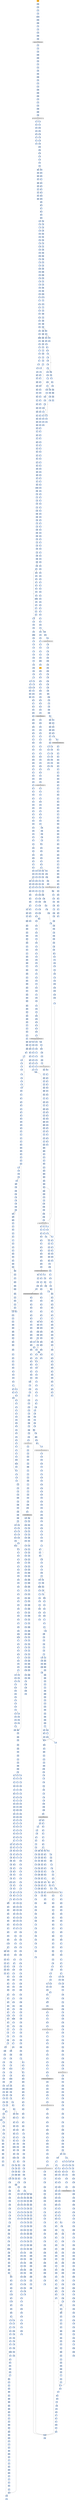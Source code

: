strict digraph G {
	graph [bgcolor=transparent,
		name=G
	];
	node [color=lightsteelblue,
		fillcolor=lightsteelblue,
		shape=rectangle,
		style=filled
	];
	a0x0041010bmovl_0x410000UINT32_eax	[color=lightgrey,
		fillcolor=orange,
		label=movl];
	a0x00410110pushl_0x0UINT8	[label=pushl];
	a0x0041010bmovl_0x410000UINT32_eax -> a0x00410110pushl_0x0UINT8	[color="#000000"];
	a0x00410112pushl_0x409adfUINT32	[label=pushl];
	a0x00410110pushl_0x0UINT8 -> a0x00410112pushl_0x409adfUINT32	[color="#000000"];
	a0x00410117pushl_fs_0	[label=pushl];
	a0x00410112pushl_0x409adfUINT32 -> a0x00410117pushl_fs_0	[color="#000000"];
	a0x0041011emovl_esp_fs_0	[label=movl];
	a0x00410117pushl_fs_0 -> a0x0041011emovl_esp_fs_0	[color="#000000"];
	a0x00410125pushfw_	[label=pushfw];
	a0x0041011emovl_esp_fs_0 -> a0x00410125pushfw_	[color="#000000"];
	a0x00410127pusha_	[label=pusha];
	a0x00410125pushfw_ -> a0x00410127pusha_	[color="#000000"];
	a0x00410128pushl_eax	[label=pushl];
	a0x00410127pusha_ -> a0x00410128pushl_eax	[color="#000000"];
	a0x00410129movl_eax_ebx	[label=movl];
	a0x00410128pushl_eax -> a0x00410129movl_eax_ebx	[color="#000000"];
	a0x0041012baddl_eax__eax	[label=addl];
	a0x00410129movl_eax_ebx -> a0x0041012baddl_eax__eax	[color="#000000"];
	a0x0041012dpushl_0xbc70UINT32	[label=pushl];
	a0x0041012baddl_eax__eax -> a0x0041012dpushl_0xbc70UINT32	[color="#000000"];
	a0x00410132pushl_0x0UINT8	[label=pushl];
	a0x0041012dpushl_0xbc70UINT32 -> a0x00410132pushl_0x0UINT8	[color="#000000"];
	a0x00410134call_0x1ceax_	[label=call];
	a0x00410132pushl_0x0UINT8 -> a0x00410134call_0x1ceax_	[color="#000000"];
	GLOBALALLOC_KERNEL32_DLL	[color=lightgrey,
		fillcolor=lightgrey,
		label="GLOBALALLOC-KERNEL32-DLL"];
	a0x00410134call_0x1ceax_ -> GLOBALALLOC_KERNEL32_DLL	[color="#000000"];
	a0x00410137movl_esp_ecx	[label=movl];
	GLOBALALLOC_KERNEL32_DLL -> a0x00410137movl_esp_ecx	[color="#000000"];
	a0x00410139leal_0xbc70eax__esp	[label=leal];
	a0x00410137movl_esp_ecx -> a0x00410139leal_0xbc70eax__esp	[color="#000000"];
	a0x0041013fmovl_esp_0x2eecx_	[label=movl];
	a0x00410139leal_0xbc70eax__esp -> a0x0041013fmovl_esp_0x2eecx_	[color="#000000"];
	a0x00410142pushl_0x400000UINT32	[label=pushl];
	a0x0041013fmovl_esp_0x2eecx_ -> a0x00410142pushl_0x400000UINT32	[color="#000000"];
	a0x00410147pushl_ecx	[label=pushl];
	a0x00410142pushl_0x400000UINT32 -> a0x00410147pushl_ecx	[color="#000000"];
	a0x00410148movl_0x4esp__edi	[label=movl];
	a0x00410147pushl_ecx -> a0x00410148movl_0x4esp__edi	[color="#000000"];
	a0x0041014cmovl_ebx__esi	[label=movl];
	a0x00410148movl_0x4esp__edi -> a0x0041014cmovl_ebx__esi	[color="#000000"];
	a0x0041014eaddw_0x780UINT16_di	[label=addw];
	a0x0041014cmovl_ebx__esi -> a0x0041014eaddw_0x780UINT16_di	[color="#000000"];
	a0x00410153leal_0x8esiebx__esi	[label=leal];
	a0x0041014eaddw_0x780UINT16_di -> a0x00410153leal_0x8esiebx__esi	[color="#000000"];
	a0x00410157movl_edi_ebx_	[label=movl];
	a0x00410153leal_0x8esiebx__esi -> a0x00410157movl_edi_ebx_	[color="#000000"];
	a0x00410159pushl_ebx	[label=pushl];
	a0x00410157movl_edi_ebx_ -> a0x00410159pushl_ebx	[color="#000000"];
	a0x0041015amovl_0x10esi__ebx	[label=movl];
	a0x00410159pushl_ebx -> a0x0041015amovl_0x10esi__ebx	[color="#000000"];
	a0x0041015dpushl_esi	[label=pushl];
	a0x0041015amovl_0x10esi__ebx -> a0x0041015dpushl_esi	[color="#000000"];
	a0x0041015epushl_0x2UINT8	[label=pushl];
	a0x0041015dpushl_esi -> a0x0041015epushl_0x2UINT8	[color="#000000"];
	a0x00410160pushl_0x880UINT32	[label=pushl];
	a0x0041015epushl_0x2UINT8 -> a0x00410160pushl_0x880UINT32	[color="#000000"];
	a0x00410165pushl_edi	[label=pushl];
	a0x00410160pushl_0x880UINT32 -> a0x00410165pushl_edi	[color="#000000"];
	a0x00410166pushl_0x6UINT8	[label=pushl];
	a0x00410165pushl_edi -> a0x00410166pushl_0x6UINT8	[color="#000000"];
	a0x00410168pushl_0x6UINT8	[label=pushl];
	a0x00410166pushl_0x6UINT8 -> a0x00410168pushl_0x6UINT8	[color="#000000"];
	a0x0041016apushl_esi	[label=pushl];
	a0x00410168pushl_0x6UINT8 -> a0x0041016apushl_esi	[color="#000000"];
	a0x0041016bpushl_0x4UINT8	[label=pushl];
	a0x0041016apushl_esi -> a0x0041016bpushl_0x4UINT8	[color="#000000"];
	a0x0041016dpushl_0x880UINT32	[label=pushl];
	a0x0041016bpushl_0x4UINT8 -> a0x0041016dpushl_0x880UINT32	[color="#000000"];
	a0x00410172pushl_edi	[label=pushl];
	a0x0041016dpushl_0x880UINT32 -> a0x00410172pushl_edi	[color="#000000"];
	a0x00410173call_ebx	[label=call];
	a0x00410172pushl_edi -> a0x00410173call_ebx	[color="#000000"];
	VIRTUALPROTECT_KERNEL32_DLL	[color=lightgrey,
		fillcolor=lightgrey,
		label="VIRTUALPROTECT-KERNEL32-DLL"];
	a0x00410173call_ebx -> VIRTUALPROTECT_KERNEL32_DLL	[color="#000000"];
	a0x00410175subl_0x8UINT8_esi	[label=subl];
	VIRTUALPROTECT_KERNEL32_DLL -> a0x00410175subl_0x8UINT8_esi	[color="#000000"];
	a0x0041018apopl_eax	[label=popl];
	VIRTUALPROTECT_KERNEL32_DLL -> a0x0041018apopl_eax	[color="#000000"];
	a0x00410178popl_ecx	[label=popl];
	a0x00410175subl_0x8UINT8_esi -> a0x00410178popl_ecx	[color="#000000"];
	a0x00410179repz_movsl_ds_esi__es_edi_	[label=repz];
	a0x00410178popl_ecx -> a0x00410179repz_movsl_ds_esi__es_edi_	[color="#000000"];
	a0x0041017bpopl_ecx	[label=popl];
	a0x00410179repz_movsl_ds_esi__es_edi_ -> a0x0041017bpopl_ecx	[color="#000000"];
	a0x0041017caddw_0x68UINT8_di	[label=addw];
	a0x0041017bpopl_ecx -> a0x0041017caddw_0x68UINT8_di	[color="#000000"];
	a0x00410180addl_0x76UINT32_esi	[label=addl];
	a0x0041017caddw_0x68UINT8_di -> a0x00410180addl_0x76UINT32_esi	[color="#000000"];
	a0x00410186repz_movsl_ds_esi__es_edi_	[label=repz];
	a0x00410180addl_0x76UINT32_esi -> a0x00410186repz_movsl_ds_esi__es_edi_	[color="#000000"];
	a0x00410188call_ebx	[label=call];
	a0x00410186repz_movsl_ds_esi__es_edi_ -> a0x00410188call_ebx	[color="#000000"];
	a0x0041018bleal_0x163ceax__ebx	[label=leal];
	a0x0041018apopl_eax -> a0x0041018bleal_0x163ceax__ebx	[color="#000000"];
	a0x00410191pushl_eax	[label=pushl];
	a0x0041018bleal_0x163ceax__ebx -> a0x00410191pushl_eax	[color="#000000"];
	a0x00410192addb_0x8UINT8_esp_	[label=addb];
	a0x00410191pushl_eax -> a0x00410192addb_0x8UINT8_esp_	[color="#000000"];
	a0x00410196pushl_eax	[label=pushl];
	a0x00410192addb_0x8UINT8_esp_ -> a0x00410196pushl_eax	[color="#000000"];
	a0x00410197addb_0x42UINT8_esp_	[label=addb];
	a0x00410196pushl_eax -> a0x00410197addb_0x42UINT8_esp_	[color="#000000"];
	a0x0041019bpushl_eax	[label=pushl];
	a0x00410197addb_0x42UINT8_esp_ -> a0x0041019bpushl_eax	[color="#000000"];
	a0x0041019caddb_0x61UINT8_esp_	[label=addb];
	a0x0041019bpushl_eax -> a0x0041019caddb_0x61UINT8_esp_	[color="#000000"];
	a0x004101a0pushl_eax	[label=pushl];
	a0x0041019caddb_0x61UINT8_esp_ -> a0x004101a0pushl_eax	[color="#000000"];
	a0x004101a1addb_0xffffff9dUINT8_esp_	[label=addb];
	a0x004101a0pushl_eax -> a0x004101a1addb_0xffffff9dUINT8_esp_	[color="#000000"];
	a0x004101a5pushl_eax	[label=pushl];
	a0x004101a1addb_0xffffff9dUINT8_esp_ -> a0x004101a5pushl_eax	[color="#000000"];
	a0x004101a6addb_0xffffffbbUINT8_esp_	[label=addb];
	a0x004101a5pushl_eax -> a0x004101a6addb_0xffffffbbUINT8_esp_	[color="#000000"];
	a0x004101aamovl_ebx__ecx	[label=movl];
	a0x004101a6addb_0xffffffbbUINT8_esp_ -> a0x004101aamovl_ebx__ecx	[color="#000000"];
	a0x004101acbtrl_0x1fUINT8_ecx	[label=btrl];
	a0x004101aamovl_ebx__ecx -> a0x004101acbtrl_0x1fUINT8_ecx	[color="#000000"];
	a0x004101b0jae_0x004101c9	[label=jae];
	a0x004101acbtrl_0x1fUINT8_ecx -> a0x004101b0jae_0x004101c9	[color="#000000"];
	a0x004101b2movl_0x18esp__eax	[label=movl];
	a0x004101b0jae_0x004101c9 -> a0x004101b2movl_0x18esp__eax	[color="#000000",
		label=F];
	a0x004101c9addl_0x10UINT8_ebx	[label=addl];
	a0x004101b0jae_0x004101c9 -> a0x004101c9addl_0x10UINT8_ebx	[color="#000000",
		label=T];
	a0x004101b6std_	[label=std];
	a0x004101b2movl_0x18esp__eax -> a0x004101b6std_	[color="#000000"];
	a0x004101b7movl_eax_esi	[label=movl];
	a0x004101b6std_ -> a0x004101b7movl_eax_esi	[color="#000000"];
	a0x004101b9movl_eax_edi	[label=movl];
	a0x004101b7movl_eax_esi -> a0x004101b9movl_eax_edi	[color="#000000"];
	a0x004101bbaddl_0x4ebx__esi	[label=addl];
	a0x004101b9movl_eax_edi -> a0x004101bbaddl_0x4ebx__esi	[color="#000000"];
	a0x004101beaddl_0x8ebx__edi	[label=addl];
	a0x004101bbaddl_0x4ebx__esi -> a0x004101beaddl_0x8ebx__edi	[color="#000000"];
	a0x004101c1repz_movsl_ds_esi__es_edi_	[label=repz];
	a0x004101beaddl_0x8ebx__edi -> a0x004101c1repz_movsl_ds_esi__es_edi_	[color="#000000"];
	a0x004101c3addl_0xcUINT8_ebx	[label=addl];
	a0x004101c1repz_movsl_ds_esi__es_edi_ -> a0x004101c3addl_0xcUINT8_ebx	[color="#000000"];
	a0x004101c6cld_	[label=cld];
	a0x004101c3addl_0xcUINT8_ebx -> a0x004101c6cld_	[color="#000000"];
	a0x004101c7jmp_0x004101aa	[label=jmp];
	a0x004101c6cld_ -> a0x004101c7jmp_0x004101aa	[color="#000000"];
	a0x004101ccmovl__12ebx__edx	[label=movl];
	a0x004101c9addl_0x10UINT8_ebx -> a0x004101ccmovl__12ebx__edx	[color="#000000"];
	a0x004101cftestl_edx_edx	[label=testl];
	a0x004101ccmovl__12ebx__edx -> a0x004101cftestl_edx_edx	[color="#000000"];
	a0x004101d1je_0x004101aa	[label=je];
	a0x004101cftestl_edx_edx -> a0x004101d1je_0x004101aa	[color="#000000"];
	a0x004101d3movl_0x18esp__eax	[label=movl];
	a0x004101d1je_0x004101aa -> a0x004101d3movl_0x18esp__eax	[color="#000000",
		label=F];
	a0x004101d7movl__8ebx__edi	[label=movl];
	a0x004101d3movl_0x18esp__eax -> a0x004101d7movl__8ebx__edi	[color="#000000"];
	a0x004101daaddl_eax_edi	[label=addl];
	a0x004101d7movl__8ebx__edi -> a0x004101daaddl_eax_edi	[color="#000000"];
	a0x004101dcpushl_ebx	[label=pushl];
	a0x004101daaddl_eax_edi -> a0x004101dcpushl_ebx	[color="#000000"];
	a0x004101ddpushl_edx	[label=pushl];
	a0x004101dcpushl_ebx -> a0x004101ddpushl_edx	[color="#000000"];
	a0x004101depushl_edi	[label=pushl];
	a0x004101ddpushl_edx -> a0x004101depushl_edi	[color="#000000"];
	a0x004101dfaddl_ecx_eax	[label=addl];
	a0x004101depushl_edi -> a0x004101dfaddl_ecx_eax	[color="#000000"];
	a0x004101e1pushl_eax	[label=pushl];
	a0x004101dfaddl_ecx_eax -> a0x004101e1pushl_eax	[color="#000000"];
	a0x004101e2call_0x00410214	[label=call];
	a0x004101e1pushl_eax -> a0x004101e2call_0x00410214	[color="#000000"];
	a0x00410214pushl_ebp	[label=pushl];
	a0x004101e2call_0x00410214 -> a0x00410214pushl_ebp	[color="#000000"];
	a0x00410215movl_esp_ebp	[label=movl];
	a0x00410214pushl_ebp -> a0x00410215movl_esp_ebp	[color="#000000"];
	a0x00410217movb_al_edi_	[label=movb];
	a0x00410215movl_esp_ebp -> a0x00410217movb_al_edi_	[color="#000000"];
	a0x00410219subl_0xbad8UINT32_esp	[label=subl];
	a0x00410217movb_al_edi_ -> a0x00410219subl_0xbad8UINT32_esp	[color="#000000"];
	a0x00409adfcall_0x409b33	[label=call];
	a0x00410217movb_al_edi_ -> a0x00409adfcall_0x409b33	[color="#000000"];
	a0x0041021fleal__32888ebp__ecx	[label=leal];
	a0x00410219subl_0xbad8UINT32_esp -> a0x0041021fleal__32888ebp__ecx	[color="#000000"];
	a0x00410225orl_0xffffffffUINT8__20ebp_	[label=orl];
	a0x0041021fleal__32888ebp__ecx -> a0x00410225orl_0xffffffffUINT8__20ebp_	[color="#000000"];
	a0x00410229movl_ecx__112ebp_	[label=movl];
	a0x00410225orl_0xffffffffUINT8__20ebp_ -> a0x00410229movl_ecx__112ebp_	[color="#000000"];
	a0x0041022cleal__32888ebp__ecx	[label=leal];
	a0x00410229movl_ecx__112ebp_ -> a0x0041022cleal__32888ebp__ecx	[color="#000000"];
	a0x00410232movl_ecx__116ebp_	[label=movl];
	a0x0041022cleal__32888ebp__ecx -> a0x00410232movl_ecx__116ebp_	[color="#000000"];
	a0x00410235movl_0x8ebp__ecx	[label=movl];
	a0x00410232movl_ecx__116ebp_ -> a0x00410235movl_0x8ebp__ecx	[color="#000000"];
	a0x00410238leal__120ebp__eax	[label=leal];
	a0x00410235movl_0x8ebp__ecx -> a0x00410238leal__120ebp__eax	[color="#000000"];
	a0x0041023bpushl_ebx	[label=pushl];
	a0x00410238leal__120ebp__eax -> a0x0041023bpushl_ebx	[color="#000000"];
	a0x0041023cmovl_eax__120ebp_	[label=movl];
	a0x0041023bpushl_ebx -> a0x0041023cmovl_eax__120ebp_	[color="#000000"];
	a0x0041023fmovl_ecx_0x8ebp_	[label=movl];
	a0x0041023cmovl_eax__120ebp_ -> a0x0041023fmovl_ecx_0x8ebp_	[color="#000000"];
	a0x00410242pushl_esi	[label=pushl];
	a0x0041023fmovl_ecx_0x8ebp_ -> a0x00410242pushl_esi	[color="#000000"];
	a0x00410243xorl_eax_eax	[label=xorl];
	a0x00410242pushl_esi -> a0x00410243xorl_eax_eax	[color="#000000"];
	a0x00410245xorl_ebx_ebx	[label=xorl];
	a0x00410243xorl_eax_eax -> a0x00410245xorl_ebx_ebx	[color="#000000"];
	a0x00410247leal__32888ebp__ecx	[label=leal];
	a0x00410245xorl_ebx_ebx -> a0x00410247leal__32888ebp__ecx	[color="#000000"];
	a0x0041024dpushl_edi	[label=pushl];
	a0x00410247leal__32888ebp__ecx -> a0x0041024dpushl_edi	[color="#000000"];
	a0x0041024emovl_eax__46680ebp_	[label=movl];
	a0x0041024dpushl_edi -> a0x0041024emovl_eax__46680ebp_	[color="#000000"];
	a0x00410254movl_eax__41536ebp_	[label=movl];
	a0x0041024emovl_eax__46680ebp_ -> a0x00410254movl_eax__41536ebp_	[color="#000000"];
	a0x0041025amovl_eax__41532ebp_	[label=movl];
	a0x00410254movl_eax__41536ebp_ -> a0x0041025amovl_eax__41532ebp_	[color="#000000"];
	a0x00410260movl_eax__8ebp_	[label=movl];
	a0x0041025amovl_eax__41532ebp_ -> a0x00410260movl_eax__8ebp_	[color="#000000"];
	a0x00410263movl_ebx__16ebp_	[label=movl];
	a0x00410260movl_eax__8ebp_ -> a0x00410263movl_ebx__16ebp_	[color="#000000"];
	a0x00410266xorl_edi_edi	[label=xorl];
	a0x00410263movl_ebx__16ebp_ -> a0x00410266xorl_edi_edi	[color="#000000"];
	a0x00410268movl_ecx__12ebp_	[label=movl];
	a0x00410266xorl_edi_edi -> a0x00410268movl_ecx__12ebp_	[color="#000000"];
	a0x0041026bmovl_0x8000UINT32__4ebp_	[label=movl];
	a0x00410268movl_ecx__12ebp_ -> a0x0041026bmovl_0x8000UINT32__4ebp_	[color="#000000"];
	a0x00410272testl_eax_eax	[label=testl];
	a0x0041026bmovl_0x8000UINT32__4ebp_ -> a0x00410272testl_eax_eax	[color="#000000"];
	a0x00410274jne_0x004102e7	[label=jne];
	a0x00410272testl_eax_eax -> a0x00410274jne_0x004102e7	[color="#000000"];
	a0x00410276pushl_0x3UINT8	[label=pushl];
	a0x00410274jne_0x004102e7 -> a0x00410276pushl_0x3UINT8	[color="#000000",
		label=F];
	a0x00410278popl_esi	[label=popl];
	a0x00410276pushl_0x3UINT8 -> a0x00410278popl_esi	[color="#000000"];
	a0x00410279cmpl_esi_edi	[label=cmpl];
	a0x00410278popl_esi -> a0x00410279cmpl_esi_edi	[color="#000000"];
	a0x0041027bjae_0x004102a1	[label=jae];
	a0x00410279cmpl_esi_edi -> a0x0041027bjae_0x004102a1	[color="#000000"];
	a0x0041027dpushl_0xaUINT8	[label=pushl];
	a0x0041027bjae_0x004102a1 -> a0x0041027dpushl_0xaUINT8	[color="#000000",
		label=F];
	a0x0041027fpopl_ecx	[label=popl];
	a0x0041027dpushl_0xaUINT8 -> a0x0041027fpopl_ecx	[color="#000000"];
	a0x00410280subl_edi_ecx	[label=subl];
	a0x0041027fpopl_ecx -> a0x00410280subl_edi_ecx	[color="#000000"];
	a0x00410282shrl_0x3UINT8_ecx	[label=shrl];
	a0x00410280subl_edi_ecx -> a0x00410282shrl_0x3UINT8_ecx	[color="#000000"];
	a0x00410285addl_ecx__8ebp_	[label=addl];
	a0x00410282shrl_0x3UINT8_ecx -> a0x00410285addl_ecx__8ebp_	[color="#000000"];
	a0x00410288movl_0x8ebp__ecx	[label=movl];
	a0x00410285addl_ecx__8ebp_ -> a0x00410288movl_0x8ebp__ecx	[color="#000000"];
	a0x0041028bmovzbl_ecx__edx	[label=movzbl];
	a0x00410288movl_0x8ebp__ecx -> a0x0041028bmovzbl_ecx__edx	[color="#000000"];
	a0x0041028emovl_edi_ecx	[label=movl];
	a0x0041028bmovzbl_ecx__edx -> a0x0041028emovl_edi_ecx	[color="#000000"];
	a0x00410290addl_0x8UINT8_edi	[label=addl];
	a0x0041028emovl_edi_ecx -> a0x00410290addl_0x8UINT8_edi	[color="#000000"];
	a0x00410293shll_cl_edx	[label=shll];
	a0x00410290addl_0x8UINT8_edi -> a0x00410293shll_cl_edx	[color="#000000"];
	a0x00410295orl_edx_ebx	[label=orl];
	a0x00410293shll_cl_edx -> a0x00410295orl_edx_ebx	[color="#000000"];
	a0x00410297incl_0x8ebp_	[label=incl];
	a0x00410295orl_edx_ebx -> a0x00410297incl_0x8ebp_	[color="#000000"];
	a0x0041029acmpl_esi_edi	[label=cmpl];
	a0x00410297incl_0x8ebp_ -> a0x0041029acmpl_esi_edi	[color="#000000"];
	a0x0041029cjb_0x00410288	[label=jb];
	a0x0041029acmpl_esi_edi -> a0x0041029cjb_0x00410288	[color="#000000"];
	a0x0041029emovl_ebx__16ebp_	[label=movl];
	a0x0041029cjb_0x00410288 -> a0x0041029emovl_ebx__16ebp_	[color="#000000",
		label=F];
	a0x004102a1movl_ebx_ecx	[label=movl];
	a0x0041029emovl_ebx__16ebp_ -> a0x004102a1movl_ebx_ecx	[color="#000000"];
	a0x004102a3andl_0x7UINT8_ecx	[label=andl];
	a0x004102a1movl_ebx_ecx -> a0x004102a3andl_0x7UINT8_ecx	[color="#000000"];
	a0x004102a6movl_ecx_edx	[label=movl];
	a0x004102a3andl_0x7UINT8_ecx -> a0x004102a6movl_ecx_edx	[color="#000000"];
	a0x004102a8shrl_ecx	[label=shrl];
	a0x004102a6movl_ecx_edx -> a0x004102a8shrl_ecx	[color="#000000"];
	a0x004102aaandl_0x1UINT8_edx	[label=andl];
	a0x004102a8shrl_ecx -> a0x004102aaandl_0x1UINT8_edx	[color="#000000"];
	a0x004102adsubl_0x0UINT8_ecx	[label=subl];
	a0x004102aaandl_0x1UINT8_edx -> a0x004102adsubl_0x0UINT8_ecx	[color="#000000"];
	a0x004102b0movl_edx__41540ebp_	[label=movl];
	a0x004102adsubl_0x0UINT8_ecx -> a0x004102b0movl_edx__41540ebp_	[color="#000000"];
	a0x004102b6je_0x004102cb	[label=je];
	a0x004102b0movl_edx__41540ebp_ -> a0x004102b6je_0x004102cb	[color="#000000"];
	a0x004102b8decl_ecx	[label=decl];
	a0x004102b6je_0x004102cb -> a0x004102b8decl_ecx	[color="#000000",
		label=F];
	a0x004102b9jne_0x004111c7	[label=jne];
	a0x004102b8decl_ecx -> a0x004102b9jne_0x004111c7	[color="#000000"];
	a0x004102bfshrl_0x3UINT8_ebx	[label=shrl];
	a0x004102b9jne_0x004111c7 -> a0x004102bfshrl_0x3UINT8_ebx	[color="#000000",
		label=F];
	a0x004102c2movl_ebx__16ebp_	[label=movl];
	a0x004102bfshrl_0x3UINT8_ebx -> a0x004102c2movl_ebx__16ebp_	[color="#000000"];
	a0x004102c5subl_esi_edi	[label=subl];
	a0x004102c2movl_ebx__16ebp_ -> a0x004102c5subl_esi_edi	[color="#000000"];
	a0x004102c7movl_esi_eax	[label=movl];
	a0x004102c5subl_esi_edi -> a0x004102c7movl_esi_eax	[color="#000000"];
	a0x004102c9jmp_0x004102df	[label=jmp];
	a0x004102c7movl_esi_eax -> a0x004102c9jmp_0x004102df	[color="#000000"];
	a0x004102dfmovl_eax__46680ebp_	[label=movl];
	a0x004102c9jmp_0x004102df -> a0x004102dfmovl_eax__46680ebp_	[color="#000000"];
	a0x004102e5jmp_0x004102ed	[label=jmp];
	a0x004102dfmovl_eax__46680ebp_ -> a0x004102e5jmp_0x004102ed	[color="#000000"];
	a0x004102edcmpl_0x1UINT8_eax	[label=cmpl];
	a0x004102e5jmp_0x004102ed -> a0x004102edcmpl_0x1UINT8_eax	[color="#000000"];
	a0x004102f0jne_0x00410352	[label=jne];
	a0x004102edcmpl_0x1UINT8_eax -> a0x004102f0jne_0x00410352	[color="#000000"];
	a0x00410352cmpl_0x2UINT8_eax	[label=cmpl];
	a0x004102f0jne_0x00410352 -> a0x00410352cmpl_0x2UINT8_eax	[color="#000000",
		label=T];
	a0x00410355jne_0x00410478	[label=jne];
	a0x00410352cmpl_0x2UINT8_eax -> a0x00410355jne_0x00410478	[color="#000000"];
	a0x00410478pushl_0x3UINT8	[label=pushl];
	a0x00410355jne_0x00410478 -> a0x00410478pushl_0x3UINT8	[color="#000000",
		label=T];
	a0x0041047apopl_edx	[label=popl];
	a0x00410478pushl_0x3UINT8 -> a0x0041047apopl_edx	[color="#000000"];
	a0x0041047bcmpl_edx_eax	[label=cmpl];
	a0x0041047apopl_edx -> a0x0041047bcmpl_edx_eax	[color="#000000"];
	a0x0041047djne_0x004104d0	[label=jne];
	a0x0041047bcmpl_edx_eax -> a0x0041047djne_0x004104d0	[color="#000000"];
	a0x0041047fcmpl_0xeUINT8_edi	[label=cmpl];
	a0x0041047djne_0x004104d0 -> a0x0041047fcmpl_0xeUINT8_edi	[color="#000000",
		label=F];
	a0x00410482jae_0x004104a6	[label=jae];
	a0x0041047fcmpl_0xeUINT8_edi -> a0x00410482jae_0x004104a6	[color="#000000"];
	a0x00410484pushl_0x15UINT8	[label=pushl];
	a0x00410482jae_0x004104a6 -> a0x00410484pushl_0x15UINT8	[color="#000000",
		label=F];
	a0x00410486popl_eax	[label=popl];
	a0x00410484pushl_0x15UINT8 -> a0x00410486popl_eax	[color="#000000"];
	a0x00410487subl_edi_eax	[label=subl];
	a0x00410486popl_eax -> a0x00410487subl_edi_eax	[color="#000000"];
	a0x00410489shrl_0x3UINT8_eax	[label=shrl];
	a0x00410487subl_edi_eax -> a0x00410489shrl_0x3UINT8_eax	[color="#000000"];
	a0x0041048caddl_eax__8ebp_	[label=addl];
	a0x00410489shrl_0x3UINT8_eax -> a0x0041048caddl_eax__8ebp_	[color="#000000"];
	a0x0041048fmovl_0x8ebp__eax	[label=movl];
	a0x0041048caddl_eax__8ebp_ -> a0x0041048fmovl_0x8ebp__eax	[color="#000000"];
	a0x00410492movl_edi_ecx	[label=movl];
	a0x0041048fmovl_0x8ebp__eax -> a0x00410492movl_edi_ecx	[color="#000000"];
	a0x00410494addl_0x8UINT8_edi	[label=addl];
	a0x00410492movl_edi_ecx -> a0x00410494addl_0x8UINT8_edi	[color="#000000"];
	a0x00410497movzbl_eax__eax	[label=movzbl];
	a0x00410494addl_0x8UINT8_edi -> a0x00410497movzbl_eax__eax	[color="#000000"];
	a0x0041049ashll_cl_eax	[label=shll];
	a0x00410497movzbl_eax__eax -> a0x0041049ashll_cl_eax	[color="#000000"];
	a0x0041049corl_eax_ebx	[label=orl];
	a0x0041049ashll_cl_eax -> a0x0041049corl_eax_ebx	[color="#000000"];
	a0x0041049eincl_0x8ebp_	[label=incl];
	a0x0041049corl_eax_ebx -> a0x0041049eincl_0x8ebp_	[color="#000000"];
	a0x004104a1cmpl_0xeUINT8_edi	[label=cmpl];
	a0x0041049eincl_0x8ebp_ -> a0x004104a1cmpl_0xeUINT8_edi	[color="#000000"];
	a0x004104a4jb_0x0041048f	[label=jb];
	a0x004104a1cmpl_0xeUINT8_edi -> a0x004104a4jb_0x0041048f	[color="#000000"];
	a0x004104a6movl_ebx_ecx	[label=movl];
	a0x004104a4jb_0x0041048f -> a0x004104a6movl_ebx_ecx	[color="#000000",
		label=F];
	a0x004104a8pushl_0x4UINT8	[label=pushl];
	a0x004104a6movl_ebx_ecx -> a0x004104a8pushl_0x4UINT8	[color="#000000"];
	a0x004104aaandl_0x3fffUINT32_ecx	[label=andl];
	a0x004104a8pushl_0x4UINT8 -> a0x004104aaandl_0x3fffUINT32_ecx	[color="#000000"];
	a0x004104b0subl_0xeUINT8_edi	[label=subl];
	a0x004104aaandl_0x3fffUINT32_ecx -> a0x004104b0subl_0xeUINT8_edi	[color="#000000"];
	a0x004104b3shrl_0xeUINT8_ebx	[label=shrl];
	a0x004104b0subl_0xeUINT8_edi -> a0x004104b3shrl_0xeUINT8_ebx	[color="#000000"];
	a0x004104b6xorl_esi_esi	[label=xorl];
	a0x004104b3shrl_0xeUINT8_ebx -> a0x004104b6xorl_esi_esi	[color="#000000"];
	a0x004104b8popl_eax	[label=popl];
	a0x004104b6xorl_esi_esi -> a0x004104b8popl_eax	[color="#000000"];
	a0x004104b9movl_ecx__46676ebp_	[label=movl];
	a0x004104b8popl_eax -> a0x004104b9movl_ecx__46676ebp_	[color="#000000"];
	a0x004104bfmovl_ebx__16ebp_	[label=movl];
	a0x004104b9movl_ecx__46676ebp_ -> a0x004104bfmovl_ebx__16ebp_	[color="#000000"];
	a0x004104c2movl_esi__46672ebp_	[label=movl];
	a0x004104bfmovl_ebx__16ebp_ -> a0x004104c2movl_esi__46672ebp_	[color="#000000"];
	a0x004104c8movl_eax__46680ebp_	[label=movl];
	a0x004104c2movl_esi__46672ebp_ -> a0x004104c8movl_eax__46680ebp_	[color="#000000"];
	a0x004104cejmp_0x004104d8	[label=jmp];
	a0x004104c8movl_eax__46680ebp_ -> a0x004104cejmp_0x004104d8	[color="#000000"];
	a0x004104d8cmpl_0x4UINT8_eax	[label=cmpl];
	a0x004104cejmp_0x004104d8 -> a0x004104d8cmpl_0x4UINT8_eax	[color="#000000"];
	a0x004104dbjne_0x004105db	[label=jne];
	a0x004104d8cmpl_0x4UINT8_eax -> a0x004104dbjne_0x004105db	[color="#000000"];
	a0x004104e1shrl_0xaUINT8_ecx	[label=shrl];
	a0x004104dbjne_0x004105db -> a0x004104e1shrl_0xaUINT8_ecx	[color="#000000",
		label=F];
	a0x004104e4addl_eax_ecx	[label=addl];
	a0x004104e1shrl_0xaUINT8_ecx -> a0x004104e4addl_eax_ecx	[color="#000000"];
	a0x004104e6cmpl_ecx__46672ebp_	[label=cmpl];
	a0x004104e4addl_eax_ecx -> a0x004104e6cmpl_ecx__46672ebp_	[color="#000000"];
	a0x004104ecjae_0x00410551	[label=jae];
	a0x004104e6cmpl_ecx__46672ebp_ -> a0x004104ecjae_0x00410551	[color="#000000"];
	a0x004104eecmpl_edx_edi	[label=cmpl];
	a0x004104ecjae_0x00410551 -> a0x004104eecmpl_edx_edi	[color="#000000",
		label=F];
	a0x004104f0jae_0x00410513	[label=jae];
	a0x004104eecmpl_edx_edi -> a0x004104f0jae_0x00410513	[color="#000000"];
	a0x00410513movl__46672ebp__ecx	[label=movl];
	a0x004104f0jae_0x00410513 -> a0x00410513movl__46672ebp__ecx	[color="#000000",
		label=T];
	a0x004104f2pushl_0xaUINT8	[label=pushl];
	a0x004104f0jae_0x00410513 -> a0x004104f2pushl_0xaUINT8	[color="#000000",
		label=F];
	a0x00410519movl_ebx_eax	[label=movl];
	a0x00410513movl__46672ebp__ecx -> a0x00410519movl_ebx_eax	[color="#000000"];
	a0x0041051bandl_0x7UINT8_eax	[label=andl];
	a0x00410519movl_ebx_eax -> a0x0041051bandl_0x7UINT8_eax	[color="#000000"];
	a0x0041051esubl_edx_edi	[label=subl];
	a0x0041051bandl_0x7UINT8_eax -> a0x0041051esubl_edx_edi	[color="#000000"];
	a0x00410520addl_0xbafcesp__ecx	[label=addl];
	a0x0041051esubl_edx_edi -> a0x00410520addl_0xbafcesp__ecx	[color="#000000"];
	a0x00410527movzbl_ecx__ecx	[label=movzbl];
	a0x00410520addl_0xbafcesp__ecx -> a0x00410527movzbl_ecx__ecx	[color="#000000"];
	a0x0041052ashrl_0x3UINT8_ebx	[label=shrl];
	a0x00410527movzbl_ecx__ecx -> a0x0041052ashrl_0x3UINT8_ebx	[color="#000000"];
	a0x0041052dmovl_eax__46668ebpecx4_	[label=movl];
	a0x0041052ashrl_0x3UINT8_ebx -> a0x0041052dmovl_eax__46668ebpecx4_	[color="#000000"];
	a0x00410534movl__46676ebp__eax	[label=movl];
	a0x0041052dmovl_eax__46668ebpecx4_ -> a0x00410534movl__46676ebp__eax	[color="#000000"];
	a0x0041053aincl__46672ebp_	[label=incl];
	a0x00410534movl__46676ebp__eax -> a0x0041053aincl__46672ebp_	[color="#000000"];
	a0x00410540shrl_0xaUINT8_eax	[label=shrl];
	a0x0041053aincl__46672ebp_ -> a0x00410540shrl_0xaUINT8_eax	[color="#000000"];
	a0x00410543addl_0x4UINT8_eax	[label=addl];
	a0x00410540shrl_0xaUINT8_eax -> a0x00410543addl_0x4UINT8_eax	[color="#000000"];
	a0x00410546cmpl_eax__46672ebp_	[label=cmpl];
	a0x00410543addl_0x4UINT8_eax -> a0x00410546cmpl_eax__46672ebp_	[color="#000000"];
	a0x0041054cjb_0x004104ee	[label=jb];
	a0x00410546cmpl_eax__46672ebp_ -> a0x0041054cjb_0x004104ee	[color="#000000"];
	a0x0041054emovl_ebx__16ebp_	[label=movl];
	a0x0041054cjb_0x004104ee -> a0x0041054emovl_ebx__16ebp_	[color="#000000",
		label=F];
	a0x004104f4popl_eax	[label=popl];
	a0x004104f2pushl_0xaUINT8 -> a0x004104f4popl_eax	[color="#000000"];
	a0x004104f5subl_edi_eax	[label=subl];
	a0x004104f4popl_eax -> a0x004104f5subl_edi_eax	[color="#000000"];
	a0x004104f7shrl_0x3UINT8_eax	[label=shrl];
	a0x004104f5subl_edi_eax -> a0x004104f7shrl_0x3UINT8_eax	[color="#000000"];
	a0x004104faaddl_eax__8ebp_	[label=addl];
	a0x004104f7shrl_0x3UINT8_eax -> a0x004104faaddl_eax__8ebp_	[color="#000000"];
	a0x004104fdmovl_0x8ebp__eax	[label=movl];
	a0x004104faaddl_eax__8ebp_ -> a0x004104fdmovl_0x8ebp__eax	[color="#000000"];
	a0x00410500movl_edi_ecx	[label=movl];
	a0x004104fdmovl_0x8ebp__eax -> a0x00410500movl_edi_ecx	[color="#000000"];
	a0x00410502addl_0x8UINT8_edi	[label=addl];
	a0x00410500movl_edi_ecx -> a0x00410502addl_0x8UINT8_edi	[color="#000000"];
	a0x00410505movzbl_eax__eax	[label=movzbl];
	a0x00410502addl_0x8UINT8_edi -> a0x00410505movzbl_eax__eax	[color="#000000"];
	a0x00410508shll_cl_eax	[label=shll];
	a0x00410505movzbl_eax__eax -> a0x00410508shll_cl_eax	[color="#000000"];
	a0x0041050aorl_eax_ebx	[label=orl];
	a0x00410508shll_cl_eax -> a0x0041050aorl_eax_ebx	[color="#000000"];
	a0x0041050cincl_0x8ebp_	[label=incl];
	a0x0041050aorl_eax_ebx -> a0x0041050cincl_0x8ebp_	[color="#000000"];
	a0x0041050fcmpl_edx_edi	[label=cmpl];
	a0x0041050cincl_0x8ebp_ -> a0x0041050fcmpl_edx_edi	[color="#000000"];
	a0x00410511jb_0x004104fd	[label=jb];
	a0x0041050fcmpl_edx_edi -> a0x00410511jb_0x004104fd	[color="#000000"];
	a0x00410511jb_0x004104fd -> a0x00410513movl__46672ebp__ecx	[color="#000000",
		label=F];
	a0x00410551pushl_0x13UINT8	[label=pushl];
	a0x0041054emovl_ebx__16ebp_ -> a0x00410551pushl_0x13UINT8	[color="#000000"];
	a0x00410553popl_eax	[label=popl];
	a0x00410551pushl_0x13UINT8 -> a0x00410553popl_eax	[color="#000000"];
	a0x00410554cmpl_eax__46672ebp_	[label=cmpl];
	a0x00410553popl_eax -> a0x00410554cmpl_eax__46672ebp_	[color="#000000"];
	a0x0041055ajae_0x0041057b	[label=jae];
	a0x00410554cmpl_eax__46672ebp_ -> a0x0041055ajae_0x0041057b	[color="#000000"];
	a0x0041055cmovl__46672ebp__ecx	[label=movl];
	a0x0041055ajae_0x0041057b -> a0x0041055cmovl__46672ebp__ecx	[color="#000000",
		label=F];
	a0x0041057bleal__108ebp__ecx	[label=leal];
	a0x0041055ajae_0x0041057b -> a0x0041057bleal__108ebp__ecx	[color="#000000",
		label=T];
	a0x00410562addl_0xbafcesp__ecx	[label=addl];
	a0x0041055cmovl__46672ebp__ecx -> a0x00410562addl_0xbafcesp__ecx	[color="#000000"];
	a0x00410569movzbl_ecx__ecx	[label=movzbl];
	a0x00410562addl_0xbafcesp__ecx -> a0x00410569movzbl_ecx__ecx	[color="#000000"];
	a0x0041056cmovl_esi__46668ebpecx4_	[label=movl];
	a0x00410569movzbl_ecx__ecx -> a0x0041056cmovl_esi__46668ebpecx4_	[color="#000000"];
	a0x00410573incl__46672ebp_	[label=incl];
	a0x0041056cmovl_esi__46668ebpecx4_ -> a0x00410573incl__46672ebp_	[color="#000000"];
	a0x00410579jmp_0x00410554	[label=jmp];
	a0x00410573incl__46672ebp_ -> a0x00410579jmp_0x00410554	[color="#000000"];
	a0x0041057emovl_0x7UINT32__41548ebp_	[label=movl];
	a0x0041057bleal__108ebp__ecx -> a0x0041057emovl_0x7UINT32__41548ebp_	[color="#000000"];
	a0x00410588pushl_ecx	[label=pushl];
	a0x0041057emovl_0x7UINT32__41548ebp_ -> a0x00410588pushl_ecx	[color="#000000"];
	a0x00410589leal__32ebp__ecx	[label=leal];
	a0x00410588pushl_ecx -> a0x00410589leal__32ebp__ecx	[color="#000000"];
	a0x0041058cpushl_ecx	[label=pushl];
	a0x00410589leal__32ebp__ecx -> a0x0041058cpushl_ecx	[color="#000000"];
	a0x0041058dleal__41528ebp__ecx	[label=leal];
	a0x0041058cpushl_ecx -> a0x0041058dleal__41528ebp__ecx	[color="#000000"];
	a0x00410593pushl_ecx	[label=pushl];
	a0x0041058dleal__41528ebp__ecx -> a0x00410593pushl_ecx	[color="#000000"];
	a0x00410594leal__41548ebp__ecx	[label=leal];
	a0x00410593pushl_ecx -> a0x00410594leal__41548ebp__ecx	[color="#000000"];
	a0x0041059apushl_ecx	[label=pushl];
	a0x00410594leal__41548ebp__ecx -> a0x0041059apushl_ecx	[color="#000000"];
	a0x0041059bleal__41544ebp__ecx	[label=leal];
	a0x0041059apushl_ecx -> a0x0041059bleal__41544ebp__ecx	[color="#000000"];
	a0x004105a1pushl_ecx	[label=pushl];
	a0x0041059bleal__41544ebp__ecx -> a0x004105a1pushl_ecx	[color="#000000"];
	a0x004105a2pushl_esi	[label=pushl];
	a0x004105a1pushl_ecx -> a0x004105a2pushl_esi	[color="#000000"];
	a0x004105a3pushl_esi	[label=pushl];
	a0x004105a2pushl_esi -> a0x004105a3pushl_esi	[color="#000000"];
	a0x004105a4pushl_eax	[label=pushl];
	a0x004105a3pushl_esi -> a0x004105a4pushl_eax	[color="#000000"];
	a0x004105a5pushl_eax	[label=pushl];
	a0x004105a4pushl_eax -> a0x004105a5pushl_eax	[color="#000000"];
	a0x004105a6leal__46668ebp__eax	[label=leal];
	a0x004105a5pushl_eax -> a0x004105a6leal__46668ebp__eax	[color="#000000"];
	a0x004105acpushl_eax	[label=pushl];
	a0x004105a6leal__46668ebp__eax -> a0x004105acpushl_eax	[color="#000000"];
	a0x004105admovl_esi__32ebp_	[label=movl];
	a0x004105acpushl_eax -> a0x004105admovl_esi__32ebp_	[color="#000000"];
	a0x004105b0call_0x004111d3	[label=call];
	a0x004105admovl_esi__32ebp_ -> a0x004105b0call_0x004111d3	[color="#000000"];
	a0x004111d3pushl_ebp	[label=pushl];
	a0x004105b0call_0x004111d3 -> a0x004111d3pushl_ebp	[color="#000000"];
	a0x004111d4movl_esp_ebp	[label=movl];
	a0x004111d3pushl_ebp -> a0x004111d4movl_esp_ebp	[color="#000000"];
	a0x004111d6subl_0xf4UINT32_esp	[label=subl];
	a0x004111d4movl_esp_ebp -> a0x004111d6subl_0xf4UINT32_esp	[color="#000000"];
	a0x004111dcmovl_0x8ebp__ecx	[label=movl];
	a0x004111d6subl_0xf4UINT32_esp -> a0x004111dcmovl_0x8ebp__ecx	[color="#000000"];
	a0x004111dfpushl_ebx	[label=pushl];
	a0x004111dcmovl_0x8ebp__ecx -> a0x004111dfpushl_ebx	[color="#000000"];
	a0x004111e0pushl_esi	[label=pushl];
	a0x004111dfpushl_ebx -> a0x004111e0pushl_esi	[color="#000000"];
	a0x004111e1pushl_edi	[label=pushl];
	a0x004111e0pushl_esi -> a0x004111e1pushl_edi	[color="#000000"];
	a0x004111e2movl_0xcebp__edi	[label=movl];
	a0x004111e1pushl_edi -> a0x004111e2movl_0xcebp__edi	[color="#000000"];
	a0x004111e5xorl_esi_esi	[label=xorl];
	a0x004111e2movl_0xcebp__edi -> a0x004111e5xorl_esi_esi	[color="#000000"];
	a0x004111e7movl_esi__120ebp_	[label=movl];
	a0x004111e5xorl_esi_esi -> a0x004111e7movl_esi__120ebp_	[color="#000000"];
	a0x004111eamovl_esi__116ebp_	[label=movl];
	a0x004111e7movl_esi__120ebp_ -> a0x004111eamovl_esi__116ebp_	[color="#000000"];
	a0x004111edmovl_esi__112ebp_	[label=movl];
	a0x004111eamovl_esi__116ebp_ -> a0x004111edmovl_esi__112ebp_	[color="#000000"];
	a0x004111f0movl_esi__108ebp_	[label=movl];
	a0x004111edmovl_esi__112ebp_ -> a0x004111f0movl_esi__108ebp_	[color="#000000"];
	a0x004111f3movl_esi__104ebp_	[label=movl];
	a0x004111f0movl_esi__108ebp_ -> a0x004111f3movl_esi__104ebp_	[color="#000000"];
	a0x004111f6movl_esi__100ebp_	[label=movl];
	a0x004111f3movl_esi__104ebp_ -> a0x004111f6movl_esi__100ebp_	[color="#000000"];
	a0x004111f9movl_esi__96ebp_	[label=movl];
	a0x004111f6movl_esi__100ebp_ -> a0x004111f9movl_esi__96ebp_	[color="#000000"];
	a0x004111fcmovl_esi__92ebp_	[label=movl];
	a0x004111f9movl_esi__96ebp_ -> a0x004111fcmovl_esi__92ebp_	[color="#000000"];
	a0x004111ffmovl_esi__88ebp_	[label=movl];
	a0x004111fcmovl_esi__92ebp_ -> a0x004111ffmovl_esi__88ebp_	[color="#000000"];
	a0x00411202movl_esi__84ebp_	[label=movl];
	a0x004111ffmovl_esi__88ebp_ -> a0x00411202movl_esi__84ebp_	[color="#000000"];
	a0x00411205movl_esi__80ebp_	[label=movl];
	a0x00411202movl_esi__84ebp_ -> a0x00411205movl_esi__80ebp_	[color="#000000"];
	a0x00411208movl_esi__76ebp_	[label=movl];
	a0x00411205movl_esi__80ebp_ -> a0x00411208movl_esi__76ebp_	[color="#000000"];
	a0x0041120bmovl_esi__72ebp_	[label=movl];
	a0x00411208movl_esi__76ebp_ -> a0x0041120bmovl_esi__72ebp_	[color="#000000"];
	a0x0041120emovl_esi__68ebp_	[label=movl];
	a0x0041120bmovl_esi__72ebp_ -> a0x0041120emovl_esi__68ebp_	[color="#000000"];
	a0x00411211movl_esi__64ebp_	[label=movl];
	a0x0041120emovl_esi__68ebp_ -> a0x00411211movl_esi__64ebp_	[color="#000000"];
	a0x00411214movl_esi__60ebp_	[label=movl];
	a0x00411211movl_esi__64ebp_ -> a0x00411214movl_esi__60ebp_	[color="#000000"];
	a0x00411217movl_edi_edx	[label=movl];
	a0x00411214movl_esi__60ebp_ -> a0x00411217movl_edi_edx	[color="#000000"];
	a0x00411219movl_ecx__eax	[label=movl];
	a0x00411217movl_edi_edx -> a0x00411219movl_ecx__eax	[color="#000000"];
	a0x0041121baddl_0x4UINT8_ecx	[label=addl];
	a0x00411219movl_ecx__eax -> a0x0041121baddl_0x4UINT8_ecx	[color="#000000"];
	a0x0041121eincl__120ebpeax4_	[label=incl];
	a0x0041121baddl_0x4UINT8_ecx -> a0x0041121eincl__120ebpeax4_	[color="#000000"];
	a0x00411222leal__120ebpeax4__eax	[label=leal];
	a0x0041121eincl__120ebpeax4_ -> a0x00411222leal__120ebpeax4__eax	[color="#000000"];
	a0x00411226decl_edx	[label=decl];
	a0x00411222leal__120ebpeax4__eax -> a0x00411226decl_edx	[color="#000000"];
	a0x00411227jne_0x00411219	[label=jne];
	a0x00411226decl_edx -> a0x00411227jne_0x00411219	[color="#000000"];
	a0x00411229cmpl_edi__120ebp_	[label=cmpl];
	a0x00411227jne_0x00411219 -> a0x00411229cmpl_edi__120ebp_	[color="#000000",
		label=F];
	a0x0041122cjne_0x0041123f	[label=jne];
	a0x00411229cmpl_edi__120ebp_ -> a0x0041122cjne_0x0041123f	[color="#000000"];
	a0x0041123fmovl_0x20ebp__ebx	[label=movl];
	a0x0041122cjne_0x0041123f -> a0x0041123fmovl_0x20ebp__ebx	[color="#000000",
		label=T];
	a0x00411242pushl_0x1UINT8	[label=pushl];
	a0x0041123fmovl_0x20ebp__ebx -> a0x00411242pushl_0x1UINT8	[color="#000000"];
	a0x00411244popl_ecx	[label=popl];
	a0x00411242pushl_0x1UINT8 -> a0x00411244popl_ecx	[color="#000000"];
	a0x00411245leal__116ebp__eax	[label=leal];
	a0x00411244popl_ecx -> a0x00411245leal__116ebp__eax	[color="#000000"];
	a0x00411248movl_ebx__edx	[label=movl];
	a0x00411245leal__116ebp__eax -> a0x00411248movl_ebx__edx	[color="#000000"];
	a0x0041124amovl_edx__4ebp_	[label=movl];
	a0x00411248movl_ebx__edx -> a0x0041124amovl_edx__4ebp_	[color="#000000"];
	a0x0041124dcmpl_esi_eax_	[label=cmpl];
	a0x0041124amovl_edx__4ebp_ -> a0x0041124dcmpl_esi_eax_	[color="#000000"];
	a0x0041124fjne_0x0041125a	[label=jne];
	a0x0041124dcmpl_esi_eax_ -> a0x0041124fjne_0x0041125a	[color="#000000"];
	a0x00411251incl_ecx	[label=incl];
	a0x0041124fjne_0x0041125a -> a0x00411251incl_ecx	[color="#000000",
		label=F];
	a0x0041125acmpl_ecx_edx	[label=cmpl];
	a0x0041124fjne_0x0041125a -> a0x0041125acmpl_ecx_edx	[color="#000000",
		label=T];
	a0x00411252addl_0x4UINT8_eax	[label=addl];
	a0x00411251incl_ecx -> a0x00411252addl_0x4UINT8_eax	[color="#000000"];
	a0x00411255cmpl_0xfUINT8_ecx	[label=cmpl];
	a0x00411252addl_0x4UINT8_eax -> a0x00411255cmpl_0xfUINT8_ecx	[color="#000000"];
	a0x00411258jbe_0x0041124d	[label=jbe];
	a0x00411255cmpl_0xfUINT8_ecx -> a0x00411258jbe_0x0041124d	[color="#000000"];
	a0x0041125cmovl_ecx_0x20ebp_	[label=movl];
	a0x0041125acmpl_ecx_edx -> a0x0041125cmovl_ecx_0x20ebp_	[color="#000000"];
	a0x0041125fjae_0x00411266	[label=jae];
	a0x0041125cmovl_ecx_0x20ebp_ -> a0x0041125fjae_0x00411266	[color="#000000"];
	a0x00411266pushl_0xfUINT8	[label=pushl];
	a0x0041125fjae_0x00411266 -> a0x00411266pushl_0xfUINT8	[color="#000000",
		label=T];
	a0x00411268leal__60ebp__edi	[label=leal];
	a0x00411266pushl_0xfUINT8 -> a0x00411268leal__60ebp__edi	[color="#000000"];
	a0x0041126bpopl_eax	[label=popl];
	a0x00411268leal__60ebp__edi -> a0x0041126bpopl_eax	[color="#000000"];
	a0x0041126ccmpl_esi_edi_	[label=cmpl];
	a0x0041126bpopl_eax -> a0x0041126ccmpl_esi_edi_	[color="#000000"];
	a0x0041126ejne_0x00411278	[label=jne];
	a0x0041126ccmpl_esi_edi_ -> a0x0041126ejne_0x00411278	[color="#000000"];
	a0x00411270decl_eax	[label=decl];
	a0x0041126ejne_0x00411278 -> a0x00411270decl_eax	[color="#000000",
		label=F];
	a0x00411278cmpl_eax_edx	[label=cmpl];
	a0x0041126ejne_0x00411278 -> a0x00411278cmpl_eax_edx	[color="#000000",
		label=T];
	a0x00411271subl_0x4UINT8_edi	[label=subl];
	a0x00411270decl_eax -> a0x00411271subl_0x4UINT8_edi	[color="#000000"];
	a0x00411274cmpl_esi_eax	[label=cmpl];
	a0x00411271subl_0x4UINT8_edi -> a0x00411274cmpl_esi_eax	[color="#000000"];
	a0x00411276jne_0x0041126c	[label=jne];
	a0x00411274cmpl_esi_eax -> a0x00411276jne_0x0041126c	[color="#000000"];
	a0x0041127amovl_eax__36ebp_	[label=movl];
	a0x00411278cmpl_eax_edx -> a0x0041127amovl_eax__36ebp_	[color="#000000"];
	a0x0041127djbe_0x00411284	[label=jbe];
	a0x0041127amovl_eax__36ebp_ -> a0x0041127djbe_0x00411284	[color="#000000"];
	a0x00411284pushl_0x1UINT8	[label=pushl];
	a0x0041127djbe_0x00411284 -> a0x00411284pushl_0x1UINT8	[color="#000000",
		label=T];
	a0x00411286movl_edx_ebx_	[label=movl];
	a0x00411284pushl_0x1UINT8 -> a0x00411286movl_edx_ebx_	[color="#000000"];
	a0x00411288popl_edi	[label=popl];
	a0x00411286movl_edx_ebx_ -> a0x00411288popl_edi	[color="#000000"];
	a0x00411289shll_cl_edi	[label=shll];
	a0x00411288popl_edi -> a0x00411289shll_cl_edi	[color="#000000"];
	a0x0041128bcmpl_eax_ecx	[label=cmpl];
	a0x00411289shll_cl_edi -> a0x0041128bcmpl_eax_ecx	[color="#000000"];
	a0x0041128djae_0x004112a5	[label=jae];
	a0x0041128bcmpl_eax_ecx -> a0x0041128djae_0x004112a5	[color="#000000"];
	a0x0041128fleal__120ebpecx4__esi	[label=leal];
	a0x0041128djae_0x004112a5 -> a0x0041128fleal__120ebpecx4__esi	[color="#000000",
		label=F];
	a0x00411293subl_esi__edi	[label=subl];
	a0x0041128fleal__120ebpecx4__esi -> a0x00411293subl_esi__edi	[color="#000000"];
	a0x00411295js_0x0041156d	[label=js];
	a0x00411293subl_esi__edi -> a0x00411295js_0x0041156d	[color="#000000"];
	a0x0041129bincl_ecx	[label=incl];
	a0x00411295js_0x0041156d -> a0x0041129bincl_ecx	[color="#000000",
		label=F];
	a0x0041129caddl_0x4UINT8_esi	[label=addl];
	a0x0041129bincl_ecx -> a0x0041129caddl_0x4UINT8_esi	[color="#000000"];
	a0x0041129fshll_edi	[label=shll];
	a0x0041129caddl_0x4UINT8_esi -> a0x0041129fshll_edi	[color="#000000"];
	a0x004112a1cmpl_eax_ecx	[label=cmpl];
	a0x0041129fshll_edi -> a0x004112a1cmpl_eax_ecx	[color="#000000"];
	a0x004112a3jb_0x00411293	[label=jb];
	a0x004112a1cmpl_eax_ecx -> a0x004112a3jb_0x00411293	[color="#000000"];
	a0x004112a5movl_eax_ebx	[label=movl];
	a0x004112a3jb_0x00411293 -> a0x004112a5movl_eax_ebx	[color="#000000",
		label=F];
	a0x004112a7shll_0x2UINT8_ebx	[label=shll];
	a0x004112a5movl_eax_ebx -> a0x004112a7shll_0x2UINT8_ebx	[color="#000000"];
	a0x004112aamovl__120ebxebp__esi	[label=movl];
	a0x004112a7shll_0x2UINT8_ebx -> a0x004112aamovl__120ebxebp__esi	[color="#000000"];
	a0x004112aeleal__120ebxebp__ecx	[label=leal];
	a0x004112aamovl__120ebxebp__esi -> a0x004112aeleal__120ebxebp__ecx	[color="#000000"];
	a0x004112b2subl_esi_edi	[label=subl];
	a0x004112aeleal__120ebxebp__ecx -> a0x004112b2subl_esi_edi	[color="#000000"];
	a0x004112b4movl_edi__32ebp_	[label=movl];
	a0x004112b2subl_esi_edi -> a0x004112b4movl_edi__32ebp_	[color="#000000"];
	a0x004112b7js_0x0041156d	[label=js];
	a0x004112b4movl_edi__32ebp_ -> a0x004112b7js_0x0041156d	[color="#000000"];
	a0x004112bdaddl_edi_esi	[label=addl];
	a0x004112b7js_0x0041156d -> a0x004112bdaddl_edi_esi	[color="#000000",
		label=F];
	a0x004112bfmovl_esi_ecx_	[label=movl];
	a0x004112bdaddl_edi_esi -> a0x004112bfmovl_esi_ecx_	[color="#000000"];
	a0x004112c1xorl_ecx_ecx	[label=xorl];
	a0x004112bfmovl_esi_ecx_ -> a0x004112c1xorl_ecx_ecx	[color="#000000"];
	a0x004112c3decl_eax	[label=decl];
	a0x004112c1xorl_ecx_ecx -> a0x004112c3decl_eax	[color="#000000"];
	a0x004112c4movl_ecx__180ebp_	[label=movl];
	a0x004112c3decl_eax -> a0x004112c4movl_ecx__180ebp_	[color="#000000"];
	a0x004112caje_0x004112df	[label=je];
	a0x004112c4movl_ecx__180ebp_ -> a0x004112caje_0x004112df	[color="#000000"];
	a0x004112ccxorl_esi_esi	[label=xorl];
	a0x004112caje_0x004112df -> a0x004112ccxorl_esi_esi	[color="#000000",
		label=F];
	a0x004112ceaddl__116esiebp__ecx	[label=addl];
	a0x004112ccxorl_esi_esi -> a0x004112ceaddl__116esiebp__ecx	[color="#000000"];
	a0x004112d2addl_0x4UINT8_esi	[label=addl];
	a0x004112ceaddl__116esiebp__ecx -> a0x004112d2addl_0x4UINT8_esi	[color="#000000"];
	a0x004112d5decl_eax	[label=decl];
	a0x004112d2addl_0x4UINT8_esi -> a0x004112d5decl_eax	[color="#000000"];
	a0x004112d6movl_ecx__180esiebp_	[label=movl];
	a0x004112d5decl_eax -> a0x004112d6movl_ecx__180esiebp_	[color="#000000"];
	a0x004112ddjne_0x004112ce	[label=jne];
	a0x004112d6movl_ecx__180esiebp_ -> a0x004112ddjne_0x004112ce	[color="#000000"];
	a0x004112dfmovl_0x8ebp__ecx	[label=movl];
	a0x004112ddjne_0x004112ce -> a0x004112dfmovl_0x8ebp__ecx	[color="#000000",
		label=F];
	a0x004112e2xorl_esi_esi	[label=xorl];
	a0x004112dfmovl_0x8ebp__ecx -> a0x004112e2xorl_esi_esi	[color="#000000"];
	a0x004112e4movl_ecx__eax	[label=movl];
	a0x004112e2xorl_esi_esi -> a0x004112e4movl_ecx__eax	[color="#000000"];
	a0x004112e6addl_0x4UINT8_ecx	[label=addl];
	a0x004112e4movl_ecx__eax -> a0x004112e6addl_0x4UINT8_ecx	[color="#000000"];
	a0x004112e9testl_eax_eax	[label=testl];
	a0x004112e6addl_0x4UINT8_ecx -> a0x004112e9testl_eax_eax	[color="#000000"];
	a0x004112ebmovl_ecx_0x8ebp_	[label=movl];
	a0x004112e9testl_eax_eax -> a0x004112ebmovl_ecx_0x8ebp_	[color="#000000"];
	a0x004112eeje_0x0041130d	[label=je];
	a0x004112ebmovl_ecx_0x8ebp_ -> a0x004112eeje_0x0041130d	[color="#000000"];
	a0x004112f0movl__184ebpeax4__ecx	[label=movl];
	a0x004112eeje_0x0041130d -> a0x004112f0movl__184ebpeax4__ecx	[color="#000000",
		label=F];
	a0x0041130dincl_esi	[label=incl];
	a0x004112eeje_0x0041130d -> a0x0041130dincl_esi	[color="#000000",
		label=T];
	a0x004112f7movl_0x2cebp__edi	[label=movl];
	a0x004112f0movl__184ebpeax4__ecx -> a0x004112f7movl_0x2cebp__edi	[color="#000000"];
	a0x004112faleal__184ebpeax4__eax	[label=leal];
	a0x004112f7movl_0x2cebp__edi -> a0x004112faleal__184ebpeax4__eax	[color="#000000"];
	a0x00411301movl_esi_ediecx4_	[label=movl];
	a0x004112faleal__184ebpeax4__eax -> a0x00411301movl_esi_ediecx4_	[color="#000000"];
	a0x00411304movl__32ebp__edi	[label=movl];
	a0x00411301movl_esi_ediecx4_ -> a0x00411304movl__32ebp__edi	[color="#000000"];
	a0x00411307incl_ecx	[label=incl];
	a0x00411304movl__32ebp__edi -> a0x00411307incl_ecx	[color="#000000"];
	a0x00411308movl_ecx_eax_	[label=movl];
	a0x00411307incl_ecx -> a0x00411308movl_ecx_eax_	[color="#000000"];
	a0x0041130amovl_0x8ebp__ecx	[label=movl];
	a0x00411308movl_ecx_eax_ -> a0x0041130amovl_0x8ebp__ecx	[color="#000000"];
	a0x0041130amovl_0x8ebp__ecx -> a0x0041130dincl_esi	[color="#000000"];
	a0x0041130ecmpl_0xcebp__esi	[label=cmpl];
	a0x0041130dincl_esi -> a0x0041130ecmpl_0xcebp__esi	[color="#000000"];
	a0x00411311jb_0x004112e4	[label=jb];
	a0x0041130ecmpl_0xcebp__esi -> a0x00411311jb_0x004112e4	[color="#000000"];
	a0x00411313movl__184ebxebp__eax	[label=movl];
	a0x00411311jb_0x004112e4 -> a0x00411313movl__184ebxebp__eax	[color="#000000",
		label=F];
	a0x0041131aandl_0x0UINT8__20ebp_	[label=andl];
	a0x00411313movl__184ebxebp__eax -> a0x0041131aandl_0x0UINT8__20ebp_	[color="#000000"];
	a0x0041131eandl_0x0UINT8__184ebp_	[label=andl];
	a0x0041131aandl_0x0UINT8__20ebp_ -> a0x0041131eandl_0x0UINT8__184ebp_	[color="#000000"];
	a0x00411325orl_0xffffffffUINT8__8ebp_	[label=orl];
	a0x0041131eandl_0x0UINT8__184ebp_ -> a0x00411325orl_0xffffffffUINT8__8ebp_	[color="#000000"];
	a0x00411329movl_eax_0xcebp_	[label=movl];
	a0x00411325orl_0xffffffffUINT8__8ebp_ -> a0x00411329movl_eax_0xcebp_	[color="#000000"];
	a0x0041132cmovl_0x2cebp__eax	[label=movl];
	a0x00411329movl_eax_0xcebp_ -> a0x0041132cmovl_0x2cebp__eax	[color="#000000"];
	a0x0041132fmovl_eax_0x8ebp_	[label=movl];
	a0x0041132cmovl_0x2cebp__eax -> a0x0041132fmovl_eax_0x8ebp_	[color="#000000"];
	a0x00411332movl_0x20ebp__eax	[label=movl];
	a0x0041132fmovl_eax_0x8ebp_ -> a0x00411332movl_0x20ebp__eax	[color="#000000"];
	a0x00411335movl_edx_ebx	[label=movl];
	a0x00411332movl_0x20ebp__eax -> a0x00411335movl_edx_ebx	[color="#000000"];
	a0x00411337negl_ebx	[label=negl];
	a0x00411335movl_edx_ebx -> a0x00411337negl_ebx	[color="#000000"];
	a0x00411339cmpl__36ebp__eax	[label=cmpl];
	a0x00411337negl_ebx -> a0x00411339cmpl__36ebp__eax	[color="#000000"];
	a0x0041133cjg_0x00411553	[label=jg];
	a0x00411339cmpl__36ebp__eax -> a0x0041133cjg_0x00411553	[color="#000000"];
	a0x00411342leal__120ebpeax4__eax	[label=leal];
	a0x0041133cjg_0x00411553 -> a0x00411342leal__120ebpeax4__eax	[color="#000000",
		label=F];
	a0x00411346movl_eax__40ebp_	[label=movl];
	a0x00411342leal__120ebpeax4__eax -> a0x00411346movl_eax__40ebp_	[color="#000000"];
	a0x00411349movl__40ebp__eax	[label=movl];
	a0x00411346movl_eax__40ebp_ -> a0x00411349movl__40ebp__eax	[color="#000000"];
	a0x0041134cmovl_eax__eax	[label=movl];
	a0x00411349movl__40ebp__eax -> a0x0041134cmovl_eax__eax	[color="#000000"];
	a0x0041134emovl_eax_ecx	[label=movl];
	a0x0041134cmovl_eax__eax -> a0x0041134emovl_eax_ecx	[color="#000000"];
	a0x00411350decl_eax	[label=decl];
	a0x0041134emovl_eax_ecx -> a0x00411350decl_eax	[color="#000000"];
	a0x00411351testl_ecx_ecx	[label=testl];
	a0x00411350decl_eax -> a0x00411351testl_ecx_ecx	[color="#000000"];
	a0x00411353movl_eax__28ebp_	[label=movl];
	a0x00411351testl_ecx_ecx -> a0x00411353movl_eax__28ebp_	[color="#000000"];
	a0x00411356je_0x00411540	[label=je];
	a0x00411353movl_eax__28ebp_ -> a0x00411356je_0x00411540	[color="#000000"];
	a0x0041135cjmp_0x00411361	[label=jmp];
	a0x00411356je_0x00411540 -> a0x0041135cjmp_0x00411361	[color="#000000",
		label=F];
	a0x00411540incl_0x20ebp_	[label=incl];
	a0x00411356je_0x00411540 -> a0x00411540incl_0x20ebp_	[color="#000000",
		label=T];
	a0x00411361leal_edxebx__esi	[label=leal];
	a0x0041135cjmp_0x00411361 -> a0x00411361leal_edxebx__esi	[color="#000000"];
	a0x00411364cmpl_esi_0x20ebp_	[label=cmpl];
	a0x00411361leal_edxebx__esi -> a0x00411364cmpl_esi_0x20ebp_	[color="#000000"];
	a0x00411367jle_0x0041145b	[label=jle];
	a0x00411364cmpl_esi_0x20ebp_ -> a0x00411367jle_0x0041145b	[color="#000000"];
	a0x0041136dincl_eax	[label=incl];
	a0x00411367jle_0x0041145b -> a0x0041136dincl_eax	[color="#000000",
		label=F];
	a0x0041145bmovb_0x20ebp__al	[label=movb];
	a0x00411367jle_0x0041145b -> a0x0041145bmovb_0x20ebp__al	[color="#000000",
		label=T];
	a0x0041136emovl_eax__24ebp_	[label=movl];
	a0x0041136dincl_eax -> a0x0041136emovl_eax__24ebp_	[color="#000000"];
	a0x00411371incl__8ebp_	[label=incl];
	a0x0041136emovl_eax__24ebp_ -> a0x00411371incl__8ebp_	[color="#000000"];
	a0x00411374addl_edx_esi	[label=addl];
	a0x00411371incl__8ebp_ -> a0x00411374addl_edx_esi	[color="#000000"];
	a0x00411376movl_esi__56ebp_	[label=movl];
	a0x00411374addl_edx_esi -> a0x00411376movl_esi__56ebp_	[color="#000000"];
	a0x00411379movl__36ebp__esi	[label=movl];
	a0x00411376movl_esi__56ebp_ -> a0x00411379movl__36ebp__esi	[color="#000000"];
	a0x0041137caddl_edx_ebx	[label=addl];
	a0x00411379movl__36ebp__esi -> a0x0041137caddl_edx_ebx	[color="#000000"];
	a0x0041137esubl_ebx_esi	[label=subl];
	a0x0041137caddl_edx_ebx -> a0x0041137esubl_ebx_esi	[color="#000000"];
	a0x00411380cmpl_edx_esi	[label=cmpl];
	a0x0041137esubl_ebx_esi -> a0x00411380cmpl_edx_esi	[color="#000000"];
	a0x00411382jbe_0x00411386	[label=jbe];
	a0x00411380cmpl_edx_esi -> a0x00411382jbe_0x00411386	[color="#000000"];
	a0x00411386movl_0x20ebp__ecx	[label=movl];
	a0x00411382jbe_0x00411386 -> a0x00411386movl_0x20ebp__ecx	[color="#000000",
		label=T];
	a0x00411384movl_edx_esi	[label=movl];
	a0x00411382jbe_0x00411386 -> a0x00411384movl_edx_esi	[color="#000000",
		label=F];
	a0x00411389pushl_0x1UINT8	[label=pushl];
	a0x00411386movl_0x20ebp__ecx -> a0x00411389pushl_0x1UINT8	[color="#000000"];
	a0x0041138bsubl_ebx_ecx	[label=subl];
	a0x00411389pushl_0x1UINT8 -> a0x0041138bsubl_ebx_ecx	[color="#000000"];
	a0x0041138dpopl_eax	[label=popl];
	a0x0041138bsubl_ebx_ecx -> a0x0041138dpopl_eax	[color="#000000"];
	a0x0041138eshll_cl_eax	[label=shll];
	a0x0041138dpopl_eax -> a0x0041138eshll_cl_eax	[color="#000000"];
	a0x00411390cmpl__24ebp__eax	[label=cmpl];
	a0x0041138eshll_cl_eax -> a0x00411390cmpl__24ebp__eax	[color="#000000"];
	a0x00411393jbe_0x004113c3	[label=jbe];
	a0x00411390cmpl__24ebp__eax -> a0x00411393jbe_0x004113c3	[color="#000000"];
	a0x00411395orl_0xffffffffUINT8_edi	[label=orl];
	a0x00411393jbe_0x004113c3 -> a0x00411395orl_0xffffffffUINT8_edi	[color="#000000",
		label=F];
	a0x004113c3movl_0x28ebp__eax	[label=movl];
	a0x00411393jbe_0x004113c3 -> a0x004113c3movl_0x28ebp__eax	[color="#000000",
		label=T];
	a0x00411398subl__28ebp__edi	[label=subl];
	a0x00411395orl_0xffffffffUINT8_edi -> a0x00411398subl__28ebp__edi	[color="#000000"];
	a0x0041139baddl_edi_eax	[label=addl];
	a0x00411398subl__28ebp__edi -> a0x0041139baddl_edi_eax	[color="#000000"];
	a0x0041139dmovl__40ebp__edi	[label=movl];
	a0x0041139baddl_edi_eax -> a0x0041139dmovl__40ebp__edi	[color="#000000"];
	a0x004113a0cmpl_esi_ecx	[label=cmpl];
	a0x0041139dmovl__40ebp__edi -> a0x004113a0cmpl_esi_ecx	[color="#000000"];
	a0x004113a2jae_0x004113c3	[label=jae];
	a0x004113a0cmpl_esi_ecx -> a0x004113a2jae_0x004113c3	[color="#000000"];
	a0x004113a4incl_ecx	[label=incl];
	a0x004113a2jae_0x004113c3 -> a0x004113a4incl_ecx	[color="#000000",
		label=F];
	a0x004113a5cmpl_esi_ecx	[label=cmpl];
	a0x004113a4incl_ecx -> a0x004113a5cmpl_esi_ecx	[color="#000000"];
	a0x004113a7jae_0x004113c3	[label=jae];
	a0x004113a5cmpl_esi_ecx -> a0x004113a7jae_0x004113c3	[color="#000000"];
	a0x004113a9jmp_0x004113ae	[label=jmp];
	a0x004113a7jae_0x004113c3 -> a0x004113a9jmp_0x004113ae	[color="#000000",
		label=F];
	a0x004113a7jae_0x004113c3 -> a0x004113c3movl_0x28ebp__eax	[color="#000000",
		label=T];
	a0x004113aeaddl_0x4UINT8_edi	[label=addl];
	a0x004113a9jmp_0x004113ae -> a0x004113aeaddl_0x4UINT8_edi	[color="#000000"];
	a0x004113b1movl_edi__44ebp_	[label=movl];
	a0x004113aeaddl_0x4UINT8_edi -> a0x004113b1movl_edi__44ebp_	[color="#000000"];
	a0x004113b4movl_edi__edi	[label=movl];
	a0x004113b1movl_edi__44ebp_ -> a0x004113b4movl_edi__edi	[color="#000000"];
	a0x004113b6shll_eax	[label=shll];
	a0x004113b4movl_edi__edi -> a0x004113b6shll_eax	[color="#000000"];
	a0x004113b8cmpl_edi_eax	[label=cmpl];
	a0x004113b6shll_eax -> a0x004113b8cmpl_edi_eax	[color="#000000"];
	a0x004113bajbe_0x004113c3	[label=jbe];
	a0x004113b8cmpl_edi_eax -> a0x004113bajbe_0x004113c3	[color="#000000"];
	a0x004113bcsubl_edi_eax	[label=subl];
	a0x004113bajbe_0x004113c3 -> a0x004113bcsubl_edi_eax	[color="#000000",
		label=F];
	a0x004113bajbe_0x004113c3 -> a0x004113c3movl_0x28ebp__eax	[color="#000000",
		label=T];
	a0x004113beincl_ecx	[label=incl];
	a0x004113bcsubl_edi_eax -> a0x004113beincl_ecx	[color="#000000"];
	a0x004113bfcmpl_esi_ecx	[label=cmpl];
	a0x004113beincl_ecx -> a0x004113bfcmpl_esi_ecx	[color="#000000"];
	a0x004113c1jb_0x004113ab	[label=jb];
	a0x004113bfcmpl_esi_ecx -> a0x004113c1jb_0x004113ab	[color="#000000"];
	a0x004113abmovl__44ebp__edi	[label=movl];
	a0x004113c1jb_0x004113ab -> a0x004113abmovl__44ebp__edi	[color="#000000",
		label=T];
	a0x004113c1jb_0x004113ab -> a0x004113c3movl_0x28ebp__eax	[color="#000000",
		label=F];
	a0x004113c6pushl_0x1UINT8	[label=pushl];
	a0x004113c3movl_0x28ebp__eax -> a0x004113c6pushl_0x1UINT8	[color="#000000"];
	a0x004113c8popl_esi	[label=popl];
	a0x004113c6pushl_0x1UINT8 -> a0x004113c8popl_esi	[color="#000000"];
	a0x004113c9movl_eax__eax	[label=movl];
	a0x004113c8popl_esi -> a0x004113c9movl_eax__eax	[color="#000000"];
	a0x004113cbshll_cl_esi	[label=shll];
	a0x004113c9movl_eax__eax -> a0x004113cbshll_cl_esi	[color="#000000"];
	a0x004113cdmovl_esi__44ebp_	[label=movl];
	a0x004113cbshll_cl_esi -> a0x004113cdmovl_esi__44ebp_	[color="#000000"];
	a0x004113d0addl_eax_esi	[label=addl];
	a0x004113cdmovl_esi__44ebp_ -> a0x004113d0addl_eax_esi	[color="#000000"];
	a0x004113d2cmpl_0x5a0UINT32_esi	[label=cmpl];
	a0x004113d0addl_eax_esi -> a0x004113d2cmpl_0x5a0UINT32_esi	[color="#000000"];
	a0x004113d8ja_0x0041156d	[label=ja];
	a0x004113d2cmpl_0x5a0UINT32_esi -> a0x004113d8ja_0x0041156d	[color="#000000"];
	a0x004113demovl_0x24ebp__edi	[label=movl];
	a0x004113d8ja_0x0041156d -> a0x004113demovl_0x24ebp__edi	[color="#000000",
		label=F];
	a0x004113e1leal_eaxeax2__eax	[label=leal];
	a0x004113demovl_0x24ebp__edi -> a0x004113e1leal_eaxeax2__eax	[color="#000000"];
	a0x004113e4leal_edieax2__edi	[label=leal];
	a0x004113e1leal_eaxeax2__eax -> a0x004113e4leal_edieax2__edi	[color="#000000"];
	a0x004113e7movl__8ebp__eax	[label=movl];
	a0x004113e4leal_edieax2__edi -> a0x004113e7movl__8ebp__eax	[color="#000000"];
	a0x004113eashll_0x2UINT8_eax	[label=shll];
	a0x004113e7movl__8ebp__eax -> a0x004113eashll_0x2UINT8_eax	[color="#000000"];
	a0x004113edcmpl_0x0UINT8__8ebp_	[label=cmpl];
	a0x004113eashll_0x2UINT8_eax -> a0x004113edcmpl_0x0UINT8__8ebp_	[color="#000000"];
	a0x004113f1movl_eax__52ebp_	[label=movl];
	a0x004113edcmpl_0x0UINT8__8ebp_ -> a0x004113f1movl_eax__52ebp_	[color="#000000"];
	a0x004113f4leal__244eaxebp__eax	[label=leal];
	a0x004113f1movl_eax__52ebp_ -> a0x004113f4leal__244eaxebp__eax	[color="#000000"];
	a0x004113fbmovl_edi__48ebp_	[label=movl];
	a0x004113f4leal__244eaxebp__eax -> a0x004113fbmovl_edi__48ebp_	[color="#000000"];
	a0x004113femovl_edi_eax_	[label=movl];
	a0x004113fbmovl_edi__48ebp_ -> a0x004113femovl_edi_eax_	[color="#000000"];
	a0x00411400movl_0x28ebp__edi	[label=movl];
	a0x004113femovl_edi_eax_ -> a0x00411400movl_0x28ebp__edi	[color="#000000"];
	a0x00411403movl_esi_edi_	[label=movl];
	a0x00411400movl_0x28ebp__edi -> a0x00411403movl_esi_edi_	[color="#000000"];
	a0x00411405je_0x00411444	[label=je];
	a0x00411403movl_esi_edi_ -> a0x00411405je_0x00411444	[color="#000000"];
	a0x00411444movl_0x1cebp__eax	[label=movl];
	a0x00411405je_0x00411444 -> a0x00411444movl_0x1cebp__eax	[color="#000000",
		label=T];
	a0x00411407movl__52ebp__edi	[label=movl];
	a0x00411405je_0x00411444 -> a0x00411407movl__52ebp__edi	[color="#000000",
		label=F];
	a0x00411447movl__48ebp__ecx	[label=movl];
	a0x00411444movl_0x1cebp__eax -> a0x00411447movl__48ebp__ecx	[color="#000000"];
	a0x0041144amovl_ecx_eax_	[label=movl];
	a0x00411447movl__48ebp__ecx -> a0x0041144amovl_ecx_eax_	[color="#000000"];
	a0x0041144cmovl__56ebp__esi	[label=movl];
	a0x0041144amovl_ecx_eax_ -> a0x0041144cmovl__56ebp__esi	[color="#000000"];
	a0x0041144fmovl__32ebp__edi	[label=movl];
	a0x0041144cmovl__56ebp__esi -> a0x0041144fmovl__32ebp__edi	[color="#000000"];
	a0x00411452cmpl_esi_0x20ebp_	[label=cmpl];
	a0x0041144fmovl__32ebp__edi -> a0x00411452cmpl_esi_0x20ebp_	[color="#000000"];
	a0x00411455jg_0x00411371	[label=jg];
	a0x00411452cmpl_esi_0x20ebp_ -> a0x00411455jg_0x00411371	[color="#000000"];
	a0x00411455jg_0x00411371 -> a0x0041145bmovb_0x20ebp__al	[color="#000000",
		label=F];
	a0x0041145emovl_0x2cebp__ecx	[label=movl];
	a0x0041145bmovb_0x20ebp__al -> a0x0041145emovl_0x2cebp__ecx	[color="#000000"];
	a0x00411461subb_bl_al	[label=subb];
	a0x0041145emovl_0x2cebp__ecx -> a0x00411461subb_bl_al	[color="#000000"];
	a0x00411463movb_al__15ebp_	[label=movb];
	a0x00411461subb_bl_al -> a0x00411463movb_al__15ebp_	[color="#000000"];
	a0x00411466movl_0xcebp__eax	[label=movl];
	a0x00411463movb_al__15ebp_ -> a0x00411466movl_0xcebp__eax	[color="#000000"];
	a0x00411469leal_ecxeax4__eax	[label=leal];
	a0x00411466movl_0xcebp__eax -> a0x00411469leal_ecxeax4__eax	[color="#000000"];
	a0x0041146ccmpl_eax_0x8ebp_	[label=cmpl];
	a0x00411469leal_ecxeax4__eax -> a0x0041146ccmpl_eax_0x8ebp_	[color="#000000"];
	a0x0041146fjb_0x00411477	[label=jb];
	a0x0041146ccmpl_eax_0x8ebp_ -> a0x0041146fjb_0x00411477	[color="#000000"];
	a0x00411477movl_0x8ebp__eax	[label=movl];
	a0x0041146fjb_0x00411477 -> a0x00411477movl_0x8ebp__eax	[color="#000000",
		label=T];
	a0x0041147amovl_eax__eax	[label=movl];
	a0x00411477movl_0x8ebp__eax -> a0x0041147amovl_eax__eax	[color="#000000"];
	a0x0041147ccmpl_0x10ebp__eax	[label=cmpl];
	a0x0041147amovl_eax__eax -> a0x0041147ccmpl_0x10ebp__eax	[color="#000000"];
	a0x0041147fjae_0x00411493	[label=jae];
	a0x0041147ccmpl_0x10ebp__eax -> a0x0041147fjae_0x00411493	[color="#000000"];
	a0x00411481cmpl_0x100UINT32_eax	[label=cmpl];
	a0x0041147fjae_0x00411493 -> a0x00411481cmpl_0x100UINT32_eax	[color="#000000",
		label=F];
	a0x00411493subl_0x10ebp__eax	[label=subl];
	a0x0041147fjae_0x00411493 -> a0x00411493subl_0x10ebp__eax	[color="#000000",
		label=T];
	a0x00411486sbbl_ecx_ecx	[label=sbbl];
	a0x00411481cmpl_0x100UINT32_eax -> a0x00411486sbbl_ecx_ecx	[color="#000000"];
	a0x00411488andl_0xffffffa0UINT8_ecx	[label=andl];
	a0x00411486sbbl_ecx_ecx -> a0x00411488andl_0xffffffa0UINT8_ecx	[color="#000000"];
	a0x0041148baddl_0x60UINT8_ecx	[label=addl];
	a0x00411488andl_0xffffffa0UINT8_ecx -> a0x0041148baddl_0x60UINT8_ecx	[color="#000000"];
	a0x0041148emovb_cl__16ebp_	[label=movb];
	a0x0041148baddl_0x60UINT8_ecx -> a0x0041148emovb_cl__16ebp_	[color="#000000"];
	a0x00411491jmp_0x004114a9	[label=jmp];
	a0x0041148emovb_cl__16ebp_ -> a0x00411491jmp_0x004114a9	[color="#000000"];
	a0x004114a9addl_0x4UINT8_0x8ebp_	[label=addl];
	a0x00411491jmp_0x004114a9 -> a0x004114a9addl_0x4UINT8_0x8ebp_	[color="#000000"];
	a0x004114admovl_eax__14ebp_	[label=movl];
	a0x004114a9addl_0x4UINT8_0x8ebp_ -> a0x004114admovl_eax__14ebp_	[color="#000000"];
	a0x004114b0movl_0x20ebp__ecx	[label=movl];
	a0x004114admovl_eax__14ebp_ -> a0x004114b0movl_0x20ebp__ecx	[color="#000000"];
	a0x004114b3movl__20ebp__esi	[label=movl];
	a0x004114b0movl_0x20ebp__ecx -> a0x004114b3movl__20ebp__esi	[color="#000000"];
	a0x004114b6pushl_0x1UINT8	[label=pushl];
	a0x004114b3movl__20ebp__esi -> a0x004114b6pushl_0x1UINT8	[color="#000000"];
	a0x004114b8subl_ebx_ecx	[label=subl];
	a0x004114b6pushl_0x1UINT8 -> a0x004114b8subl_ebx_ecx	[color="#000000"];
	a0x004114bapopl_edx	[label=popl];
	a0x004114b8subl_ebx_ecx -> a0x004114bapopl_edx	[color="#000000"];
	a0x004114bbmovl_esi_eax	[label=movl];
	a0x004114bapopl_edx -> a0x004114bbmovl_esi_eax	[color="#000000"];
	a0x004114bdshll_cl_edx	[label=shll];
	a0x004114bbmovl_esi_eax -> a0x004114bdshll_cl_edx	[color="#000000"];
	a0x004114bfmovl_ebx_ecx	[label=movl];
	a0x004114bdshll_cl_edx -> a0x004114bfmovl_ebx_ecx	[color="#000000"];
	a0x004114c1shrl_cl_eax	[label=shrl];
	a0x004114bfmovl_ebx_ecx -> a0x004114c1shrl_cl_eax	[color="#000000"];
	a0x004114c3cmpl__44ebp__eax	[label=cmpl];
	a0x004114c1shrl_cl_eax -> a0x004114c3cmpl__44ebp__eax	[color="#000000"];
	a0x004114c6jae_0x004114f2	[label=jae];
	a0x004114c3cmpl__44ebp__eax -> a0x004114c6jae_0x004114f2	[color="#000000"];
	a0x004114c8movl__48ebp__edi	[label=movl];
	a0x004114c6jae_0x004114f2 -> a0x004114c8movl__48ebp__edi	[color="#000000",
		label=F];
	a0x004114cbleal_eaxeax2__esi	[label=leal];
	a0x004114c8movl__48ebp__edi -> a0x004114cbleal_eaxeax2__esi	[color="#000000"];
	a0x004114celeal_edxedx2__ecx	[label=leal];
	a0x004114cbleal_eaxeax2__esi -> a0x004114celeal_edxedx2__ecx	[color="#000000"];
	a0x004114d1leal_ediesi2__esi	[label=leal];
	a0x004114celeal_edxedx2__ecx -> a0x004114d1leal_ediesi2__esi	[color="#000000"];
	a0x004114d4shll_ecx	[label=shll];
	a0x004114d1leal_ediesi2__esi -> a0x004114d4shll_ecx	[color="#000000"];
	a0x004114d6movl_esi__24ebp_	[label=movl];
	a0x004114d4shll_ecx -> a0x004114d6movl_esi__24ebp_	[color="#000000"];
	a0x004114d9movl__24ebp__edi	[label=movl];
	a0x004114d6movl_esi__24ebp_ -> a0x004114d9movl__24ebp__edi	[color="#000000"];
	a0x004114dcaddl_ecx__24ebp_	[label=addl];
	a0x004114d9movl__24ebp__edi -> a0x004114dcaddl_ecx__24ebp_	[color="#000000"];
	a0x004114dfleal__16ebp__esi	[label=leal];
	a0x004114dcaddl_ecx__24ebp_ -> a0x004114dfleal__16ebp__esi	[color="#000000"];
	a0x004114e2addl_edx_eax	[label=addl];
	a0x004114dfleal__16ebp__esi -> a0x004114e2addl_edx_eax	[color="#000000"];
	a0x004114e4cmpl__44ebp__eax	[label=cmpl];
	a0x004114e2addl_edx_eax -> a0x004114e4cmpl__44ebp__eax	[color="#000000"];
	a0x004114e7movsl_ds_esi__es_edi_	[label=movsl];
	a0x004114e4cmpl__44ebp__eax -> a0x004114e7movsl_ds_esi__es_edi_	[color="#000000"];
	a0x004114e8movsw_ds_esi__es_edi_	[label=movsw];
	a0x004114e7movsl_ds_esi__es_edi_ -> a0x004114e8movsw_ds_esi__es_edi_	[color="#000000"];
	a0x004114eajb_0x004114d9	[label=jb];
	a0x004114e8movsw_ds_esi__es_edi_ -> a0x004114eajb_0x004114d9	[color="#000000"];
	a0x004114ecmovl__32ebp__edi	[label=movl];
	a0x004114eajb_0x004114d9 -> a0x004114ecmovl__32ebp__edi	[color="#000000",
		label=F];
	a0x004114efmovl__20ebp__esi	[label=movl];
	a0x004114ecmovl__32ebp__edi -> a0x004114efmovl__20ebp__esi	[color="#000000"];
	a0x004114f2movl_0x20ebp__eax	[label=movl];
	a0x004114efmovl__20ebp__esi -> a0x004114f2movl_0x20ebp__eax	[color="#000000"];
	a0x004114f5pushl_0x1UINT8	[label=pushl];
	a0x004114f2movl_0x20ebp__eax -> a0x004114f5pushl_0x1UINT8	[color="#000000"];
	a0x004114f7leal__1eax__ecx	[label=leal];
	a0x004114f5pushl_0x1UINT8 -> a0x004114f7leal__1eax__ecx	[color="#000000"];
	a0x004114fapopl_eax	[label=popl];
	a0x004114f7leal__1eax__ecx -> a0x004114fapopl_eax	[color="#000000"];
	a0x004114fbshll_cl_eax	[label=shll];
	a0x004114fapopl_eax -> a0x004114fbshll_cl_eax	[color="#000000"];
	a0x004114fdtestl_eax_esi	[label=testl];
	a0x004114fbshll_cl_eax -> a0x004114fdtestl_eax_esi	[color="#000000"];
	a0x004114ffje_0x00411507	[label=je];
	a0x004114fdtestl_eax_esi -> a0x004114ffje_0x00411507	[color="#000000"];
	a0x00411507xorl_eax_esi	[label=xorl];
	a0x004114ffje_0x00411507 -> a0x00411507xorl_eax_esi	[color="#000000",
		label=T];
	a0x00411501xorl_eax_esi	[label=xorl];
	a0x004114ffje_0x00411507 -> a0x00411501xorl_eax_esi	[color="#000000",
		label=F];
	a0x00411509movl__8ebp__eax	[label=movl];
	a0x00411507xorl_eax_esi -> a0x00411509movl__8ebp__eax	[color="#000000"];
	a0x0041150cmovl_esi__20ebp_	[label=movl];
	a0x00411509movl__8ebp__eax -> a0x0041150cmovl_esi__20ebp_	[color="#000000"];
	a0x0041150fleal__184ebpeax4__eax	[label=leal];
	a0x0041150cmovl_esi__20ebp_ -> a0x0041150fleal__184ebpeax4__eax	[color="#000000"];
	a0x00411516pushl_0x1UINT8	[label=pushl];
	a0x0041150fleal__184ebpeax4__eax -> a0x00411516pushl_0x1UINT8	[color="#000000"];
	a0x00411518movl_ebx_ecx	[label=movl];
	a0x00411516pushl_0x1UINT8 -> a0x00411518movl_ebx_ecx	[color="#000000"];
	a0x0041151apopl_edx	[label=popl];
	a0x00411518movl_ebx_ecx -> a0x0041151apopl_edx	[color="#000000"];
	a0x0041151bshll_cl_edx	[label=shll];
	a0x0041151apopl_edx -> a0x0041151bshll_cl_edx	[color="#000000"];
	a0x0041151ddecl_edx	[label=decl];
	a0x0041151bshll_cl_edx -> a0x0041151ddecl_edx	[color="#000000"];
	a0x0041151eandl_esi_edx	[label=andl];
	a0x0041151ddecl_edx -> a0x0041151eandl_esi_edx	[color="#000000"];
	a0x00411520cmpl_eax__edx	[label=cmpl];
	a0x0041151eandl_esi_edx -> a0x00411520cmpl_eax__edx	[color="#000000"];
	a0x00411522je_0x0041152f	[label=je];
	a0x00411520cmpl_eax__edx -> a0x00411522je_0x0041152f	[color="#000000"];
	a0x0041152fmovl__28ebp__eax	[label=movl];
	a0x00411522je_0x0041152f -> a0x0041152fmovl__28ebp__eax	[color="#000000",
		label=T];
	a0x00411524decl__8ebp_	[label=decl];
	a0x00411522je_0x0041152f -> a0x00411524decl__8ebp_	[color="#000000",
		label=F];
	a0x00411532decl__28ebp_	[label=decl];
	a0x0041152fmovl__28ebp__eax -> a0x00411532decl__28ebp_	[color="#000000"];
	a0x00411535movl__4ebp__edx	[label=movl];
	a0x00411532decl__28ebp_ -> a0x00411535movl__4ebp__edx	[color="#000000"];
	a0x00411538testl_eax_eax	[label=testl];
	a0x00411535movl__4ebp__edx -> a0x00411538testl_eax_eax	[color="#000000"];
	a0x0041153ajne_0x0041135e	[label=jne];
	a0x00411538testl_eax_eax -> a0x0041153ajne_0x0041135e	[color="#000000"];
	a0x0041135emovl__28ebp__eax	[label=movl];
	a0x0041153ajne_0x0041135e -> a0x0041135emovl__28ebp__eax	[color="#000000",
		label=T];
	a0x0041153ajne_0x0041135e -> a0x00411540incl_0x20ebp_	[color="#000000",
		label=F];
	a0x00411503shrl_eax	[label=shrl];
	a0x00411501xorl_eax_esi -> a0x00411503shrl_eax	[color="#000000"];
	a0x00411505jmp_0x004114fd	[label=jmp];
	a0x00411503shrl_eax -> a0x00411505jmp_0x004114fd	[color="#000000"];
	a0x00411543addl_0x4UINT8__40ebp_	[label=addl];
	a0x00411540incl_0x20ebp_ -> a0x00411543addl_0x4UINT8__40ebp_	[color="#000000"];
	a0x00411547movl_0x20ebp__eax	[label=movl];
	a0x00411543addl_0x4UINT8__40ebp_ -> a0x00411547movl_0x20ebp__eax	[color="#000000"];
	a0x0041154acmpl__36ebp__eax	[label=cmpl];
	a0x00411547movl_0x20ebp__eax -> a0x0041154acmpl__36ebp__eax	[color="#000000"];
	a0x0041154djle_0x00411349	[label=jle];
	a0x0041154acmpl__36ebp__eax -> a0x0041154djle_0x00411349	[color="#000000"];
	a0x00411553testl_edi_edi	[label=testl];
	a0x0041154djle_0x00411349 -> a0x00411553testl_edi_edi	[color="#000000",
		label=F];
	a0x00411555je_0x00411238	[label=je];
	a0x00411553testl_edi_edi -> a0x00411555je_0x00411238	[color="#000000"];
	a0x00411238xorl_eax_eax	[label=xorl];
	a0x00411555je_0x00411238 -> a0x00411238xorl_eax_eax	[color="#000000",
		label=T];
	a0x0041123apopl_edi	[label=popl];
	a0x00411238xorl_eax_eax -> a0x0041123apopl_edi	[color="#000000"];
	a0x0041123bpopl_esi	[label=popl];
	a0x0041123apopl_edi -> a0x0041123bpopl_esi	[color="#000000"];
	a0x0041123cpopl_ebx	[label=popl];
	a0x0041123bpopl_esi -> a0x0041123cpopl_ebx	[color="#000000"];
	a0x0041123dleave_	[label=leave];
	a0x0041123cpopl_ebx -> a0x0041123dleave_	[color="#000000"];
	a0x0041123eret	[label=ret];
	a0x0041123dleave_ -> a0x0041123eret	[color="#000000"];
	a0x004105b5addl_0x28UINT8_esp	[label=addl];
	a0x0041123eret -> a0x004105b5addl_0x28UINT8_esp	[color="#000000"];
	a0x0041079baddl_0x28UINT8_esp	[label=addl];
	a0x0041123eret -> a0x0041079baddl_0x28UINT8_esp	[color="#000000"];
	a0x004107f1addl_0x28UINT8_esp	[label=addl];
	a0x0041123eret -> a0x004107f1addl_0x28UINT8_esp	[color="#000000"];
	a0x004105b8testl_eax_eax	[label=testl];
	a0x004105b5addl_0x28UINT8_esp -> a0x004105b8testl_eax_eax	[color="#000000"];
	a0x004105bajne_0x004111c7	[label=jne];
	a0x004105b8testl_eax_eax -> a0x004105bajne_0x004111c7	[color="#000000"];
	a0x004105c0cmpl_esi__41548ebp_	[label=cmpl];
	a0x004105bajne_0x004111c7 -> a0x004105c0cmpl_esi__41548ebp_	[color="#000000",
		label=F];
	a0x004105c6je_0x004111c7	[label=je];
	a0x004105c0cmpl_esi__41548ebp_ -> a0x004105c6je_0x004111c7	[color="#000000"];
	a0x004105ccpushl_0x5UINT8	[label=pushl];
	a0x004105c6je_0x004111c7 -> a0x004105ccpushl_0x5UINT8	[color="#000000",
		label=F];
	a0x004105cemovl_esi__46672ebp_	[label=movl];
	a0x004105ccpushl_0x5UINT8 -> a0x004105cemovl_esi__46672ebp_	[color="#000000"];
	a0x004105d4popl_eax	[label=popl];
	a0x004105cemovl_esi__46672ebp_ -> a0x004105d4popl_eax	[color="#000000"];
	a0x004105d5movl_eax__46680ebp_	[label=movl];
	a0x004105d4popl_eax -> a0x004105d5movl_eax__46680ebp_	[color="#000000"];
	a0x004105dbcmpl_0x5UINT8_eax	[label=cmpl];
	a0x004105d5movl_eax__46680ebp_ -> a0x004105dbcmpl_0x5UINT8_eax	[color="#000000"];
	a0x004105dejne_0x0041082d	[label=jne];
	a0x004105dbcmpl_0x5UINT8_eax -> a0x004105dejne_0x0041082d	[color="#000000"];
	a0x004105e4movl__46676ebp__eax	[label=movl];
	a0x004105dejne_0x0041082d -> a0x004105e4movl__46676ebp__eax	[color="#000000",
		label=F];
	a0x004105eamovl__46676ebp__ecx	[label=movl];
	a0x004105e4movl__46676ebp__eax -> a0x004105eamovl__46676ebp__ecx	[color="#000000"];
	a0x004105f0shrl_0x5UINT8_eax	[label=shrl];
	a0x004105eamovl__46676ebp__ecx -> a0x004105f0shrl_0x5UINT8_eax	[color="#000000"];
	a0x004105f3andl_0x1fUINT8_eax	[label=andl];
	a0x004105f0shrl_0x5UINT8_eax -> a0x004105f3andl_0x1fUINT8_eax	[color="#000000"];
	a0x004105f6andl_0x1fUINT8_ecx	[label=andl];
	a0x004105f3andl_0x1fUINT8_eax -> a0x004105f6andl_0x1fUINT8_ecx	[color="#000000"];
	a0x004105f9leal_0x102ecxeax__eax	[label=leal];
	a0x004105f6andl_0x1fUINT8_ecx -> a0x004105f9leal_0x102ecxeax__eax	[color="#000000"];
	a0x00410600cmpl_eax__46672ebp_	[label=cmpl];
	a0x004105f9leal_0x102ecxeax__eax -> a0x00410600cmpl_eax__46672ebp_	[color="#000000"];
	a0x00410606movl_eax__28ebp_	[label=movl];
	a0x00410600cmpl_eax__46672ebp_ -> a0x00410606movl_eax__28ebp_	[color="#000000"];
	a0x00410609jae_0x00410734	[label=jae];
	a0x00410606movl_eax__28ebp_ -> a0x00410609jae_0x00410734	[color="#000000"];
	a0x0041060fmovl__41548ebp__edx	[label=movl];
	a0x00410609jae_0x00410734 -> a0x0041060fmovl__41548ebp__edx	[color="#000000",
		label=F];
	a0x00410734leal__47832ebp__eax	[label=leal];
	a0x00410609jae_0x00410734 -> a0x00410734leal__47832ebp__eax	[color="#000000",
		label=T];
	a0x00410615cmpl_edx_edi	[label=cmpl];
	a0x0041060fmovl__41548ebp__edx -> a0x00410615cmpl_edx_edi	[color="#000000"];
	a0x00410617jae_0x0041063d	[label=jae];
	a0x00410615cmpl_edx_edi -> a0x00410617jae_0x0041063d	[color="#000000"];
	a0x00410619movl_edx_eax	[label=movl];
	a0x00410617jae_0x0041063d -> a0x00410619movl_edx_eax	[color="#000000",
		label=F];
	a0x0041063dpushl_0x1UINT8	[label=pushl];
	a0x00410617jae_0x0041063d -> a0x0041063dpushl_0x1UINT8	[color="#000000",
		label=T];
	a0x0041061bsubl_edi_eax	[label=subl];
	a0x00410619movl_edx_eax -> a0x0041061bsubl_edi_eax	[color="#000000"];
	a0x0041061daddl_0x7UINT8_eax	[label=addl];
	a0x0041061bsubl_edi_eax -> a0x0041061daddl_0x7UINT8_eax	[color="#000000"];
	a0x00410620shrl_0x3UINT8_eax	[label=shrl];
	a0x0041061daddl_0x7UINT8_eax -> a0x00410620shrl_0x3UINT8_eax	[color="#000000"];
	a0x00410623addl_eax__8ebp_	[label=addl];
	a0x00410620shrl_0x3UINT8_eax -> a0x00410623addl_eax__8ebp_	[color="#000000"];
	a0x00410626movl_0x8ebp__eax	[label=movl];
	a0x00410623addl_eax__8ebp_ -> a0x00410626movl_0x8ebp__eax	[color="#000000"];
	a0x00410629movl_edi_ecx	[label=movl];
	a0x00410626movl_0x8ebp__eax -> a0x00410629movl_edi_ecx	[color="#000000"];
	a0x0041062baddl_0x8UINT8_edi	[label=addl];
	a0x00410629movl_edi_ecx -> a0x0041062baddl_0x8UINT8_edi	[color="#000000"];
	a0x0041062emovzbl_eax__eax	[label=movzbl];
	a0x0041062baddl_0x8UINT8_edi -> a0x0041062emovzbl_eax__eax	[color="#000000"];
	a0x00410631shll_cl_eax	[label=shll];
	a0x0041062emovzbl_eax__eax -> a0x00410631shll_cl_eax	[color="#000000"];
	a0x00410633orl_eax__16ebp_	[label=orl];
	a0x00410631shll_cl_eax -> a0x00410633orl_eax__16ebp_	[color="#000000"];
	a0x00410636incl_0x8ebp_	[label=incl];
	a0x00410633orl_eax__16ebp_ -> a0x00410636incl_0x8ebp_	[color="#000000"];
	a0x00410639cmpl_edx_edi	[label=cmpl];
	a0x00410636incl_0x8ebp_ -> a0x00410639cmpl_edx_edi	[color="#000000"];
	a0x0041063bjb_0x00410626	[label=jb];
	a0x00410639cmpl_edx_edi -> a0x0041063bjb_0x00410626	[color="#000000"];
	a0x0041063bjb_0x00410626 -> a0x0041063dpushl_0x1UINT8	[color="#000000",
		label=F];
	a0x0041063fmovl_edx_ecx	[label=movl];
	a0x0041063dpushl_0x1UINT8 -> a0x0041063fmovl_edx_ecx	[color="#000000"];
	a0x00410641popl_eax	[label=popl];
	a0x0041063fmovl_edx_ecx -> a0x00410641popl_eax	[color="#000000"];
	a0x00410642shll_cl_eax	[label=shll];
	a0x00410641popl_eax -> a0x00410642shll_cl_eax	[color="#000000"];
	a0x00410644movl__41544ebp__ecx	[label=movl];
	a0x00410642shll_cl_eax -> a0x00410644movl__41544ebp__ecx	[color="#000000"];
	a0x0041064adecl_eax	[label=decl];
	a0x00410644movl__41544ebp__ecx -> a0x0041064adecl_eax	[color="#000000"];
	a0x0041064bandl__16ebp__eax	[label=andl];
	a0x0041064adecl_eax -> a0x0041064bandl__16ebp__eax	[color="#000000"];
	a0x0041064eleal_eaxeax2__eax	[label=leal];
	a0x0041064bandl__16ebp__eax -> a0x0041064eleal_eaxeax2__eax	[color="#000000"];
	a0x00410651movl_0x2ecxeax2__esi	[label=movl];
	a0x0041064eleal_eaxeax2__eax -> a0x00410651movl_0x2ecxeax2__esi	[color="#000000"];
	a0x00410655leal_ecxeax2__ecx	[label=leal];
	a0x00410651movl_0x2ecxeax2__esi -> a0x00410655leal_ecxeax2__ecx	[color="#000000"];
	a0x00410658cmpl_0x10UINT8_esi	[label=cmpl];
	a0x00410655leal_ecxeax2__ecx -> a0x00410658cmpl_0x10UINT8_esi	[color="#000000"];
	a0x0041065bmovzbl_0x1ecx__eax	[label=movzbl];
	a0x00410658cmpl_0x10UINT8_esi -> a0x0041065bmovzbl_0x1ecx__eax	[color="#000000"];
	a0x0041065fjae_0x00410680	[label=jae];
	a0x0041065bmovzbl_0x1ecx__eax -> a0x0041065fjae_0x00410680	[color="#000000"];
	a0x00410661movl_eax_ecx	[label=movl];
	a0x0041065fjae_0x00410680 -> a0x00410661movl_eax_ecx	[color="#000000",
		label=F];
	a0x00410680cmpl_0x12UINT8_esi	[label=cmpl];
	a0x0041065fjae_0x00410680 -> a0x00410680cmpl_0x12UINT8_esi	[color="#000000",
		label=T];
	a0x00410663subl_eax_edi	[label=subl];
	a0x00410661movl_eax_ecx -> a0x00410663subl_eax_edi	[color="#000000"];
	a0x00410665movl__46672ebp__eax	[label=movl];
	a0x00410663subl_eax_edi -> a0x00410665movl__46672ebp__eax	[color="#000000"];
	a0x0041066bshrl_cl__16ebp_	[label=shrl];
	a0x00410665movl__46672ebp__eax -> a0x0041066bshrl_cl__16ebp_	[color="#000000"];
	a0x0041066emovl_esi__46668ebpeax4_	[label=movl];
	a0x0041066bshrl_cl__16ebp_ -> a0x0041066emovl_esi__46668ebpeax4_	[color="#000000"];
	a0x00410675incl__46672ebp_	[label=incl];
	a0x0041066emovl_esi__46668ebpeax4_ -> a0x00410675incl__46672ebp_	[color="#000000"];
	a0x0041067bjmp_0x004105e4	[label=jmp];
	a0x00410675incl__46672ebp_ -> a0x0041067bjmp_0x004105e4	[color="#000000"];
	a0x00410683jne_0x0041068a	[label=jne];
	a0x00410680cmpl_0x12UINT8_esi -> a0x00410683jne_0x0041068a	[color="#000000"];
	a0x0041068aleal__14esi__edx	[label=leal];
	a0x00410683jne_0x0041068a -> a0x0041068aleal__14esi__edx	[color="#000000",
		label=T];
	a0x0041068dxorl_ecx_ecx	[label=xorl];
	a0x0041068aleal__14esi__edx -> a0x0041068dxorl_ecx_ecx	[color="#000000"];
	a0x0041068fcmpl_0x12UINT8_esi	[label=cmpl];
	a0x0041068dxorl_ecx_ecx -> a0x0041068fcmpl_0x12UINT8_esi	[color="#000000"];
	a0x00410692setne_cl	[label=setne];
	a0x0041068fcmpl_0x12UINT8_esi -> a0x00410692setne_cl	[color="#000000"];
	a0x00410695decl_ecx	[label=decl];
	a0x00410692setne_cl -> a0x00410695decl_ecx	[color="#000000"];
	a0x00410696andl_0x8UINT8_ecx	[label=andl];
	a0x00410695decl_ecx -> a0x00410696andl_0x8UINT8_ecx	[color="#000000"];
	a0x00410699addl_0x3UINT8_ecx	[label=addl];
	a0x00410696andl_0x8UINT8_ecx -> a0x00410699addl_0x3UINT8_ecx	[color="#000000"];
	a0x0041069cmovl_ecx__24ebp_	[label=movl];
	a0x00410699addl_0x3UINT8_ecx -> a0x0041069cmovl_ecx__24ebp_	[color="#000000"];
	a0x0041069fleal_eaxedx__ecx	[label=leal];
	a0x0041069cmovl_ecx__24ebp_ -> a0x0041069fleal_eaxedx__ecx	[color="#000000"];
	a0x004106a2cmpl_ecx_edi	[label=cmpl];
	a0x0041069fleal_eaxedx__ecx -> a0x004106a2cmpl_ecx_edi	[color="#000000"];
	a0x004106a4jae_0x004106cb	[label=jae];
	a0x004106a2cmpl_ecx_edi -> a0x004106a4jae_0x004106cb	[color="#000000"];
	a0x004106a6subl_edi_ecx	[label=subl];
	a0x004106a4jae_0x004106cb -> a0x004106a6subl_edi_ecx	[color="#000000",
		label=F];
	a0x004106cbmovl_eax_ecx	[label=movl];
	a0x004106a4jae_0x004106cb -> a0x004106cbmovl_eax_ecx	[color="#000000",
		label=T];
	a0x004106a8addl_0x7UINT8_ecx	[label=addl];
	a0x004106a6subl_edi_ecx -> a0x004106a8addl_0x7UINT8_ecx	[color="#000000"];
	a0x004106abshrl_0x3UINT8_ecx	[label=shrl];
	a0x004106a8addl_0x7UINT8_ecx -> a0x004106abshrl_0x3UINT8_ecx	[color="#000000"];
	a0x004106aeaddl_ecx__8ebp_	[label=addl];
	a0x004106abshrl_0x3UINT8_ecx -> a0x004106aeaddl_ecx__8ebp_	[color="#000000"];
	a0x004106b1movl_0x8ebp__ecx	[label=movl];
	a0x004106aeaddl_ecx__8ebp_ -> a0x004106b1movl_0x8ebp__ecx	[color="#000000"];
	a0x004106b4movzbl_ecx__ebx	[label=movzbl];
	a0x004106b1movl_0x8ebp__ecx -> a0x004106b4movzbl_ecx__ebx	[color="#000000"];
	a0x004106b7movl_edi_ecx	[label=movl];
	a0x004106b4movzbl_ecx__ebx -> a0x004106b7movl_edi_ecx	[color="#000000"];
	a0x004106b9addl_0x8UINT8_edi	[label=addl];
	a0x004106b7movl_edi_ecx -> a0x004106b9addl_0x8UINT8_edi	[color="#000000"];
	a0x004106bcshll_cl_ebx	[label=shll];
	a0x004106b9addl_0x8UINT8_edi -> a0x004106bcshll_cl_ebx	[color="#000000"];
	a0x004106beleal_eaxedx__ecx	[label=leal];
	a0x004106bcshll_cl_ebx -> a0x004106beleal_eaxedx__ecx	[color="#000000"];
	a0x004106c1orl_ebx__16ebp_	[label=orl];
	a0x004106beleal_eaxedx__ecx -> a0x004106c1orl_ebx__16ebp_	[color="#000000"];
	a0x004106c4incl_0x8ebp_	[label=incl];
	a0x004106c1orl_ebx__16ebp_ -> a0x004106c4incl_0x8ebp_	[color="#000000"];
	a0x004106c7cmpl_ecx_edi	[label=cmpl];
	a0x004106c4incl_0x8ebp_ -> a0x004106c7cmpl_ecx_edi	[color="#000000"];
	a0x004106c9jb_0x004106b1	[label=jb];
	a0x004106c7cmpl_ecx_edi -> a0x004106c9jb_0x004106b1	[color="#000000"];
	a0x004106c9jb_0x004106b1 -> a0x004106cbmovl_eax_ecx	[color="#000000",
		label=F];
	a0x004106cdpushl_0x1UINT8	[label=pushl];
	a0x004106cbmovl_eax_ecx -> a0x004106cdpushl_0x1UINT8	[color="#000000"];
	a0x004106cfshrl_cl__16ebp_	[label=shrl];
	a0x004106cdpushl_0x1UINT8 -> a0x004106cfshrl_cl__16ebp_	[color="#000000"];
	a0x004106d2popl_ebx	[label=popl];
	a0x004106cfshrl_cl__16ebp_ -> a0x004106d2popl_ebx	[color="#000000"];
	a0x004106d3movl_edx_ecx	[label=movl];
	a0x004106d2popl_ebx -> a0x004106d3movl_edx_ecx	[color="#000000"];
	a0x004106d5shll_cl_ebx	[label=shll];
	a0x004106d3movl_edx_ecx -> a0x004106d5shll_cl_ebx	[color="#000000"];
	a0x004106d7addl_eax_edx	[label=addl];
	a0x004106d5shll_cl_ebx -> a0x004106d7addl_eax_edx	[color="#000000"];
	a0x004106d9movl__46672ebp__eax	[label=movl];
	a0x004106d7addl_eax_edx -> a0x004106d9movl__46672ebp__eax	[color="#000000"];
	a0x004106dfsubl_edx_edi	[label=subl];
	a0x004106d9movl__46672ebp__eax -> a0x004106dfsubl_edx_edi	[color="#000000"];
	a0x004106e1decl_ebx	[label=decl];
	a0x004106dfsubl_edx_edi -> a0x004106e1decl_ebx	[color="#000000"];
	a0x004106e2andl__16ebp__ebx	[label=andl];
	a0x004106e1decl_ebx -> a0x004106e2andl__16ebp__ebx	[color="#000000"];
	a0x004106e5shrl_cl__16ebp_	[label=shrl];
	a0x004106e2andl__16ebp__ebx -> a0x004106e5shrl_cl__16ebp_	[color="#000000"];
	a0x004106e8addl_ebx__24ebp_	[label=addl];
	a0x004106e5shrl_cl__16ebp_ -> a0x004106e8addl_ebx__24ebp_	[color="#000000"];
	a0x004106ebmovl__24ebp__edx	[label=movl];
	a0x004106e8addl_ebx__24ebp_ -> a0x004106ebmovl__24ebp__edx	[color="#000000"];
	a0x004106eemovl_eax_ebx	[label=movl];
	a0x004106ebmovl__24ebp__edx -> a0x004106eemovl_eax_ebx	[color="#000000"];
	a0x004106f0leal_eaxedx__ecx	[label=leal];
	a0x004106eemovl_eax_ebx -> a0x004106f0leal_eaxedx__ecx	[color="#000000"];
	a0x004106f3cmpl__28ebp__ecx	[label=cmpl];
	a0x004106f0leal_eaxedx__ecx -> a0x004106f3cmpl__28ebp__ecx	[color="#000000"];
	a0x004106f6ja_0x004111c7	[label=ja];
	a0x004106f3cmpl__28ebp__ecx -> a0x004106f6ja_0x004111c7	[color="#000000"];
	a0x004106fccmpl_0x10UINT8_esi	[label=cmpl];
	a0x004106f6ja_0x004111c7 -> a0x004106fccmpl_0x10UINT8_esi	[color="#000000",
		label=F];
	a0x004106ffjne_0x00410717	[label=jne];
	a0x004106fccmpl_0x10UINT8_esi -> a0x004106ffjne_0x00410717	[color="#000000"];
	a0x00410701cmpl_0x1UINT8_eax	[label=cmpl];
	a0x004106ffjne_0x00410717 -> a0x00410701cmpl_0x1UINT8_eax	[color="#000000",
		label=F];
	a0x00410717xorl_ecx_ecx	[label=xorl];
	a0x004106ffjne_0x00410717 -> a0x00410717xorl_ecx_ecx	[color="#000000",
		label=T];
	a0x00410704jb_0x004111c7	[label=jb];
	a0x00410701cmpl_0x1UINT8_eax -> a0x00410704jb_0x004111c7	[color="#000000"];
	a0x0041070acmpl_esi_esi	[label=cmpl];
	a0x00410704jb_0x004111c7 -> a0x0041070acmpl_esi_esi	[color="#000000",
		label=F];
	a0x0041070cjne_0x00410717	[label=jne];
	a0x0041070acmpl_esi_esi -> a0x0041070cjne_0x00410717	[color="#000000"];
	a0x0041070emovl__46672ebpeax4__ecx	[label=movl];
	a0x0041070cjne_0x00410717 -> a0x0041070emovl__46672ebpeax4__ecx	[color="#000000",
		label=F];
	a0x00410715jmp_0x00410719	[label=jmp];
	a0x0041070emovl__46672ebpeax4__ecx -> a0x00410715jmp_0x00410719	[color="#000000"];
	a0x00410719leal__46668ebpeax4__eax	[label=leal];
	a0x00410715jmp_0x00410719 -> a0x00410719leal__46668ebpeax4__eax	[color="#000000"];
	a0x00410720movl_ecx_eax_	[label=movl];
	a0x00410719leal__46668ebpeax4__eax -> a0x00410720movl_ecx_eax_	[color="#000000"];
	a0x00410722incl_ebx	[label=incl];
	a0x00410720movl_ecx_eax_ -> a0x00410722incl_ebx	[color="#000000"];
	a0x00410723addl_0x4UINT8_eax	[label=addl];
	a0x00410722incl_ebx -> a0x00410723addl_0x4UINT8_eax	[color="#000000"];
	a0x00410726decl_edx	[label=decl];
	a0x00410723addl_0x4UINT8_eax -> a0x00410726decl_edx	[color="#000000"];
	a0x00410727jne_0x00410720	[label=jne];
	a0x00410726decl_edx -> a0x00410727jne_0x00410720	[color="#000000"];
	a0x00410729movl_ebx__46672ebp_	[label=movl];
	a0x00410727jne_0x00410720 -> a0x00410729movl_ebx__46672ebp_	[color="#000000",
		label=F];
	a0x0041072fjmp_0x004105e4	[label=jmp];
	a0x00410729movl_ebx__46672ebp_ -> a0x0041072fjmp_0x004105e4	[color="#000000"];
	a0x0041073amovl__46676ebp__ebx	[label=movl];
	a0x00410734leal__47832ebp__eax -> a0x0041073amovl__46676ebp__ebx	[color="#000000"];
	a0x00410740pushl_eax	[label=pushl];
	a0x0041073amovl__46676ebp__ebx -> a0x00410740pushl_eax	[color="#000000"];
	a0x00410741leal__28ebp__eax	[label=leal];
	a0x00410740pushl_eax -> a0x00410741leal__28ebp__eax	[color="#000000"];
	a0x00410744pushl_eax	[label=pushl];
	a0x00410741leal__28ebp__eax -> a0x00410744pushl_eax	[color="#000000"];
	a0x00410745leal__41528ebp__eax	[label=leal];
	a0x00410744pushl_eax -> a0x00410745leal__41528ebp__eax	[color="#000000"];
	a0x0041074bpushl_eax	[label=pushl];
	a0x00410745leal__41528ebp__eax -> a0x0041074bpushl_eax	[color="#000000"];
	a0x0041074cleal__24ebp__eax	[label=leal];
	a0x0041074bpushl_eax -> a0x0041074cleal__24ebp__eax	[color="#000000"];
	a0x0041074fpushl_eax	[label=pushl];
	a0x0041074cleal__24ebp__eax -> a0x0041074fpushl_eax	[color="#000000"];
	a0x00410750movl_ebx_esi	[label=movl];
	a0x0041074fpushl_eax -> a0x00410750movl_ebx_esi	[color="#000000"];
	a0x00410752leal__46658ebp__eax	[label=leal];
	a0x00410750movl_ebx_esi -> a0x00410752leal__46658ebp__eax	[color="#000000"];
	a0x00410758andl_0x1fUINT8_ebx	[label=andl];
	a0x00410752leal__46658ebp__eax -> a0x00410758andl_0x1fUINT8_ebx	[color="#000000"];
	a0x0041075bandl_0x0UINT8__41544ebp_	[label=andl];
	a0x00410758andl_0x1fUINT8_ebx -> a0x0041075bandl_0x0UINT8__41544ebp_	[color="#000000"];
	a0x00410762andl_0x0UINT8__28ebp_	[label=andl];
	a0x0041075bandl_0x0UINT8__41544ebp_ -> a0x00410762andl_0x0UINT8__28ebp_	[color="#000000"];
	a0x00410766pushl_eax	[label=pushl];
	a0x00410762andl_0x0UINT8__28ebp_ -> a0x00410766pushl_eax	[color="#000000"];
	a0x00410767pushl_0xbb1cesp_	[label=pushl];
	a0x00410766pushl_eax -> a0x00410767pushl_0xbb1cesp_	[color="#000000"];
	a0x0041076epushl_0xbb24esp_	[label=pushl];
	a0x00410767pushl_0xbb1cesp_ -> a0x0041076epushl_0xbb24esp_	[color="#000000"];
	a0x00410775leal_0x101ebx__eax	[label=leal];
	a0x0041076epushl_0xbb24esp_ -> a0x00410775leal_0x101ebx__eax	[color="#000000"];
	a0x0041077bpushl_0x101UINT32	[label=pushl];
	a0x00410775leal_0x101ebx__eax -> a0x0041077bpushl_0x101UINT32	[color="#000000"];
	a0x00410780pushl_eax	[label=pushl];
	a0x0041077bpushl_0x101UINT32 -> a0x00410780pushl_eax	[color="#000000"];
	a0x00410781leal__46668ebp__eax	[label=leal];
	a0x00410780pushl_eax -> a0x00410781leal__46668ebp__eax	[color="#000000"];
	a0x00410787movl_0x9UINT32__24ebp_	[label=movl];
	a0x00410781leal__46668ebp__eax -> a0x00410787movl_0x9UINT32__24ebp_	[color="#000000"];
	a0x0041078epushl_eax	[label=pushl];
	a0x00410787movl_0x9UINT32__24ebp_ -> a0x0041078epushl_eax	[color="#000000"];
	a0x0041078fmovl_0x6UINT32__32ebp_	[label=movl];
	a0x0041078epushl_eax -> a0x0041078fmovl_0x6UINT32__32ebp_	[color="#000000"];
	a0x00410796call_0x004111d3	[label=call];
	a0x0041078fmovl_0x6UINT32__32ebp_ -> a0x00410796call_0x004111d3	[color="#000000"];
	a0x00411384movl_edx_esi -> a0x00411386movl_0x20ebp__ecx	[color="#000000"];
	a0x00411496movl_0x18ebp__ecx	[label=movl];
	a0x00411493subl_0x10ebp__eax -> a0x00411496movl_0x18ebp__ecx	[color="#000000"];
	a0x00411499movb_ecxeax__cl	[label=movb];
	a0x00411496movl_0x18ebp__ecx -> a0x00411499movb_ecxeax__cl	[color="#000000"];
	a0x0041149caddb_0x50UINT8_cl	[label=addb];
	a0x00411499movb_ecxeax__cl -> a0x0041149caddb_0x50UINT8_cl	[color="#000000"];
	a0x0041149fmovb_cl__16ebp_	[label=movb];
	a0x0041149caddb_0x50UINT8_cl -> a0x0041149fmovb_cl__16ebp_	[color="#000000"];
	a0x004114a2movl_0x14ebp__ecx	[label=movl];
	a0x0041149fmovb_cl__16ebp_ -> a0x004114a2movl_0x14ebp__ecx	[color="#000000"];
	a0x004114a5movzwl_ecxeax2__eax	[label=movzwl];
	a0x004114a2movl_0x14ebp__ecx -> a0x004114a5movzwl_ecxeax2__eax	[color="#000000"];
	a0x004114a5movzwl_ecxeax2__eax -> a0x004114a9addl_0x4UINT8_0x8ebp_	[color="#000000"];
	a0x0041140amovl__20ebp__esi	[label=movl];
	a0x00411407movl__52ebp__edi -> a0x0041140amovl__20ebp__esi	[color="#000000"];
	a0x0041140dmovb_cl__16ebp_	[label=movb];
	a0x0041140amovl__20ebp__esi -> a0x0041140dmovb_cl__16ebp_	[color="#000000"];
	a0x00411410movl_ebx_ecx	[label=movl];
	a0x0041140dmovb_cl__16ebp_ -> a0x00411410movl_ebx_ecx	[color="#000000"];
	a0x00411412subl_edx_ecx	[label=subl];
	a0x00411410movl_ebx_ecx -> a0x00411412subl_edx_ecx	[color="#000000"];
	a0x00411414movl_esi__184ediebp_	[label=movl];
	a0x00411412subl_edx_ecx -> a0x00411414movl_esi__184ediebp_	[color="#000000"];
	a0x0041141bshrl_cl_esi	[label=shrl];
	a0x00411414movl_esi__184ediebp_ -> a0x0041141bshrl_cl_esi	[color="#000000"];
	a0x0041141dmovl__4eax__ecx	[label=movl];
	a0x0041141bshrl_cl_esi -> a0x0041141dmovl__4eax__ecx	[color="#000000"];
	a0x00411420movl__48ebp__eax	[label=movl];
	a0x0041141dmovl__4eax__ecx -> a0x00411420movl__48ebp__eax	[color="#000000"];
	a0x00411423subl_ecx_eax	[label=subl];
	a0x00411420movl__48ebp__eax -> a0x00411423subl_ecx_eax	[color="#000000"];
	a0x00411425movb_dl__15ebp_	[label=movb];
	a0x00411423subl_ecx_eax -> a0x00411425movb_dl__15ebp_	[color="#000000"];
	a0x00411428pushl_0x6UINT8	[label=pushl];
	a0x00411425movb_dl__15ebp_ -> a0x00411428pushl_0x6UINT8	[color="#000000"];
	a0x0041142acltd_	[label=cltd];
	a0x00411428pushl_0x6UINT8 -> a0x0041142acltd_	[color="#000000"];
	a0x0041142bpopl_edi	[label=popl];
	a0x0041142acltd_ -> a0x0041142bpopl_edi	[color="#000000"];
	a0x0041142cidivl_edi_eax	[label=idivl];
	a0x0041142bpopl_edi -> a0x0041142cidivl_edi_eax	[color="#000000"];
	a0x0041142emovl__4ebp__edx	[label=movl];
	a0x0041142cidivl_edi_eax -> a0x0041142emovl__4ebp__edx	[color="#000000"];
	a0x00411431subl_esi_eax	[label=subl];
	a0x0041142emovl__4ebp__edx -> a0x00411431subl_esi_eax	[color="#000000"];
	a0x00411433movl_eax__14ebp_	[label=movl];
	a0x00411431subl_esi_eax -> a0x00411433movl_eax__14ebp_	[color="#000000"];
	a0x00411436leal_esiesi2__eax	[label=leal];
	a0x00411433movl_eax__14ebp_ -> a0x00411436leal_esiesi2__eax	[color="#000000"];
	a0x00411439leal__16ebp__esi	[label=leal];
	a0x00411436leal_esiesi2__eax -> a0x00411439leal__16ebp__esi	[color="#000000"];
	a0x0041143cleal_ecxeax2__edi	[label=leal];
	a0x00411439leal__16ebp__esi -> a0x0041143cleal_ecxeax2__edi	[color="#000000"];
	a0x0041143fmovsl_ds_esi__es_edi_	[label=movsl];
	a0x0041143cleal_ecxeax2__edi -> a0x0041143fmovsl_ds_esi__es_edi_	[color="#000000"];
	a0x00411440movsw_ds_esi__es_edi_	[label=movsw];
	a0x0041143fmovsl_ds_esi__es_edi_ -> a0x00411440movsw_ds_esi__es_edi_	[color="#000000"];
	a0x00411442jmp_0x0041144c	[label=jmp];
	a0x00411440movsw_ds_esi__es_edi_ -> a0x00411442jmp_0x0041144c	[color="#000000"];
	a0x00411442jmp_0x0041144c -> a0x0041144cmovl__56ebp__esi	[color="#000000"];
	a0x00411527subl_0x4UINT8_eax	[label=subl];
	a0x00411524decl__8ebp_ -> a0x00411527subl_0x4UINT8_eax	[color="#000000"];
	a0x0041152asubl__4ebp__ebx	[label=subl];
	a0x00411527subl_0x4UINT8_eax -> a0x0041152asubl__4ebp__ebx	[color="#000000"];
	a0x0041152djmp_0x00411516	[label=jmp];
	a0x0041152asubl__4ebp__ebx -> a0x0041152djmp_0x00411516	[color="#000000"];
	a0x0041079etestl_eax_eax	[label=testl];
	a0x0041079baddl_0x28UINT8_esp -> a0x0041079etestl_eax_eax	[color="#000000"];
	a0x004107a0jne_0x004111c7	[label=jne];
	a0x0041079etestl_eax_eax -> a0x004107a0jne_0x004111c7	[color="#000000"];
	a0x004107a6cmpl_eax__24ebp_	[label=cmpl];
	a0x004107a0jne_0x004111c7 -> a0x004107a6cmpl_eax__24ebp_	[color="#000000",
		label=F];
	a0x004107a9je_0x004111c7	[label=je];
	a0x004107a6cmpl_eax__24ebp_ -> a0x004107a9je_0x004111c7	[color="#000000"];
	a0x004107afleal__47832ebp__eax	[label=leal];
	a0x004107a9je_0x004111c7 -> a0x004107afleal__47832ebp__eax	[color="#000000",
		label=F];
	a0x004107b5pushl_eax	[label=pushl];
	a0x004107afleal__47832ebp__eax -> a0x004107b5pushl_eax	[color="#000000"];
	a0x004107b6leal__28ebp__eax	[label=leal];
	a0x004107b5pushl_eax -> a0x004107b6leal__28ebp__eax	[color="#000000"];
	a0x004107b9pushl_eax	[label=pushl];
	a0x004107b6leal__28ebp__eax -> a0x004107b9pushl_eax	[color="#000000"];
	a0x004107baleal__41528ebp__eax	[label=leal];
	a0x004107b9pushl_eax -> a0x004107baleal__41528ebp__eax	[color="#000000"];
	a0x004107c0pushl_eax	[label=pushl];
	a0x004107baleal__41528ebp__eax -> a0x004107c0pushl_eax	[color="#000000"];
	a0x004107c1leal__32ebp__eax	[label=leal];
	a0x004107c0pushl_eax -> a0x004107c1leal__32ebp__eax	[color="#000000"];
	a0x004107c4pushl_eax	[label=pushl];
	a0x004107c1leal__32ebp__eax -> a0x004107c4pushl_eax	[color="#000000"];
	a0x004107c5leal__46654ebp__eax	[label=leal];
	a0x004107c4pushl_eax -> a0x004107c5leal__46654ebp__eax	[color="#000000"];
	a0x004107cbshrl_0x5UINT8_esi	[label=shrl];
	a0x004107c5leal__46654ebp__eax -> a0x004107cbshrl_0x5UINT8_esi	[color="#000000"];
	a0x004107cepushl_eax	[label=pushl];
	a0x004107cbshrl_0x5UINT8_esi -> a0x004107cepushl_eax	[color="#000000"];
	a0x004107cfandl_0x1fUINT8_esi	[label=andl];
	a0x004107cepushl_eax -> a0x004107cfandl_0x1fUINT8_esi	[color="#000000"];
	a0x004107d2pushl_0xbb14esp_	[label=pushl];
	a0x004107cfandl_0x1fUINT8_esi -> a0x004107d2pushl_0xbb14esp_	[color="#000000"];
	a0x004107d9pushl_0xbb1cesp_	[label=pushl];
	a0x004107d2pushl_0xbb14esp_ -> a0x004107d9pushl_0xbb1cesp_	[color="#000000"];
	a0x004107e0incl_esi	[label=incl];
	a0x004107d9pushl_0xbb1cesp_ -> a0x004107e0incl_esi	[color="#000000"];
	a0x004107e1pushl_0x0UINT8	[label=pushl];
	a0x004107e0incl_esi -> a0x004107e1pushl_0x0UINT8	[color="#000000"];
	a0x004107e3leal__45640ebpebx4__eax	[label=leal];
	a0x004107e1pushl_0x0UINT8 -> a0x004107e3leal__45640ebpebx4__eax	[color="#000000"];
	a0x004107eapushl_esi	[label=pushl];
	a0x004107e3leal__45640ebpebx4__eax -> a0x004107eapushl_esi	[color="#000000"];
	a0x004107ebpushl_eax	[label=pushl];
	a0x004107eapushl_esi -> a0x004107ebpushl_eax	[color="#000000"];
	a0x004107eccall_0x004111d3	[label=call];
	a0x004107ebpushl_eax -> a0x004107eccall_0x004111d3	[color="#000000"];
	a0x004107f4testl_eax_eax	[label=testl];
	a0x004107f1addl_0x28UINT8_esp -> a0x004107f4testl_eax_eax	[color="#000000"];
	a0x004107f6jne_0x004111c7	[label=jne];
	a0x004107f4testl_eax_eax -> a0x004107f6jne_0x004111c7	[color="#000000"];
	a0x004107fcmovl__32ebp__eax	[label=movl];
	a0x004107f6jne_0x004111c7 -> a0x004107fcmovl__32ebp__eax	[color="#000000",
		label=F];
	a0x004107fftestl_eax_eax	[label=testl];
	a0x004107fcmovl__32ebp__eax -> a0x004107fftestl_eax_eax	[color="#000000"];
	a0x00410801jne_0x0041080b	[label=jne];
	a0x004107fftestl_eax_eax -> a0x00410801jne_0x0041080b	[color="#000000"];
	a0x0041080bmovb__24ebp__cl	[label=movb];
	a0x00410801jne_0x0041080b -> a0x0041080bmovb__24ebp__cl	[color="#000000",
		label=T];
	a0x0041080eandl_0x0UINT8__46676ebp_	[label=andl];
	a0x0041080bmovb__24ebp__cl -> a0x0041080eandl_0x0UINT8__46676ebp_	[color="#000000"];
	a0x00410815movl__16ebp__ebx	[label=movl];
	a0x0041080eandl_0x0UINT8__46676ebp_ -> a0x00410815movl__16ebp__ebx	[color="#000000"];
	a0x00410818pushl_0x6UINT8	[label=pushl];
	a0x00410815movl__16ebp__ebx -> a0x00410818pushl_0x6UINT8	[color="#000000"];
	a0x0041081amovb_al__46659ebp_	[label=movb];
	a0x00410818pushl_0x6UINT8 -> a0x0041081amovb_al__46659ebp_	[color="#000000"];
	a0x00410820popl_eax	[label=popl];
	a0x0041081amovb_al__46659ebp_ -> a0x00410820popl_eax	[color="#000000"];
	a0x00410821movb_cl__46660ebp_	[label=movb];
	a0x00410820popl_eax -> a0x00410821movb_cl__46660ebp_	[color="#000000"];
	a0x00410827movl_eax__46680ebp_	[label=movl];
	a0x00410821movb_cl__46660ebp_ -> a0x00410827movl_eax__46680ebp_	[color="#000000"];
	a0x0041082dcmpl_0x6UINT8_eax	[label=cmpl];
	a0x00410827movl_eax__46680ebp_ -> a0x0041082dcmpl_0x6UINT8_eax	[color="#000000"];
	a0x00410830jne_0x00411126	[label=jne];
	a0x0041082dcmpl_0x6UINT8_eax -> a0x00410830jne_0x00411126	[color="#000000"];
	a0x00410836movl__12ebp__eax	[label=movl];
	a0x00410830jne_0x00411126 -> a0x00410836movl__12ebp__eax	[color="#000000",
		label=F];
	a0x00410839movl__116ebp__edx	[label=movl];
	a0x00410836movl__12ebp__eax -> a0x00410839movl__116ebp__edx	[color="#000000"];
	a0x0041083cmovl_0x8ebp__ecx	[label=movl];
	a0x00410839movl__116ebp__edx -> a0x0041083cmovl_0x8ebp__ecx	[color="#000000"];
	a0x0041083fandl_0x0UINT8__8ebp_	[label=andl];
	a0x0041083cmovl_0x8ebp__ecx -> a0x0041083fandl_0x0UINT8__8ebp_	[color="#000000"];
	a0x00410843movl_edi_esi	[label=movl];
	a0x0041083fandl_0x0UINT8__8ebp_ -> a0x00410843movl_edi_esi	[color="#000000"];
	a0x00410845movl_edi__41536ebp_	[label=movl];
	a0x00410843movl_edi_esi -> a0x00410845movl_edi__41536ebp_	[color="#000000"];
	a0x0041084bcmpl_edx_eax	[label=cmpl];
	a0x00410845movl_edi__41536ebp_ -> a0x0041084bcmpl_edx_eax	[color="#000000"];
	a0x0041084dmovl_ebx__41532ebp_	[label=movl];
	a0x0041084bcmpl_edx_eax -> a0x0041084dmovl_ebx__41532ebp_	[color="#000000"];
	a0x00410853movl_eax__112ebp_	[label=movl];
	a0x0041084dmovl_ebx__41532ebp_ -> a0x00410853movl_eax__112ebp_	[color="#000000"];
	a0x00410856movl_ecx__4ebp_	[label=movl];
	a0x00410853movl_eax__112ebp_ -> a0x00410856movl_ecx__4ebp_	[color="#000000"];
	a0x00410859movl_ebx_0x8ebp_	[label=movl];
	a0x00410856movl_ecx__4ebp_ -> a0x00410859movl_ebx_0x8ebp_	[color="#000000"];
	a0x0041085cmovl_esi__12ebp_	[label=movl];
	a0x00410859movl_ebx_0x8ebp_ -> a0x0041085cmovl_esi__12ebp_	[color="#000000"];
	a0x0041085fmovl_eax_edi	[label=movl];
	a0x0041085cmovl_esi__12ebp_ -> a0x0041085fmovl_eax_edi	[color="#000000"];
	a0x00410861jae_0x00410868	[label=jae];
	a0x0041085fmovl_eax_edi -> a0x00410861jae_0x00410868	[color="#000000"];
	a0x00410868movl__120ebp__edx	[label=movl];
	a0x00410861jae_0x00410868 -> a0x00410868movl__120ebp__edx	[color="#000000",
		label=T];
	a0x0041086bsubl_eax_edx	[label=subl];
	a0x00410868movl__120ebp__edx -> a0x0041086bsubl_eax_edx	[color="#000000"];
	a0x0041086dcmpl_0x0UINT8__46676ebp_	[label=cmpl];
	a0x0041086bsubl_eax_edx -> a0x0041086dcmpl_0x0UINT8__46676ebp_	[color="#000000"];
	a0x00410874jne_0x00410b81	[label=jne];
	a0x0041086dcmpl_0x0UINT8__46676ebp_ -> a0x00410874jne_0x00410b81	[color="#000000"];
	a0x0041087acmpl_0x102UINT32_edx	[label=cmpl];
	a0x00410874jne_0x00410b81 -> a0x0041087acmpl_0x102UINT32_edx	[color="#000000",
		label=F];
	a0x00410b81cmpl_0x1UINT8__46676ebp_	[label=cmpl];
	a0x00410874jne_0x00410b81 -> a0x00410b81cmpl_0x1UINT8__46676ebp_	[color="#000000",
		label=T];
	a0x00410880jb_0x00410b5b	[label=jb];
	a0x0041087acmpl_0x102UINT32_edx -> a0x00410880jb_0x00410b5b	[color="#000000"];
	a0x00410886movl__12ebp__eax	[label=movl];
	a0x00410880jb_0x00410b5b -> a0x00410886movl__12ebp__eax	[color="#000000",
		label=F];
	a0x00410889movl__116ebp__ecx	[label=movl];
	a0x00410886movl__12ebp__eax -> a0x00410889movl__116ebp__ecx	[color="#000000"];
	a0x0041088cmovl_0x8ebp__esi	[label=movl];
	a0x00410889movl__116ebp__ecx -> a0x0041088cmovl_0x8ebp__esi	[color="#000000"];
	a0x0041088fmovl__4ebp__ebx	[label=movl];
	a0x0041088cmovl_0x8ebp__esi -> a0x0041088fmovl__4ebp__ebx	[color="#000000"];
	a0x00410892andl_0x0UINT8__12ebp_	[label=andl];
	a0x0041088fmovl__4ebp__ebx -> a0x00410892andl_0x0UINT8__12ebp_	[color="#000000"];
	a0x00410896cmpl_ecx_edi	[label=cmpl];
	a0x00410892andl_0x0UINT8__12ebp_ -> a0x00410896cmpl_ecx_edi	[color="#000000"];
	a0x00410898movl_esi__41532ebp_	[label=movl];
	a0x00410896cmpl_ecx_edi -> a0x00410898movl_esi__41532ebp_	[color="#000000"];
	a0x0041089emovl_eax__41536ebp_	[label=movl];
	a0x00410898movl_esi__41532ebp_ -> a0x0041089emovl_eax__41536ebp_	[color="#000000"];
	a0x004108a4movl_edi__112ebp_	[label=movl];
	a0x0041089emovl_eax__41536ebp_ -> a0x004108a4movl_edi__112ebp_	[color="#000000"];
	a0x004108a7movl_ebx__4ebp_	[label=movl];
	a0x004108a4movl_edi__112ebp_ -> a0x004108a7movl_ebx__4ebp_	[color="#000000"];
	a0x004108aajae_0x004108b1	[label=jae];
	a0x004108a7movl_ebx__4ebp_ -> a0x004108aajae_0x004108b1	[color="#000000"];
	a0x004108b1movl__120ebp__ecx	[label=movl];
	a0x004108aajae_0x004108b1 -> a0x004108b1movl__120ebp__ecx	[color="#000000",
		label=T];
	a0x004108b4subl_edi_ecx	[label=subl];
	a0x004108b1movl__120ebp__ecx -> a0x004108b4subl_edi_ecx	[color="#000000"];
	a0x004108b6pushl_0x1UINT8	[label=pushl];
	a0x004108b4subl_edi_ecx -> a0x004108b6pushl_0x1UINT8	[color="#000000"];
	a0x004108b8movl_ecx__16ebp_	[label=movl];
	a0x004108b6pushl_0x1UINT8 -> a0x004108b8movl_ecx__16ebp_	[color="#000000"];
	a0x004108bbmovb__46660ebp__cl	[label=movb];
	a0x004108b8movl_ecx__16ebp_ -> a0x004108bbmovb__46660ebp__cl	[color="#000000"];
	a0x004108c1popl_edx	[label=popl];
	a0x004108bbmovb__46660ebp__cl -> a0x004108c1popl_edx	[color="#000000"];
	a0x004108c2shll_cl_edx	[label=shll];
	a0x004108c1popl_edx -> a0x004108c2shll_cl_edx	[color="#000000"];
	a0x004108c4movb__46659ebp__cl	[label=movb];
	a0x004108c2shll_cl_edx -> a0x004108c4movb__46659ebp__cl	[color="#000000"];
	a0x004108capushl_0x1UINT8	[label=pushl];
	a0x004108c4movb__46659ebp__cl -> a0x004108capushl_0x1UINT8	[color="#000000"];
	a0x004108ccdecl_edx	[label=decl];
	a0x004108capushl_0x1UINT8 -> a0x004108ccdecl_edx	[color="#000000"];
	a0x004108cdmovl_edx__32ebp_	[label=movl];
	a0x004108ccdecl_edx -> a0x004108cdmovl_edx__32ebp_	[color="#000000"];
	a0x004108d0popl_edx	[label=popl];
	a0x004108cdmovl_edx__32ebp_ -> a0x004108d0popl_edx	[color="#000000"];
	a0x004108d1shll_cl_edx	[label=shll];
	a0x004108d0popl_edx -> a0x004108d1shll_cl_edx	[color="#000000"];
	a0x004108d3decl_edx	[label=decl];
	a0x004108d1shll_cl_edx -> a0x004108d3decl_edx	[color="#000000"];
	a0x004108d4movl_edx__28ebp_	[label=movl];
	a0x004108d3decl_edx -> a0x004108d4movl_edx__28ebp_	[color="#000000"];
	a0x004108d7cmpl_0x14UINT8_eax	[label=cmpl];
	a0x004108d4movl_edx__28ebp_ -> a0x004108d7cmpl_0x14UINT8_eax	[color="#000000"];
	a0x004108dajae_0x004108fc	[label=jae];
	a0x004108d7cmpl_0x14UINT8_eax -> a0x004108dajae_0x004108fc	[color="#000000"];
	a0x004108dcpushl_0x1bUINT8	[label=pushl];
	a0x004108dajae_0x004108fc -> a0x004108dcpushl_0x1bUINT8	[color="#000000",
		label=F];
	a0x004108fcmovl__32ebp__ecx	[label=movl];
	a0x004108dajae_0x004108fc -> a0x004108fcmovl__32ebp__ecx	[color="#000000",
		label=T];
	a0x004108depopl_ecx	[label=popl];
	a0x004108dcpushl_0x1bUINT8 -> a0x004108depopl_ecx	[color="#000000"];
	a0x004108dfsubl_eax_ecx	[label=subl];
	a0x004108depopl_ecx -> a0x004108dfsubl_eax_ecx	[color="#000000"];
	a0x004108e1shrl_0x3UINT8_ecx	[label=shrl];
	a0x004108dfsubl_eax_ecx -> a0x004108e1shrl_0x3UINT8_ecx	[color="#000000"];
	a0x004108e4addl_ecx__12ebp_	[label=addl];
	a0x004108e1shrl_0x3UINT8_ecx -> a0x004108e4addl_ecx__12ebp_	[color="#000000"];
	a0x004108e7movzbl_ebx__edx	[label=movzbl];
	a0x004108e4addl_ecx__12ebp_ -> a0x004108e7movzbl_ebx__edx	[color="#000000"];
	a0x004108eamovl_eax_ecx	[label=movl];
	a0x004108e7movzbl_ebx__edx -> a0x004108eamovl_eax_ecx	[color="#000000"];
	a0x004108ecaddl_0x8UINT8_eax	[label=addl];
	a0x004108eamovl_eax_ecx -> a0x004108ecaddl_0x8UINT8_eax	[color="#000000"];
	a0x004108efshll_cl_edx	[label=shll];
	a0x004108ecaddl_0x8UINT8_eax -> a0x004108efshll_cl_edx	[color="#000000"];
	a0x004108f1orl_edx_esi	[label=orl];
	a0x004108efshll_cl_edx -> a0x004108f1orl_edx_esi	[color="#000000"];
	a0x004108f3incl_ebx	[label=incl];
	a0x004108f1orl_edx_esi -> a0x004108f3incl_ebx	[color="#000000"];
	a0x004108f4cmpl_0x14UINT8_eax	[label=cmpl];
	a0x004108f3incl_ebx -> a0x004108f4cmpl_0x14UINT8_eax	[color="#000000"];
	a0x004108f7jb_0x004108e7	[label=jb];
	a0x004108f4cmpl_0x14UINT8_eax -> a0x004108f7jb_0x004108e7	[color="#000000"];
	a0x004108f9movl_ebx__4ebp_	[label=movl];
	a0x004108f7jb_0x004108e7 -> a0x004108f9movl_ebx__4ebp_	[color="#000000",
		label=F];
	a0x004108f9movl_ebx__4ebp_ -> a0x004108fcmovl__32ebp__ecx	[color="#000000"];
	a0x004108ffmovl__46658ebp__edx	[label=movl];
	a0x004108fcmovl__32ebp__ecx -> a0x004108ffmovl__46658ebp__edx	[color="#000000"];
	a0x00410905andl_esi_ecx	[label=andl];
	a0x004108ffmovl__46658ebp__edx -> a0x00410905andl_esi_ecx	[color="#000000"];
	a0x00410907leal_ecxecx2__ecx	[label=leal];
	a0x00410905andl_esi_ecx -> a0x00410907leal_ecxecx2__ecx	[color="#000000"];
	a0x0041090aleal_edxecx2__edx	[label=leal];
	a0x00410907leal_ecxecx2__ecx -> a0x0041090aleal_edxecx2__edx	[color="#000000"];
	a0x0041090dmovzbl_edx__ecx	[label=movzbl];
	a0x0041090aleal_edxecx2__edx -> a0x0041090dmovzbl_edx__ecx	[color="#000000"];
	a0x00410910movl_ecx_0x8ebp_	[label=movl];
	a0x0041090dmovzbl_edx__ecx -> a0x00410910movl_ecx_0x8ebp_	[color="#000000"];
	a0x00410913testl_ecx_ecx	[label=testl];
	a0x00410910movl_ecx_0x8ebp_ -> a0x00410913testl_ecx_ecx	[color="#000000"];
	a0x00410915movzbl_0x1edx__ecx	[label=movzbl];
	a0x00410913testl_ecx_ecx -> a0x00410915movzbl_0x1edx__ecx	[color="#000000"];
	a0x00410919jne_0x00410931	[label=jne];
	a0x00410915movzbl_0x1edx__ecx -> a0x00410919jne_0x00410931	[color="#000000"];
	a0x0041091bshrl_cl_esi	[label=shrl];
	a0x00410919jne_0x00410931 -> a0x0041091bshrl_cl_esi	[color="#000000",
		label=F];
	a0x00410931shrl_cl_esi	[label=shrl];
	a0x00410919jne_0x00410931 -> a0x00410931shrl_cl_esi	[color="#000000",
		label=T];
	a0x0041091dmovzbl_0x1edx__ecx	[label=movzbl];
	a0x0041091bshrl_cl_esi -> a0x0041091dmovzbl_0x1edx__ecx	[color="#000000"];
	a0x00410921subl_ecx_eax	[label=subl];
	a0x0041091dmovzbl_0x1edx__ecx -> a0x00410921subl_ecx_eax	[color="#000000"];
	a0x00410923movb_0x2edx__cl	[label=movb];
	a0x00410921subl_ecx_eax -> a0x00410923movb_0x2edx__cl	[color="#000000"];
	a0x00410926movb_cl_edi_	[label=movb];
	a0x00410923movb_0x2edx__cl -> a0x00410926movb_cl_edi_	[color="#000000"];
	a0x00410928incl_edi	[label=incl];
	a0x00410926movb_cl_edi_ -> a0x00410928incl_edi	[color="#000000"];
	a0x00410929decl__16ebp_	[label=decl];
	a0x00410928incl_edi -> a0x00410929decl__16ebp_	[color="#000000"];
	a0x0041092cjmp_0x00410aad	[label=jmp];
	a0x00410929decl__16ebp_ -> a0x0041092cjmp_0x00410aad	[color="#000000"];
	a0x00410aadcmpl_0x102UINT32__16ebp_	[label=cmpl];
	a0x0041092cjmp_0x00410aad -> a0x00410aadcmpl_0x102UINT32__16ebp_	[color="#000000"];
	a0x00410ab4jae_0x004108d7	[label=jae];
	a0x00410aadcmpl_0x102UINT32__16ebp_ -> a0x00410ab4jae_0x004108d7	[color="#000000"];
	a0x00410933movzbl_0x1edx__ecx	[label=movzbl];
	a0x00410931shrl_cl_esi -> a0x00410933movzbl_0x1edx__ecx	[color="#000000"];
	a0x00410937subl_ecx_eax	[label=subl];
	a0x00410933movzbl_0x1edx__ecx -> a0x00410937subl_ecx_eax	[color="#000000"];
	a0x00410939testb_0x10UINT8_0x8ebp_	[label=testb];
	a0x00410937subl_ecx_eax -> a0x00410939testb_0x10UINT8_0x8ebp_	[color="#000000"];
	a0x0041093djne_0x0041097e	[label=jne];
	a0x00410939testb_0x10UINT8_0x8ebp_ -> a0x0041093djne_0x0041097e	[color="#000000"];
	a0x0041093fjmp_0x00410944	[label=jmp];
	a0x0041093djne_0x0041097e -> a0x0041093fjmp_0x00410944	[color="#000000",
		label=F];
	a0x0041097eandl_0xfUINT8_0x8ebp_	[label=andl];
	a0x0041093djne_0x0041097e -> a0x0041097eandl_0xfUINT8_0x8ebp_	[color="#000000",
		label=T];
	a0x00410944testb_0x40UINT8_0x8ebp_	[label=testb];
	a0x0041093fjmp_0x00410944 -> a0x00410944testb_0x40UINT8_0x8ebp_	[color="#000000"];
	a0x00410948jne_0x00410ae5	[label=jne];
	a0x00410944testb_0x40UINT8_0x8ebp_ -> a0x00410948jne_0x00410ae5	[color="#000000"];
	a0x0041094emovl_0x8ebp__ecx	[label=movl];
	a0x00410948jne_0x00410ae5 -> a0x0041094emovl_0x8ebp__ecx	[color="#000000",
		label=F];
	a0x00410ae5testb_0x20UINT8_0x8ebp_	[label=testb];
	a0x00410948jne_0x00410ae5 -> a0x00410ae5testb_0x20UINT8_0x8ebp_	[color="#000000",
		label=T];
	a0x00410951pushl_0x1UINT8	[label=pushl];
	a0x0041094emovl_0x8ebp__ecx -> a0x00410951pushl_0x1UINT8	[color="#000000"];
	a0x00410953popl_ebx	[label=popl];
	a0x00410951pushl_0x1UINT8 -> a0x00410953popl_ebx	[color="#000000"];
	a0x00410954shll_cl_ebx	[label=shll];
	a0x00410953popl_ebx -> a0x00410954shll_cl_ebx	[color="#000000"];
	a0x00410956decl_ebx	[label=decl];
	a0x00410954shll_cl_ebx -> a0x00410956decl_ebx	[color="#000000"];
	a0x00410957andl_esi_ebx	[label=andl];
	a0x00410956decl_ebx -> a0x00410957andl_esi_ebx	[color="#000000"];
	a0x00410959addl_0x2edx__ebx	[label=addl];
	a0x00410957andl_esi_ebx -> a0x00410959addl_0x2edx__ebx	[color="#000000"];
	a0x0041095cleal_ebxebx2__ecx	[label=leal];
	a0x00410959addl_0x2edx__ebx -> a0x0041095cleal_ebxebx2__ecx	[color="#000000"];
	a0x0041095fleal_edxecx2__edx	[label=leal];
	a0x0041095cleal_ebxebx2__ecx -> a0x0041095fleal_edxecx2__edx	[color="#000000"];
	a0x00410962movzbl_edx__ecx	[label=movzbl];
	a0x0041095fleal_edxecx2__edx -> a0x00410962movzbl_edx__ecx	[color="#000000"];
	a0x00410965movl_ecx_0x8ebp_	[label=movl];
	a0x00410962movzbl_edx__ecx -> a0x00410965movl_ecx_0x8ebp_	[color="#000000"];
	a0x00410968testl_ecx_ecx	[label=testl];
	a0x00410965movl_ecx_0x8ebp_ -> a0x00410968testl_ecx_ecx	[color="#000000"];
	a0x0041096amovzbl_0x1edx__ecx	[label=movzbl];
	a0x00410968testl_ecx_ecx -> a0x0041096amovzbl_0x1edx__ecx	[color="#000000"];
	a0x0041096eje_0x00410a9d	[label=je];
	a0x0041096amovzbl_0x1edx__ecx -> a0x0041096eje_0x00410a9d	[color="#000000"];
	a0x00410a9dshrl_cl_esi	[label=shrl];
	a0x0041096eje_0x00410a9d -> a0x00410a9dshrl_cl_esi	[color="#000000",
		label=T];
	a0x00410974shrl_cl_esi	[label=shrl];
	a0x0041096eje_0x00410a9d -> a0x00410974shrl_cl_esi	[color="#000000",
		label=F];
	a0x00410a9fsubl_ecx_eax	[label=subl];
	a0x00410a9dshrl_cl_esi -> a0x00410a9fsubl_ecx_eax	[color="#000000"];
	a0x00410aa1movb_0x2edx__cl	[label=movb];
	a0x00410a9fsubl_ecx_eax -> a0x00410aa1movb_0x2edx__cl	[color="#000000"];
	a0x00410aa4movb_cl_edi_	[label=movb];
	a0x00410aa1movb_0x2edx__cl -> a0x00410aa4movb_cl_edi_	[color="#000000"];
	a0x00410aa6incl_edi	[label=incl];
	a0x00410aa4movb_cl_edi_ -> a0x00410aa6incl_edi	[color="#000000"];
	a0x00410aa7decl__16ebp_	[label=decl];
	a0x00410aa6incl_edi -> a0x00410aa7decl__16ebp_	[color="#000000"];
	a0x00410aaamovl__4ebp__ebx	[label=movl];
	a0x00410aa7decl__16ebp_ -> a0x00410aaamovl__4ebp__ebx	[color="#000000"];
	a0x00410aaamovl__4ebp__ebx -> a0x00410aadcmpl_0x102UINT32__16ebp_	[color="#000000"];
	a0x00410982pushl_0x1UINT8	[label=pushl];
	a0x0041097eandl_0xfUINT8_0x8ebp_ -> a0x00410982pushl_0x1UINT8	[color="#000000"];
	a0x00410984movl_0x8ebp__ecx	[label=movl];
	a0x00410982pushl_0x1UINT8 -> a0x00410984movl_0x8ebp__ecx	[color="#000000"];
	a0x00410987popl_ebx	[label=popl];
	a0x00410984movl_0x8ebp__ecx -> a0x00410987popl_ebx	[color="#000000"];
	a0x00410988shll_cl_ebx	[label=shll];
	a0x00410987popl_ebx -> a0x00410988shll_cl_ebx	[color="#000000"];
	a0x0041098asubl_ecx_eax	[label=subl];
	a0x00410988shll_cl_ebx -> a0x0041098asubl_ecx_eax	[color="#000000"];
	a0x0041098cdecl_ebx	[label=decl];
	a0x0041098asubl_ecx_eax -> a0x0041098cdecl_ebx	[color="#000000"];
	a0x0041098dandl_esi_ebx	[label=andl];
	a0x0041098cdecl_ebx -> a0x0041098dandl_esi_ebx	[color="#000000"];
	a0x0041098faddl_0x2edx__ebx	[label=addl];
	a0x0041098dandl_esi_ebx -> a0x0041098faddl_0x2edx__ebx	[color="#000000"];
	a0x00410992shrl_cl_esi	[label=shrl];
	a0x0041098faddl_0x2edx__ebx -> a0x00410992shrl_cl_esi	[color="#000000"];
	a0x00410994cmpl_0xfUINT8_eax	[label=cmpl];
	a0x00410992shrl_cl_esi -> a0x00410994cmpl_0xfUINT8_eax	[color="#000000"];
	a0x00410997movl_ebx__8ebp_	[label=movl];
	a0x00410994cmpl_0xfUINT8_eax -> a0x00410997movl_ebx__8ebp_	[color="#000000"];
	a0x0041099ajae_0x004109be	[label=jae];
	a0x00410997movl_ebx__8ebp_ -> a0x0041099ajae_0x004109be	[color="#000000"];
	a0x004109bemovl__28ebp__ecx	[label=movl];
	a0x0041099ajae_0x004109be -> a0x004109bemovl__28ebp__ecx	[color="#000000",
		label=T];
	a0x0041099cpushl_0x16UINT8	[label=pushl];
	a0x0041099ajae_0x004109be -> a0x0041099cpushl_0x16UINT8	[color="#000000",
		label=F];
	a0x004109c1movl__46654ebp__edx	[label=movl];
	a0x004109bemovl__28ebp__ecx -> a0x004109c1movl__46654ebp__edx	[color="#000000"];
	a0x004109c7andl_esi_ecx	[label=andl];
	a0x004109c1movl__46654ebp__edx -> a0x004109c7andl_esi_ecx	[color="#000000"];
	a0x004109c9leal_ecxecx2__ecx	[label=leal];
	a0x004109c7andl_esi_ecx -> a0x004109c9leal_ecxecx2__ecx	[color="#000000"];
	a0x004109ccleal_edxecx2__edx	[label=leal];
	a0x004109c9leal_ecxecx2__ecx -> a0x004109ccleal_edxecx2__edx	[color="#000000"];
	a0x004109cfmovzbl_edx__ecx	[label=movzbl];
	a0x004109ccleal_edxecx2__edx -> a0x004109cfmovzbl_edx__ecx	[color="#000000"];
	a0x004109d2movl_ecx_0x8ebp_	[label=movl];
	a0x004109cfmovzbl_edx__ecx -> a0x004109d2movl_ecx_0x8ebp_	[color="#000000"];
	a0x004109d5movzbl_0x1edx__ecx	[label=movzbl];
	a0x004109d2movl_ecx_0x8ebp_ -> a0x004109d5movzbl_0x1edx__ecx	[color="#000000"];
	a0x004109d9shrl_cl_esi	[label=shrl];
	a0x004109d5movzbl_0x1edx__ecx -> a0x004109d9shrl_cl_esi	[color="#000000"];
	a0x004109dbsubl_ecx_eax	[label=subl];
	a0x004109d9shrl_cl_esi -> a0x004109dbsubl_ecx_eax	[color="#000000"];
	a0x004109ddtestb_0x10UINT8_0x8ebp_	[label=testb];
	a0x004109dbsubl_ecx_eax -> a0x004109ddtestb_0x10UINT8_0x8ebp_	[color="#000000"];
	a0x004109e1jne_0x00410a00	[label=jne];
	a0x004109ddtestb_0x10UINT8_0x8ebp_ -> a0x004109e1jne_0x00410a00	[color="#000000"];
	a0x00410a00andl_0xfUINT8_0x8ebp_	[label=andl];
	a0x004109e1jne_0x00410a00 -> a0x00410a00andl_0xfUINT8_0x8ebp_	[color="#000000",
		label=T];
	a0x004109e3testb_0x40UINT8_0x8ebp_	[label=testb];
	a0x004109e1jne_0x00410a00 -> a0x004109e3testb_0x40UINT8_0x8ebp_	[color="#000000",
		label=F];
	a0x00410a04cmpl_0x8ebp__eax	[label=cmpl];
	a0x00410a00andl_0xfUINT8_0x8ebp_ -> a0x00410a04cmpl_0x8ebp__eax	[color="#000000"];
	a0x00410a07jae_0x00410a2e	[label=jae];
	a0x00410a04cmpl_0x8ebp__eax -> a0x00410a07jae_0x00410a2e	[color="#000000"];
	a0x00410a2emovl_0x8ebp__ecx	[label=movl];
	a0x00410a07jae_0x00410a2e -> a0x00410a2emovl_0x8ebp__ecx	[color="#000000",
		label=T];
	a0x00410a09movl_0x8ebp__ecx	[label=movl];
	a0x00410a07jae_0x00410a2e -> a0x00410a09movl_0x8ebp__ecx	[color="#000000",
		label=F];
	a0x00410a31pushl_0x1UINT8	[label=pushl];
	a0x00410a2emovl_0x8ebp__ecx -> a0x00410a31pushl_0x1UINT8	[color="#000000"];
	a0x00410a33popl_ebx	[label=popl];
	a0x00410a31pushl_0x1UINT8 -> a0x00410a33popl_ebx	[color="#000000"];
	a0x00410a34subl_ecx_eax	[label=subl];
	a0x00410a33popl_ebx -> a0x00410a34subl_ecx_eax	[color="#000000"];
	a0x00410a36shll_cl_ebx	[label=shll];
	a0x00410a34subl_ecx_eax -> a0x00410a36shll_cl_ebx	[color="#000000"];
	a0x00410a38decl_ebx	[label=decl];
	a0x00410a36shll_cl_ebx -> a0x00410a38decl_ebx	[color="#000000"];
	a0x00410a39andl_esi_ebx	[label=andl];
	a0x00410a38decl_ebx -> a0x00410a39andl_esi_ebx	[color="#000000"];
	a0x00410a3baddl_0x2edx__ebx	[label=addl];
	a0x00410a39andl_esi_ebx -> a0x00410a3baddl_0x2edx__ebx	[color="#000000"];
	a0x00410a3eleal__32888ebp__edx	[label=leal];
	a0x00410a3baddl_0x2edx__ebx -> a0x00410a3eleal__32888ebp__edx	[color="#000000"];
	a0x00410a44shrl_cl_esi	[label=shrl];
	a0x00410a3eleal__32888ebp__edx -> a0x00410a44shrl_cl_esi	[color="#000000"];
	a0x00410a46movl__8ebp__ecx	[label=movl];
	a0x00410a44shrl_cl_esi -> a0x00410a46movl__8ebp__ecx	[color="#000000"];
	a0x00410a49subl_ecx__16ebp_	[label=subl];
	a0x00410a46movl__8ebp__ecx -> a0x00410a49subl_ecx__16ebp_	[color="#000000"];
	a0x00410a4cmovl_edi_ecx	[label=movl];
	a0x00410a49subl_ecx__16ebp_ -> a0x00410a4cmovl_edi_ecx	[color="#000000"];
	a0x00410a4esubl_edx_ecx	[label=subl];
	a0x00410a4cmovl_edi_ecx -> a0x00410a4esubl_edx_ecx	[color="#000000"];
	a0x00410a50cmpl_ebx_ecx	[label=cmpl];
	a0x00410a4esubl_edx_ecx -> a0x00410a50cmpl_ebx_ecx	[color="#000000"];
	a0x00410a52jb_0x00410a6b	[label=jb];
	a0x00410a50cmpl_ebx_ecx -> a0x00410a52jb_0x00410a6b	[color="#000000"];
	a0x00410a54movl_edi_ecx	[label=movl];
	a0x00410a52jb_0x00410a6b -> a0x00410a54movl_edi_ecx	[color="#000000",
		label=F];
	a0x00410a56subl_ebx_ecx	[label=subl];
	a0x00410a54movl_edi_ecx -> a0x00410a56subl_ebx_ecx	[color="#000000"];
	a0x00410a58movb_ecx__dl	[label=movb];
	a0x00410a56subl_ebx_ecx -> a0x00410a58movb_ecx__dl	[color="#000000"];
	a0x00410a5amovb_dl_edi_	[label=movb];
	a0x00410a58movb_ecx__dl -> a0x00410a5amovb_dl_edi_	[color="#000000"];
	a0x00410a5cmovb_0x1ecx__dl	[label=movb];
	a0x00410a5amovb_dl_edi_ -> a0x00410a5cmovb_0x1ecx__dl	[color="#000000"];
	a0x00410a5fincl_edi	[label=incl];
	a0x00410a5cmovb_0x1ecx__dl -> a0x00410a5fincl_edi	[color="#000000"];
	a0x00410a60incl_ecx	[label=incl];
	a0x00410a5fincl_edi -> a0x00410a60incl_ecx	[color="#000000"];
	a0x00410a61movb_dl_edi_	[label=movb];
	a0x00410a60incl_ecx -> a0x00410a61movb_dl_edi_	[color="#000000"];
	a0x00410a63incl_edi	[label=incl];
	a0x00410a61movb_dl_edi_ -> a0x00410a63incl_edi	[color="#000000"];
	a0x00410a64incl_ecx	[label=incl];
	a0x00410a63incl_edi -> a0x00410a64incl_ecx	[color="#000000"];
	a0x00410a65subl_0x2UINT8__8ebp_	[label=subl];
	a0x00410a64incl_ecx -> a0x00410a65subl_0x2UINT8__8ebp_	[color="#000000"];
	a0x00410a69jmp_0x00410a90	[label=jmp];
	a0x00410a65subl_0x2UINT8__8ebp_ -> a0x00410a69jmp_0x00410a90	[color="#000000"];
	a0x00410a90movb_ecx__dl	[label=movb];
	a0x00410a69jmp_0x00410a90 -> a0x00410a90movb_ecx__dl	[color="#000000"];
	a0x00410a92movb_dl_edi_	[label=movb];
	a0x00410a90movb_ecx__dl -> a0x00410a92movb_dl_edi_	[color="#000000"];
	a0x00410a94incl_edi	[label=incl];
	a0x00410a92movb_dl_edi_ -> a0x00410a94incl_edi	[color="#000000"];
	a0x00410a95incl_ecx	[label=incl];
	a0x00410a94incl_edi -> a0x00410a95incl_ecx	[color="#000000"];
	a0x00410a96decl__8ebp_	[label=decl];
	a0x00410a95incl_ecx -> a0x00410a96decl__8ebp_	[color="#000000"];
	a0x00410a99jne_0x00410a90	[label=jne];
	a0x00410a96decl__8ebp_ -> a0x00410a99jne_0x00410a90	[color="#000000"];
	a0x00410a9bjmp_0x00410aaa	[label=jmp];
	a0x00410a99jne_0x00410a90 -> a0x00410a9bjmp_0x00410aaa	[color="#000000",
		label=F];
	a0x00410a9bjmp_0x00410aaa -> a0x00410aaamovl__4ebp__ebx	[color="#000000"];
	a0x004109e7jne_0x004111c7	[label=jne];
	a0x004109e3testb_0x40UINT8_0x8ebp_ -> a0x004109e7jne_0x004111c7	[color="#000000"];
	a0x004109edmovl_0x8ebp__ecx	[label=movl];
	a0x004109e7jne_0x004111c7 -> a0x004109edmovl_0x8ebp__ecx	[color="#000000",
		label=F];
	a0x004109f0pushl_0x1UINT8	[label=pushl];
	a0x004109edmovl_0x8ebp__ecx -> a0x004109f0pushl_0x1UINT8	[color="#000000"];
	a0x004109f2popl_ebx	[label=popl];
	a0x004109f0pushl_0x1UINT8 -> a0x004109f2popl_ebx	[color="#000000"];
	a0x004109f3shll_cl_ebx	[label=shll];
	a0x004109f2popl_ebx -> a0x004109f3shll_cl_ebx	[color="#000000"];
	a0x004109f5decl_ebx	[label=decl];
	a0x004109f3shll_cl_ebx -> a0x004109f5decl_ebx	[color="#000000"];
	a0x004109f6andl_esi_ebx	[label=andl];
	a0x004109f5decl_ebx -> a0x004109f6andl_esi_ebx	[color="#000000"];
	a0x004109f8addl_0x2edx__ebx	[label=addl];
	a0x004109f6andl_esi_ebx -> a0x004109f8addl_0x2edx__ebx	[color="#000000"];
	a0x004109fbleal_ebxebx2__ecx	[label=leal];
	a0x004109f8addl_0x2edx__ebx -> a0x004109fbleal_ebxebx2__ecx	[color="#000000"];
	a0x004109fejmp_0x004109cc	[label=jmp];
	a0x004109fbleal_ebxebx2__ecx -> a0x004109fejmp_0x004109cc	[color="#000000"];
	a0x00410976subl_ecx_eax	[label=subl];
	a0x00410974shrl_cl_esi -> a0x00410976subl_ecx_eax	[color="#000000"];
	a0x00410978testb_0x10UINT8_0x8ebp_	[label=testb];
	a0x00410976subl_ecx_eax -> a0x00410978testb_0x10UINT8_0x8ebp_	[color="#000000"];
	a0x0041097cje_0x00410941	[label=je];
	a0x00410978testb_0x10UINT8_0x8ebp_ -> a0x0041097cje_0x00410941	[color="#000000"];
	a0x0041097cje_0x00410941 -> a0x0041097eandl_0xfUINT8_0x8ebp_	[color="#000000",
		label=F];
	a0x00410941movl__4ebp__ebx	[label=movl];
	a0x0041097cje_0x00410941 -> a0x00410941movl__4ebp__ebx	[color="#000000",
		label=T];
	a0x0041099epopl_ecx	[label=popl];
	a0x0041099cpushl_0x16UINT8 -> a0x0041099epopl_ecx	[color="#000000"];
	a0x0041099fsubl_eax_ecx	[label=subl];
	a0x0041099epopl_ecx -> a0x0041099fsubl_eax_ecx	[color="#000000"];
	a0x004109a1shrl_0x3UINT8_ecx	[label=shrl];
	a0x0041099fsubl_eax_ecx -> a0x004109a1shrl_0x3UINT8_ecx	[color="#000000"];
	a0x004109a4addl_ecx__12ebp_	[label=addl];
	a0x004109a1shrl_0x3UINT8_ecx -> a0x004109a4addl_ecx__12ebp_	[color="#000000"];
	a0x004109a7movl__4ebp__ecx	[label=movl];
	a0x004109a4addl_ecx__12ebp_ -> a0x004109a7movl__4ebp__ecx	[color="#000000"];
	a0x004109aamovzbl_ecx__edx	[label=movzbl];
	a0x004109a7movl__4ebp__ecx -> a0x004109aamovzbl_ecx__edx	[color="#000000"];
	a0x004109admovl_eax_ecx	[label=movl];
	a0x004109aamovzbl_ecx__edx -> a0x004109admovl_eax_ecx	[color="#000000"];
	a0x004109afaddl_0x8UINT8_eax	[label=addl];
	a0x004109admovl_eax_ecx -> a0x004109afaddl_0x8UINT8_eax	[color="#000000"];
	a0x004109b2shll_cl_edx	[label=shll];
	a0x004109afaddl_0x8UINT8_eax -> a0x004109b2shll_cl_edx	[color="#000000"];
	a0x004109b4orl_edx_esi	[label=orl];
	a0x004109b2shll_cl_edx -> a0x004109b4orl_edx_esi	[color="#000000"];
	a0x004109b6incl__4ebp_	[label=incl];
	a0x004109b4orl_edx_esi -> a0x004109b6incl__4ebp_	[color="#000000"];
	a0x004109b9cmpl_0xfUINT8_eax	[label=cmpl];
	a0x004109b6incl__4ebp_ -> a0x004109b9cmpl_0xfUINT8_eax	[color="#000000"];
	a0x004109bcjb_0x004109a7	[label=jb];
	a0x004109b9cmpl_0xfUINT8_eax -> a0x004109bcjb_0x004109a7	[color="#000000"];
	a0x004109bcjb_0x004109a7 -> a0x004109bemovl__28ebp__ecx	[color="#000000",
		label=F];
	a0x00410a0csubl_eax_ecx	[label=subl];
	a0x00410a09movl_0x8ebp__ecx -> a0x00410a0csubl_eax_ecx	[color="#000000"];
	a0x00410a0eaddl_0x7UINT8_ecx	[label=addl];
	a0x00410a0csubl_eax_ecx -> a0x00410a0eaddl_0x7UINT8_ecx	[color="#000000"];
	a0x00410a11shrl_0x3UINT8_ecx	[label=shrl];
	a0x00410a0eaddl_0x7UINT8_ecx -> a0x00410a11shrl_0x3UINT8_ecx	[color="#000000"];
	a0x00410a14addl_ecx__12ebp_	[label=addl];
	a0x00410a11shrl_0x3UINT8_ecx -> a0x00410a14addl_ecx__12ebp_	[color="#000000"];
	a0x00410a17movl__4ebp__ecx	[label=movl];
	a0x00410a14addl_ecx__12ebp_ -> a0x00410a17movl__4ebp__ecx	[color="#000000"];
	a0x00410a1amovzbl_ecx__ebx	[label=movzbl];
	a0x00410a17movl__4ebp__ecx -> a0x00410a1amovzbl_ecx__ebx	[color="#000000"];
	a0x00410a1dmovl_eax_ecx	[label=movl];
	a0x00410a1amovzbl_ecx__ebx -> a0x00410a1dmovl_eax_ecx	[color="#000000"];
	a0x00410a1faddl_0x8UINT8_eax	[label=addl];
	a0x00410a1dmovl_eax_ecx -> a0x00410a1faddl_0x8UINT8_eax	[color="#000000"];
	a0x00410a22shll_cl_ebx	[label=shll];
	a0x00410a1faddl_0x8UINT8_eax -> a0x00410a22shll_cl_ebx	[color="#000000"];
	a0x00410a24orl_ebx_esi	[label=orl];
	a0x00410a22shll_cl_ebx -> a0x00410a24orl_ebx_esi	[color="#000000"];
	a0x00410a26incl__4ebp_	[label=incl];
	a0x00410a24orl_ebx_esi -> a0x00410a26incl__4ebp_	[color="#000000"];
	a0x00410a29cmpl_0x8ebp__eax	[label=cmpl];
	a0x00410a26incl__4ebp_ -> a0x00410a29cmpl_0x8ebp__eax	[color="#000000"];
	a0x00410a2cjb_0x00410a17	[label=jb];
	a0x00410a29cmpl_0x8ebp__eax -> a0x00410a2cjb_0x00410a17	[color="#000000"];
	a0x00410a2cjb_0x00410a17 -> a0x00410a2emovl_0x8ebp__ecx	[color="#000000",
		label=F];
	a0x00410ae9je_0x004111c7	[label=je];
	a0x00410ae5testb_0x20UINT8_0x8ebp_ -> a0x00410ae9je_0x004111c7	[color="#000000"];
	a0x00410aefmovl_eax_ecx	[label=movl];
	a0x00410ae9je_0x004111c7 -> a0x00410aefmovl_eax_ecx	[color="#000000",
		label=F];
	a0x00410af1shrl_0x3UINT8_ecx	[label=shrl];
	a0x00410aefmovl_eax_ecx -> a0x00410af1shrl_0x3UINT8_ecx	[color="#000000"];
	a0x00410af4cmpl__12ebp__ecx	[label=cmpl];
	a0x00410af1shrl_0x3UINT8_ecx -> a0x00410af4cmpl__12ebp__ecx	[color="#000000"];
	a0x00410af7jb_0x00410afc	[label=jb];
	a0x00410af4cmpl__12ebp__ecx -> a0x00410af7jb_0x00410afc	[color="#000000"];
	a0x00410afcmovl_ecx_edx	[label=movl];
	a0x00410af7jb_0x00410afc -> a0x00410afcmovl_ecx_edx	[color="#000000",
		label=T];
	a0x00410afemovl_esi__41532ebp_	[label=movl];
	a0x00410afcmovl_ecx_edx -> a0x00410afemovl_esi__41532ebp_	[color="#000000"];
	a0x00410b04shll_0x3UINT8_edx	[label=shll];
	a0x00410afemovl_esi__41532ebp_ -> a0x00410b04shll_0x3UINT8_edx	[color="#000000"];
	a0x00410b07subl_edx_eax	[label=subl];
	a0x00410b04shll_0x3UINT8_edx -> a0x00410b07subl_edx_eax	[color="#000000"];
	a0x00410b09subl_ecx_ebx	[label=subl];
	a0x00410b07subl_edx_eax -> a0x00410b09subl_ecx_ebx	[color="#000000"];
	a0x00410b0bmovl_eax__41536ebp_	[label=movl];
	a0x00410b09subl_ecx_ebx -> a0x00410b0bmovl_eax__41536ebp_	[color="#000000"];
	a0x00410b11movl_edi__112ebp_	[label=movl];
	a0x00410b0bmovl_eax__41536ebp_ -> a0x00410b11movl_edi__112ebp_	[color="#000000"];
	a0x00410b14movl_0x1UINT32__20ebp_	[label=movl];
	a0x00410b11movl_edi__112ebp_ -> a0x00410b14movl_0x1UINT32__20ebp_	[color="#000000"];
	a0x00410b1bmovl__116ebp__edx	[label=movl];
	a0x00410b14movl_0x1UINT32__20ebp_ -> a0x00410b1bmovl__116ebp__edx	[color="#000000"];
	a0x00410b1eandl_0x0UINT8__8ebp_	[label=andl];
	a0x00410b1bmovl__116ebp__edx -> a0x00410b1eandl_0x0UINT8__8ebp_	[color="#000000"];
	a0x00410b22cmpl_edx_edi	[label=cmpl];
	a0x00410b1eandl_0x0UINT8__8ebp_ -> a0x00410b22cmpl_edx_edi	[color="#000000"];
	a0x00410b24movl_ebx__4ebp_	[label=movl];
	a0x00410b22cmpl_edx_edi -> a0x00410b24movl_ebx__4ebp_	[color="#000000"];
	a0x00410b27movl_esi_0x8ebp_	[label=movl];
	a0x00410b24movl_ebx__4ebp_ -> a0x00410b27movl_esi_0x8ebp_	[color="#000000"];
	a0x00410b2amovl_eax__12ebp_	[label=movl];
	a0x00410b27movl_esi_0x8ebp_ -> a0x00410b2amovl_eax__12ebp_	[color="#000000"];
	a0x00410b2djae_0x00410b34	[label=jae];
	a0x00410b2amovl_eax__12ebp_ -> a0x00410b2djae_0x00410b34	[color="#000000"];
	a0x00410b34movl__120ebp__edx	[label=movl];
	a0x00410b2djae_0x00410b34 -> a0x00410b34movl__120ebp__edx	[color="#000000",
		label=T];
	a0x00410b37subl_edi_edx	[label=subl];
	a0x00410b34movl__120ebp__edx -> a0x00410b37subl_edi_edx	[color="#000000"];
	a0x00410b39cmpl_0x0UINT8__20ebp_	[label=cmpl];
	a0x00410b37subl_edi_edx -> a0x00410b39cmpl_0x0UINT8__20ebp_	[color="#000000"];
	a0x00410b3dje_0x00410b5b	[label=je];
	a0x00410b39cmpl_0x0UINT8__20ebp_ -> a0x00410b3dje_0x00410b5b	[color="#000000"];
	a0x00410b3fcmpl_0x1UINT8__20ebp_	[label=cmpl];
	a0x00410b3dje_0x00410b5b -> a0x00410b3fcmpl_0x1UINT8__20ebp_	[color="#000000",
		label=F];
	a0x00410b43jne_0x004111c7	[label=jne];
	a0x00410b3fcmpl_0x1UINT8__20ebp_ -> a0x00410b43jne_0x004111c7	[color="#000000"];
	a0x00410b49movl__12ebp__esi	[label=movl];
	a0x00410b43jne_0x004111c7 -> a0x00410b49movl__12ebp__esi	[color="#000000",
		label=F];
	a0x00410b4cmovl_0x7UINT32__46676ebp_	[label=movl];
	a0x00410b49movl__12ebp__esi -> a0x00410b4cmovl_0x7UINT32__46676ebp_	[color="#000000"];
	a0x00410b56jmp_0x0041086d	[label=jmp];
	a0x00410b4cmovl_0x7UINT32__46676ebp_ -> a0x00410b56jmp_0x0041086d	[color="#000000"];
	a0x00410b88jne_0x00410c45	[label=jne];
	a0x00410b81cmpl_0x1UINT8__46676ebp_ -> a0x00410b88jne_0x00410c45	[color="#000000"];
	a0x00410c45cmpl_0x2UINT8__46676ebp_	[label=cmpl];
	a0x00410b88jne_0x00410c45 -> a0x00410c45cmpl_0x2UINT8__46676ebp_	[color="#000000",
		label=T];
	a0x00410c4cjne_0x00410cba	[label=jne];
	a0x00410c45cmpl_0x2UINT8__46676ebp_ -> a0x00410c4cjne_0x00410cba	[color="#000000"];
	a0x00410cbamovl__46668ebp__ebx	[label=movl];
	a0x00410c4cjne_0x00410cba -> a0x00410cbamovl__46668ebp__ebx	[color="#000000",
		label=T];
	a0x00410cc0cmpl_0x3UINT8__46676ebp_	[label=cmpl];
	a0x00410cbamovl__46668ebp__ebx -> a0x00410cc0cmpl_0x3UINT8__46676ebp_	[color="#000000"];
	a0x00410cc7jne_0x00410d6f	[label=jne];
	a0x00410cc0cmpl_0x3UINT8__46676ebp_ -> a0x00410cc7jne_0x00410d6f	[color="#000000"];
	a0x00410d6fcmpl_0x4UINT8__46676ebp_	[label=cmpl];
	a0x00410cc7jne_0x00410d6f -> a0x00410d6fcmpl_0x4UINT8__46676ebp_	[color="#000000",
		label=T];
	a0x00410d76jne_0x00410dc3	[label=jne];
	a0x00410d6fcmpl_0x4UINT8__46676ebp_ -> a0x00410d76jne_0x00410dc3	[color="#000000"];
	a0x00410dc3cmpl_0x5UINT8__46676ebp_	[label=cmpl];
	a0x00410d76jne_0x00410dc3 -> a0x00410dc3cmpl_0x5UINT8__46676ebp_	[color="#000000",
		label=T];
	a0x00410dcajne_0x00410efa	[label=jne];
	a0x00410dc3cmpl_0x5UINT8__46676ebp_ -> a0x00410dcajne_0x00410efa	[color="#000000"];
	a0x00410efacmpl_0x6UINT8__46676ebp_	[label=cmpl];
	a0x00410dcajne_0x00410efa -> a0x00410efacmpl_0x6UINT8__46676ebp_	[color="#000000",
		label=T];
	a0x00410f01jne_0x00410fd6	[label=jne];
	a0x00410efacmpl_0x6UINT8__46676ebp_ -> a0x00410f01jne_0x00410fd6	[color="#000000"];
	a0x00410fd6cmpl_0x7UINT8__46676ebp_	[label=cmpl];
	a0x00410f01jne_0x00410fd6 -> a0x00410fd6cmpl_0x7UINT8__46676ebp_	[color="#000000",
		label=T];
	a0x00410fddjne_0x00411025	[label=jne];
	a0x00410fd6cmpl_0x7UINT8__46676ebp_ -> a0x00410fddjne_0x00411025	[color="#000000"];
	a0x00410fdfleal_0x10ebp__eax	[label=leal];
	a0x00410fddjne_0x00411025 -> a0x00410fdfleal_0x10ebp__eax	[color="#000000",
		label=F];
	a0x00410fe2movl_edi__112ebp_	[label=movl];
	a0x00410fdfleal_0x10ebp__eax -> a0x00410fe2movl_edi__112ebp_	[color="#000000"];
	a0x00410fe5pushl_eax	[label=pushl];
	a0x00410fe2movl_edi__112ebp_ -> a0x00410fe5pushl_eax	[color="#000000"];
	a0x00410fe6leal_0xcebp__eax	[label=leal];
	a0x00410fe5pushl_eax -> a0x00410fe6leal_0xcebp__eax	[color="#000000"];
	a0x00410fe9pushl_eax	[label=pushl];
	a0x00410fe6leal_0xcebp__eax -> a0x00410fe9pushl_eax	[color="#000000"];
	a0x00410fealeal__46680ebp__eax	[label=leal];
	a0x00410fe9pushl_eax -> a0x00410fealeal__46680ebp__eax	[color="#000000"];
	a0x00410ff0pushl_eax	[label=pushl];
	a0x00410fealeal__46680ebp__eax -> a0x00410ff0pushl_eax	[color="#000000"];
	a0x00410ff1leal__20ebp__eax	[label=leal];
	a0x00410ff0pushl_eax -> a0x00410ff1leal__20ebp__eax	[color="#000000"];
	a0x00410ff4pushl_eax	[label=pushl];
	a0x00410ff1leal__20ebp__eax -> a0x00410ff4pushl_eax	[color="#000000"];
	a0x00410ff5call_0x00411575	[label=call];
	a0x00410ff4pushl_eax -> a0x00410ff5call_0x00411575	[color="#000000"];
	a0x00411575pushl_ebp	[label=pushl];
	a0x00410ff5call_0x00411575 -> a0x00411575pushl_ebp	[color="#000000"];
	a0x00411576movl_esp_ebp	[label=movl];
	a0x00411575pushl_ebp -> a0x00411576movl_esp_ebp	[color="#000000"];
	a0x00411578pushl_ecx	[label=pushl];
	a0x00411576movl_esp_ebp -> a0x00411578pushl_ecx	[color="#000000"];
	a0x00411579movl_0x10ebp__eax	[label=movl];
	a0x00411578pushl_ecx -> a0x00411579movl_0x10ebp__eax	[color="#000000"];
	a0x0041157cpushl_ebx	[label=pushl];
	a0x00411579movl_0x10ebp__eax -> a0x0041157cpushl_ebx	[color="#000000"];
	a0x0041157dpushl_esi	[label=pushl];
	a0x0041157cpushl_ebx -> a0x0041157dpushl_esi	[color="#000000"];
	a0x0041157emovl_0xcebp__esi	[label=movl];
	a0x0041157dpushl_esi -> a0x0041157emovl_0xcebp__esi	[color="#000000"];
	a0x00411581movl_eax__edx	[label=movl];
	a0x0041157emovl_0xcebp__esi -> a0x00411581movl_eax__edx	[color="#000000"];
	a0x00411583pushl_edi	[label=pushl];
	a0x00411581movl_eax__edx -> a0x00411583pushl_edi	[color="#000000"];
	a0x00411584movl_0xb5e4esi__ecx	[label=movl];
	a0x00411583pushl_edi -> a0x00411584movl_0xb5e4esi__ecx	[color="#000000"];
	a0x0041158amovl_0xb5e8esi__edi	[label=movl];
	a0x00411584movl_0xb5e4esi__ecx -> a0x0041158amovl_0xb5e8esi__edi	[color="#000000"];
	a0x00411590cmpl_edi_ecx	[label=cmpl];
	a0x0041158amovl_0xb5e8esi__edi -> a0x00411590cmpl_edi_ecx	[color="#000000"];
	a0x00411592movl_edx__4ebp_	[label=movl];
	a0x00411590cmpl_edi_ecx -> a0x00411592movl_edx__4ebp_	[color="#000000"];
	a0x00411595movl_ecx_0xcebp_	[label=movl];
	a0x00411592movl_edx__4ebp_ -> a0x00411595movl_ecx_0xcebp_	[color="#000000"];
	a0x00411598jbe_0x004115a0	[label=jbe];
	a0x00411595movl_ecx_0xcebp_ -> a0x00411598jbe_0x004115a0	[color="#000000"];
	a0x004115a0movl_0x14ebp__ebx	[label=movl];
	a0x00411598jbe_0x004115a0 -> a0x004115a0movl_0x14ebp__ebx	[color="#000000",
		label=T];
	a0x004115a3subl_ecx_edi	[label=subl];
	a0x004115a0movl_0x14ebp__ebx -> a0x004115a3subl_ecx_edi	[color="#000000"];
	a0x004115a5movl_ebx__eax	[label=movl];
	a0x004115a3subl_ecx_edi -> a0x004115a5movl_ebx__eax	[color="#000000"];
	a0x004115a7cmpl_eax_edi	[label=cmpl];
	a0x004115a5movl_ebx__eax -> a0x004115a7cmpl_eax_edi	[color="#000000"];
	a0x004115a9jbe_0x004115ad	[label=jbe];
	a0x004115a7cmpl_eax_edi -> a0x004115a9jbe_0x004115ad	[color="#000000"];
	a0x004115adtestl_edi_edi	[label=testl];
	a0x004115a9jbe_0x004115ad -> a0x004115adtestl_edi_edi	[color="#000000",
		label=T];
	a0x004115afje_0x004115bc	[label=je];
	a0x004115adtestl_edi_edi -> a0x004115afje_0x004115bc	[color="#000000"];
	a0x004115b1movl_0x8ebp__eax	[label=movl];
	a0x004115afje_0x004115bc -> a0x004115b1movl_0x8ebp__eax	[color="#000000",
		label=F];
	a0x004115bcsubl_edi_ebx_	[label=subl];
	a0x004115afje_0x004115bc -> a0x004115bcsubl_edi_ebx_	[color="#000000",
		label=T];
	a0x004115b4cmpl_0xffffffffUINT8_eax_	[label=cmpl];
	a0x004115b1movl_0x8ebp__eax -> a0x004115b4cmpl_0xffffffffUINT8_eax_	[color="#000000"];
	a0x004115b7jne_0x004115bc	[label=jne];
	a0x004115b4cmpl_0xffffffffUINT8_eax_ -> a0x004115b7jne_0x004115bc	[color="#000000"];
	a0x004115b7jne_0x004115bc -> a0x004115bcsubl_edi_ebx_	[color="#000000",
		label=T];
	a0x004115bepushl_edi	[label=pushl];
	a0x004115bcsubl_edi_ebx_ -> a0x004115bepushl_edi	[color="#000000"];
	a0x004115bfpushl_ecx	[label=pushl];
	a0x004115bepushl_edi -> a0x004115bfpushl_ecx	[color="#000000"];
	a0x004115c0pushl_edx	[label=pushl];
	a0x004115bfpushl_ecx -> a0x004115c0pushl_edx	[color="#000000"];
	a0x004115c1call_0x004101f5	[label=call];
	a0x004115c0pushl_edx -> a0x004115c1call_0x004101f5	[color="#000000"];
	a0x004101f5pushl_esi	[label=pushl];
	a0x004115c1call_0x004101f5 -> a0x004101f5pushl_esi	[color="#000000"];
	a0x004101f6pushl_edi	[label=pushl];
	a0x004101f5pushl_esi -> a0x004101f6pushl_edi	[color="#000000"];
	a0x004101f7movl_0xcesp__edi	[label=movl];
	a0x004101f6pushl_edi -> a0x004101f7movl_0xcesp__edi	[color="#000000"];
	a0x004101fbmovl_0x10esp__esi	[label=movl];
	a0x004101f7movl_0xcesp__edi -> a0x004101fbmovl_0x10esp__esi	[color="#000000"];
	a0x004101ffmovl_0x14esp__ecx	[label=movl];
	a0x004101fbmovl_0x10esp__esi -> a0x004101ffmovl_0x14esp__ecx	[color="#000000"];
	a0x00410203sarl_0x2UINT8_ecx	[label=sarl];
	a0x004101ffmovl_0x14esp__ecx -> a0x00410203sarl_0x2UINT8_ecx	[color="#000000"];
	a0x00410206repz_movsl_ds_esi__es_edi_	[label=repz];
	a0x00410203sarl_0x2UINT8_ecx -> a0x00410206repz_movsl_ds_esi__es_edi_	[color="#000000"];
	a0x00410208movl_0x14esp__ecx	[label=movl];
	a0x00410206repz_movsl_ds_esi__es_edi_ -> a0x00410208movl_0x14esp__ecx	[color="#000000"];
	a0x0041020candl_0x3UINT8_ecx	[label=andl];
	a0x00410208movl_0x14esp__ecx -> a0x0041020candl_0x3UINT8_ecx	[color="#000000"];
	a0x0041020frepz_movsb_ds_esi__es_edi_	[label=repz];
	a0x0041020candl_0x3UINT8_ecx -> a0x0041020frepz_movsb_ds_esi__es_edi_	[color="#000000"];
	a0x00410211popl_edi	[label=popl];
	a0x0041020frepz_movsb_ds_esi__es_edi_ -> a0x00410211popl_edi	[color="#000000"];
	a0x00410212popl_esi	[label=popl];
	a0x00410211popl_edi -> a0x00410212popl_esi	[color="#000000"];
	a0x00410213ret	[label=ret];
	a0x00410212popl_esi -> a0x00410213ret	[color="#000000"];
	a0x004115c6addl_edi_0xcebp_	[label=addl];
	a0x00410213ret -> a0x004115c6addl_edi_0xcebp_	[color="#000000"];
	a0x004115c9movl_0xb5e0esi__eax	[label=movl];
	a0x004115c6addl_edi_0xcebp_ -> a0x004115c9movl_0xb5e0esi__eax	[color="#000000"];
	a0x004115cfaddl_edi__4ebp_	[label=addl];
	a0x004115c9movl_0xb5e0esi__eax -> a0x004115cfaddl_edi__4ebp_	[color="#000000"];
	a0x004115d2addl_0xcUINT8_esp	[label=addl];
	a0x004115cfaddl_edi__4ebp_ -> a0x004115d2addl_0xcUINT8_esp	[color="#000000"];
	a0x004115d5cmpl_eax_0xcebp_	[label=cmpl];
	a0x004115d2addl_0xcUINT8_esp -> a0x004115d5cmpl_eax_0xcebp_	[color="#000000"];
	a0x004115d8jne_0x00411625	[label=jne];
	a0x004115d5cmpl_eax_0xcebp_ -> a0x004115d8jne_0x00411625	[color="#000000"];
	a0x00411625movl_0x10ebp__eax	[label=movl];
	a0x004115d8jne_0x00411625 -> a0x00411625movl_0x10ebp__eax	[color="#000000",
		label=T];
	a0x00411628movl__4ebp__ecx	[label=movl];
	a0x00411625movl_0x10ebp__eax -> a0x00411628movl__4ebp__ecx	[color="#000000"];
	a0x0041162bpopl_edi	[label=popl];
	a0x00411628movl__4ebp__ecx -> a0x0041162bpopl_edi	[color="#000000"];
	a0x0041162cmovl_ecx_eax_	[label=movl];
	a0x0041162bpopl_edi -> a0x0041162cmovl_ecx_eax_	[color="#000000"];
	a0x0041162emovl_0xcebp__eax	[label=movl];
	a0x0041162cmovl_ecx_eax_ -> a0x0041162emovl_0xcebp__eax	[color="#000000"];
	a0x00411631movl_eax_0xb5e4esi_	[label=movl];
	a0x0041162emovl_0xcebp__eax -> a0x00411631movl_eax_0xb5e4esi_	[color="#000000"];
	a0x00411637popl_esi	[label=popl];
	a0x00411631movl_eax_0xb5e4esi_ -> a0x00411637popl_esi	[color="#000000"];
	a0x00411638popl_ebx	[label=popl];
	a0x00411637popl_esi -> a0x00411638popl_ebx	[color="#000000"];
	a0x00411639leave_	[label=leave];
	a0x00411638popl_ebx -> a0x00411639leave_	[color="#000000"];
	a0x0041163aret	[label=ret];
	a0x00411639leave_ -> a0x0041163aret	[color="#000000"];
	a0x00410ffamovl__112ebp__edi	[label=movl];
	a0x0041163aret -> a0x00410ffamovl__112ebp__edi	[color="#000000"];
	a0x004110b0addl_0x10UINT8_esp	[label=addl];
	a0x0041163aret -> a0x004110b0addl_0x10UINT8_esp	[color="#000000"];
	a0x00411149movl__112ebp__eax	[label=movl];
	a0x0041163aret -> a0x00411149movl__112ebp__eax	[color="#000000"];
	a0x004111beaddl_0x10UINT8_esp	[label=addl];
	a0x0041163aret -> a0x004111beaddl_0x10UINT8_esp	[color="#000000"];
	a0x00410ffdaddl_0x10UINT8_esp	[label=addl];
	a0x00410ffamovl__112ebp__edi -> a0x00410ffdaddl_0x10UINT8_esp	[color="#000000"];
	a0x00411000cmpl__116ebp__edi	[label=cmpl];
	a0x00410ffdaddl_0x10UINT8_esp -> a0x00411000cmpl__116ebp__edi	[color="#000000"];
	a0x00411003jae_0x0041100d	[label=jae];
	a0x00411000cmpl__116ebp__edi -> a0x00411003jae_0x0041100d	[color="#000000"];
	a0x0041100dmovl__120ebp__edx	[label=movl];
	a0x00411003jae_0x0041100d -> a0x0041100dmovl__120ebp__edx	[color="#000000",
		label=T];
	a0x00411010subl_edi_edx	[label=subl];
	a0x0041100dmovl__120ebp__edx -> a0x00411010subl_edi_edx	[color="#000000"];
	a0x00411012cmpl_edi__116ebp_	[label=cmpl];
	a0x00411010subl_edi_edx -> a0x00411012cmpl_edi__116ebp_	[color="#000000"];
	a0x00411015jne_0x004111c7	[label=jne];
	a0x00411012cmpl_edi__116ebp_ -> a0x00411015jne_0x004111c7	[color="#000000"];
	a0x0041101bmovl_0x8UINT32__46676ebp_	[label=movl];
	a0x00411015jne_0x004111c7 -> a0x0041101bmovl_0x8UINT32__46676ebp_	[color="#000000",
		label=F];
	a0x00411025cmpl_0x8UINT8__46676ebp_	[label=cmpl];
	a0x0041101bmovl_0x8UINT32__46676ebp_ -> a0x00411025cmpl_0x8UINT8__46676ebp_	[color="#000000"];
	a0x0041102cje_0x00411080	[label=je];
	a0x00411025cmpl_0x8UINT8__46676ebp_ -> a0x0041102cje_0x00411080	[color="#000000"];
	a0x00411080movl_0x8ebp__eax	[label=movl];
	a0x0041102cje_0x00411080 -> a0x00411080movl_0x8ebp__eax	[color="#000000",
		label=T];
	a0x00411083pushl_0x1UINT8	[label=pushl];
	a0x00411080movl_0x8ebp__eax -> a0x00411083pushl_0x1UINT8	[color="#000000"];
	a0x00411085movl_eax__41532ebp_	[label=movl];
	a0x00411083pushl_0x1UINT8 -> a0x00411085movl_eax__41532ebp_	[color="#000000"];
	a0x0041108bpopl_ebx	[label=popl];
	a0x00411085movl_eax__41532ebp_ -> a0x0041108bpopl_ebx	[color="#000000"];
	a0x0041108cleal_0x10ebp__eax	[label=leal];
	a0x0041108bpopl_ebx -> a0x0041108cleal_0x10ebp__eax	[color="#000000"];
	a0x0041108fmovl_ebx__20ebp_	[label=movl];
	a0x0041108cleal_0x10ebp__eax -> a0x0041108fmovl_ebx__20ebp_	[color="#000000"];
	a0x00411092pushl_eax	[label=pushl];
	a0x0041108fmovl_ebx__20ebp_ -> a0x00411092pushl_eax	[color="#000000"];
	a0x00411093leal_0xcebp__eax	[label=leal];
	a0x00411092pushl_eax -> a0x00411093leal_0xcebp__eax	[color="#000000"];
	a0x00411096pushl_eax	[label=pushl];
	a0x00411093leal_0xcebp__eax -> a0x00411096pushl_eax	[color="#000000"];
	a0x00411097leal__46680ebp__eax	[label=leal];
	a0x00411096pushl_eax -> a0x00411097leal__46680ebp__eax	[color="#000000"];
	a0x0041109dpushl_eax	[label=pushl];
	a0x00411097leal__46680ebp__eax -> a0x0041109dpushl_eax	[color="#000000"];
	a0x0041109eleal__20ebp__eax	[label=leal];
	a0x0041109dpushl_eax -> a0x0041109eleal__20ebp__eax	[color="#000000"];
	a0x004110a1pushl_eax	[label=pushl];
	a0x0041109eleal__20ebp__eax -> a0x004110a1pushl_eax	[color="#000000"];
	a0x004110a2movl_esi__41536ebp_	[label=movl];
	a0x004110a1pushl_eax -> a0x004110a2movl_esi__41536ebp_	[color="#000000"];
	a0x004110a8movl_edi__112ebp_	[label=movl];
	a0x004110a2movl_esi__41536ebp_ -> a0x004110a8movl_edi__112ebp_	[color="#000000"];
	a0x004110abcall_0x00411575	[label=call];
	a0x004110a8movl_edi__112ebp_ -> a0x004110abcall_0x00411575	[color="#000000"];
	a0x004110b3cmpl_ebx__20ebp_	[label=cmpl];
	a0x004110b0addl_0x10UINT8_esp -> a0x004110b3cmpl_ebx__20ebp_	[color="#000000"];
	a0x004110b6jne_0x004111c7	[label=jne];
	a0x004110b3cmpl_ebx__20ebp_ -> a0x004110b6jne_0x004111c7	[color="#000000"];
	a0x004110bcmovl__41532ebp__eax	[label=movl];
	a0x004110b6jne_0x004111c7 -> a0x004110bcmovl__41532ebp__eax	[color="#000000",
		label=F];
	a0x004110c2movl__116ebp__ecx	[label=movl];
	a0x004110bcmovl__41532ebp__eax -> a0x004110c2movl__116ebp__ecx	[color="#000000"];
	a0x004110c5movl__4ebp__edx	[label=movl];
	a0x004110c2movl__116ebp__ecx -> a0x004110c5movl__4ebp__edx	[color="#000000"];
	a0x004110c8movl__41536ebp__edi	[label=movl];
	a0x004110c5movl__4ebp__edx -> a0x004110c8movl__41536ebp__edi	[color="#000000"];
	a0x004110cemovl_eax__16ebp_	[label=movl];
	a0x004110c8movl__41536ebp__edi -> a0x004110cemovl_eax__16ebp_	[color="#000000"];
	a0x004110d1movl__112ebp__eax	[label=movl];
	a0x004110cemovl_eax__16ebp_ -> a0x004110d1movl__112ebp__eax	[color="#000000"];
	a0x004110d4xorl_esi_esi	[label=xorl];
	a0x004110d1movl__112ebp__eax -> a0x004110d4xorl_esi_esi	[color="#000000"];
	a0x004110d6cmpl_ecx_eax	[label=cmpl];
	a0x004110d4xorl_esi_esi -> a0x004110d6cmpl_ecx_eax	[color="#000000"];
	a0x004110d8movl_esi__20ebp_	[label=movl];
	a0x004110d6cmpl_ecx_eax -> a0x004110d8movl_esi__20ebp_	[color="#000000"];
	a0x004110dbmovl_edx_0x8ebp_	[label=movl];
	a0x004110d8movl_esi__20ebp_ -> a0x004110dbmovl_edx_0x8ebp_	[color="#000000"];
	a0x004110demovl_esi__8ebp_	[label=movl];
	a0x004110dbmovl_edx_0x8ebp_ -> a0x004110demovl_esi__8ebp_	[color="#000000"];
	a0x004110e1movl_eax__12ebp_	[label=movl];
	a0x004110demovl_esi__8ebp_ -> a0x004110e1movl_eax__12ebp_	[color="#000000"];
	a0x004110e4jae_0x004110eb	[label=jae];
	a0x004110e1movl_eax__12ebp_ -> a0x004110e4jae_0x004110eb	[color="#000000"];
	a0x004110ebmovl__120ebp__ecx	[label=movl];
	a0x004110e4jae_0x004110eb -> a0x004110ebmovl__120ebp__ecx	[color="#000000",
		label=T];
	a0x004110eesubl_eax_ecx	[label=subl];
	a0x004110ebmovl__120ebp__ecx -> a0x004110eesubl_eax_ecx	[color="#000000"];
	a0x004110f0cmpl_esi__41540ebp_	[label=cmpl];
	a0x004110eesubl_eax_ecx -> a0x004110f0cmpl_esi__41540ebp_	[color="#000000"];
	a0x004110f6movl_ecx__4ebp_	[label=movl];
	a0x004110f0cmpl_esi__41540ebp_ -> a0x004110f6movl_ecx__4ebp_	[color="#000000"];
	a0x004110f9jne_0x0041110b	[label=jne];
	a0x004110f6movl_ecx__4ebp_ -> a0x004110f9jne_0x0041110b	[color="#000000"];
	a0x0041110bpushl_0x7UINT8	[label=pushl];
	a0x004110f9jne_0x0041110b -> a0x0041110bpushl_0x7UINT8	[color="#000000",
		label=T];
	a0x0041110dpopl_eax	[label=popl];
	a0x0041110bpushl_0x7UINT8 -> a0x0041110dpopl_eax	[color="#000000"];
	a0x0041110ecmpl_eax_edi	[label=cmpl];
	a0x0041110dpopl_eax -> a0x0041110ecmpl_eax_edi	[color="#000000"];
	a0x00411110jbe_0x0041111d	[label=jbe];
	a0x0041110ecmpl_eax_edi -> a0x00411110jbe_0x0041111d	[color="#000000"];
	a0x0041111dmovl__16ebp__ebx	[label=movl];
	a0x00411110jbe_0x0041111d -> a0x0041111dmovl__16ebp__ebx	[color="#000000",
		label=T];
	a0x00411120movl_eax__46680ebp_	[label=movl];
	a0x0041111dmovl__16ebp__ebx -> a0x00411120movl_eax__46680ebp_	[color="#000000"];
	a0x00411126cmpl_0x7UINT8_eax	[label=cmpl];
	a0x00411120movl_eax__46680ebp_ -> a0x00411126cmpl_0x7UINT8_eax	[color="#000000"];
	a0x00411129jne_0x00411175	[label=jne];
	a0x00411126cmpl_0x7UINT8_eax -> a0x00411129jne_0x00411175	[color="#000000"];
	a0x0041112bmovl__12ebp__eax	[label=movl];
	a0x00411129jne_0x00411175 -> a0x0041112bmovl__12ebp__eax	[color="#000000",
		label=F];
	a0x0041112emovl_eax__112ebp_	[label=movl];
	a0x0041112bmovl__12ebp__eax -> a0x0041112emovl_eax__112ebp_	[color="#000000"];
	a0x00411131leal_0x10ebp__eax	[label=leal];
	a0x0041112emovl_eax__112ebp_ -> a0x00411131leal_0x10ebp__eax	[color="#000000"];
	a0x00411134pushl_eax	[label=pushl];
	a0x00411131leal_0x10ebp__eax -> a0x00411134pushl_eax	[color="#000000"];
	a0x00411135leal_0xcebp__eax	[label=leal];
	a0x00411134pushl_eax -> a0x00411135leal_0xcebp__eax	[color="#000000"];
	a0x00411138pushl_eax	[label=pushl];
	a0x00411135leal_0xcebp__eax -> a0x00411138pushl_eax	[color="#000000"];
	a0x00411139leal__46680ebp__eax	[label=leal];
	a0x00411138pushl_eax -> a0x00411139leal__46680ebp__eax	[color="#000000"];
	a0x0041113fpushl_eax	[label=pushl];
	a0x00411139leal__46680ebp__eax -> a0x0041113fpushl_eax	[color="#000000"];
	a0x00411140leal__20ebp__eax	[label=leal];
	a0x0041113fpushl_eax -> a0x00411140leal__20ebp__eax	[color="#000000"];
	a0x00411143pushl_eax	[label=pushl];
	a0x00411140leal__20ebp__eax -> a0x00411143pushl_eax	[color="#000000"];
	a0x00411144call_0x00411575	[label=call];
	a0x00411143pushl_eax -> a0x00411144call_0x00411575	[color="#000000"];
	a0x0041114caddl_0x10UINT8_esp	[label=addl];
	a0x00411149movl__112ebp__eax -> a0x0041114caddl_0x10UINT8_esp	[color="#000000"];
	a0x0041114fcmpl__116ebp__eax	[label=cmpl];
	a0x0041114caddl_0x10UINT8_esp -> a0x0041114fcmpl__116ebp__eax	[color="#000000"];
	a0x00411152movl_eax__12ebp_	[label=movl];
	a0x0041114fcmpl__116ebp__eax -> a0x00411152movl_eax__12ebp_	[color="#000000"];
	a0x00411155jae_0x0041115f	[label=jae];
	a0x00411152movl_eax__12ebp_ -> a0x00411155jae_0x0041115f	[color="#000000"];
	a0x0041115fmovl__120ebp__ecx	[label=movl];
	a0x00411155jae_0x0041115f -> a0x0041115fmovl__120ebp__ecx	[color="#000000",
		label=T];
	a0x00411162subl_eax_ecx	[label=subl];
	a0x0041115fmovl__120ebp__ecx -> a0x00411162subl_eax_ecx	[color="#000000"];
	a0x00411164cmpl_eax__116ebp_	[label=cmpl];
	a0x00411162subl_eax_ecx -> a0x00411164cmpl_eax__116ebp_	[color="#000000"];
	a0x00411167movl_ecx__4ebp_	[label=movl];
	a0x00411164cmpl_eax__116ebp_ -> a0x00411167movl_ecx__4ebp_	[color="#000000"];
	a0x0041116ajne_0x0041117f	[label=jne];
	a0x00411167movl_ecx__4ebp_ -> a0x0041116ajne_0x0041117f	[color="#000000"];
	a0x0041116cpushl_0x8UINT8	[label=pushl];
	a0x0041116ajne_0x0041117f -> a0x0041116cpushl_0x8UINT8	[color="#000000",
		label=F];
	a0x0041116epopl_eax	[label=popl];
	a0x0041116cpushl_0x8UINT8 -> a0x0041116epopl_eax	[color="#000000"];
	a0x0041116fmovl_eax__46680ebp_	[label=movl];
	a0x0041116epopl_eax -> a0x0041116fmovl_eax__46680ebp_	[color="#000000"];
	a0x00411175cmpl_0x8UINT8_eax	[label=cmpl];
	a0x0041116fmovl_eax__46680ebp_ -> a0x00411175cmpl_0x8UINT8_eax	[color="#000000"];
	a0x00411178je_0x0041118d	[label=je];
	a0x00411175cmpl_0x8UINT8_eax -> a0x00411178je_0x0041118d	[color="#000000"];
	a0x0041118dmovl_0x1UINT32__20ebp_	[label=movl];
	a0x00411178je_0x0041118d -> a0x0041118dmovl_0x1UINT32__20ebp_	[color="#000000",
		label=T];
	a0x00411194movl__12ebp__eax	[label=movl];
	a0x0041118dmovl_0x1UINT32__20ebp_ -> a0x00411194movl__12ebp__eax	[color="#000000"];
	a0x00411197movl_ebx__41532ebp_	[label=movl];
	a0x00411194movl__12ebp__eax -> a0x00411197movl_ebx__41532ebp_	[color="#000000"];
	a0x0041119dmovl_edi__41536ebp_	[label=movl];
	a0x00411197movl_ebx__41532ebp_ -> a0x0041119dmovl_edi__41536ebp_	[color="#000000"];
	a0x004111a3movl_eax__112ebp_	[label=movl];
	a0x0041119dmovl_edi__41536ebp_ -> a0x004111a3movl_eax__112ebp_	[color="#000000"];
	a0x004111a6leal_0x10ebp__eax	[label=leal];
	a0x004111a3movl_eax__112ebp_ -> a0x004111a6leal_0x10ebp__eax	[color="#000000"];
	a0x004111a9pushl_eax	[label=pushl];
	a0x004111a6leal_0x10ebp__eax -> a0x004111a9pushl_eax	[color="#000000"];
	a0x004111aaleal_0xcebp__eax	[label=leal];
	a0x004111a9pushl_eax -> a0x004111aaleal_0xcebp__eax	[color="#000000"];
	a0x004111adpushl_eax	[label=pushl];
	a0x004111aaleal_0xcebp__eax -> a0x004111adpushl_eax	[color="#000000"];
	a0x004111aeleal__46680ebp__eax	[label=leal];
	a0x004111adpushl_eax -> a0x004111aeleal__46680ebp__eax	[color="#000000"];
	a0x004111b4pushl_eax	[label=pushl];
	a0x004111aeleal__46680ebp__eax -> a0x004111b4pushl_eax	[color="#000000"];
	a0x004111b5leal__20ebp__eax	[label=leal];
	a0x004111b4pushl_eax -> a0x004111b5leal__20ebp__eax	[color="#000000"];
	a0x004111b8pushl_eax	[label=pushl];
	a0x004111b5leal__20ebp__eax -> a0x004111b8pushl_eax	[color="#000000"];
	a0x004111b9call_0x00411575	[label=call];
	a0x004111b8pushl_eax -> a0x004111b9call_0x00411575	[color="#000000"];
	a0x004111c1cmpl_0x0UINT8__20ebp_	[label=cmpl];
	a0x004111beaddl_0x10UINT8_esp -> a0x004111c1cmpl_0x0UINT8__20ebp_	[color="#000000"];
	a0x004111c5jnl_0x004111cb	[label=jnl];
	a0x004111c1cmpl_0x0UINT8__20ebp_ -> a0x004111c5jnl_0x004111cb	[color="#000000"];
	a0x004111cbmovl_0x8ebp__eax	[label=movl];
	a0x004111c5jnl_0x004111cb -> a0x004111cbmovl_0x8ebp__eax	[color="#000000",
		label=T];
	a0x004111cepopl_edi	[label=popl];
	a0x004111cbmovl_0x8ebp__eax -> a0x004111cepopl_edi	[color="#000000"];
	a0x004111cfpopl_esi	[label=popl];
	a0x004111cepopl_edi -> a0x004111cfpopl_esi	[color="#000000"];
	a0x004111d0popl_ebx	[label=popl];
	a0x004111cfpopl_esi -> a0x004111d0popl_ebx	[color="#000000"];
	a0x004111d1leave_	[label=leave];
	a0x004111d0popl_ebx -> a0x004111d1leave_	[color="#000000"];
	a0x004111d2ret	[label=ret];
	a0x004111d1leave_ -> a0x004111d2ret	[color="#000000"];
	a0x004101e7testl_eax_eax	[label=testl];
	a0x004111d2ret -> a0x004101e7testl_eax_eax	[color="#000000"];
	a0x004101e9je_0x004100ce	[label=je];
	a0x004101e7testl_eax_eax -> a0x004101e9je_0x004100ce	[color="#000000"];
	a0x004101efpopl_edi	[label=popl];
	a0x004101e9je_0x004100ce -> a0x004101efpopl_edi	[color="#000000",
		label=F];
	a0x004101f0popl_edi	[label=popl];
	a0x004101efpopl_edi -> a0x004101f0popl_edi	[color="#000000"];
	a0x004101f1popl_eax	[label=popl];
	a0x004101f0popl_edi -> a0x004101f1popl_eax	[color="#000000"];
	a0x004101f2popl_ebx	[label=popl];
	a0x004101f1popl_eax -> a0x004101f2popl_ebx	[color="#000000"];
	a0x004101f3jmp_0x004101aa	[label=jmp];
	a0x004101f2popl_ebx -> a0x004101f3jmp_0x004101aa	[color="#000000"];
	a0x00410717xorl_ecx_ecx -> a0x00410719leal__46668ebpeax4__eax	[color="#000000"];
	a0x00409b33xorl_eax_eax	[label=xorl];
	a0x00409adfcall_0x409b33 -> a0x00409b33xorl_eax_eax	[color="#000000"];
	a0x00409b35popl_esi	[label=popl];
	a0x00409b33xorl_eax_eax -> a0x00409b35popl_esi	[color="#000000"];
	a0x00409b36movl_fs_eax__ebx	[label=movl];
	a0x00409b35popl_esi -> a0x00409b36movl_fs_eax__ebx	[color="#000000"];
	a0x00409b39movl_ebx__ebx	[label=movl];
	a0x00409b36movl_fs_eax__ebx -> a0x00409b39movl_ebx__ebx	[color="#000000"];
	a0x00409b3bleal__38ebx__esp	[label=leal];
	a0x00409b39movl_ebx__ebx -> a0x00409b3bleal__38ebx__esp	[color="#000000"];
	a0x00409b3emovl_0x8ebx__ebp	[label=movl];
	a0x00409b3bleal__38ebx__esp -> a0x00409b3emovl_0x8ebx__ebp	[color="#000000"];
	a0x00409b41movl__4ebp__ebp	[label=movl];
	a0x00409b3emovl_0x8ebx__ebp -> a0x00409b41movl__4ebp__ebp	[color="#000000"];
	a0x00409b44leal_0x2ccesi__ecx	[label=leal];
	a0x00409b41movl__4ebp__ebp -> a0x00409b44leal_0x2ccesi__ecx	[color="#000000"];
	a0x00409b4amovl_ecx_0x4ebx_	[label=movl];
	a0x00409b44leal_0x2ccesi__ecx -> a0x00409b4amovl_ecx_0x4ebx_	[color="#000000"];
	a0x00409b4dmovl_ebx_fs_0	[label=movl];
	a0x00409b4amovl_ecx_0x4ebx_ -> a0x00409b4dmovl_ebx_fs_0	[color="#000000"];
	a0x00409b54movl_esp__edi	[label=movl];
	a0x00409b4dmovl_ebx_fs_0 -> a0x00409b54movl_esp__edi	[color="#000000"];
	a0x00409b57addl_0x102UINT32_edi	[label=addl];
	a0x00409b54movl_esp__edi -> a0x00409b57addl_0x102UINT32_edi	[color="#000000"];
	a0x00409b5dpushl_0xeUINT8	[label=pushl];
	a0x00409b57addl_0x102UINT32_edi -> a0x00409b5dpushl_0xeUINT8	[color="#000000"];
	a0x00409b5fpopl_ecx	[label=popl];
	a0x00409b5dpushl_0xeUINT8 -> a0x00409b5fpopl_ecx	[color="#000000"];
	a0x00409b60repz_movsb_ds_esi__es_edi_	[label=repz];
	a0x00409b5fpopl_ecx -> a0x00409b60repz_movsb_ds_esi__es_edi_	[color="#000000"];
	a0x00409b62pushl_ebx_	[label=pushl];
	a0x00409b60repz_movsb_ds_esi__es_edi_ -> a0x00409b62pushl_ebx_	[color="#000000"];
	a0x00409b64pushl_esi	[label=pushl];
	a0x00409b62pushl_ebx_ -> a0x00409b64pushl_esi	[color="#000000"];
	a0x00409b65pushl_edi	[label=pushl];
	a0x00409b64pushl_esi -> a0x00409b65pushl_edi	[color="#000000"];
	a0x00409b66leal_0x152cedi__esi	[label=leal];
	a0x00409b65pushl_edi -> a0x00409b66leal_0x152cedi__esi	[color="#000000"];
	a0x00409b6cmovl_esi_ecx	[label=movl];
	a0x00409b66leal_0x152cedi__esi -> a0x00409b6cmovl_esi_ecx	[color="#000000"];
	a0x00409b6esubl_edi_ecx	[label=subl];
	a0x00409b6cmovl_esi_ecx -> a0x00409b6esubl_edi_ecx	[color="#000000"];
	a0x00409b70repz_stosb_al_es_edi_	[label=repz];
	a0x00409b6esubl_edi_ecx -> a0x00409b70repz_stosb_al_es_edi_	[color="#000000"];
	a0x00409b72pusha_	[label=pusha];
	a0x00409b70repz_stosb_al_es_edi_ -> a0x00409b72pusha_	[color="#000000"];
	a0x00409b73pushfw_	[label=pushfw];
	a0x00409b72pusha_ -> a0x00409b73pushfw_	[color="#000000"];
	a0x00409b75btcl_0x8UINT8_esp_	[label=btcl];
	a0x00409b73pushfw_ -> a0x00409b75btcl_0x8UINT8_esp_	[color="#000000"];
	a0x00409b7apopfw_	[label=popfw];
	a0x00409b75btcl_0x8UINT8_esp_ -> a0x00409b7apopfw_	[color="#000000"];
	a0x00409db0xorl_eax_eax	[label=xorl];
	a0x00409b7apopfw_ -> a0x00409db0xorl_eax_eax	[color="#000000"];
	a0x00409db2movl_fs_eax__ebx	[label=movl];
	a0x00409db0xorl_eax_eax -> a0x00409db2movl_fs_eax__ebx	[color="#000000"];
	a0x00409db5movl_ebx__ebx	[label=movl];
	a0x00409db2movl_fs_eax__ebx -> a0x00409db5movl_ebx__ebx	[color="#000000"];
	a0x00409db7leal__82ebx__esp	[label=leal];
	a0x00409db5movl_ebx__ebx -> a0x00409db7leal__82ebx__esp	[color="#000000"];
	a0x00409dbapopa_	[label=popa];
	a0x00409db7leal__82ebx__esp -> a0x00409dbapopa_	[color="#000000"];
	a0x00409dbbcmpl_0x0UINT8_esi_	[label=cmpl];
	a0x00409dbapopa_ -> a0x00409dbbcmpl_0x0UINT8_esi_	[color="#000000"];
	a0x00409dbeje_0x409b7c	[label=je];
	a0x00409dbbcmpl_0x0UINT8_esi_ -> a0x00409dbeje_0x409b7c	[color="#000000"];
	a0x00409dc4btl_0x1fUINT8_esi_	[label=btl];
	a0x00409dbeje_0x409b7c -> a0x00409dc4btl_0x1fUINT8_esi_	[color="#000000",
		label=F];
	a0x00409b7cpopl_ebx	[label=popl];
	a0x00409dbeje_0x409b7c -> a0x00409b7cpopl_ebx	[color="#000000",
		label=T];
	a0x00409dc8jae_0x409dcf	[label=jae];
	a0x00409dc4btl_0x1fUINT8_esi_ -> a0x00409dc8jae_0x409dcf	[color="#000000"];
	a0x00409dcaaddl_0xcUINT8_esi	[label=addl];
	a0x00409dc8jae_0x409dcf -> a0x00409dcaaddl_0xcUINT8_esi	[color="#000000",
		label=F];
	a0x00409dcfmovl_0x8esi__edi	[label=movl];
	a0x00409dc8jae_0x409dcf -> a0x00409dcfmovl_0x8esi__edi	[color="#000000",
		label=T];
	a0x00409dcdjmp_0x409dbb	[label=jmp];
	a0x00409dcaaddl_0xcUINT8_esi -> a0x00409dcdjmp_0x409dbb	[color="#000000"];
	a0x00409dd2addl_ebp_edi	[label=addl];
	a0x00409dcfmovl_0x8esi__edi -> a0x00409dd2addl_ebp_edi	[color="#000000"];
	a0x00409dd4movl_0xcesi__ecx	[label=movl];
	a0x00409dd2addl_ebp_edi -> a0x00409dd4movl_0xcesi__ecx	[color="#000000"];
	a0x00409dd7sarl_ecx	[label=sarl];
	a0x00409dd4movl_0xcesi__ecx -> a0x00409dd7sarl_ecx	[color="#000000"];
	a0x00409dd9pushl_ecx	[label=pushl];
	a0x00409dd7sarl_ecx -> a0x00409dd9pushl_ecx	[color="#000000"];
	a0x00409ddajb_0x409df1	[label=jb];
	a0x00409dd9pushl_ecx -> a0x00409ddajb_0x409df1	[color="#000000"];
	a0x00409df1movl_0x4esi__ebx	[label=movl];
	a0x00409ddajb_0x409df1 -> a0x00409df1movl_0x4esi__ebx	[color="#000000",
		label=T];
	a0x00409ddcaddl_0x4esi__edi	[label=addl];
	a0x00409ddajb_0x409df1 -> a0x00409ddcaddl_0x4esi__edi	[color="#000000",
		label=F];
	a0x00409df4subl_0x6UINT8_ebx	[label=subl];
	a0x00409df1movl_0x4esi__ebx -> a0x00409df4subl_0x6UINT8_ebx	[color="#000000"];
	a0x00409df7xorl_edx_edx	[label=xorl];
	a0x00409df4subl_0x6UINT8_ebx -> a0x00409df7xorl_edx_edx	[color="#000000"];
	a0x00409df9jb_0x409ddc	[label=jb];
	a0x00409df7xorl_edx_edx -> a0x00409df9jb_0x409ddc	[color="#000000"];
	a0x00409dfbmovb_edxedi__al	[label=movb];
	a0x00409df9jb_0x409ddc -> a0x00409dfbmovb_edxedi__al	[color="#000000",
		label=F];
	a0x00409df9jb_0x409ddc -> a0x00409ddcaddl_0x4esi__edi	[color="#000000",
		label=T];
	a0x00409dfecmpb_0xffffffe8UINT8_al	[label=cmpb];
	a0x00409dfbmovb_edxedi__al -> a0x00409dfecmpb_0xffffffe8UINT8_al	[color="#000000"];
	a0x00409e00je_0x409e10	[label=je];
	a0x00409dfecmpb_0xffffffe8UINT8_al -> a0x00409e00je_0x409e10	[color="#000000"];
	a0x00409e02cmpb_0xffffffe9UINT8_al	[label=cmpb];
	a0x00409e00je_0x409e10 -> a0x00409e02cmpb_0xffffffe9UINT8_al	[color="#000000",
		label=F];
	a0x00409e10subl_edx_0x1edxedi_	[label=subl];
	a0x00409e00je_0x409e10 -> a0x00409e10subl_edx_0x1edxedi_	[color="#000000",
		label=T];
	a0x00409e04je_0x409e10	[label=je];
	a0x00409e02cmpb_0xffffffe9UINT8_al -> a0x00409e04je_0x409e10	[color="#000000"];
	a0x00409e06cmpb_0xfUINT8_al	[label=cmpb];
	a0x00409e04je_0x409e10 -> a0x00409e06cmpb_0xfUINT8_al	[color="#000000",
		label=F];
	a0x00409e04je_0x409e10 -> a0x00409e10subl_edx_0x1edxedi_	[color="#000000",
		label=T];
	a0x00409e08je_0x409e1c	[label=je];
	a0x00409e06cmpb_0xfUINT8_al -> a0x00409e08je_0x409e1c	[color="#000000"];
	a0x00409e0aincl_edx	[label=incl];
	a0x00409e08je_0x409e1c -> a0x00409e0aincl_edx	[color="#000000",
		label=F];
	a0x00409e1cmovb_0x1edxedi__al	[label=movb];
	a0x00409e08je_0x409e1c -> a0x00409e1cmovb_0x1edxedi__al	[color="#000000",
		label=T];
	a0x00409e0bsubl_0x1UINT8_ebx	[label=subl];
	a0x00409e0aincl_edx -> a0x00409e0bsubl_0x1UINT8_ebx	[color="#000000"];
	a0x00409e0ejmp_0x409df9	[label=jmp];
	a0x00409e0bsubl_0x1UINT8_ebx -> a0x00409e0ejmp_0x409df9	[color="#000000"];
	a0x00409e14addl_0x5UINT8_edx	[label=addl];
	a0x00409e10subl_edx_0x1edxedi_ -> a0x00409e14addl_0x5UINT8_edx	[color="#000000"];
	a0x00409e17subl_0x5UINT8_ebx	[label=subl];
	a0x00409e14addl_0x5UINT8_edx -> a0x00409e17subl_0x5UINT8_ebx	[color="#000000"];
	a0x00409e1ajmp_0x409df9	[label=jmp];
	a0x00409e17subl_0x5UINT8_ebx -> a0x00409e1ajmp_0x409df9	[color="#000000"];
	a0x00409e20cmpb_0xffffff80UINT8_al	[label=cmpb];
	a0x00409e1cmovb_0x1edxedi__al -> a0x00409e20cmpb_0xffffff80UINT8_al	[color="#000000"];
	a0x00409e22jb_0x409e0a	[label=jb];
	a0x00409e20cmpb_0xffffff80UINT8_al -> a0x00409e22jb_0x409e0a	[color="#000000"];
	a0x00409e22jb_0x409e0a -> a0x00409e0aincl_edx	[color="#000000",
		label=T];
	a0x00409e24cmpb_0xffffff8fUINT8_al	[label=cmpb];
	a0x00409e22jb_0x409e0a -> a0x00409e24cmpb_0xffffff8fUINT8_al	[color="#000000",
		label=F];
	a0x00409e26ja_0x409e0a	[label=ja];
	a0x00409e24cmpb_0xffffff8fUINT8_al -> a0x00409e26ja_0x409e0a	[color="#000000"];
	a0x00409e26ja_0x409e0a -> a0x00409e0aincl_edx	[color="#000000",
		label=T];
	a0x00409e28subl_edx_0x2edxedi_	[label=subl];
	a0x00409e26ja_0x409e0a -> a0x00409e28subl_edx_0x2edxedi_	[color="#000000",
		label=F];
	a0x00409e2caddl_0x6UINT8_edx	[label=addl];
	a0x00409e28subl_edx_0x2edxedi_ -> a0x00409e2caddl_0x6UINT8_edx	[color="#000000"];
	a0x00409e2fsubl_0x6UINT8_ebx	[label=subl];
	a0x00409e2caddl_0x6UINT8_edx -> a0x00409e2fsubl_0x6UINT8_ebx	[color="#000000"];
	a0x00409e32jmp_0x409df9	[label=jmp];
	a0x00409e2fsubl_0x6UINT8_ebx -> a0x00409e32jmp_0x409df9	[color="#000000"];
	a0x00409ddfsarl_0x2UINT8_ecx	[label=sarl];
	a0x00409ddcaddl_0x4esi__edi -> a0x00409ddfsarl_0x2UINT8_ecx	[color="#000000"];
	a0x00409de2xorl_eax_eax	[label=xorl];
	a0x00409ddfsarl_0x2UINT8_ecx -> a0x00409de2xorl_eax_eax	[color="#000000"];
	a0x00409de4repz_stosl_eax_es_edi_	[label=repz];
	a0x00409de2xorl_eax_eax -> a0x00409de4repz_stosl_eax_es_edi_	[color="#000000"];
	a0x00409de6popl_ecx	[label=popl];
	a0x00409de4repz_stosl_eax_es_edi_ -> a0x00409de6popl_ecx	[color="#000000"];
	a0x00409de7andl_0x3UINT8_ecx	[label=andl];
	a0x00409de6popl_ecx -> a0x00409de7andl_0x3UINT8_ecx	[color="#000000"];
	a0x00409dearepz_stosb_al_es_edi_	[label=repz];
	a0x00409de7andl_0x3UINT8_ecx -> a0x00409dearepz_stosb_al_es_edi_	[color="#000000"];
	a0x00409decaddl_0x10UINT8_esi	[label=addl];
	a0x00409dearepz_stosb_al_es_edi_ -> a0x00409decaddl_0x10UINT8_esi	[color="#000000"];
	a0x00409defjmp_0x409dbb	[label=jmp];
	a0x00409decaddl_0x10UINT8_esi -> a0x00409defjmp_0x409dbb	[color="#000000"];
	a0x00409b7dpopl_edx	[label=popl];
	a0x00409b7cpopl_ebx -> a0x00409b7dpopl_edx	[color="#000000"];
	a0x00409b7epopl_fs_0	[label=popl];
	a0x00409b7dpopl_edx -> a0x00409b7epopl_fs_0	[color="#000000"];
	a0x00409b85popl_eax	[label=popl];
	a0x00409b7epopl_fs_0 -> a0x00409b85popl_eax	[color="#000000"];
	a0x00409b86pushl_0x0UINT8	[label=pushl];
	a0x00409b85popl_eax -> a0x00409b86pushl_0x0UINT8	[color="#000000"];
	a0x00409b88pushl_ebx	[label=pushl];
	a0x00409b86pushl_0x0UINT8 -> a0x00409b88pushl_ebx	[color="#000000"];
	a0x00409b89xorl_ebx_ebx	[label=xorl];
	a0x00409b88pushl_ebx -> a0x00409b89xorl_ebx_ebx	[color="#000000"];
	a0x00409b8bpushl_0x34cUINT32	[label=pushl];
	a0x00409b89xorl_ebx_ebx -> a0x00409b8bpushl_0x34cUINT32	[color="#000000"];
	a0x00409b90movl_esp__ecx	[label=movl];
	a0x00409b8bpushl_0x34cUINT32 -> a0x00409b90movl_esp__ecx	[color="#000000"];
	a0x00409b93btl_0x0UINT8_ebx	[label=btl];
	a0x00409b90movl_esp__ecx -> a0x00409b93btl_0x0UINT8_ebx	[color="#000000"];
	a0x00409b97jb_0x409baf	[label=jb];
	a0x00409b93btl_0x0UINT8_ebx -> a0x00409b97jb_0x409baf	[color="#000000"];
	a0x00409b99movl_fs_0x1c_esi	[label=movl];
	a0x00409b97jb_0x409baf -> a0x00409b99movl_fs_0x1c_esi	[color="#000000",
		label=F];
	a0x00409bafxorb_ecxedx__bl	[label=xorb];
	a0x00409b97jb_0x409baf -> a0x00409bafxorb_ecxedx__bl	[color="#000000",
		label=T];
	a0x00409ba0btrl_0x0UINT8_esi	[label=btrl];
	a0x00409b99movl_fs_0x1c_esi -> a0x00409ba0btrl_0x0UINT8_esi	[color="#000000"];
	a0x00409ba4addl_fs_0x22_esi	[label=addl];
	a0x00409ba0btrl_0x0UINT8_esi -> a0x00409ba4addl_fs_0x22_esi	[color="#000000"];
	a0x00409babincl_esi	[label=incl];
	a0x00409ba4addl_fs_0x22_esi -> a0x00409babincl_esi	[color="#000000"];
	a0x00409bacxorw_si_bx	[label=xorw];
	a0x00409babincl_esi -> a0x00409bacxorw_si_bx	[color="#000000"];
	a0x00409bacxorw_si_bx -> a0x00409bafxorb_ecxedx__bl	[color="#000000"];
	a0x00409bb2roll_0x9UINT8_ebx	[label=roll];
	a0x00409bafxorb_ecxedx__bl -> a0x00409bb2roll_0x9UINT8_ebx	[color="#000000"];
	a0x00409bb5decl_ecx	[label=decl];
	a0x00409bb2roll_0x9UINT8_ebx -> a0x00409bb5decl_ecx	[color="#000000"];
	a0x00409bb6jnl_0x409b93	[label=jnl];
	a0x00409bb5decl_ecx -> a0x00409bb6jnl_0x409b93	[color="#000000"];
	a0x00409bb8leal_0x100eax__ecx	[label=leal];
	a0x00409bb6jnl_0x409b93 -> a0x00409bb8leal_0x100eax__ecx	[color="#000000",
		label=F];
	a0x00409bbexorl_ebx_ecx_	[label=xorl];
	a0x00409bb8leal_0x100eax__ecx -> a0x00409bbexorl_ebx_ecx_	[color="#000000"];
	a0x00409bc0xorl_ebx_0x4ecx_	[label=xorl];
	a0x00409bbexorl_ebx_ecx_ -> a0x00409bc0xorl_ebx_0x4ecx_	[color="#000000"];
	a0x00409bc3xorl_ebx_0x8ecx_	[label=xorl];
	a0x00409bc0xorl_ebx_0x4ecx_ -> a0x00409bc3xorl_ebx_0x8ecx_	[color="#000000"];
	a0x00409bc6xorl_ebx_0xcecx_	[label=xorl];
	a0x00409bc3xorl_ebx_0x8ecx_ -> a0x00409bc6xorl_ebx_0xcecx_	[color="#000000"];
	a0x00409bc9popl_ecx	[label=popl];
	a0x00409bc6xorl_ebx_0xcecx_ -> a0x00409bc9popl_ecx	[color="#000000"];
	a0x00409bcaxorl_ebx_0x1ecxedx_	[label=xorl];
	a0x00409bc9popl_ecx -> a0x00409bcaxorl_ebx_0x1ecxedx_	[color="#000000"];
	a0x00409bcenop_	[label=nop];
	a0x00409bcaxorl_ebx_0x1ecxedx_ -> a0x00409bcenop_	[color="#000000"];
	a0x00409bcfnop_	[label=nop];
	a0x00409bcenop_ -> a0x00409bcfnop_	[color="#000000"];
	a0x00409bd0nop_	[label=nop];
	a0x00409bcfnop_ -> a0x00409bd0nop_	[color="#000000"];
	a0x00409bd1nop_	[label=nop];
	a0x00409bd0nop_ -> a0x00409bd1nop_	[color="#000000"];
	a0x00409bd2nop_	[label=nop];
	a0x00409bd1nop_ -> a0x00409bd2nop_	[color="#000000"];
	a0x00409bd3nop_	[label=nop];
	a0x00409bd2nop_ -> a0x00409bd3nop_	[color="#000000"];
	a0x00409bd4nop_	[label=nop];
	a0x00409bd3nop_ -> a0x00409bd4nop_	[color="#000000"];
	a0x00409bd5nop_	[label=nop];
	a0x00409bd4nop_ -> a0x00409bd5nop_	[color="#000000"];
	a0x00409bd6nop_	[label=nop];
	a0x00409bd5nop_ -> a0x00409bd6nop_	[color="#000000"];
	a0x00409bd7nop_	[label=nop];
	a0x00409bd6nop_ -> a0x00409bd7nop_	[color="#000000"];
	a0x00409bd8nop_	[label=nop];
	a0x00409bd7nop_ -> a0x00409bd8nop_	[color="#000000"];
	a0x00409bd9nop_	[label=nop];
	a0x00409bd8nop_ -> a0x00409bd9nop_	[color="#000000"];
	a0x00409bdanop_	[label=nop];
	a0x00409bd9nop_ -> a0x00409bdanop_	[color="#000000"];
	a0x00409bdbnop_	[label=nop];
	a0x00409bdanop_ -> a0x00409bdbnop_	[color="#000000"];
	a0x00409bdcnop_	[label=nop];
	a0x00409bdbnop_ -> a0x00409bdcnop_	[color="#000000"];
	a0x00409bddnop_	[label=nop];
	a0x00409bdcnop_ -> a0x00409bddnop_	[color="#000000"];
	a0x00409bdenop_	[label=nop];
	a0x00409bddnop_ -> a0x00409bdenop_	[color="#000000"];
	a0x00409bdfnop_	[label=nop];
	a0x00409bdenop_ -> a0x00409bdfnop_	[color="#000000"];
	a0x00409be0nop_	[label=nop];
	a0x00409bdfnop_ -> a0x00409be0nop_	[color="#000000"];
	a0x00409be1nop_	[label=nop];
	a0x00409be0nop_ -> a0x00409be1nop_	[color="#000000"];
	a0x00409be2nop_	[label=nop];
	a0x00409be1nop_ -> a0x00409be2nop_	[color="#000000"];
	a0x00409be3nop_	[label=nop];
	a0x00409be2nop_ -> a0x00409be3nop_	[color="#000000"];
	a0x00409be4nop_	[label=nop];
	a0x00409be3nop_ -> a0x00409be4nop_	[color="#000000"];
	a0x00409be5nop_	[label=nop];
	a0x00409be4nop_ -> a0x00409be5nop_	[color="#000000"];
	a0x00409be6nop_	[label=nop];
	a0x00409be5nop_ -> a0x00409be6nop_	[color="#000000"];
	a0x00409be7nop_	[label=nop];
	a0x00409be6nop_ -> a0x00409be7nop_	[color="#000000"];
	a0x00409be8nop_	[label=nop];
	a0x00409be7nop_ -> a0x00409be8nop_	[color="#000000"];
	a0x00409be9nop_	[label=nop];
	a0x00409be8nop_ -> a0x00409be9nop_	[color="#000000"];
	a0x00409beanop_	[label=nop];
	a0x00409be9nop_ -> a0x00409beanop_	[color="#000000"];
	a0x00409bebnop_	[label=nop];
	a0x00409beanop_ -> a0x00409bebnop_	[color="#000000"];
	a0x00409becnop_	[label=nop];
	a0x00409bebnop_ -> a0x00409becnop_	[color="#000000"];
	a0x00409bednop_	[label=nop];
	a0x00409becnop_ -> a0x00409bednop_	[color="#000000"];
	a0x00409beenop_	[label=nop];
	a0x00409bednop_ -> a0x00409beenop_	[color="#000000"];
	a0x00409befnop_	[label=nop];
	a0x00409beenop_ -> a0x00409befnop_	[color="#000000"];
	a0x00409bf0nop_	[label=nop];
	a0x00409befnop_ -> a0x00409bf0nop_	[color="#000000"];
	a0x00409bf1nop_	[label=nop];
	a0x00409bf0nop_ -> a0x00409bf1nop_	[color="#000000"];
	a0x00409bf2nop_	[label=nop];
	a0x00409bf1nop_ -> a0x00409bf2nop_	[color="#000000"];
	a0x00409bf3nop_	[label=nop];
	a0x00409bf2nop_ -> a0x00409bf3nop_	[color="#000000"];
	a0x00409bf4nop_	[label=nop];
	a0x00409bf3nop_ -> a0x00409bf4nop_	[color="#000000"];
	a0x00409bf5nop_	[label=nop];
	a0x00409bf4nop_ -> a0x00409bf5nop_	[color="#000000"];
	a0x00409bf6nop_	[label=nop];
	a0x00409bf5nop_ -> a0x00409bf6nop_	[color="#000000"];
	a0x00409bf7nop_	[label=nop];
	a0x00409bf6nop_ -> a0x00409bf7nop_	[color="#000000"];
	a0x00409bf8nop_	[label=nop];
	a0x00409bf7nop_ -> a0x00409bf8nop_	[color="#000000"];
	a0x00409bf9nop_	[label=nop];
	a0x00409bf8nop_ -> a0x00409bf9nop_	[color="#000000"];
	a0x00409bfanop_	[label=nop];
	a0x00409bf9nop_ -> a0x00409bfanop_	[color="#000000"];
	a0x00409bfbnop_	[label=nop];
	a0x00409bfanop_ -> a0x00409bfbnop_	[color="#000000"];
	a0x00409bfcnop_	[label=nop];
	a0x00409bfbnop_ -> a0x00409bfcnop_	[color="#000000"];
	a0x00409bfdnop_	[label=nop];
	a0x00409bfcnop_ -> a0x00409bfdnop_	[color="#000000"];
	a0x00409bfenop_	[label=nop];
	a0x00409bfdnop_ -> a0x00409bfenop_	[color="#000000"];
	a0x00409bffnop_	[label=nop];
	a0x00409bfenop_ -> a0x00409bffnop_	[color="#000000"];
	a0x00409c00nop_	[label=nop];
	a0x00409bffnop_ -> a0x00409c00nop_	[color="#000000"];
	a0x00409c01nop_	[label=nop];
	a0x00409c00nop_ -> a0x00409c01nop_	[color="#000000"];
	a0x00409c02nop_	[label=nop];
	a0x00409c01nop_ -> a0x00409c02nop_	[color="#000000"];
	a0x00409c03nop_	[label=nop];
	a0x00409c02nop_ -> a0x00409c03nop_	[color="#000000"];
	a0x00409c04nop_	[label=nop];
	a0x00409c03nop_ -> a0x00409c04nop_	[color="#000000"];
	a0x00409c05nop_	[label=nop];
	a0x00409c04nop_ -> a0x00409c05nop_	[color="#000000"];
	a0x00409c06nop_	[label=nop];
	a0x00409c05nop_ -> a0x00409c06nop_	[color="#000000"];
	a0x00409c07movl_0x9568UINT32_esi	[label=movl];
	a0x00409c06nop_ -> a0x00409c07movl_0x9568UINT32_esi	[color="#000000"];
	a0x00409c0caddl_ebp_esi	[label=addl];
	a0x00409c07movl_0x9568UINT32_esi -> a0x00409c0caddl_ebp_esi	[color="#000000"];
	a0x00409c0eleal_0x800ebp__ecx	[label=leal];
	a0x00409c0caddl_ebp_esi -> a0x00409c0eleal_0x800ebp__ecx	[color="#000000"];
	a0x00409c14movl_eax_ebx	[label=movl];
	a0x00409c0eleal_0x800ebp__ecx -> a0x00409c14movl_eax_ebx	[color="#000000"];
	a0x00409c16cmpl_0x0UINT8_esi_	[label=cmpl];
	a0x00409c14movl_eax_ebx -> a0x00409c16cmpl_0x0UINT8_esi_	[color="#000000"];
	a0x00409c19je_0x409e34	[label=je];
	a0x00409c16cmpl_0x0UINT8_esi_ -> a0x00409c19je_0x409e34	[color="#000000"];
	a0x00409c1fpushl_ecx	[label=pushl];
	a0x00409c19je_0x409e34 -> a0x00409c1fpushl_ecx	[color="#000000",
		label=F];
	a0x00409e34popl_ecx	[label=popl];
	a0x00409c19je_0x409e34 -> a0x00409e34popl_ecx	[color="#000000",
		label=T];
	a0x00409c20pushl_ecx	[label=pushl];
	a0x00409c1fpushl_ecx -> a0x00409c20pushl_ecx	[color="#000000"];
	a0x00409c21call_0x790ebp_	[label=call];
	a0x00409c20pushl_ecx -> a0x00409c21call_0x790ebp_	[color="#000000"];
	LOADLIBRARYA_KERNEL32_DLL	[color=lightgrey,
		fillcolor=lightgrey,
		label="LOADLIBRARYA-KERNEL32-DLL"];
	a0x00409c21call_0x790ebp_ -> LOADLIBRARYA_KERNEL32_DLL	[color="#000000"];
	a0x00409c27testl_eax_eax	[label=testl];
	LOADLIBRARYA_KERNEL32_DLL -> a0x00409c27testl_eax_eax	[color="#000000"];
	a0x00409c29je_0x409d15	[label=je];
	a0x00409c27testl_eax_eax -> a0x00409c29je_0x409d15	[color="#000000"];
	a0x00409c2fmovl_eax_edi	[label=movl];
	a0x00409c29je_0x409d15 -> a0x00409c2fmovl_eax_edi	[color="#000000",
		label=F];
	a0x00409c31addl_0x3ceax__eax	[label=addl];
	a0x00409c2fmovl_eax_edi -> a0x00409c31addl_0x3ceax__eax	[color="#000000"];
	a0x00409c34movl_0x78eax__eax	[label=movl];
	a0x00409c31addl_0x3ceax__eax -> a0x00409c34movl_0x78eax__eax	[color="#000000"];
	a0x00409c37pushl_0x18eaxedi_	[label=pushl];
	a0x00409c34movl_0x78eax__eax -> a0x00409c37pushl_0x18eaxedi_	[color="#000000"];
	a0x00409c3bmovl_0x24eaxedi__ecx	[label=movl];
	a0x00409c37pushl_0x18eaxedi_ -> a0x00409c3bmovl_0x24eaxedi__ecx	[color="#000000"];
	a0x00409c3faddl_edi_ecx	[label=addl];
	a0x00409c3bmovl_0x24eaxedi__ecx -> a0x00409c3faddl_edi_ecx	[color="#000000"];
	a0x00409c41pushl_ecx	[label=pushl];
	a0x00409c3faddl_edi_ecx -> a0x00409c41pushl_ecx	[color="#000000"];
	a0x00409c42movl_0x20eaxedi__ecx	[label=movl];
	a0x00409c41pushl_ecx -> a0x00409c42movl_0x20eaxedi__ecx	[color="#000000"];
	a0x00409c46addl_edi_ecx	[label=addl];
	a0x00409c42movl_0x20eaxedi__ecx -> a0x00409c46addl_edi_ecx	[color="#000000"];
	a0x00409c48pushl_ecx	[label=pushl];
	a0x00409c46addl_edi_ecx -> a0x00409c48pushl_ecx	[color="#000000"];
	a0x00409c49pushl_0x10eaxedi_	[label=pushl];
	a0x00409c48pushl_ecx -> a0x00409c49pushl_0x10eaxedi_	[color="#000000"];
	a0x00409c4dpushl_0x14eaxedi_	[label=pushl];
	a0x00409c49pushl_0x10eaxedi_ -> a0x00409c4dpushl_0x14eaxedi_	[color="#000000"];
	a0x00409c51movl_0x1ceaxedi__eax	[label=movl];
	a0x00409c4dpushl_0x14eaxedi_ -> a0x00409c51movl_0x1ceaxedi__eax	[color="#000000"];
	a0x00409c55addl_edi_eax	[label=addl];
	a0x00409c51movl_0x1ceaxedi__eax -> a0x00409c55addl_edi_eax	[color="#000000"];
	a0x00409c57pushl_eax	[label=pushl];
	a0x00409c55addl_edi_eax -> a0x00409c57pushl_eax	[color="#000000"];
	a0x00409c58pushl_esi	[label=pushl];
	a0x00409c57pushl_eax -> a0x00409c58pushl_esi	[color="#000000"];
	a0x00409c59movl_esi__esi	[label=movl];
	a0x00409c58pushl_esi -> a0x00409c59movl_esi__esi	[color="#000000"];
	a0x00409c5baddl_ebp_esi	[label=addl];
	a0x00409c59movl_esi__esi -> a0x00409c5baddl_ebp_esi	[color="#000000"];
	a0x00409c5dmovl_esi__eax	[label=movl];
	a0x00409c5baddl_ebp_esi -> a0x00409c5dmovl_esi__eax	[color="#000000"];
	a0x00409c5ftestl_eax_eax	[label=testl];
	a0x00409c5dmovl_esi__eax -> a0x00409c5ftestl_eax_eax	[color="#000000"];
	a0x00409c61je_0x409cec	[label=je];
	a0x00409c5ftestl_eax_eax -> a0x00409c61je_0x409cec	[color="#000000"];
	a0x00409c67btl_0x1fUINT8_eax	[label=btl];
	a0x00409c61je_0x409cec -> a0x00409c67btl_0x1fUINT8_eax	[color="#000000",
		label=F];
	a0x00409cecpopl_esi	[label=popl];
	a0x00409c61je_0x409cec -> a0x00409cecpopl_esi	[color="#000000",
		label=T];
	a0x00409c6bjae_0x409c98	[label=jae];
	a0x00409c67btl_0x1fUINT8_eax -> a0x00409c6bjae_0x409c98	[color="#000000"];
	a0x00409c98addl_ebp_eax	[label=addl];
	a0x00409c6bjae_0x409c98 -> a0x00409c98addl_ebp_eax	[color="#000000",
		label=T];
	a0x00409c9apushl_eax	[label=pushl];
	a0x00409c98addl_ebp_eax -> a0x00409c9apushl_eax	[color="#000000"];
	a0x00409c9bpushl_eax	[label=pushl];
	a0x00409c9apushl_eax -> a0x00409c9bpushl_eax	[color="#000000"];
	a0x00409c9cpushl_edi	[label=pushl];
	a0x00409c9bpushl_eax -> a0x00409c9cpushl_edi	[color="#000000"];
	a0x00409c9dcall_0x794ebp_	[label=call];
	a0x00409c9cpushl_edi -> a0x00409c9dcall_0x794ebp_	[color="#000000"];
	GETPROCADDRESS_KERNEL32_DLL	[color=lightgrey,
		fillcolor=lightgrey,
		label="GETPROCADDRESS-KERNEL32-DLL"];
	a0x00409c9dcall_0x794ebp_ -> GETPROCADDRESS_KERNEL32_DLL	[color="#000000"];
	a0x00409ca3testl_eax_eax	[label=testl];
	GETPROCADDRESS_KERNEL32_DLL -> a0x00409ca3testl_eax_eax	[color="#000000"];
	a0x00409ca5je_0x409d2d	[label=je];
	a0x00409ca3testl_eax_eax -> a0x00409ca5je_0x409d2d	[color="#000000"];
	a0x00409cabnop_	[label=nop];
	a0x00409ca5je_0x409d2d -> a0x00409cabnop_	[color="#000000",
		label=F];
	a0x00409cacnop_	[label=nop];
	a0x00409cabnop_ -> a0x00409cacnop_	[color="#000000"];
	a0x00409cadnop_	[label=nop];
	a0x00409cacnop_ -> a0x00409cadnop_	[color="#000000"];
	a0x00409caenop_	[label=nop];
	a0x00409cadnop_ -> a0x00409caenop_	[color="#000000"];
	a0x00409cafnop_	[label=nop];
	a0x00409caenop_ -> a0x00409cafnop_	[color="#000000"];
	a0x00409cb0nop_	[label=nop];
	a0x00409cafnop_ -> a0x00409cb0nop_	[color="#000000"];
	a0x00409cb1nop_	[label=nop];
	a0x00409cb0nop_ -> a0x00409cb1nop_	[color="#000000"];
	a0x00409cb2nop_	[label=nop];
	a0x00409cb1nop_ -> a0x00409cb2nop_	[color="#000000"];
	a0x00409cb3nop_	[label=nop];
	a0x00409cb2nop_ -> a0x00409cb3nop_	[color="#000000"];
	a0x00409cb4nop_	[label=nop];
	a0x00409cb3nop_ -> a0x00409cb4nop_	[color="#000000"];
	a0x00409cb5nop_	[label=nop];
	a0x00409cb4nop_ -> a0x00409cb5nop_	[color="#000000"];
	a0x00409cb6nop_	[label=nop];
	a0x00409cb5nop_ -> a0x00409cb6nop_	[color="#000000"];
	a0x00409cb7nop_	[label=nop];
	a0x00409cb6nop_ -> a0x00409cb7nop_	[color="#000000"];
	a0x00409cb8nop_	[label=nop];
	a0x00409cb7nop_ -> a0x00409cb8nop_	[color="#000000"];
	a0x00409cb9nop_	[label=nop];
	a0x00409cb8nop_ -> a0x00409cb9nop_	[color="#000000"];
	a0x00409cbanop_	[label=nop];
	a0x00409cb9nop_ -> a0x00409cbanop_	[color="#000000"];
	a0x00409cbbnop_	[label=nop];
	a0x00409cbanop_ -> a0x00409cbbnop_	[color="#000000"];
	a0x00409cbcnop_	[label=nop];
	a0x00409cbbnop_ -> a0x00409cbcnop_	[color="#000000"];
	a0x00409cbdnop_	[label=nop];
	a0x00409cbcnop_ -> a0x00409cbdnop_	[color="#000000"];
	a0x00409cbenop_	[label=nop];
	a0x00409cbdnop_ -> a0x00409cbenop_	[color="#000000"];
	a0x00409cbfnop_	[label=nop];
	a0x00409cbenop_ -> a0x00409cbfnop_	[color="#000000"];
	a0x00409cc0nop_	[label=nop];
	a0x00409cbfnop_ -> a0x00409cc0nop_	[color="#000000"];
	a0x00409cc1nop_	[label=nop];
	a0x00409cc0nop_ -> a0x00409cc1nop_	[color="#000000"];
	a0x00409cc2nop_	[label=nop];
	a0x00409cc1nop_ -> a0x00409cc2nop_	[color="#000000"];
	a0x00409cc3nop_	[label=nop];
	a0x00409cc2nop_ -> a0x00409cc3nop_	[color="#000000"];
	a0x00409cc4nop_	[label=nop];
	a0x00409cc3nop_ -> a0x00409cc4nop_	[color="#000000"];
	a0x00409cc5nop_	[label=nop];
	a0x00409cc4nop_ -> a0x00409cc5nop_	[color="#000000"];
	a0x00409cc6nop_	[label=nop];
	a0x00409cc5nop_ -> a0x00409cc6nop_	[color="#000000"];
	a0x00409cc7nop_	[label=nop];
	a0x00409cc6nop_ -> a0x00409cc7nop_	[color="#000000"];
	a0x00409cc8nop_	[label=nop];
	a0x00409cc7nop_ -> a0x00409cc8nop_	[color="#000000"];
	a0x00409cc9nop_	[label=nop];
	a0x00409cc8nop_ -> a0x00409cc9nop_	[color="#000000"];
	a0x00409ccanop_	[label=nop];
	a0x00409cc9nop_ -> a0x00409ccanop_	[color="#000000"];
	a0x00409ccbnop_	[label=nop];
	a0x00409ccanop_ -> a0x00409ccbnop_	[color="#000000"];
	a0x00409cccnop_	[label=nop];
	a0x00409ccbnop_ -> a0x00409cccnop_	[color="#000000"];
	a0x00409ccdnop_	[label=nop];
	a0x00409cccnop_ -> a0x00409ccdnop_	[color="#000000"];
	a0x00409ccenop_	[label=nop];
	a0x00409ccdnop_ -> a0x00409ccenop_	[color="#000000"];
	a0x00409ccfnop_	[label=nop];
	a0x00409ccenop_ -> a0x00409ccfnop_	[color="#000000"];
	a0x00409cd0movl_eax_esi_	[label=movl];
	a0x00409ccfnop_ -> a0x00409cd0movl_eax_esi_	[color="#000000"];
	a0x00409cd2xchgl_edi_esp_	[label=xchgl];
	a0x00409cd0movl_eax_esi_ -> a0x00409cd2xchgl_edi_esp_	[color="#000000"];
	a0x00409cd5orl_0xffffffffUINT8_ecx	[label=orl];
	a0x00409cd2xchgl_edi_esp_ -> a0x00409cd5orl_0xffffffffUINT8_ecx	[color="#000000"];
	a0x00409cd8xorl_eax_eax	[label=xorl];
	a0x00409cd5orl_0xffffffffUINT8_ecx -> a0x00409cd8xorl_eax_eax	[color="#000000"];
	a0x00409cdarepnz_scasb_es_edi__al	[label=repnz];
	a0x00409cd8xorl_eax_eax -> a0x00409cdarepnz_scasb_es_edi__al	[color="#000000"];
	a0x00409cdcstd_	[label=std];
	a0x00409cdarepnz_scasb_es_edi__al -> a0x00409cdcstd_	[color="#000000"];
	a0x00409cddnotl_ecx	[label=notl];
	a0x00409cdcstd_ -> a0x00409cddnotl_ecx	[color="#000000"];
	a0x00409cdfdecl_edi	[label=decl];
	a0x00409cddnotl_ecx -> a0x00409cdfdecl_edi	[color="#000000"];
	a0x00409ce0repz_stosb_al_es_edi_	[label=repz];
	a0x00409cdfdecl_edi -> a0x00409ce0repz_stosb_al_es_edi_	[color="#000000"];
	a0x00409ce2popl_edi	[label=popl];
	a0x00409ce0repz_stosb_al_es_edi_ -> a0x00409ce2popl_edi	[color="#000000"];
	a0x00409ce3cld_	[label=cld];
	a0x00409ce2popl_edi -> a0x00409ce3cld_	[color="#000000"];
	a0x00409ce4addl_0x4UINT8_esi	[label=addl];
	a0x00409ce3cld_ -> a0x00409ce4addl_0x4UINT8_esi	[color="#000000"];
	a0x00409ce7jmp_0x409c5d	[label=jmp];
	a0x00409ce4addl_0x4UINT8_esi -> a0x00409ce7jmp_0x409c5d	[color="#000000"];
	a0x00409cedaddl_0x18UINT8_esp	[label=addl];
	a0x00409cecpopl_esi -> a0x00409cedaddl_0x18UINT8_esp	[color="#000000"];
	a0x00409cf0movl_esi__edx	[label=movl];
	a0x00409cedaddl_0x18UINT8_esp -> a0x00409cf0movl_esi__edx	[color="#000000"];
	a0x00409cf2addl_ebp_edx	[label=addl];
	a0x00409cf0movl_esi__edx -> a0x00409cf2addl_ebp_edx	[color="#000000"];
	a0x00409cf4leal_0x10cebx__eax	[label=leal];
	a0x00409cf2addl_ebp_edx -> a0x00409cf4leal_0x10cebx__eax	[color="#000000"];
	a0x00409cfamovl_0x4esp__ecx	[label=movl];
	a0x00409cf4leal_0x10cebx__eax -> a0x00409cfamovl_0x4esp__ecx	[color="#000000"];
	a0x00409cfecmpl_0x0UINT8_edx_	[label=cmpl];
	a0x00409cfamovl_0x4esp__ecx -> a0x00409cfecmpl_0x0UINT8_edx_	[color="#000000"];
	a0x00409d01je_0x409d15	[label=je];
	a0x00409cfecmpl_0x0UINT8_edx_ -> a0x00409d01je_0x409d15	[color="#000000"];
	a0x00409d03cmpl_edx__ebx	[label=cmpl];
	a0x00409d01je_0x409d15 -> a0x00409d03cmpl_edx__ebx	[color="#000000",
		label=F];
	a0x00409d15movl_0x0UINT32_esi_	[label=movl];
	a0x00409d01je_0x409d15 -> a0x00409d15movl_0x0UINT32_esi_	[color="#000000",
		label=T];
	a0x00409d05sbbl_0x0UINT8_eax_	[label=sbbl];
	a0x00409d03cmpl_edx__ebx -> a0x00409d05sbbl_0x0UINT8_eax_	[color="#000000"];
	a0x00409d08cmpl_ecx_edx_	[label=cmpl];
	a0x00409d05sbbl_0x0UINT8_eax_ -> a0x00409d08cmpl_ecx_edx_	[color="#000000"];
	a0x00409d0asbbl_0x0UINT8_eax_	[label=sbbl];
	a0x00409d08cmpl_ecx_edx_ -> a0x00409d0asbbl_0x0UINT8_eax_	[color="#000000"];
	a0x00409d0daddl_0x4UINT8_edx	[label=addl];
	a0x00409d0asbbl_0x0UINT8_eax_ -> a0x00409d0daddl_0x4UINT8_edx	[color="#000000"];
	a0x00409d10rorl_0x3UINT8_eax_	[label=rorl];
	a0x00409d0daddl_0x4UINT8_edx -> a0x00409d10rorl_0x3UINT8_eax_	[color="#000000"];
	a0x00409d13jmp_0x409cfe	[label=jmp];
	a0x00409d10rorl_0x3UINT8_eax_ -> a0x00409d13jmp_0x409cfe	[color="#000000"];
	a0x00409d1bpopl_edi	[label=popl];
	a0x00409d15movl_0x0UINT32_esi_ -> a0x00409d1bpopl_edi	[color="#000000"];
	a0x00409d1corl_0xffffffffUINT8_ecx	[label=orl];
	a0x00409d1bpopl_edi -> a0x00409d1corl_0xffffffffUINT8_ecx	[color="#000000"];
	a0x00409d1fxorl_eax_eax	[label=xorl];
	a0x00409d1corl_0xffffffffUINT8_ecx -> a0x00409d1fxorl_eax_eax	[color="#000000"];
	a0x00409d21repnz_scasb_es_edi__al	[label=repnz];
	a0x00409d1fxorl_eax_eax -> a0x00409d21repnz_scasb_es_edi__al	[color="#000000"];
	a0x00409d23movl_edi_ecx	[label=movl];
	a0x00409d21repnz_scasb_es_edi__al -> a0x00409d23movl_edi_ecx	[color="#000000"];
	a0x00409d25addl_0x4UINT8_esi	[label=addl];
	a0x00409d23movl_edi_ecx -> a0x00409d25addl_0x4UINT8_esi	[color="#000000"];
	a0x00409d28jmp_0x409c16	[label=jmp];
	a0x00409d25addl_0x4UINT8_esi -> a0x00409d28jmp_0x409c16	[color="#000000"];
	a0x00409e35popl_esi	[label=popl];
	a0x00409e34popl_ecx -> a0x00409e35popl_esi	[color="#000000"];
	a0x00409e36std_	[label=std];
	a0x00409e35popl_esi -> a0x00409e36std_	[color="#000000"];
	a0x00409e37xorl_eax_eax	[label=xorl];
	a0x00409e36std_ -> a0x00409e37xorl_eax_eax	[color="#000000"];
	a0x00409e39movl_0x365UINT32_ecx	[label=movl];
	a0x00409e37xorl_eax_eax -> a0x00409e39movl_0x365UINT32_ecx	[color="#000000"];
	a0x00409e3ecall_0x410102	[label=call];
	a0x00409e39movl_0x365UINT32_ecx -> a0x00409e3ecall_0x410102	[color="#000000"];
	a0x00410102popl_edi	[label=popl];
	a0x00409e3ecall_0x410102 -> a0x00410102popl_edi	[color="#000000"];
	a0x00410103repz_stosb_al_es_edi_	[label=repz];
	a0x00410102popl_edi -> a0x00410103repz_stosb_al_es_edi_	[color="#000000"];
	a0x00410105popa_	[label=popa];
	a0x00410103repz_stosb_al_es_edi_ -> a0x00410105popa_	[color="#000000"];
	a0x00410106popfw_	[label=popfw];
	a0x00410105popa_ -> a0x00410106popfw_	[color="#000000"];
	a0x00410108addl_0xcUINT8_esp	[label=addl];
	a0x00410106popfw_ -> a0x00410108addl_0xcUINT8_esp	[color="#000000"];
	a0x0041010bjmp_0x00402d4e	[color=lightgrey,
		fillcolor=orange,
		label=jmp];
	a0x00410108addl_0xcUINT8_esp -> a0x0041010bjmp_0x00402d4e	[color="#000000"];
	a0x00402d4epushl_ebp	[label=pushl];
	a0x0041010bjmp_0x00402d4e -> a0x00402d4epushl_ebp	[color="#000000"];
	a0x00402d4fmovl_esp_ebp	[label=movl];
	a0x00402d4epushl_ebp -> a0x00402d4fmovl_esp_ebp	[color="#000000"];
	a0x00402d51pushl_0xffffffffUINT8	[label=pushl];
	a0x00402d4fmovl_esp_ebp -> a0x00402d51pushl_0xffffffffUINT8	[color="#000000"];
	a0x00402d53pushl_0x409100UINT32	[label=pushl];
	a0x00402d51pushl_0xffffffffUINT8 -> a0x00402d53pushl_0x409100UINT32	[color="#000000"];
	a0x00402d58pushl_0x404eb4UINT32	[label=pushl];
	a0x00402d53pushl_0x409100UINT32 -> a0x00402d58pushl_0x404eb4UINT32	[color="#000000"];
	a0x00402d5dmovl_fs_0_eax	[label=movl];
	a0x00402d58pushl_0x404eb4UINT32 -> a0x00402d5dmovl_fs_0_eax	[color="#000000"];
	a0x00402d63pushl_eax	[label=pushl];
	a0x00402d5dmovl_fs_0_eax -> a0x00402d63pushl_eax	[color="#000000"];
	a0x00402d64movl_esp_fs_0	[label=movl];
	a0x00402d63pushl_eax -> a0x00402d64movl_esp_fs_0	[color="#000000"];
	a0x00402d6bsubl_0x10UINT8_esp	[label=subl];
	a0x00402d64movl_esp_fs_0 -> a0x00402d6bsubl_0x10UINT8_esp	[color="#000000"];
	a0x00402d6epushl_ebx	[label=pushl];
	a0x00402d6bsubl_0x10UINT8_esp -> a0x00402d6epushl_ebx	[color="#000000"];
	a0x00402d6fpushl_esi	[label=pushl];
	a0x00402d6epushl_ebx -> a0x00402d6fpushl_esi	[color="#000000"];
	a0x00402d70pushl_edi	[label=pushl];
	a0x00402d6fpushl_esi -> a0x00402d70pushl_edi	[color="#000000"];
	a0x00402d71movl_esp__24ebp_	[label=movl];
	a0x00402d70pushl_edi -> a0x00402d71movl_esp__24ebp_	[color="#000000"];
	a0x00402d74call_0x0040904c	[label=call];
	a0x00402d71movl_esp__24ebp_ -> a0x00402d74call_0x0040904c	[color="#000000"];
	GETVERSION_KERNEL32_DLL	[color=lightgrey,
		fillcolor=lightgrey,
		label="GETVERSION-KERNEL32-DLL"];
	a0x00402d74call_0x0040904c -> GETVERSION_KERNEL32_DLL	[color="#000000"];
	a0x00402d7axorl_edx_edx	[label=xorl];
	GETVERSION_KERNEL32_DLL -> a0x00402d7axorl_edx_edx	[color="#000000"];
	a0x00402d7cmovb_ah_dl	[label=movb];
	a0x00402d7axorl_edx_edx -> a0x00402d7cmovb_ah_dl	[color="#000000"];
	a0x00402d7emovl_edx_0x0040cfe4	[label=movl];
	a0x00402d7cmovb_ah_dl -> a0x00402d7emovl_edx_0x0040cfe4	[color="#000000"];
	a0x00402d84movl_eax_ecx	[label=movl];
	a0x00402d7emovl_edx_0x0040cfe4 -> a0x00402d84movl_eax_ecx	[color="#000000"];
	a0x00402d86andl_0xffUINT32_ecx	[label=andl];
	a0x00402d84movl_eax_ecx -> a0x00402d86andl_0xffUINT32_ecx	[color="#000000"];
	a0x00402d8cmovl_ecx_0x0040cfe0	[label=movl];
	a0x00402d86andl_0xffUINT32_ecx -> a0x00402d8cmovl_ecx_0x0040cfe0	[color="#000000"];
	a0x00402d92shll_0x8UINT8_ecx	[label=shll];
	a0x00402d8cmovl_ecx_0x0040cfe0 -> a0x00402d92shll_0x8UINT8_ecx	[color="#000000"];
	a0x00402d95addl_edx_ecx	[label=addl];
	a0x00402d92shll_0x8UINT8_ecx -> a0x00402d95addl_edx_ecx	[color="#000000"];
	a0x00402d97movl_ecx_0x0040cfdc	[label=movl];
	a0x00402d95addl_edx_ecx -> a0x00402d97movl_ecx_0x0040cfdc	[color="#000000"];
	a0x00402d9dshrl_0x10UINT8_eax	[label=shrl];
	a0x00402d97movl_ecx_0x0040cfdc -> a0x00402d9dshrl_0x10UINT8_eax	[color="#000000"];
	a0x00402da0movl_eax_0x0040cfd8	[label=movl];
	a0x00402d9dshrl_0x10UINT8_eax -> a0x00402da0movl_eax_0x0040cfd8	[color="#000000"];
	a0x00402da5pushl_0x0UINT8	[label=pushl];
	a0x00402da0movl_eax_0x0040cfd8 -> a0x00402da5pushl_0x0UINT8	[color="#000000"];
	a0x00402da7call_0x00404d5d	[label=call];
	a0x00402da5pushl_0x0UINT8 -> a0x00402da7call_0x00404d5d	[color="#000000"];
	a0x00404d5dxorl_eax_eax	[label=xorl];
	a0x00402da7call_0x00404d5d -> a0x00404d5dxorl_eax_eax	[color="#000000"];
	a0x00404d5fpushl_0x0UINT8	[label=pushl];
	a0x00404d5dxorl_eax_eax -> a0x00404d5fpushl_0x0UINT8	[color="#000000"];
	a0x00404d61cmpl_eax_0x8esp_	[label=cmpl];
	a0x00404d5fpushl_0x0UINT8 -> a0x00404d61cmpl_eax_0x8esp_	[color="#000000"];
	a0x00404d65pushl_0x1000UINT32	[label=pushl];
	a0x00404d61cmpl_eax_0x8esp_ -> a0x00404d65pushl_0x1000UINT32	[color="#000000"];
	a0x00404d6asete_al	[label=sete];
	a0x00404d65pushl_0x1000UINT32 -> a0x00404d6asete_al	[color="#000000"];
	a0x00404d6dpushl_eax	[label=pushl];
	a0x00404d6asete_al -> a0x00404d6dpushl_eax	[color="#000000"];
	a0x00404d6ecall_0x004090cc	[label=call];
	a0x00404d6dpushl_eax -> a0x00404d6ecall_0x004090cc	[color="#000000"];
	HEAPCREATE_KERNEL32_DLL	[color=lightgrey,
		fillcolor=lightgrey,
		label="HEAPCREATE-KERNEL32-DLL"];
	a0x00404d6ecall_0x004090cc -> HEAPCREATE_KERNEL32_DLL	[color="#000000"];
	a0x00404d74testl_eax_eax	[label=testl];
	HEAPCREATE_KERNEL32_DLL -> a0x00404d74testl_eax_eax	[color="#000000"];
	a0x00404d76movl_eax_0x0040d268	[label=movl];
	a0x00404d74testl_eax_eax -> a0x00404d76movl_eax_0x0040d268	[color="#000000"];
	a0x00404d7bje_0x00404db3	[label=je];
	a0x00404d76movl_eax_0x0040d268 -> a0x00404d7bje_0x00404db3	[color="#000000"];
	a0x00404d7dcall_0x00404c15	[label=call];
	a0x00404d7bje_0x00404db3 -> a0x00404d7dcall_0x00404c15	[color="#000000",
		label=F];
	a0x00404c15pushl_ebp	[label=pushl];
	a0x00404d7dcall_0x00404c15 -> a0x00404c15pushl_ebp	[color="#000000"];
	a0x00404c16movl_esp_ebp	[label=movl];
	a0x00404c15pushl_ebp -> a0x00404c16movl_esp_ebp	[color="#000000"];
	a0x00404c18movl_0x122cUINT32_eax	[label=movl];
	a0x00404c16movl_esp_ebp -> a0x00404c18movl_0x122cUINT32_eax	[color="#000000"];
	a0x00404c1dcall_0x00402940	[label=call];
	a0x00404c18movl_0x122cUINT32_eax -> a0x00404c1dcall_0x00402940	[color="#000000"];
	a0x00402940pushl_ecx	[label=pushl];
	a0x00404c1dcall_0x00402940 -> a0x00402940pushl_ecx	[color="#000000"];
	a0x00402941cmpl_0x1000UINT32_eax	[label=cmpl];
	a0x00402940pushl_ecx -> a0x00402941cmpl_0x1000UINT32_eax	[color="#000000"];
	a0x00402946leal_0x8esp__ecx	[label=leal];
	a0x00402941cmpl_0x1000UINT32_eax -> a0x00402946leal_0x8esp__ecx	[color="#000000"];
	a0x0040294ajb_0x00402960	[label=jb];
	a0x00402946leal_0x8esp__ecx -> a0x0040294ajb_0x00402960	[color="#000000"];
	a0x0040294csubl_0x1000UINT32_ecx	[label=subl];
	a0x0040294ajb_0x00402960 -> a0x0040294csubl_0x1000UINT32_ecx	[color="#000000",
		label=F];
	a0x00402960subl_eax_ecx	[label=subl];
	a0x0040294ajb_0x00402960 -> a0x00402960subl_eax_ecx	[color="#000000",
		label=T];
	a0x00402952subl_0x1000UINT32_eax	[label=subl];
	a0x0040294csubl_0x1000UINT32_ecx -> a0x00402952subl_0x1000UINT32_eax	[color="#000000"];
	a0x00402957testl_eax_ecx_	[label=testl];
	a0x00402952subl_0x1000UINT32_eax -> a0x00402957testl_eax_ecx_	[color="#000000"];
	a0x00402959cmpl_0x1000UINT32_eax	[label=cmpl];
	a0x00402957testl_eax_ecx_ -> a0x00402959cmpl_0x1000UINT32_eax	[color="#000000"];
	a0x0040295ejae_0x0040294c	[label=jae];
	a0x00402959cmpl_0x1000UINT32_eax -> a0x0040295ejae_0x0040294c	[color="#000000"];
	a0x0040295ejae_0x0040294c -> a0x00402960subl_eax_ecx	[color="#000000",
		label=F];
	a0x00402962movl_esp_eax	[label=movl];
	a0x00402960subl_eax_ecx -> a0x00402962movl_esp_eax	[color="#000000"];
	a0x00402964testl_eax_ecx_	[label=testl];
	a0x00402962movl_esp_eax -> a0x00402964testl_eax_ecx_	[color="#000000"];
	a0x00402966movl_ecx_esp	[label=movl];
	a0x00402964testl_eax_ecx_ -> a0x00402966movl_ecx_esp	[color="#000000"];
	a0x00402968movl_eax__ecx	[label=movl];
	a0x00402966movl_ecx_esp -> a0x00402968movl_eax__ecx	[color="#000000"];
	a0x0040296amovl_0x4eax__eax	[label=movl];
	a0x00402968movl_eax__ecx -> a0x0040296amovl_0x4eax__eax	[color="#000000"];
	a0x0040296dpushl_eax	[label=pushl];
	a0x0040296amovl_0x4eax__eax -> a0x0040296dpushl_eax	[color="#000000"];
	a0x0040296eret	[label=ret];
	a0x0040296dpushl_eax -> a0x0040296eret	[color="#000000"];
	a0x00404c22leal__152ebp__eax	[label=leal];
	a0x0040296eret -> a0x00404c22leal__152ebp__eax	[color="#000000"];
	a0x004053b9movl_esp__24ebp_	[label=movl];
	a0x0040296eret -> a0x004053b9movl_esp__24ebp_	[color="#000000"];
	a0x00404470movl_esp__24ebp_	[label=movl];
	a0x0040296eret -> a0x00404470movl_esp__24ebp_	[color="#000000"];
	a0x00404524movl_esp__24ebp_	[label=movl];
	a0x0040296eret -> a0x00404524movl_esp__24ebp_	[color="#000000"];
	a0x00404c28pushl_ebx	[label=pushl];
	a0x00404c22leal__152ebp__eax -> a0x00404c28pushl_ebx	[color="#000000"];
	a0x00404c29pushl_eax	[label=pushl];
	a0x00404c28pushl_ebx -> a0x00404c29pushl_eax	[color="#000000"];
	a0x00404c2amovl_0x94UINT32__152ebp_	[label=movl];
	a0x00404c29pushl_eax -> a0x00404c2amovl_0x94UINT32__152ebp_	[color="#000000"];
	a0x00404c34call_0x004090c4	[label=call];
	a0x00404c2amovl_0x94UINT32__152ebp_ -> a0x00404c34call_0x004090c4	[color="#000000"];
	GETVERSIONEXA_KERNEL32_DLL	[color=lightgrey,
		fillcolor=lightgrey,
		label="GETVERSIONEXA-KERNEL32-DLL"];
	a0x00404c34call_0x004090c4 -> GETVERSIONEXA_KERNEL32_DLL	[color="#000000"];
	a0x00404c3atestl_eax_eax	[label=testl];
	GETVERSIONEXA_KERNEL32_DLL -> a0x00404c3atestl_eax_eax	[color="#000000"];
	a0x00404c3cje_0x00404c58	[label=je];
	a0x00404c3atestl_eax_eax -> a0x00404c3cje_0x00404c58	[color="#000000"];
	a0x00404c3ecmpl_0x2UINT8__136ebp_	[label=cmpl];
	a0x00404c3cje_0x00404c58 -> a0x00404c3ecmpl_0x2UINT8__136ebp_	[color="#000000",
		label=F];
	a0x00404c45jne_0x00404c58	[label=jne];
	a0x00404c3ecmpl_0x2UINT8__136ebp_ -> a0x00404c45jne_0x00404c58	[color="#000000"];
	a0x00404c47cmpl_0x5UINT8__148ebp_	[label=cmpl];
	a0x00404c45jne_0x00404c58 -> a0x00404c47cmpl_0x5UINT8__148ebp_	[color="#000000",
		label=F];
	a0x00404c4ejb_0x00404c58	[label=jb];
	a0x00404c47cmpl_0x5UINT8__148ebp_ -> a0x00404c4ejb_0x00404c58	[color="#000000"];
	a0x00404c50pushl_0x1UINT8	[label=pushl];
	a0x00404c4ejb_0x00404c58 -> a0x00404c50pushl_0x1UINT8	[color="#000000",
		label=F];
	a0x00404c52popl_eax	[label=popl];
	a0x00404c50pushl_0x1UINT8 -> a0x00404c52popl_eax	[color="#000000"];
	a0x00404c53jmp_0x00404d5a	[label=jmp];
	a0x00404c52popl_eax -> a0x00404c53jmp_0x00404d5a	[color="#000000"];
	a0x00404d5apopl_ebx	[label=popl];
	a0x00404c53jmp_0x00404d5a -> a0x00404d5apopl_ebx	[color="#000000"];
	a0x00404d5bleave_	[label=leave];
	a0x00404d5apopl_ebx -> a0x00404d5bleave_	[color="#000000"];
	a0x00404d5cret	[label=ret];
	a0x00404d5bleave_ -> a0x00404d5cret	[color="#000000"];
	a0x00404d82cmpl_0x3UINT8_eax	[label=cmpl];
	a0x00404d5cret -> a0x00404d82cmpl_0x3UINT8_eax	[color="#000000"];
	a0x00404d85movl_eax_0x0040d26c	[label=movl];
	a0x00404d82cmpl_0x3UINT8_eax -> a0x00404d85movl_eax_0x0040d26c	[color="#000000"];
	a0x00404d8ajne_0x00404d99	[label=jne];
	a0x00404d85movl_eax_0x0040d26c -> a0x00404d8ajne_0x00404d99	[color="#000000"];
	a0x00404d99cmpl_0x2UINT8_eax	[label=cmpl];
	a0x00404d8ajne_0x00404d99 -> a0x00404d99cmpl_0x2UINT8_eax	[color="#000000",
		label=T];
	a0x00404d9cjne_0x00404db6	[label=jne];
	a0x00404d99cmpl_0x2UINT8_eax -> a0x00404d9cjne_0x00404db6	[color="#000000"];
	a0x00404db6pushl_0x1UINT8	[label=pushl];
	a0x00404d9cjne_0x00404db6 -> a0x00404db6pushl_0x1UINT8	[color="#000000",
		label=T];
	a0x00404db8popl_eax	[label=popl];
	a0x00404db6pushl_0x1UINT8 -> a0x00404db8popl_eax	[color="#000000"];
	a0x00404db9ret	[label=ret];
	a0x00404db8popl_eax -> a0x00404db9ret	[color="#000000"];
	a0x00402dacpopl_ecx	[label=popl];
	a0x00404db9ret -> a0x00402dacpopl_ecx	[color="#000000"];
	a0x00402dadtestl_eax_eax	[label=testl];
	a0x00402dacpopl_ecx -> a0x00402dadtestl_eax_eax	[color="#000000"];
	a0x00402dafjne_0x00402db9	[label=jne];
	a0x00402dadtestl_eax_eax -> a0x00402dafjne_0x00402db9	[color="#000000"];
	a0x00402db9andl_0x0UINT8__4ebp_	[label=andl];
	a0x00402dafjne_0x00402db9 -> a0x00402db9andl_0x0UINT8__4ebp_	[color="#000000",
		label=T];
	a0x00402dbdcall_0x00403e9d	[label=call];
	a0x00402db9andl_0x0UINT8__4ebp_ -> a0x00402dbdcall_0x00403e9d	[color="#000000"];
	a0x00403e9dsubl_0x44UINT8_esp	[label=subl];
	a0x00402dbdcall_0x00403e9d -> a0x00403e9dsubl_0x44UINT8_esp	[color="#000000"];
	a0x00403ea0pushl_ebx	[label=pushl];
	a0x00403e9dsubl_0x44UINT8_esp -> a0x00403ea0pushl_ebx	[color="#000000"];
	a0x00403ea1pushl_ebp	[label=pushl];
	a0x00403ea0pushl_ebx -> a0x00403ea1pushl_ebp	[color="#000000"];
	a0x00403ea2pushl_esi	[label=pushl];
	a0x00403ea1pushl_ebp -> a0x00403ea2pushl_esi	[color="#000000"];
	a0x00403ea3pushl_edi	[label=pushl];
	a0x00403ea2pushl_esi -> a0x00403ea3pushl_edi	[color="#000000"];
	a0x00403ea4pushl_0x100UINT32	[label=pushl];
	a0x00403ea3pushl_edi -> a0x00403ea4pushl_0x100UINT32	[color="#000000"];
	a0x00403ea9call_0x00405118	[label=call];
	a0x00403ea4pushl_0x100UINT32 -> a0x00403ea9call_0x00405118	[color="#000000"];
	a0x00405118pushl_0x0040d228	[label=pushl];
	a0x00403ea9call_0x00405118 -> a0x00405118pushl_0x0040d228	[color="#000000"];
	a0x0040511epushl_0x8esp_	[label=pushl];
	a0x00405118pushl_0x0040d228 -> a0x0040511epushl_0x8esp_	[color="#000000"];
	a0x00405122call_0x0040512a	[label=call];
	a0x0040511epushl_0x8esp_ -> a0x00405122call_0x0040512a	[color="#000000"];
	a0x0040512acmpl_0xffffffe0UINT8_0x4esp_	[label=cmpl];
	a0x00405122call_0x0040512a -> a0x0040512acmpl_0xffffffe0UINT8_0x4esp_	[color="#000000"];
	a0x0040512fja_0x00405153	[label=ja];
	a0x0040512acmpl_0xffffffe0UINT8_0x4esp_ -> a0x0040512fja_0x00405153	[color="#000000"];
	a0x00405131pushl_0x4esp_	[label=pushl];
	a0x0040512fja_0x00405153 -> a0x00405131pushl_0x4esp_	[color="#000000",
		label=F];
	a0x00405135call_0x00405156	[label=call];
	a0x00405131pushl_0x4esp_ -> a0x00405135call_0x00405156	[color="#000000"];
	a0x00405156movl_0x0040d26c_eax	[label=movl];
	a0x00405135call_0x00405156 -> a0x00405156movl_0x0040d26c_eax	[color="#000000"];
	a0x0040515bpushl_esi	[label=pushl];
	a0x00405156movl_0x0040d26c_eax -> a0x0040515bpushl_esi	[color="#000000"];
	a0x0040515cmovl_0x8esp__esi	[label=movl];
	a0x0040515bpushl_esi -> a0x0040515cmovl_0x8esp__esi	[color="#000000"];
	a0x00405160cmpl_0x3UINT8_eax	[label=cmpl];
	a0x0040515cmovl_0x8esp__esi -> a0x00405160cmpl_0x3UINT8_eax	[color="#000000"];
	a0x00405163jne_0x0040517a	[label=jne];
	a0x00405160cmpl_0x3UINT8_eax -> a0x00405163jne_0x0040517a	[color="#000000"];
	a0x0040517acmpl_0x2UINT8_eax	[label=cmpl];
	a0x00405163jne_0x0040517a -> a0x0040517acmpl_0x2UINT8_eax	[color="#000000",
		label=T];
	a0x0040517djne_0x004051ac	[label=jne];
	a0x0040517acmpl_0x2UINT8_eax -> a0x0040517djne_0x004051ac	[color="#000000"];
	a0x004051actestl_esi_esi	[label=testl];
	a0x0040517djne_0x004051ac -> a0x004051actestl_esi_esi	[color="#000000",
		label=T];
	a0x004051aejne_0x004051b3	[label=jne];
	a0x004051actestl_esi_esi -> a0x004051aejne_0x004051b3	[color="#000000"];
	a0x004051b3addl_0xfUINT8_esi	[label=addl];
	a0x004051aejne_0x004051b3 -> a0x004051b3addl_0xfUINT8_esi	[color="#000000",
		label=T];
	a0x004051b6andl_0xfffffff0UINT8_esi	[label=andl];
	a0x004051b3addl_0xfUINT8_esi -> a0x004051b6andl_0xfffffff0UINT8_esi	[color="#000000"];
	a0x004051b9pushl_esi	[label=pushl];
	a0x004051b6andl_0xfffffff0UINT8_esi -> a0x004051b9pushl_esi	[color="#000000"];
	a0x004051bapushl_0x0UINT8	[label=pushl];
	a0x004051b9pushl_esi -> a0x004051bapushl_0x0UINT8	[color="#000000"];
	a0x004051bcpushl_0x0040d268	[label=pushl];
	a0x004051bapushl_0x0UINT8 -> a0x004051bcpushl_0x0040d268	[color="#000000"];
	a0x004051c2call_0x00409094	[label=call];
	a0x004051bcpushl_0x0040d268 -> a0x004051c2call_0x00409094	[color="#000000"];
	HEAPALLOC_KERNEL32_DLL	[color=lightgrey,
		fillcolor=lightgrey,
		label="HEAPALLOC-KERNEL32-DLL"];
	a0x004051c2call_0x00409094 -> HEAPALLOC_KERNEL32_DLL	[color="#000000"];
	a0x004051c8popl_esi	[label=popl];
	HEAPALLOC_KERNEL32_DLL -> a0x004051c8popl_esi	[color="#000000"];
	a0x004040c2movl_eax_edi	[label=movl];
	HEAPALLOC_KERNEL32_DLL -> a0x004040c2movl_eax_edi	[color="#000000"];
	a0x004051c9ret	[label=ret];
	a0x004051c8popl_esi -> a0x004051c9ret	[color="#000000"];
	a0x0040513atestl_eax_eax	[label=testl];
	a0x004051c9ret -> a0x0040513atestl_eax_eax	[color="#000000"];
	a0x0040513cpopl_ecx	[label=popl];
	a0x0040513atestl_eax_eax -> a0x0040513cpopl_ecx	[color="#000000"];
	a0x0040513djne_0x00405155	[label=jne];
	a0x0040513cpopl_ecx -> a0x0040513djne_0x00405155	[color="#000000"];
	a0x00405155ret	[label=ret];
	a0x0040513djne_0x00405155 -> a0x00405155ret	[color="#000000",
		label=T];
	a0x00405127popl_ecx	[label=popl];
	a0x00405155ret -> a0x00405127popl_ecx	[color="#000000"];
	a0x00405128popl_ecx	[label=popl];
	a0x00405127popl_ecx -> a0x00405128popl_ecx	[color="#000000"];
	a0x00405129ret	[label=ret];
	a0x00405128popl_ecx -> a0x00405129ret	[color="#000000"];
	a0x00403eaemovl_eax_esi	[label=movl];
	a0x00405129ret -> a0x00403eaemovl_eax_esi	[color="#000000"];
	a0x00404b57cmpl_ebx_eax	[label=cmpl];
	a0x00405129ret -> a0x00404b57cmpl_ebx_eax	[color="#000000"];
	a0x004048c4movl_eax_esi	[label=movl];
	a0x00405129ret -> a0x004048c4movl_eax_esi	[color="#000000"];
	a0x004047efmovl_eax_esi	[label=movl];
	a0x00405129ret -> a0x004047efmovl_eax_esi	[color="#000000"];
	a0x00403eb0popl_ecx	[label=popl];
	a0x00403eaemovl_eax_esi -> a0x00403eb0popl_ecx	[color="#000000"];
	a0x00403eb1testl_esi_esi	[label=testl];
	a0x00403eb0popl_ecx -> a0x00403eb1testl_esi_esi	[color="#000000"];
	a0x00403eb3jne_0x00403ebd	[label=jne];
	a0x00403eb1testl_esi_esi -> a0x00403eb3jne_0x00403ebd	[color="#000000"];
	a0x00403ebdmovl_esi_0x0040d280	[label=movl];
	a0x00403eb3jne_0x00403ebd -> a0x00403ebdmovl_esi_0x0040d280	[color="#000000",
		label=T];
	a0x00403ec3movl_0x20UINT32_0x0040d380	[label=movl];
	a0x00403ebdmovl_esi_0x0040d280 -> a0x00403ec3movl_0x20UINT32_0x0040d380	[color="#000000"];
	a0x00403ecdleal_0x100esi__eax	[label=leal];
	a0x00403ec3movl_0x20UINT32_0x0040d380 -> a0x00403ecdleal_0x100esi__eax	[color="#000000"];
	a0x00403ed3cmpl_eax_esi	[label=cmpl];
	a0x00403ecdleal_0x100esi__eax -> a0x00403ed3cmpl_eax_esi	[color="#000000"];
	a0x00403ed5jae_0x00403ef1	[label=jae];
	a0x00403ed3cmpl_eax_esi -> a0x00403ed5jae_0x00403ef1	[color="#000000"];
	a0x00403ed7andb_0x0UINT8_0x4esi_	[label=andb];
	a0x00403ed5jae_0x00403ef1 -> a0x00403ed7andb_0x0UINT8_0x4esi_	[color="#000000",
		label=F];
	a0x00403ef1leal_0x10esp__eax	[label=leal];
	a0x00403ed5jae_0x00403ef1 -> a0x00403ef1leal_0x10esp__eax	[color="#000000",
		label=T];
	a0x00403edborl_0xffffffffUINT8_esi_	[label=orl];
	a0x00403ed7andb_0x0UINT8_0x4esi_ -> a0x00403edborl_0xffffffffUINT8_esi_	[color="#000000"];
	a0x00403edemovb_0xaUINT8_0x5esi_	[label=movb];
	a0x00403edborl_0xffffffffUINT8_esi_ -> a0x00403edemovb_0xaUINT8_0x5esi_	[color="#000000"];
	a0x00403ee2movl_0x0040d280_eax	[label=movl];
	a0x00403edemovb_0xaUINT8_0x5esi_ -> a0x00403ee2movl_0x0040d280_eax	[color="#000000"];
	a0x00403ee7addl_0x8UINT8_esi	[label=addl];
	a0x00403ee2movl_0x0040d280_eax -> a0x00403ee7addl_0x8UINT8_esi	[color="#000000"];
	a0x00403eeaaddl_0x100UINT32_eax	[label=addl];
	a0x00403ee7addl_0x8UINT8_esi -> a0x00403eeaaddl_0x100UINT32_eax	[color="#000000"];
	a0x00403eefjmp_0x00403ed3	[label=jmp];
	a0x00403eeaaddl_0x100UINT32_eax -> a0x00403eefjmp_0x00403ed3	[color="#000000"];
	a0x00403ef5pushl_eax	[label=pushl];
	a0x00403ef1leal_0x10esp__eax -> a0x00403ef5pushl_eax	[color="#000000"];
	a0x00403ef6call_0x00409090	[label=call];
	a0x00403ef5pushl_eax -> a0x00403ef6call_0x00409090	[color="#000000"];
	GETSTARTUPINFOA_KERNEL32_DLL	[color=lightgrey,
		fillcolor=lightgrey,
		label="GETSTARTUPINFOA-KERNEL32-DLL"];
	a0x00403ef6call_0x00409090 -> GETSTARTUPINFOA_KERNEL32_DLL	[color="#000000"];
	a0x00403efccmpw_0x0UINT8_0x42esp_	[label=cmpw];
	GETSTARTUPINFOA_KERNEL32_DLL -> a0x00403efccmpw_0x0UINT8_0x42esp_	[color="#000000"];
	a0x00403f02je_0x00403fcd	[label=je];
	a0x00403efccmpw_0x0UINT8_0x42esp_ -> a0x00403f02je_0x00403fcd	[color="#000000"];
	a0x00403f08movl_0x44esp__eax	[label=movl];
	a0x00403f02je_0x00403fcd -> a0x00403f08movl_0x44esp__eax	[color="#000000",
		label=F];
	a0x00403f0ctestl_eax_eax	[label=testl];
	a0x00403f08movl_0x44esp__eax -> a0x00403f0ctestl_eax_eax	[color="#000000"];
	a0x00403f0eje_0x00403fcd	[label=je];
	a0x00403f0ctestl_eax_eax -> a0x00403f0eje_0x00403fcd	[color="#000000"];
	a0x00403f14movl_eax__esi	[label=movl];
	a0x00403f0eje_0x00403fcd -> a0x00403f14movl_eax__esi	[color="#000000",
		label=F];
	a0x00403f16leal_0x4eax__ebp	[label=leal];
	a0x00403f14movl_eax__esi -> a0x00403f16leal_0x4eax__ebp	[color="#000000"];
	a0x00403f19movl_0x800UINT32_eax	[label=movl];
	a0x00403f16leal_0x4eax__ebp -> a0x00403f19movl_0x800UINT32_eax	[color="#000000"];
	a0x00403f1ecmpl_eax_esi	[label=cmpl];
	a0x00403f19movl_0x800UINT32_eax -> a0x00403f1ecmpl_eax_esi	[color="#000000"];
	a0x00403f20leal_esiebp__ebx	[label=leal];
	a0x00403f1ecmpl_eax_esi -> a0x00403f20leal_esiebp__ebx	[color="#000000"];
	a0x00403f23jl_0x00403f27	[label=jl];
	a0x00403f20leal_esiebp__ebx -> a0x00403f23jl_0x00403f27	[color="#000000"];
	a0x00403f27cmpl_esi_0x0040d380	[label=cmpl];
	a0x00403f23jl_0x00403f27 -> a0x00403f27cmpl_esi_0x0040d380	[color="#000000",
		label=T];
	a0x00403f2djnl_0x00403f81	[label=jnl];
	a0x00403f27cmpl_esi_0x0040d380 -> a0x00403f2djnl_0x00403f81	[color="#000000"];
	a0x00403f81xorl_edi_edi	[label=xorl];
	a0x00403f2djnl_0x00403f81 -> a0x00403f81xorl_edi_edi	[color="#000000",
		label=T];
	a0x00403f83testl_esi_esi	[label=testl];
	a0x00403f81xorl_edi_edi -> a0x00403f83testl_esi_esi	[color="#000000"];
	a0x00403f85jle_0x00403fcd	[label=jle];
	a0x00403f83testl_esi_esi -> a0x00403f85jle_0x00403fcd	[color="#000000"];
	a0x00403fcdxorl_ebx_ebx	[label=xorl];
	a0x00403f85jle_0x00403fcd -> a0x00403fcdxorl_ebx_ebx	[color="#000000",
		label=T];
	a0x00403fcfmovl_0x0040d280_eax	[label=movl];
	a0x00403fcdxorl_ebx_ebx -> a0x00403fcfmovl_0x0040d280_eax	[color="#000000"];
	a0x00403fd4cmpl_0xffffffffUINT8_eaxebx8_	[label=cmpl];
	a0x00403fcfmovl_0x0040d280_eax -> a0x00403fd4cmpl_0xffffffffUINT8_eaxebx8_	[color="#000000"];
	a0x00403fd8leal_eaxebx8__esi	[label=leal];
	a0x00403fd4cmpl_0xffffffffUINT8_eaxebx8_ -> a0x00403fd8leal_eaxebx8__esi	[color="#000000"];
	a0x00403fdbjne_0x0040402a	[label=jne];
	a0x00403fd8leal_eaxebx8__esi -> a0x00403fdbjne_0x0040402a	[color="#000000"];
	a0x00403fddtestl_ebx_ebx	[label=testl];
	a0x00403fdbjne_0x0040402a -> a0x00403fddtestl_ebx_ebx	[color="#000000",
		label=F];
	a0x00403fdfmovb_0xffffff81UINT8_0x4esi_	[label=movb];
	a0x00403fddtestl_ebx_ebx -> a0x00403fdfmovb_0xffffff81UINT8_0x4esi_	[color="#000000"];
	a0x00403fe3jne_0x00403fea	[label=jne];
	a0x00403fdfmovb_0xffffff81UINT8_0x4esi_ -> a0x00403fe3jne_0x00403fea	[color="#000000"];
	a0x00403fe5pushl_0xfffffff6UINT8	[label=pushl];
	a0x00403fe3jne_0x00403fea -> a0x00403fe5pushl_0xfffffff6UINT8	[color="#000000",
		label=F];
	a0x00403feamovl_ebx_eax	[label=movl];
	a0x00403fe3jne_0x00403fea -> a0x00403feamovl_ebx_eax	[color="#000000",
		label=T];
	a0x00403fe7popl_eax	[label=popl];
	a0x00403fe5pushl_0xfffffff6UINT8 -> a0x00403fe7popl_eax	[color="#000000"];
	a0x00403fe8jmp_0x00403ff4	[label=jmp];
	a0x00403fe7popl_eax -> a0x00403fe8jmp_0x00403ff4	[color="#000000"];
	a0x00403ff4pushl_eax	[label=pushl];
	a0x00403fe8jmp_0x00403ff4 -> a0x00403ff4pushl_eax	[color="#000000"];
	a0x00403ff5call_0x00409088	[label=call];
	a0x00403ff4pushl_eax -> a0x00403ff5call_0x00409088	[color="#000000"];
	GETSTDHANDLE_KERNEL32_DLL	[color=lightgrey,
		fillcolor=lightgrey,
		label="GETSTDHANDLE-KERNEL32-DLL"];
	a0x00403ff5call_0x00409088 -> GETSTDHANDLE_KERNEL32_DLL	[color="#000000"];
	a0x00403ffbmovl_eax_edi	[label=movl];
	GETSTDHANDLE_KERNEL32_DLL -> a0x00403ffbmovl_eax_edi	[color="#000000"];
	a0x00403ffdcmpl_0xffffffffUINT8_edi	[label=cmpl];
	a0x00403ffbmovl_eax_edi -> a0x00403ffdcmpl_0xffffffffUINT8_edi	[color="#000000"];
	a0x00404000je_0x00404019	[label=je];
	a0x00403ffdcmpl_0xffffffffUINT8_edi -> a0x00404000je_0x00404019	[color="#000000"];
	a0x00404002pushl_edi	[label=pushl];
	a0x00404000je_0x00404019 -> a0x00404002pushl_edi	[color="#000000",
		label=F];
	a0x00404003call_0x0040908c	[label=call];
	a0x00404002pushl_edi -> a0x00404003call_0x0040908c	[color="#000000"];
	GETFILETYPE_KERNEL32_DLL	[color=lightgrey,
		fillcolor=lightgrey,
		label="GETFILETYPE-KERNEL32-DLL"];
	a0x00404003call_0x0040908c -> GETFILETYPE_KERNEL32_DLL	[color="#000000"];
	a0x00404009testl_eax_eax	[label=testl];
	GETFILETYPE_KERNEL32_DLL -> a0x00404009testl_eax_eax	[color="#000000"];
	a0x0040400bje_0x00404019	[label=je];
	a0x00404009testl_eax_eax -> a0x0040400bje_0x00404019	[color="#000000"];
	a0x0040400dandl_0xffUINT32_eax	[label=andl];
	a0x0040400bje_0x00404019 -> a0x0040400dandl_0xffUINT32_eax	[color="#000000",
		label=F];
	a0x00404012movl_edi_esi_	[label=movl];
	a0x0040400dandl_0xffUINT32_eax -> a0x00404012movl_edi_esi_	[color="#000000"];
	a0x00404014cmpl_0x2UINT8_eax	[label=cmpl];
	a0x00404012movl_edi_esi_ -> a0x00404014cmpl_0x2UINT8_eax	[color="#000000"];
	a0x00404017jne_0x0040401f	[label=jne];
	a0x00404014cmpl_0x2UINT8_eax -> a0x00404017jne_0x0040401f	[color="#000000"];
	a0x00404019orb_0x40UINT8_0x4esi_	[label=orb];
	a0x00404017jne_0x0040401f -> a0x00404019orb_0x40UINT8_0x4esi_	[color="#000000",
		label=F];
	a0x0040401djmp_0x0040402e	[label=jmp];
	a0x00404019orb_0x40UINT8_0x4esi_ -> a0x0040401djmp_0x0040402e	[color="#000000"];
	a0x0040402eincl_ebx	[label=incl];
	a0x0040401djmp_0x0040402e -> a0x0040402eincl_ebx	[color="#000000"];
	a0x0040402fcmpl_0x3UINT8_ebx	[label=cmpl];
	a0x0040402eincl_ebx -> a0x0040402fcmpl_0x3UINT8_ebx	[color="#000000"];
	a0x00404032jl_0x00403fcf	[label=jl];
	a0x0040402fcmpl_0x3UINT8_ebx -> a0x00404032jl_0x00403fcf	[color="#000000"];
	a0x00404034pushl_0x0040d380	[label=pushl];
	a0x00404032jl_0x00403fcf -> a0x00404034pushl_0x0040d380	[color="#000000",
		label=F];
	a0x00403fecdecl_eax	[label=decl];
	a0x00403feamovl_ebx_eax -> a0x00403fecdecl_eax	[color="#000000"];
	a0x00403fednegl_eax	[label=negl];
	a0x00403fecdecl_eax -> a0x00403fednegl_eax	[color="#000000"];
	a0x00403fefsbbl_eax_eax	[label=sbbl];
	a0x00403fednegl_eax -> a0x00403fefsbbl_eax_eax	[color="#000000"];
	a0x00403ff1addl_0xfffffff5UINT8_eax	[label=addl];
	a0x00403fefsbbl_eax_eax -> a0x00403ff1addl_0xfffffff5UINT8_eax	[color="#000000"];
	a0x00403ff1addl_0xfffffff5UINT8_eax -> a0x00403ff4pushl_eax	[color="#000000"];
	a0x0040403acall_0x00409084	[label=call];
	a0x00404034pushl_0x0040d380 -> a0x0040403acall_0x00409084	[color="#000000"];
	SETHANDLECOUNT_KERNEL32_DLL	[color=lightgrey,
		fillcolor=lightgrey,
		label="SETHANDLECOUNT-KERNEL32-DLL"];
	a0x0040403acall_0x00409084 -> SETHANDLECOUNT_KERNEL32_DLL	[color="#000000"];
	a0x00404040popl_edi	[label=popl];
	SETHANDLECOUNT_KERNEL32_DLL -> a0x00404040popl_edi	[color="#000000"];
	a0x00404041popl_esi	[label=popl];
	a0x00404040popl_edi -> a0x00404041popl_esi	[color="#000000"];
	a0x00404042popl_ebp	[label=popl];
	a0x00404041popl_esi -> a0x00404042popl_ebp	[color="#000000"];
	a0x00404043popl_ebx	[label=popl];
	a0x00404042popl_ebp -> a0x00404043popl_ebx	[color="#000000"];
	a0x00404044addl_0x44UINT8_esp	[label=addl];
	a0x00404043popl_ebx -> a0x00404044addl_0x44UINT8_esp	[color="#000000"];
	a0x00404047ret	[label=ret];
	a0x00404044addl_0x44UINT8_esp -> a0x00404047ret	[color="#000000"];
	a0x00402dc2call_0x00409070	[label=call];
	a0x00404047ret -> a0x00402dc2call_0x00409070	[color="#000000"];
	GETCOMMANDLINEA_KERNEL32_DLL	[color=lightgrey,
		fillcolor=lightgrey,
		label="GETCOMMANDLINEA-KERNEL32-DLL"];
	a0x00402dc2call_0x00409070 -> GETCOMMANDLINEA_KERNEL32_DLL	[color="#000000"];
	a0x00402dc8movl_eax_0x0040d5a8	[label=movl];
	GETCOMMANDLINEA_KERNEL32_DLL -> a0x00402dc8movl_eax_0x0040d5a8	[color="#000000"];
	a0x00402dcdcall_0x00404ab6	[label=call];
	a0x00402dc8movl_eax_0x0040d5a8 -> a0x00402dcdcall_0x00404ab6	[color="#000000"];
	a0x00404ab6pushl_ecx	[label=pushl];
	a0x00402dcdcall_0x00404ab6 -> a0x00404ab6pushl_ecx	[color="#000000"];
	a0x00404ab7pushl_ecx	[label=pushl];
	a0x00404ab6pushl_ecx -> a0x00404ab7pushl_ecx	[color="#000000"];
	a0x00404ab8movl_0x0040d13c_eax	[label=movl];
	a0x00404ab7pushl_ecx -> a0x00404ab8movl_0x0040d13c_eax	[color="#000000"];
	a0x00404abdpushl_ebx	[label=pushl];
	a0x00404ab8movl_0x0040d13c_eax -> a0x00404abdpushl_ebx	[color="#000000"];
	a0x00404abepushl_ebp	[label=pushl];
	a0x00404abdpushl_ebx -> a0x00404abepushl_ebp	[color="#000000"];
	a0x00404abfmovl_0x004090bc_ebp	[label=movl];
	a0x00404abepushl_ebp -> a0x00404abfmovl_0x004090bc_ebp	[color="#000000"];
	a0x00404ac5pushl_esi	[label=pushl];
	a0x00404abfmovl_0x004090bc_ebp -> a0x00404ac5pushl_esi	[color="#000000"];
	a0x00404ac6pushl_edi	[label=pushl];
	a0x00404ac5pushl_esi -> a0x00404ac6pushl_edi	[color="#000000"];
	a0x00404ac7xorl_ebx_ebx	[label=xorl];
	a0x00404ac6pushl_edi -> a0x00404ac7xorl_ebx_ebx	[color="#000000"];
	a0x00404ac9xorl_esi_esi	[label=xorl];
	a0x00404ac7xorl_ebx_ebx -> a0x00404ac9xorl_esi_esi	[color="#000000"];
	a0x00404acbxorl_edi_edi	[label=xorl];
	a0x00404ac9xorl_esi_esi -> a0x00404acbxorl_edi_edi	[color="#000000"];
	a0x00404acdcmpl_ebx_eax	[label=cmpl];
	a0x00404acbxorl_edi_edi -> a0x00404acdcmpl_ebx_eax	[color="#000000"];
	a0x00404acfjne_0x00404b04	[label=jne];
	a0x00404acdcmpl_ebx_eax -> a0x00404acfjne_0x00404b04	[color="#000000"];
	a0x00404ad1call_ebp	[label=call];
	a0x00404acfjne_0x00404b04 -> a0x00404ad1call_ebp	[color="#000000",
		label=F];
	GETENVIRONMENTSTRINGSW_KERNEL32_DLL	[color=lightgrey,
		fillcolor=lightgrey,
		label="GETENVIRONMENTSTRINGSW-KERNEL32-DLL"];
	a0x00404ad1call_ebp -> GETENVIRONMENTSTRINGSW_KERNEL32_DLL	[color="#000000"];
	a0x00404ad3movl_eax_esi	[label=movl];
	GETENVIRONMENTSTRINGSW_KERNEL32_DLL -> a0x00404ad3movl_eax_esi	[color="#000000"];
	a0x00404ad5cmpl_ebx_esi	[label=cmpl];
	a0x00404ad3movl_eax_esi -> a0x00404ad5cmpl_ebx_esi	[color="#000000"];
	a0x00404ad7je_0x00404ae5	[label=je];
	a0x00404ad5cmpl_ebx_esi -> a0x00404ad7je_0x00404ae5	[color="#000000"];
	a0x00404ad9movl_0x1UINT32_0x0040d13c	[label=movl];
	a0x00404ad7je_0x00404ae5 -> a0x00404ad9movl_0x1UINT32_0x0040d13c	[color="#000000",
		label=F];
	a0x00404ae3jmp_0x00404b0d	[label=jmp];
	a0x00404ad9movl_0x1UINT32_0x0040d13c -> a0x00404ae3jmp_0x00404b0d	[color="#000000"];
	a0x00404b0dcmpl_ebx_esi	[label=cmpl];
	a0x00404ae3jmp_0x00404b0d -> a0x00404b0dcmpl_ebx_esi	[color="#000000"];
	a0x00404b0fjne_0x00404b1d	[label=jne];
	a0x00404b0dcmpl_ebx_esi -> a0x00404b0fjne_0x00404b1d	[color="#000000"];
	a0x00404b1dcmpw_bx_esi_	[label=cmpw];
	a0x00404b0fjne_0x00404b1d -> a0x00404b1dcmpw_bx_esi_	[color="#000000",
		label=T];
	a0x00404b20movl_esi_eax	[label=movl];
	a0x00404b1dcmpw_bx_esi_ -> a0x00404b20movl_esi_eax	[color="#000000"];
	a0x00404b22je_0x00404b32	[label=je];
	a0x00404b20movl_esi_eax -> a0x00404b22je_0x00404b32	[color="#000000"];
	a0x00404b24incl_eax	[label=incl];
	a0x00404b22je_0x00404b32 -> a0x00404b24incl_eax	[color="#000000",
		label=F];
	a0x00404b25incl_eax	[label=incl];
	a0x00404b24incl_eax -> a0x00404b25incl_eax	[color="#000000"];
	a0x00404b26cmpw_bx_eax_	[label=cmpw];
	a0x00404b25incl_eax -> a0x00404b26cmpw_bx_eax_	[color="#000000"];
	a0x00404b29jne_0x00404b24	[label=jne];
	a0x00404b26cmpw_bx_eax_ -> a0x00404b29jne_0x00404b24	[color="#000000"];
	a0x00404b2bincl_eax	[label=incl];
	a0x00404b29jne_0x00404b24 -> a0x00404b2bincl_eax	[color="#000000",
		label=F];
	a0x00404b2cincl_eax	[label=incl];
	a0x00404b2bincl_eax -> a0x00404b2cincl_eax	[color="#000000"];
	a0x00404b2dcmpw_bx_eax_	[label=cmpw];
	a0x00404b2cincl_eax -> a0x00404b2dcmpw_bx_eax_	[color="#000000"];
	a0x00404b30jne_0x00404b24	[label=jne];
	a0x00404b2dcmpw_bx_eax_ -> a0x00404b30jne_0x00404b24	[color="#000000"];
	a0x00404b32subl_esi_eax	[label=subl];
	a0x00404b30jne_0x00404b24 -> a0x00404b32subl_esi_eax	[color="#000000",
		label=F];
	a0x00404b34movl_0x00409098_edi	[label=movl];
	a0x00404b32subl_esi_eax -> a0x00404b34movl_0x00409098_edi	[color="#000000"];
	a0x00404b3asarl_eax	[label=sarl];
	a0x00404b34movl_0x00409098_edi -> a0x00404b3asarl_eax	[color="#000000"];
	a0x00404b3cpushl_ebx	[label=pushl];
	a0x00404b3asarl_eax -> a0x00404b3cpushl_ebx	[color="#000000"];
	a0x00404b3dpushl_ebx	[label=pushl];
	a0x00404b3cpushl_ebx -> a0x00404b3dpushl_ebx	[color="#000000"];
	a0x00404b3eincl_eax	[label=incl];
	a0x00404b3dpushl_ebx -> a0x00404b3eincl_eax	[color="#000000"];
	a0x00404b3fpushl_ebx	[label=pushl];
	a0x00404b3eincl_eax -> a0x00404b3fpushl_ebx	[color="#000000"];
	a0x00404b40pushl_ebx	[label=pushl];
	a0x00404b3fpushl_ebx -> a0x00404b40pushl_ebx	[color="#000000"];
	a0x00404b41pushl_eax	[label=pushl];
	a0x00404b40pushl_ebx -> a0x00404b41pushl_eax	[color="#000000"];
	a0x00404b42pushl_esi	[label=pushl];
	a0x00404b41pushl_eax -> a0x00404b42pushl_esi	[color="#000000"];
	a0x00404b43pushl_ebx	[label=pushl];
	a0x00404b42pushl_esi -> a0x00404b43pushl_ebx	[color="#000000"];
	a0x00404b44pushl_ebx	[label=pushl];
	a0x00404b43pushl_ebx -> a0x00404b44pushl_ebx	[color="#000000"];
	a0x00404b45movl_eax_0x34esp_	[label=movl];
	a0x00404b44pushl_ebx -> a0x00404b45movl_eax_0x34esp_	[color="#000000"];
	a0x00404b49call_edi	[label=call];
	a0x00404b45movl_eax_0x34esp_ -> a0x00404b49call_edi	[color="#000000"];
	WIDECHARTOMULTIBYTE_KERNEL32_DLL	[color=lightgrey,
		fillcolor=lightgrey,
		label="WIDECHARTOMULTIBYTE-KERNEL32-DLL"];
	a0x00404b4bmovl_eax_ebp	[label=movl];
	WIDECHARTOMULTIBYTE_KERNEL32_DLL -> a0x00404b4bmovl_eax_ebp	[color="#000000"];
	a0x00404b6dtestl_eax_eax	[label=testl];
	WIDECHARTOMULTIBYTE_KERNEL32_DLL -> a0x00404b6dtestl_eax_eax	[color="#000000"];
	a0x00404581movl_eax_esi	[label=movl];
	WIDECHARTOMULTIBYTE_KERNEL32_DLL -> a0x00404581movl_eax_esi	[color="#000000"];
	a0x00404b4dcmpl_ebx_ebp	[label=cmpl];
	a0x00404b4bmovl_eax_ebp -> a0x00404b4dcmpl_ebx_ebp	[color="#000000"];
	a0x00404b4fje_0x00404b83	[label=je];
	a0x00404b4dcmpl_ebx_ebp -> a0x00404b4fje_0x00404b83	[color="#000000"];
	a0x00404b51pushl_ebp	[label=pushl];
	a0x00404b4fje_0x00404b83 -> a0x00404b51pushl_ebp	[color="#000000",
		label=F];
	a0x00404b52call_0x00405118	[label=call];
	a0x00404b51pushl_ebp -> a0x00404b52call_0x00405118	[color="#000000"];
	a0x00404b52call_0x00405118 -> a0x00405118pushl_0x0040d228	[color="#000000"];
	a0x00404b59popl_ecx	[label=popl];
	a0x00404b57cmpl_ebx_eax -> a0x00404b59popl_ecx	[color="#000000"];
	a0x00404b5amovl_eax_0x10esp_	[label=movl];
	a0x00404b59popl_ecx -> a0x00404b5amovl_eax_0x10esp_	[color="#000000"];
	a0x00404b5eje_0x00404b83	[label=je];
	a0x00404b5amovl_eax_0x10esp_ -> a0x00404b5eje_0x00404b83	[color="#000000"];
	a0x00404b60pushl_ebx	[label=pushl];
	a0x00404b5eje_0x00404b83 -> a0x00404b60pushl_ebx	[color="#000000",
		label=F];
	a0x00404b61pushl_ebx	[label=pushl];
	a0x00404b60pushl_ebx -> a0x00404b61pushl_ebx	[color="#000000"];
	a0x00404b62pushl_ebp	[label=pushl];
	a0x00404b61pushl_ebx -> a0x00404b62pushl_ebp	[color="#000000"];
	a0x00404b63pushl_eax	[label=pushl];
	a0x00404b62pushl_ebp -> a0x00404b63pushl_eax	[color="#000000"];
	a0x00404b64pushl_0x24esp_	[label=pushl];
	a0x00404b63pushl_eax -> a0x00404b64pushl_0x24esp_	[color="#000000"];
	a0x00404b68pushl_esi	[label=pushl];
	a0x00404b64pushl_0x24esp_ -> a0x00404b68pushl_esi	[color="#000000"];
	a0x00404b69pushl_ebx	[label=pushl];
	a0x00404b68pushl_esi -> a0x00404b69pushl_ebx	[color="#000000"];
	a0x00404b6apushl_ebx	[label=pushl];
	a0x00404b69pushl_ebx -> a0x00404b6apushl_ebx	[color="#000000"];
	a0x00404b6bcall_edi	[label=call];
	a0x00404b6apushl_ebx -> a0x00404b6bcall_edi	[color="#000000"];
	a0x00404b6fjne_0x00404b7f	[label=jne];
	a0x00404b6dtestl_eax_eax -> a0x00404b6fjne_0x00404b7f	[color="#000000"];
	a0x00404b7fmovl_0x10esp__ebx	[label=movl];
	a0x00404b6fjne_0x00404b7f -> a0x00404b7fmovl_0x10esp__ebx	[color="#000000",
		label=T];
	a0x00404b83pushl_esi	[label=pushl];
	a0x00404b7fmovl_0x10esp__ebx -> a0x00404b83pushl_esi	[color="#000000"];
	a0x00404b84call_0x004090b4	[label=call];
	a0x00404b83pushl_esi -> a0x00404b84call_0x004090b4	[color="#000000"];
	FREEENVIRONMENTSTRINGSW_KERNEL32_DLL	[color=lightgrey,
		fillcolor=lightgrey,
		label="FREEENVIRONMENTSTRINGSW-KERNEL32-DLL"];
	a0x00404b84call_0x004090b4 -> FREEENVIRONMENTSTRINGSW_KERNEL32_DLL	[color="#000000"];
	a0x00404b8amovl_ebx_eax	[label=movl];
	FREEENVIRONMENTSTRINGSW_KERNEL32_DLL -> a0x00404b8amovl_ebx_eax	[color="#000000"];
	a0x00404b8cjmp_0x00404be1	[label=jmp];
	a0x00404b8amovl_ebx_eax -> a0x00404b8cjmp_0x00404be1	[color="#000000"];
	a0x00404be1popl_edi	[label=popl];
	a0x00404b8cjmp_0x00404be1 -> a0x00404be1popl_edi	[color="#000000"];
	a0x00404be2popl_esi	[label=popl];
	a0x00404be1popl_edi -> a0x00404be2popl_esi	[color="#000000"];
	a0x00404be3popl_ebp	[label=popl];
	a0x00404be2popl_esi -> a0x00404be3popl_ebp	[color="#000000"];
	a0x00404be4popl_ebx	[label=popl];
	a0x00404be3popl_ebp -> a0x00404be4popl_ebx	[color="#000000"];
	a0x00404be5popl_ecx	[label=popl];
	a0x00404be4popl_ebx -> a0x00404be5popl_ecx	[color="#000000"];
	a0x00404be6popl_ecx	[label=popl];
	a0x00404be5popl_ecx -> a0x00404be6popl_ecx	[color="#000000"];
	a0x00404be7ret	[label=ret];
	a0x00404be6popl_ecx -> a0x00404be7ret	[color="#000000"];
	a0x00402dd2movl_eax_0x0040d018	[label=movl];
	a0x00404be7ret -> a0x00402dd2movl_eax_0x0040d018	[color="#000000"];
	a0x00402dd7call_0x00404869	[label=call];
	a0x00402dd2movl_eax_0x0040d018 -> a0x00402dd7call_0x00404869	[color="#000000"];
	a0x00404869pushl_ebp	[label=pushl];
	a0x00402dd7call_0x00404869 -> a0x00404869pushl_ebp	[color="#000000"];
	a0x0040486amovl_esp_ebp	[label=movl];
	a0x00404869pushl_ebp -> a0x0040486amovl_esp_ebp	[color="#000000"];
	a0x0040486cpushl_ecx	[label=pushl];
	a0x0040486amovl_esp_ebp -> a0x0040486cpushl_ecx	[color="#000000"];
	a0x0040486dpushl_ecx	[label=pushl];
	a0x0040486cpushl_ecx -> a0x0040486dpushl_ecx	[color="#000000"];
	a0x0040486epushl_ebx	[label=pushl];
	a0x0040486dpushl_ecx -> a0x0040486epushl_ebx	[color="#000000"];
	a0x0040486fxorl_ebx_ebx	[label=xorl];
	a0x0040486epushl_ebx -> a0x0040486fxorl_ebx_ebx	[color="#000000"];
	a0x00404871cmpl_ebx_0x0040d5b0	[label=cmpl];
	a0x0040486fxorl_ebx_ebx -> a0x00404871cmpl_ebx_0x0040d5b0	[color="#000000"];
	a0x00404877pushl_esi	[label=pushl];
	a0x00404871cmpl_ebx_0x0040d5b0 -> a0x00404877pushl_esi	[color="#000000"];
	a0x00404878pushl_edi	[label=pushl];
	a0x00404877pushl_esi -> a0x00404878pushl_edi	[color="#000000"];
	a0x00404879jne_0x00404880	[label=jne];
	a0x00404878pushl_edi -> a0x00404879jne_0x00404880	[color="#000000"];
	a0x0040487bcall_0x00403b0e	[label=call];
	a0x00404879jne_0x00404880 -> a0x0040487bcall_0x00403b0e	[color="#000000",
		label=F];
	a0x00403b0ecmpl_0x0UINT8_0x0040d5b0	[label=cmpl];
	a0x0040487bcall_0x00403b0e -> a0x00403b0ecmpl_0x0UINT8_0x0040d5b0	[color="#000000"];
	a0x00403b15jne_0x00403b29	[label=jne];
	a0x00403b0ecmpl_0x0UINT8_0x0040d5b0 -> a0x00403b15jne_0x00403b29	[color="#000000"];
	a0x00403b17pushl_0xfffffffdUINT8	[label=pushl];
	a0x00403b15jne_0x00403b29 -> a0x00403b17pushl_0xfffffffdUINT8	[color="#000000",
		label=F];
	a0x00403b29ret	[label=ret];
	a0x00403b15jne_0x00403b29 -> a0x00403b29ret	[color="#000000",
		label=T];
	a0x00403b19call_0x0040374a	[label=call];
	a0x00403b17pushl_0xfffffffdUINT8 -> a0x00403b19call_0x0040374a	[color="#000000"];
	a0x0040374apushl_ebp	[label=pushl];
	a0x00403b19call_0x0040374a -> a0x0040374apushl_ebp	[color="#000000"];
	a0x0040374bmovl_esp_ebp	[label=movl];
	a0x0040374apushl_ebp -> a0x0040374bmovl_esp_ebp	[color="#000000"];
	a0x0040374dsubl_0x18UINT8_esp	[label=subl];
	a0x0040374bmovl_esp_ebp -> a0x0040374dsubl_0x18UINT8_esp	[color="#000000"];
	a0x00403750pushl_ebx	[label=pushl];
	a0x0040374dsubl_0x18UINT8_esp -> a0x00403750pushl_ebx	[color="#000000"];
	a0x00403751pushl_esi	[label=pushl];
	a0x00403750pushl_ebx -> a0x00403751pushl_esi	[color="#000000"];
	a0x00403752pushl_edi	[label=pushl];
	a0x00403751pushl_esi -> a0x00403752pushl_edi	[color="#000000"];
	a0x00403753pushl_0x8ebp_	[label=pushl];
	a0x00403752pushl_edi -> a0x00403753pushl_0x8ebp_	[color="#000000"];
	a0x00403756call_0x004038e3	[label=call];
	a0x00403753pushl_0x8ebp_ -> a0x00403756call_0x004038e3	[color="#000000"];
	a0x004038e3movl_0x4esp__eax	[label=movl];
	a0x00403756call_0x004038e3 -> a0x004038e3movl_0x4esp__eax	[color="#000000"];
	a0x004038e7andl_0x0UINT8_0x0040d02c	[label=andl];
	a0x004038e3movl_0x4esp__eax -> a0x004038e7andl_0x0UINT8_0x0040d02c	[color="#000000"];
	a0x004038eecmpl_0xfffffffeUINT8_eax	[label=cmpl];
	a0x004038e7andl_0x0UINT8_0x0040d02c -> a0x004038eecmpl_0xfffffffeUINT8_eax	[color="#000000"];
	a0x004038f1jne_0x00403903	[label=jne];
	a0x004038eecmpl_0xfffffffeUINT8_eax -> a0x004038f1jne_0x00403903	[color="#000000"];
	a0x00403903cmpl_0xfffffffdUINT8_eax	[label=cmpl];
	a0x004038f1jne_0x00403903 -> a0x00403903cmpl_0xfffffffdUINT8_eax	[color="#000000",
		label=T];
	a0x00403906jne_0x00403918	[label=jne];
	a0x00403903cmpl_0xfffffffdUINT8_eax -> a0x00403906jne_0x00403918	[color="#000000"];
	a0x00403908movl_0x1UINT32_0x0040d02c	[label=movl];
	a0x00403906jne_0x00403918 -> a0x00403908movl_0x1UINT32_0x0040d02c	[color="#000000",
		label=F];
	a0x00403912jmp_0x00409078	[label=jmp];
	a0x00403908movl_0x1UINT32_0x0040d02c -> a0x00403912jmp_0x00409078	[color="#000000"];
	GETACP_KERNEL32_DLL	[color=lightgrey,
		fillcolor=lightgrey,
		label="GETACP-KERNEL32-DLL"];
	a0x00403912jmp_0x00409078 -> GETACP_KERNEL32_DLL	[color="#000000"];
	a0x0040375bmovl_eax_esi	[label=movl];
	GETACP_KERNEL32_DLL -> a0x0040375bmovl_eax_esi	[color="#000000"];
	a0x0040375dpopl_ecx	[label=popl];
	a0x0040375bmovl_eax_esi -> a0x0040375dpopl_ecx	[color="#000000"];
	a0x0040375ecmpl_0x0040d384_esi	[label=cmpl];
	a0x0040375dpopl_ecx -> a0x0040375ecmpl_0x0040d384_esi	[color="#000000"];
	a0x00403764movl_esi_0x8ebp_	[label=movl];
	a0x0040375ecmpl_0x0040d384_esi -> a0x00403764movl_esi_0x8ebp_	[color="#000000"];
	a0x00403767je_0x004038d7	[label=je];
	a0x00403764movl_esi_0x8ebp_ -> a0x00403767je_0x004038d7	[color="#000000"];
	a0x0040376dxorl_ebx_ebx	[label=xorl];
	a0x00403767je_0x004038d7 -> a0x0040376dxorl_ebx_ebx	[color="#000000",
		label=F];
	a0x0040376fcmpl_ebx_esi	[label=cmpl];
	a0x0040376dxorl_ebx_ebx -> a0x0040376fcmpl_ebx_esi	[color="#000000"];
	a0x00403771je_0x004038cd	[label=je];
	a0x0040376fcmpl_ebx_esi -> a0x00403771je_0x004038cd	[color="#000000"];
	a0x00403777xorl_edx_edx	[label=xorl];
	a0x00403771je_0x004038cd -> a0x00403777xorl_edx_edx	[color="#000000",
		label=F];
	a0x00403779movl_0x40a858UINT32_eax	[label=movl];
	a0x00403777xorl_edx_edx -> a0x00403779movl_0x40a858UINT32_eax	[color="#000000"];
	a0x0040377ecmpl_esi_eax_	[label=cmpl];
	a0x00403779movl_0x40a858UINT32_eax -> a0x0040377ecmpl_esi_eax_	[color="#000000"];
	a0x00403780je_0x004037f4	[label=je];
	a0x0040377ecmpl_esi_eax_ -> a0x00403780je_0x004037f4	[color="#000000"];
	a0x00403782addl_0x30UINT8_eax	[label=addl];
	a0x00403780je_0x004037f4 -> a0x00403782addl_0x30UINT8_eax	[color="#000000",
		label=F];
	a0x00403785incl_edx	[label=incl];
	a0x00403782addl_0x30UINT8_eax -> a0x00403785incl_edx	[color="#000000"];
	a0x00403786cmpl_0x40a948UINT32_eax	[label=cmpl];
	a0x00403785incl_edx -> a0x00403786cmpl_0x40a948UINT32_eax	[color="#000000"];
	a0x0040378bjl_0x0040377e	[label=jl];
	a0x00403786cmpl_0x40a948UINT32_eax -> a0x0040378bjl_0x0040377e	[color="#000000"];
	a0x0040378dleal__24ebp__eax	[label=leal];
	a0x0040378bjl_0x0040377e -> a0x0040378dleal__24ebp__eax	[color="#000000",
		label=F];
	a0x00403790pushl_eax	[label=pushl];
	a0x0040378dleal__24ebp__eax -> a0x00403790pushl_eax	[color="#000000"];
	a0x00403791pushl_esi	[label=pushl];
	a0x00403790pushl_eax -> a0x00403791pushl_esi	[color="#000000"];
	a0x00403792call_0x00409074	[label=call];
	a0x00403791pushl_esi -> a0x00403792call_0x00409074	[color="#000000"];
	GETCPINFO_KERNEL32_DLL	[color=lightgrey,
		fillcolor=lightgrey,
		label="GETCPINFO-KERNEL32-DLL"];
	a0x00403792call_0x00409074 -> GETCPINFO_KERNEL32_DLL	[color="#000000"];
	a0x00403798cmpl_0x1UINT8_eax	[label=cmpl];
	GETCPINFO_KERNEL32_DLL -> a0x00403798cmpl_0x1UINT8_eax	[color="#000000"];
	a0x004039a3cmpl_0x1UINT8_eax	[label=cmpl];
	GETCPINFO_KERNEL32_DLL -> a0x004039a3cmpl_0x1UINT8_eax	[color="#000000"];
	a0x0040379bjne_0x004038c5	[label=jne];
	a0x00403798cmpl_0x1UINT8_eax -> a0x0040379bjne_0x004038c5	[color="#000000"];
	a0x004037a1pushl_0x40UINT8	[label=pushl];
	a0x0040379bjne_0x004038c5 -> a0x004037a1pushl_0x40UINT8	[color="#000000",
		label=F];
	a0x004037a3xorl_eax_eax	[label=xorl];
	a0x004037a1pushl_0x40UINT8 -> a0x004037a3xorl_eax_eax	[color="#000000"];
	a0x004037a5popl_ecx	[label=popl];
	a0x004037a3xorl_eax_eax -> a0x004037a5popl_ecx	[color="#000000"];
	a0x004037a6movl_0x40d4a0UINT32_edi	[label=movl];
	a0x004037a5popl_ecx -> a0x004037a6movl_0x40d4a0UINT32_edi	[color="#000000"];
	a0x004037abcmpl_0x1UINT8__24ebp_	[label=cmpl];
	a0x004037a6movl_0x40d4a0UINT32_edi -> a0x004037abcmpl_0x1UINT8__24ebp_	[color="#000000"];
	a0x004037afmovl_esi_0x0040d384	[label=movl];
	a0x004037abcmpl_0x1UINT8__24ebp_ -> a0x004037afmovl_esi_0x0040d384	[color="#000000"];
	a0x004037b5repz_stosl_eax_es_edi_	[label=repz];
	a0x004037afmovl_esi_0x0040d384 -> a0x004037b5repz_stosl_eax_es_edi_	[color="#000000"];
	a0x004037b7stosb_al_es_edi_	[label=stosb];
	a0x004037b5repz_stosl_eax_es_edi_ -> a0x004037b7stosb_al_es_edi_	[color="#000000"];
	a0x004037b8movl_ebx_0x0040d5a4	[label=movl];
	a0x004037b7stosb_al_es_edi_ -> a0x004037b8movl_ebx_0x0040d5a4	[color="#000000"];
	a0x004037bejbe_0x004038b3	[label=jbe];
	a0x004037b8movl_ebx_0x0040d5a4 -> a0x004037bejbe_0x004038b3	[color="#000000"];
	a0x004037c4cmpb_0x0UINT8__18ebp_	[label=cmpb];
	a0x004037bejbe_0x004038b3 -> a0x004037c4cmpb_0x0UINT8__18ebp_	[color="#000000",
		label=F];
	a0x004037c8je_0x00403889	[label=je];
	a0x004037c4cmpb_0x0UINT8__18ebp_ -> a0x004037c8je_0x00403889	[color="#000000"];
	a0x00403889pushl_0x1UINT8	[label=pushl];
	a0x004037c8je_0x00403889 -> a0x00403889pushl_0x1UINT8	[color="#000000",
		label=T];
	a0x0040388bpopl_eax	[label=popl];
	a0x00403889pushl_0x1UINT8 -> a0x0040388bpopl_eax	[color="#000000"];
	a0x0040388corb_0x8UINT8_0x40d4a1eax_	[label=orb];
	a0x0040388bpopl_eax -> a0x0040388corb_0x8UINT8_0x40d4a1eax_	[color="#000000"];
	a0x00403893incl_eax	[label=incl];
	a0x0040388corb_0x8UINT8_0x40d4a1eax_ -> a0x00403893incl_eax	[color="#000000"];
	a0x00403894cmpl_0xffUINT32_eax	[label=cmpl];
	a0x00403893incl_eax -> a0x00403894cmpl_0xffUINT32_eax	[color="#000000"];
	a0x00403899jb_0x0040388c	[label=jb];
	a0x00403894cmpl_0xffUINT32_eax -> a0x00403899jb_0x0040388c	[color="#000000"];
	a0x0040389bpushl_esi	[label=pushl];
	a0x00403899jb_0x0040388c -> a0x0040389bpushl_esi	[color="#000000",
		label=F];
	a0x0040389ccall_0x0040392d	[label=call];
	a0x0040389bpushl_esi -> a0x0040389ccall_0x0040392d	[color="#000000"];
	a0x0040392dmovl_0x4esp__eax	[label=movl];
	a0x0040389ccall_0x0040392d -> a0x0040392dmovl_0x4esp__eax	[color="#000000"];
	a0x00403931subl_0x3a4UINT32_eax	[label=subl];
	a0x0040392dmovl_0x4esp__eax -> a0x00403931subl_0x3a4UINT32_eax	[color="#000000"];
	a0x00403936je_0x0040395a	[label=je];
	a0x00403931subl_0x3a4UINT32_eax -> a0x00403936je_0x0040395a	[color="#000000"];
	a0x00403938subl_0x4UINT8_eax	[label=subl];
	a0x00403936je_0x0040395a -> a0x00403938subl_0x4UINT8_eax	[color="#000000",
		label=F];
	a0x0040393bje_0x00403954	[label=je];
	a0x00403938subl_0x4UINT8_eax -> a0x0040393bje_0x00403954	[color="#000000"];
	a0x0040393dsubl_0xdUINT8_eax	[label=subl];
	a0x0040393bje_0x00403954 -> a0x0040393dsubl_0xdUINT8_eax	[color="#000000",
		label=F];
	a0x00403940je_0x0040394e	[label=je];
	a0x0040393dsubl_0xdUINT8_eax -> a0x00403940je_0x0040394e	[color="#000000"];
	a0x00403942decl_eax	[label=decl];
	a0x00403940je_0x0040394e -> a0x00403942decl_eax	[color="#000000",
		label=F];
	a0x00403943je_0x00403948	[label=je];
	a0x00403942decl_eax -> a0x00403943je_0x00403948	[color="#000000"];
	a0x00403945xorl_eax_eax	[label=xorl];
	a0x00403943je_0x00403948 -> a0x00403945xorl_eax_eax	[color="#000000",
		label=F];
	a0x00403947ret	[label=ret];
	a0x00403945xorl_eax_eax -> a0x00403947ret	[color="#000000"];
	a0x004038a1popl_ecx	[label=popl];
	a0x00403947ret -> a0x004038a1popl_ecx	[color="#000000"];
	a0x004038a2movl_eax_0x0040d5a4	[label=movl];
	a0x004038a1popl_ecx -> a0x004038a2movl_eax_0x0040d5a4	[color="#000000"];
	a0x004038a7movl_0x1UINT32_0x0040d39c	[label=movl];
	a0x004038a2movl_eax_0x0040d5a4 -> a0x004038a7movl_0x1UINT32_0x0040d39c	[color="#000000"];
	a0x004038b1jmp_0x004038b9	[label=jmp];
	a0x004038a7movl_0x1UINT32_0x0040d39c -> a0x004038b1jmp_0x004038b9	[color="#000000"];
	a0x004038b9xorl_eax_eax	[label=xorl];
	a0x004038b1jmp_0x004038b9 -> a0x004038b9xorl_eax_eax	[color="#000000"];
	a0x004038bbmovl_0x40d390UINT32_edi	[label=movl];
	a0x004038b9xorl_eax_eax -> a0x004038bbmovl_0x40d390UINT32_edi	[color="#000000"];
	a0x004038c0stosl_eax_es_edi_	[label=stosl];
	a0x004038bbmovl_0x40d390UINT32_edi -> a0x004038c0stosl_eax_es_edi_	[color="#000000"];
	a0x004038c1stosl_eax_es_edi_	[label=stosl];
	a0x004038c0stosl_eax_es_edi_ -> a0x004038c1stosl_eax_es_edi_	[color="#000000"];
	a0x004038c2stosl_eax_es_edi_	[label=stosl];
	a0x004038c1stosl_eax_es_edi_ -> a0x004038c2stosl_eax_es_edi_	[color="#000000"];
	a0x004038c3jmp_0x004038d2	[label=jmp];
	a0x004038c2stosl_eax_es_edi_ -> a0x004038c3jmp_0x004038d2	[color="#000000"];
	a0x004038d2call_0x00403989	[label=call];
	a0x004038c3jmp_0x004038d2 -> a0x004038d2call_0x00403989	[color="#000000"];
	a0x00403989pushl_ebp	[label=pushl];
	a0x004038d2call_0x00403989 -> a0x00403989pushl_ebp	[color="#000000"];
	a0x0040398amovl_esp_ebp	[label=movl];
	a0x00403989pushl_ebp -> a0x0040398amovl_esp_ebp	[color="#000000"];
	a0x0040398csubl_0x514UINT32_esp	[label=subl];
	a0x0040398amovl_esp_ebp -> a0x0040398csubl_0x514UINT32_esp	[color="#000000"];
	a0x00403992leal__20ebp__eax	[label=leal];
	a0x0040398csubl_0x514UINT32_esp -> a0x00403992leal__20ebp__eax	[color="#000000"];
	a0x00403995pushl_esi	[label=pushl];
	a0x00403992leal__20ebp__eax -> a0x00403995pushl_esi	[color="#000000"];
	a0x00403996pushl_eax	[label=pushl];
	a0x00403995pushl_esi -> a0x00403996pushl_eax	[color="#000000"];
	a0x00403997pushl_0x0040d384	[label=pushl];
	a0x00403996pushl_eax -> a0x00403997pushl_0x0040d384	[color="#000000"];
	a0x0040399dcall_0x00409074	[label=call];
	a0x00403997pushl_0x0040d384 -> a0x0040399dcall_0x00409074	[color="#000000"];
	a0x004039a6jne_0x00403ac2	[label=jne];
	a0x004039a3cmpl_0x1UINT8_eax -> a0x004039a6jne_0x00403ac2	[color="#000000"];
	a0x004039acxorl_eax_eax	[label=xorl];
	a0x004039a6jne_0x00403ac2 -> a0x004039acxorl_eax_eax	[color="#000000",
		label=F];
	a0x004039aemovl_0x100UINT32_esi	[label=movl];
	a0x004039acxorl_eax_eax -> a0x004039aemovl_0x100UINT32_esi	[color="#000000"];
	a0x004039b3movb_al__276ebpeax_	[label=movb];
	a0x004039aemovl_0x100UINT32_esi -> a0x004039b3movb_al__276ebpeax_	[color="#000000"];
	a0x004039baincl_eax	[label=incl];
	a0x004039b3movb_al__276ebpeax_ -> a0x004039baincl_eax	[color="#000000"];
	a0x004039bbcmpl_esi_eax	[label=cmpl];
	a0x004039baincl_eax -> a0x004039bbcmpl_esi_eax	[color="#000000"];
	a0x004039bdjb_0x004039b3	[label=jb];
	a0x004039bbcmpl_esi_eax -> a0x004039bdjb_0x004039b3	[color="#000000"];
	a0x004039bfmovb__14ebp__al	[label=movb];
	a0x004039bdjb_0x004039b3 -> a0x004039bfmovb__14ebp__al	[color="#000000",
		label=F];
	a0x004039c2movb_0x20UINT8__276ebp_	[label=movb];
	a0x004039bfmovb__14ebp__al -> a0x004039c2movb_0x20UINT8__276ebp_	[color="#000000"];
	a0x004039c9testb_al_al	[label=testb];
	a0x004039c2movb_0x20UINT8__276ebp_ -> a0x004039c9testb_al_al	[color="#000000"];
	a0x004039cbje_0x00403a04	[label=je];
	a0x004039c9testb_al_al -> a0x004039cbje_0x00403a04	[color="#000000"];
	a0x00403a04pushl_0x0UINT8	[label=pushl];
	a0x004039cbje_0x00403a04 -> a0x00403a04pushl_0x0UINT8	[color="#000000",
		label=T];
	a0x00403a06leal__1300ebp__eax	[label=leal];
	a0x00403a04pushl_0x0UINT8 -> a0x00403a06leal__1300ebp__eax	[color="#000000"];
	a0x00403a0cpushl_0x0040d5a4	[label=pushl];
	a0x00403a06leal__1300ebp__eax -> a0x00403a0cpushl_0x0040d5a4	[color="#000000"];
	a0x00403a12pushl_0x0040d384	[label=pushl];
	a0x00403a0cpushl_0x0040d5a4 -> a0x00403a12pushl_0x0040d384	[color="#000000"];
	a0x00403a18pushl_eax	[label=pushl];
	a0x00403a12pushl_0x0040d384 -> a0x00403a18pushl_eax	[color="#000000"];
	a0x00403a19leal__276ebp__eax	[label=leal];
	a0x00403a18pushl_eax -> a0x00403a19leal__276ebp__eax	[color="#000000"];
	a0x00403a1fpushl_esi	[label=pushl];
	a0x00403a19leal__276ebp__eax -> a0x00403a1fpushl_esi	[color="#000000"];
	a0x00403a20pushl_eax	[label=pushl];
	a0x00403a1fpushl_esi -> a0x00403a20pushl_eax	[color="#000000"];
	a0x00403a21pushl_0x1UINT8	[label=pushl];
	a0x00403a20pushl_eax -> a0x00403a21pushl_0x1UINT8	[color="#000000"];
	a0x00403a23call_0x004052d5	[label=call];
	a0x00403a21pushl_0x1UINT8 -> a0x00403a23call_0x004052d5	[color="#000000"];
	a0x004052d5pushl_ebp	[label=pushl];
	a0x00403a23call_0x004052d5 -> a0x004052d5pushl_ebp	[color="#000000"];
	a0x004052d6movl_esp_ebp	[label=movl];
	a0x004052d5pushl_ebp -> a0x004052d6movl_esp_ebp	[color="#000000"];
	a0x004052d8pushl_0xffffffffUINT8	[label=pushl];
	a0x004052d6movl_esp_ebp -> a0x004052d8pushl_0xffffffffUINT8	[color="#000000"];
	a0x004052dapushl_0x4094c0UINT32	[label=pushl];
	a0x004052d8pushl_0xffffffffUINT8 -> a0x004052dapushl_0x4094c0UINT32	[color="#000000"];
	a0x004052dfpushl_0x404eb4UINT32	[label=pushl];
	a0x004052dapushl_0x4094c0UINT32 -> a0x004052dfpushl_0x404eb4UINT32	[color="#000000"];
	a0x004052e4movl_fs_0_eax	[label=movl];
	a0x004052dfpushl_0x404eb4UINT32 -> a0x004052e4movl_fs_0_eax	[color="#000000"];
	a0x004052eapushl_eax	[label=pushl];
	a0x004052e4movl_fs_0_eax -> a0x004052eapushl_eax	[color="#000000"];
	a0x004052ebmovl_esp_fs_0	[label=movl];
	a0x004052eapushl_eax -> a0x004052ebmovl_esp_fs_0	[color="#000000"];
	a0x004052f2subl_0x18UINT8_esp	[label=subl];
	a0x004052ebmovl_esp_fs_0 -> a0x004052f2subl_0x18UINT8_esp	[color="#000000"];
	a0x004052f5pushl_ebx	[label=pushl];
	a0x004052f2subl_0x18UINT8_esp -> a0x004052f5pushl_ebx	[color="#000000"];
	a0x004052f6pushl_esi	[label=pushl];
	a0x004052f5pushl_ebx -> a0x004052f6pushl_esi	[color="#000000"];
	a0x004052f7pushl_edi	[label=pushl];
	a0x004052f6pushl_esi -> a0x004052f7pushl_edi	[color="#000000"];
	a0x004052f8movl_esp__24ebp_	[label=movl];
	a0x004052f7pushl_edi -> a0x004052f8movl_esp__24ebp_	[color="#000000"];
	a0x004052fbmovl_0x0040d164_eax	[label=movl];
	a0x004052f8movl_esp__24ebp_ -> a0x004052fbmovl_0x0040d164_eax	[color="#000000"];
	a0x00405300xorl_ebx_ebx	[label=xorl];
	a0x004052fbmovl_0x0040d164_eax -> a0x00405300xorl_ebx_ebx	[color="#000000"];
	a0x00405302cmpl_ebx_eax	[label=cmpl];
	a0x00405300xorl_ebx_ebx -> a0x00405302cmpl_ebx_eax	[color="#000000"];
	a0x00405304jne_0x00405344	[label=jne];
	a0x00405302cmpl_ebx_eax -> a0x00405304jne_0x00405344	[color="#000000"];
	a0x00405306leal__28ebp__eax	[label=leal];
	a0x00405304jne_0x00405344 -> a0x00405306leal__28ebp__eax	[color="#000000",
		label=F];
	a0x00405309pushl_eax	[label=pushl];
	a0x00405306leal__28ebp__eax -> a0x00405309pushl_eax	[color="#000000"];
	a0x0040530apushl_0x1UINT8	[label=pushl];
	a0x00405309pushl_eax -> a0x0040530apushl_0x1UINT8	[color="#000000"];
	a0x0040530cpopl_esi	[label=popl];
	a0x0040530apushl_0x1UINT8 -> a0x0040530cpopl_esi	[color="#000000"];
	a0x0040530dpushl_esi	[label=pushl];
	a0x0040530cpopl_esi -> a0x0040530dpushl_esi	[color="#000000"];
	a0x0040530epushl_0x409184UINT32	[label=pushl];
	a0x0040530dpushl_esi -> a0x0040530epushl_0x409184UINT32	[color="#000000"];
	a0x00405313pushl_esi	[label=pushl];
	a0x0040530epushl_0x409184UINT32 -> a0x00405313pushl_esi	[color="#000000"];
	a0x00405314call_0x004090dc	[label=call];
	a0x00405313pushl_esi -> a0x00405314call_0x004090dc	[color="#000000"];
	GETSTRINGTYPEW_KERNEL32_DLL	[color=lightgrey,
		fillcolor=lightgrey,
		label="GETSTRINGTYPEW-KERNEL32-DLL"];
	a0x0040531atestl_eax_eax	[label=testl];
	GETSTRINGTYPEW_KERNEL32_DLL -> a0x0040531atestl_eax_eax	[color="#000000"];
	a0x00405408jmp_0x0040540c	[label=jmp];
	GETSTRINGTYPEW_KERNEL32_DLL -> a0x00405408jmp_0x0040540c	[color="#000000"];
	a0x0040531cje_0x00405322	[label=je];
	a0x0040531atestl_eax_eax -> a0x0040531cje_0x00405322	[color="#000000"];
	a0x0040531emovl_esi_eax	[label=movl];
	a0x0040531cje_0x00405322 -> a0x0040531emovl_esi_eax	[color="#000000",
		label=F];
	a0x00405320jmp_0x0040533f	[label=jmp];
	a0x0040531emovl_esi_eax -> a0x00405320jmp_0x0040533f	[color="#000000"];
	a0x0040533fmovl_eax_0x0040d164	[label=movl];
	a0x00405320jmp_0x0040533f -> a0x0040533fmovl_eax_0x0040d164	[color="#000000"];
	a0x00405344cmpl_0x2UINT8_eax	[label=cmpl];
	a0x0040533fmovl_eax_0x0040d164 -> a0x00405344cmpl_0x2UINT8_eax	[color="#000000"];
	a0x00405347jne_0x0040536d	[label=jne];
	a0x00405344cmpl_0x2UINT8_eax -> a0x00405347jne_0x0040536d	[color="#000000"];
	a0x0040536dcmpl_0x1UINT8_eax	[label=cmpl];
	a0x00405347jne_0x0040536d -> a0x0040536dcmpl_0x1UINT8_eax	[color="#000000",
		label=T];
	a0x00405370jne_0x0040540a	[label=jne];
	a0x0040536dcmpl_0x1UINT8_eax -> a0x00405370jne_0x0040540a	[color="#000000"];
	a0x00405376cmpl_ebx_0x18ebp_	[label=cmpl];
	a0x00405370jne_0x0040540a -> a0x00405376cmpl_ebx_0x18ebp_	[color="#000000",
		label=F];
	a0x00405379jne_0x00405383	[label=jne];
	a0x00405376cmpl_ebx_0x18ebp_ -> a0x00405379jne_0x00405383	[color="#000000"];
	a0x00405383pushl_ebx	[label=pushl];
	a0x00405379jne_0x00405383 -> a0x00405383pushl_ebx	[color="#000000",
		label=T];
	a0x00405384pushl_ebx	[label=pushl];
	a0x00405383pushl_ebx -> a0x00405384pushl_ebx	[color="#000000"];
	a0x00405385pushl_0x10ebp_	[label=pushl];
	a0x00405384pushl_ebx -> a0x00405385pushl_0x10ebp_	[color="#000000"];
	a0x00405388pushl_0xcebp_	[label=pushl];
	a0x00405385pushl_0x10ebp_ -> a0x00405388pushl_0xcebp_	[color="#000000"];
	a0x0040538bmovl_0x20ebp__eax	[label=movl];
	a0x00405388pushl_0xcebp_ -> a0x0040538bmovl_0x20ebp__eax	[color="#000000"];
	a0x0040538enegl_eax	[label=negl];
	a0x0040538bmovl_0x20ebp__eax -> a0x0040538enegl_eax	[color="#000000"];
	a0x00405390sbbl_eax_eax	[label=sbbl];
	a0x0040538enegl_eax -> a0x00405390sbbl_eax_eax	[color="#000000"];
	a0x00405392andl_0x8UINT8_eax	[label=andl];
	a0x00405390sbbl_eax_eax -> a0x00405392andl_0x8UINT8_eax	[color="#000000"];
	a0x00405395incl_eax	[label=incl];
	a0x00405392andl_0x8UINT8_eax -> a0x00405395incl_eax	[color="#000000"];
	a0x00405396pushl_eax	[label=pushl];
	a0x00405395incl_eax -> a0x00405396pushl_eax	[color="#000000"];
	a0x00405397pushl_0x18ebp_	[label=pushl];
	a0x00405396pushl_eax -> a0x00405397pushl_0x18ebp_	[color="#000000"];
	a0x0040539acall_0x0040909c	[label=call];
	a0x00405397pushl_0x18ebp_ -> a0x0040539acall_0x0040909c	[color="#000000"];
	MULTIBYTETOWIDECHAR_KERNEL32_DLL	[color=lightgrey,
		fillcolor=lightgrey,
		label="MULTIBYTETOWIDECHAR-KERNEL32-DLL"];
	a0x004053a0movl_eax__32ebp_	[label=movl];
	MULTIBYTETOWIDECHAR_KERNEL32_DLL -> a0x004053a0movl_eax__32ebp_	[color="#000000"];
	a0x004053f6cmpl_ebx_eax	[label=cmpl];
	MULTIBYTETOWIDECHAR_KERNEL32_DLL -> a0x004053f6cmpl_ebx_eax	[color="#000000"];
	a0x00404453movl_eax_ebx	[label=movl];
	MULTIBYTETOWIDECHAR_KERNEL32_DLL -> a0x00404453movl_eax_ebx	[color="#000000"];
	a0x004044abtestl_eax_eax	[label=testl];
	MULTIBYTETOWIDECHAR_KERNEL32_DLL -> a0x004044abtestl_eax_eax	[color="#000000"];
	a0x004053a3cmpl_ebx_eax	[label=cmpl];
	a0x004053a0movl_eax__32ebp_ -> a0x004053a3cmpl_ebx_eax	[color="#000000"];
	a0x004053a5je_0x0040540a	[label=je];
	a0x004053a3cmpl_ebx_eax -> a0x004053a5je_0x0040540a	[color="#000000"];
	a0x004053a7movl_ebx__4ebp_	[label=movl];
	a0x004053a5je_0x0040540a -> a0x004053a7movl_ebx__4ebp_	[color="#000000",
		label=F];
	a0x004053aaleal_eaxeax__edi	[label=leal];
	a0x004053a7movl_ebx__4ebp_ -> a0x004053aaleal_eaxeax__edi	[color="#000000"];
	a0x004053admovl_edi_eax	[label=movl];
	a0x004053aaleal_eaxeax__edi -> a0x004053admovl_edi_eax	[color="#000000"];
	a0x004053afaddl_0x3UINT8_eax	[label=addl];
	a0x004053admovl_edi_eax -> a0x004053afaddl_0x3UINT8_eax	[color="#000000"];
	a0x004053b2andb_0xfffffffcUINT8_al	[label=andb];
	a0x004053afaddl_0x3UINT8_eax -> a0x004053b2andb_0xfffffffcUINT8_al	[color="#000000"];
	a0x004053b4call_0x00402940	[label=call];
	a0x004053b2andb_0xfffffffcUINT8_al -> a0x004053b4call_0x00402940	[color="#000000"];
	a0x004053bcmovl_esp_esi	[label=movl];
	a0x004053b9movl_esp__24ebp_ -> a0x004053bcmovl_esp_esi	[color="#000000"];
	a0x004053bemovl_esi__36ebp_	[label=movl];
	a0x004053bcmovl_esp_esi -> a0x004053bemovl_esi__36ebp_	[color="#000000"];
	a0x004053c1pushl_edi	[label=pushl];
	a0x004053bemovl_esi__36ebp_ -> a0x004053c1pushl_edi	[color="#000000"];
	a0x004053c2pushl_ebx	[label=pushl];
	a0x004053c1pushl_edi -> a0x004053c2pushl_ebx	[color="#000000"];
	a0x004053c3pushl_esi	[label=pushl];
	a0x004053c2pushl_ebx -> a0x004053c3pushl_esi	[color="#000000"];
	a0x004053c4call_0x00405ba0	[label=call];
	a0x004053c3pushl_esi -> a0x004053c4call_0x00405ba0	[color="#000000"];
	a0x00405ba0movl_0xcesp__edx	[label=movl];
	a0x004053c4call_0x00405ba0 -> a0x00405ba0movl_0xcesp__edx	[color="#000000"];
	a0x00405ba4movl_0x4esp__ecx	[label=movl];
	a0x00405ba0movl_0xcesp__edx -> a0x00405ba4movl_0x4esp__ecx	[color="#000000"];
	a0x00405ba8testl_edx_edx	[label=testl];
	a0x00405ba4movl_0x4esp__ecx -> a0x00405ba8testl_edx_edx	[color="#000000"];
	a0x00405baaje_0x00405bf3	[label=je];
	a0x00405ba8testl_edx_edx -> a0x00405baaje_0x00405bf3	[color="#000000"];
	a0x00405bacxorl_eax_eax	[label=xorl];
	a0x00405baaje_0x00405bf3 -> a0x00405bacxorl_eax_eax	[color="#000000",
		label=F];
	a0x00405baemovb_0x8esp__al	[label=movb];
	a0x00405bacxorl_eax_eax -> a0x00405baemovb_0x8esp__al	[color="#000000"];
	a0x00405bb2pushl_edi	[label=pushl];
	a0x00405baemovb_0x8esp__al -> a0x00405bb2pushl_edi	[color="#000000"];
	a0x00405bb3movl_ecx_edi	[label=movl];
	a0x00405bb2pushl_edi -> a0x00405bb3movl_ecx_edi	[color="#000000"];
	a0x00405bb5cmpl_0x4UINT8_edx	[label=cmpl];
	a0x00405bb3movl_ecx_edi -> a0x00405bb5cmpl_0x4UINT8_edx	[color="#000000"];
	a0x00405bb8jb_0x00405be7	[label=jb];
	a0x00405bb5cmpl_0x4UINT8_edx -> a0x00405bb8jb_0x00405be7	[color="#000000"];
	a0x00405bbanegl_ecx	[label=negl];
	a0x00405bb8jb_0x00405be7 -> a0x00405bbanegl_ecx	[color="#000000",
		label=F];
	a0x00405bbcandl_0x3UINT8_ecx	[label=andl];
	a0x00405bbanegl_ecx -> a0x00405bbcandl_0x3UINT8_ecx	[color="#000000"];
	a0x00405bbfje_0x00405bc9	[label=je];
	a0x00405bbcandl_0x3UINT8_ecx -> a0x00405bbfje_0x00405bc9	[color="#000000"];
	a0x00405bc9movl_eax_ecx	[label=movl];
	a0x00405bbfje_0x00405bc9 -> a0x00405bc9movl_eax_ecx	[color="#000000",
		label=T];
	a0x00405bcbshll_0x8UINT8_eax	[label=shll];
	a0x00405bc9movl_eax_ecx -> a0x00405bcbshll_0x8UINT8_eax	[color="#000000"];
	a0x00405bceaddl_ecx_eax	[label=addl];
	a0x00405bcbshll_0x8UINT8_eax -> a0x00405bceaddl_ecx_eax	[color="#000000"];
	a0x00405bd0movl_eax_ecx	[label=movl];
	a0x00405bceaddl_ecx_eax -> a0x00405bd0movl_eax_ecx	[color="#000000"];
	a0x00405bd2shll_0x10UINT8_eax	[label=shll];
	a0x00405bd0movl_eax_ecx -> a0x00405bd2shll_0x10UINT8_eax	[color="#000000"];
	a0x00405bd5addl_ecx_eax	[label=addl];
	a0x00405bd2shll_0x10UINT8_eax -> a0x00405bd5addl_ecx_eax	[color="#000000"];
	a0x00405bd7movl_edx_ecx	[label=movl];
	a0x00405bd5addl_ecx_eax -> a0x00405bd7movl_edx_ecx	[color="#000000"];
	a0x00405bd9andl_0x3UINT8_edx	[label=andl];
	a0x00405bd7movl_edx_ecx -> a0x00405bd9andl_0x3UINT8_edx	[color="#000000"];
	a0x00405bdcshrl_0x2UINT8_ecx	[label=shrl];
	a0x00405bd9andl_0x3UINT8_edx -> a0x00405bdcshrl_0x2UINT8_ecx	[color="#000000"];
	a0x00405bdfje_0x00405be7	[label=je];
	a0x00405bdcshrl_0x2UINT8_ecx -> a0x00405bdfje_0x00405be7	[color="#000000"];
	a0x00405be1repz_stosl_eax_es_edi_	[label=repz];
	a0x00405bdfje_0x00405be7 -> a0x00405be1repz_stosl_eax_es_edi_	[color="#000000",
		label=F];
	a0x00405be3testl_edx_edx	[label=testl];
	a0x00405be1repz_stosl_eax_es_edi_ -> a0x00405be3testl_edx_edx	[color="#000000"];
	a0x00405be5je_0x00405bed	[label=je];
	a0x00405be3testl_edx_edx -> a0x00405be5je_0x00405bed	[color="#000000"];
	a0x00405bedmovl_0x8esp__eax	[label=movl];
	a0x00405be5je_0x00405bed -> a0x00405bedmovl_0x8esp__eax	[color="#000000",
		label=T];
	a0x00405bf1popl_edi	[label=popl];
	a0x00405bedmovl_0x8esp__eax -> a0x00405bf1popl_edi	[color="#000000"];
	a0x00405bf2ret	[label=ret];
	a0x00405bf1popl_edi -> a0x00405bf2ret	[color="#000000"];
	a0x004053c9addl_0xcUINT8_esp	[label=addl];
	a0x00405bf2ret -> a0x004053c9addl_0xcUINT8_esp	[color="#000000"];
	a0x004053ccjmp_0x004053d9	[label=jmp];
	a0x004053c9addl_0xcUINT8_esp -> a0x004053ccjmp_0x004053d9	[color="#000000"];
	a0x004053d9orl_0xffffffffUINT8__4ebp_	[label=orl];
	a0x004053ccjmp_0x004053d9 -> a0x004053d9orl_0xffffffffUINT8__4ebp_	[color="#000000"];
	a0x004053ddcmpl_ebx_esi	[label=cmpl];
	a0x004053d9orl_0xffffffffUINT8__4ebp_ -> a0x004053ddcmpl_ebx_esi	[color="#000000"];
	a0x004053dfje_0x0040540a	[label=je];
	a0x004053ddcmpl_ebx_esi -> a0x004053dfje_0x0040540a	[color="#000000"];
	a0x004053e1pushl__32ebp_	[label=pushl];
	a0x004053dfje_0x0040540a -> a0x004053e1pushl__32ebp_	[color="#000000",
		label=F];
	a0x004053e4pushl_esi	[label=pushl];
	a0x004053e1pushl__32ebp_ -> a0x004053e4pushl_esi	[color="#000000"];
	a0x004053e5pushl_0x10ebp_	[label=pushl];
	a0x004053e4pushl_esi -> a0x004053e5pushl_0x10ebp_	[color="#000000"];
	a0x004053e8pushl_0xcebp_	[label=pushl];
	a0x004053e5pushl_0x10ebp_ -> a0x004053e8pushl_0xcebp_	[color="#000000"];
	a0x004053ebpushl_0x1UINT8	[label=pushl];
	a0x004053e8pushl_0xcebp_ -> a0x004053ebpushl_0x1UINT8	[color="#000000"];
	a0x004053edpushl_0x18ebp_	[label=pushl];
	a0x004053ebpushl_0x1UINT8 -> a0x004053edpushl_0x18ebp_	[color="#000000"];
	a0x004053f0call_0x0040909c	[label=call];
	a0x004053edpushl_0x18ebp_ -> a0x004053f0call_0x0040909c	[color="#000000"];
	a0x004053f0call_0x0040909c -> MULTIBYTETOWIDECHAR_KERNEL32_DLL	[color="#000000"];
	a0x004053f8je_0x0040540a	[label=je];
	a0x004053f6cmpl_ebx_eax -> a0x004053f8je_0x0040540a	[color="#000000"];
	a0x004053fapushl_0x14ebp_	[label=pushl];
	a0x004053f8je_0x0040540a -> a0x004053fapushl_0x14ebp_	[color="#000000",
		label=F];
	a0x004053fdpushl_eax	[label=pushl];
	a0x004053fapushl_0x14ebp_ -> a0x004053fdpushl_eax	[color="#000000"];
	a0x004053fepushl_esi	[label=pushl];
	a0x004053fdpushl_eax -> a0x004053fepushl_esi	[color="#000000"];
	a0x004053ffpushl_0x8ebp_	[label=pushl];
	a0x004053fepushl_esi -> a0x004053ffpushl_0x8ebp_	[color="#000000"];
	a0x00405402call_0x004090dc	[label=call];
	a0x004053ffpushl_0x8ebp_ -> a0x00405402call_0x004090dc	[color="#000000"];
	a0x00405402call_0x004090dc -> GETSTRINGTYPEW_KERNEL32_DLL	[color="#000000"];
	a0x0040540cleal__52ebp__esp	[label=leal];
	a0x00405408jmp_0x0040540c -> a0x0040540cleal__52ebp__esp	[color="#000000"];
	a0x0040540fmovl__16ebp__ecx	[label=movl];
	a0x0040540cleal__52ebp__esp -> a0x0040540fmovl__16ebp__ecx	[color="#000000"];
	a0x00405412movl_ecx_fs_0	[label=movl];
	a0x0040540fmovl__16ebp__ecx -> a0x00405412movl_ecx_fs_0	[color="#000000"];
	a0x00405419popl_edi	[label=popl];
	a0x00405412movl_ecx_fs_0 -> a0x00405419popl_edi	[color="#000000"];
	a0x0040541apopl_esi	[label=popl];
	a0x00405419popl_edi -> a0x0040541apopl_esi	[color="#000000"];
	a0x0040541bpopl_ebx	[label=popl];
	a0x0040541apopl_esi -> a0x0040541bpopl_ebx	[color="#000000"];
	a0x0040541cleave_	[label=leave];
	a0x0040541bpopl_ebx -> a0x0040541cleave_	[color="#000000"];
	a0x0040541dret	[label=ret];
	a0x0040541cleave_ -> a0x0040541dret	[color="#000000"];
	a0x00403a28pushl_0x0UINT8	[label=pushl];
	a0x0040541dret -> a0x00403a28pushl_0x0UINT8	[color="#000000"];
	a0x00403a2aleal__532ebp__eax	[label=leal];
	a0x00403a28pushl_0x0UINT8 -> a0x00403a2aleal__532ebp__eax	[color="#000000"];
	a0x00403a30pushl_0x0040d384	[label=pushl];
	a0x00403a2aleal__532ebp__eax -> a0x00403a30pushl_0x0040d384	[color="#000000"];
	a0x00403a36pushl_esi	[label=pushl];
	a0x00403a30pushl_0x0040d384 -> a0x00403a36pushl_esi	[color="#000000"];
	a0x00403a37pushl_eax	[label=pushl];
	a0x00403a36pushl_esi -> a0x00403a37pushl_eax	[color="#000000"];
	a0x00403a38leal__276ebp__eax	[label=leal];
	a0x00403a37pushl_eax -> a0x00403a38leal__276ebp__eax	[color="#000000"];
	a0x00403a3epushl_esi	[label=pushl];
	a0x00403a38leal__276ebp__eax -> a0x00403a3epushl_esi	[color="#000000"];
	a0x00403a3fpushl_eax	[label=pushl];
	a0x00403a3epushl_esi -> a0x00403a3fpushl_eax	[color="#000000"];
	a0x00403a40pushl_esi	[label=pushl];
	a0x00403a3fpushl_eax -> a0x00403a40pushl_esi	[color="#000000"];
	a0x00403a41pushl_0x0040d5a4	[label=pushl];
	a0x00403a40pushl_esi -> a0x00403a41pushl_0x0040d5a4	[color="#000000"];
	a0x00403a47call_0x0040436e	[label=call];
	a0x00403a41pushl_0x0040d5a4 -> a0x00403a47call_0x0040436e	[color="#000000"];
	a0x0040436epushl_ebp	[label=pushl];
	a0x00403a47call_0x0040436e -> a0x0040436epushl_ebp	[color="#000000"];
	a0x0040436fmovl_esp_ebp	[label=movl];
	a0x0040436epushl_ebp -> a0x0040436fmovl_esp_ebp	[color="#000000"];
	a0x00404371pushl_0xffffffffUINT8	[label=pushl];
	a0x0040436fmovl_esp_ebp -> a0x00404371pushl_0xffffffffUINT8	[color="#000000"];
	a0x00404373pushl_0x409188UINT32	[label=pushl];
	a0x00404371pushl_0xffffffffUINT8 -> a0x00404373pushl_0x409188UINT32	[color="#000000"];
	a0x00404378pushl_0x404eb4UINT32	[label=pushl];
	a0x00404373pushl_0x409188UINT32 -> a0x00404378pushl_0x404eb4UINT32	[color="#000000"];
	a0x0040437dmovl_fs_0_eax	[label=movl];
	a0x00404378pushl_0x404eb4UINT32 -> a0x0040437dmovl_fs_0_eax	[color="#000000"];
	a0x00404383pushl_eax	[label=pushl];
	a0x0040437dmovl_fs_0_eax -> a0x00404383pushl_eax	[color="#000000"];
	a0x00404384movl_esp_fs_0	[label=movl];
	a0x00404383pushl_eax -> a0x00404384movl_esp_fs_0	[color="#000000"];
	a0x0040438bsubl_0x1cUINT8_esp	[label=subl];
	a0x00404384movl_esp_fs_0 -> a0x0040438bsubl_0x1cUINT8_esp	[color="#000000"];
	a0x0040438epushl_ebx	[label=pushl];
	a0x0040438bsubl_0x1cUINT8_esp -> a0x0040438epushl_ebx	[color="#000000"];
	a0x0040438fpushl_esi	[label=pushl];
	a0x0040438epushl_ebx -> a0x0040438fpushl_esi	[color="#000000"];
	a0x00404390pushl_edi	[label=pushl];
	a0x0040438fpushl_esi -> a0x00404390pushl_edi	[color="#000000"];
	a0x00404391movl_esp__24ebp_	[label=movl];
	a0x00404390pushl_edi -> a0x00404391movl_esp__24ebp_	[color="#000000"];
	a0x00404394xorl_edi_edi	[label=xorl];
	a0x00404391movl_esp__24ebp_ -> a0x00404394xorl_edi_edi	[color="#000000"];
	a0x00404396cmpl_edi_0x0040d030	[label=cmpl];
	a0x00404394xorl_edi_edi -> a0x00404396cmpl_edi_0x0040d030	[color="#000000"];
	a0x0040439cjne_0x004043e4	[label=jne];
	a0x00404396cmpl_edi_0x0040d030 -> a0x0040439cjne_0x004043e4	[color="#000000"];
	a0x0040439epushl_edi	[label=pushl];
	a0x0040439cjne_0x004043e4 -> a0x0040439epushl_edi	[color="#000000",
		label=F];
	a0x004043e4cmpl_edi_0x14ebp_	[label=cmpl];
	a0x0040439cjne_0x004043e4 -> a0x004043e4cmpl_edi_0x14ebp_	[color="#000000",
		label=T];
	a0x0040439fpushl_edi	[label=pushl];
	a0x0040439epushl_edi -> a0x0040439fpushl_edi	[color="#000000"];
	a0x004043a0pushl_0x1UINT8	[label=pushl];
	a0x0040439fpushl_edi -> a0x004043a0pushl_0x1UINT8	[color="#000000"];
	a0x004043a2popl_ebx	[label=popl];
	a0x004043a0pushl_0x1UINT8 -> a0x004043a2popl_ebx	[color="#000000"];
	a0x004043a3pushl_ebx	[label=pushl];
	a0x004043a2popl_ebx -> a0x004043a3pushl_ebx	[color="#000000"];
	a0x004043a4pushl_0x409184UINT32	[label=pushl];
	a0x004043a3pushl_ebx -> a0x004043a4pushl_0x409184UINT32	[color="#000000"];
	a0x004043a9movl_0x100UINT32_esi	[label=movl];
	a0x004043a4pushl_0x409184UINT32 -> a0x004043a9movl_0x100UINT32_esi	[color="#000000"];
	a0x004043aepushl_esi	[label=pushl];
	a0x004043a9movl_0x100UINT32_esi -> a0x004043aepushl_esi	[color="#000000"];
	a0x004043afpushl_edi	[label=pushl];
	a0x004043aepushl_esi -> a0x004043afpushl_edi	[color="#000000"];
	a0x004043b0call_0x004090a4	[label=call];
	a0x004043afpushl_edi -> a0x004043b0call_0x004090a4	[color="#000000"];
	LCMAPSTRINGW_KERNEL32_DLL	[color=lightgrey,
		fillcolor=lightgrey,
		label="LCMAPSTRINGW-KERNEL32-DLL"];
	a0x004043b0call_0x004090a4 -> LCMAPSTRINGW_KERNEL32_DLL	[color="#000000"];
	a0x004043b6testl_eax_eax	[label=testl];
	LCMAPSTRINGW_KERNEL32_DLL -> a0x004043b6testl_eax_eax	[color="#000000"];
	a0x004044c1movl_eax_esi	[label=movl];
	LCMAPSTRINGW_KERNEL32_DLL -> a0x004044c1movl_eax_esi	[color="#000000"];
	a0x0040455ctestl_eax_eax	[label=testl];
	LCMAPSTRINGW_KERNEL32_DLL -> a0x0040455ctestl_eax_eax	[color="#000000"];
	a0x004043b8je_0x004043c2	[label=je];
	a0x004043b6testl_eax_eax -> a0x004043b8je_0x004043c2	[color="#000000"];
	a0x004043bamovl_ebx_0x0040d030	[label=movl];
	a0x004043b8je_0x004043c2 -> a0x004043bamovl_ebx_0x0040d030	[color="#000000",
		label=F];
	a0x004043c0jmp_0x004043e4	[label=jmp];
	a0x004043bamovl_ebx_0x0040d030 -> a0x004043c0jmp_0x004043e4	[color="#000000"];
	a0x004043c0jmp_0x004043e4 -> a0x004043e4cmpl_edi_0x14ebp_	[color="#000000"];
	a0x004043e7jle_0x004043f9	[label=jle];
	a0x004043e4cmpl_edi_0x14ebp_ -> a0x004043e7jle_0x004043f9	[color="#000000"];
	a0x004043e9pushl_0x14ebp_	[label=pushl];
	a0x004043e7jle_0x004043f9 -> a0x004043e9pushl_0x14ebp_	[color="#000000",
		label=F];
	a0x004043ecpushl_0x10ebp_	[label=pushl];
	a0x004043e9pushl_0x14ebp_ -> a0x004043ecpushl_0x10ebp_	[color="#000000"];
	a0x004043efcall_0x00408199	[label=call];
	a0x004043ecpushl_0x10ebp_ -> a0x004043efcall_0x00408199	[color="#000000"];
	a0x00408199movl_0x8esp__edx	[label=movl];
	a0x004043efcall_0x00408199 -> a0x00408199movl_0x8esp__edx	[color="#000000"];
	a0x0040819dmovl_0x4esp__eax	[label=movl];
	a0x00408199movl_0x8esp__edx -> a0x0040819dmovl_0x4esp__eax	[color="#000000"];
	a0x004081a1testl_edx_edx	[label=testl];
	a0x0040819dmovl_0x4esp__eax -> a0x004081a1testl_edx_edx	[color="#000000"];
	a0x004081a3pushl_esi	[label=pushl];
	a0x004081a1testl_edx_edx -> a0x004081a3pushl_esi	[color="#000000"];
	a0x004081a4leal__1edx__ecx	[label=leal];
	a0x004081a3pushl_esi -> a0x004081a4leal__1edx__ecx	[color="#000000"];
	a0x004081a7je_0x4081b6	[label=je];
	a0x004081a4leal__1edx__ecx -> a0x004081a7je_0x4081b6	[color="#000000"];
	a0x004081a9cmpb_0x0UINT8_eax_	[label=cmpb];
	a0x004081a7je_0x4081b6 -> a0x004081a9cmpb_0x0UINT8_eax_	[color="#000000",
		label=F];
	a0x004081acje_0x4081b6	[label=je];
	a0x004081a9cmpb_0x0UINT8_eax_ -> a0x004081acje_0x4081b6	[color="#000000"];
	a0x004081aeincl_eax	[label=incl];
	a0x004081acje_0x4081b6 -> a0x004081aeincl_eax	[color="#000000",
		label=F];
	a0x004081afmovl_ecx_esi	[label=movl];
	a0x004081aeincl_eax -> a0x004081afmovl_ecx_esi	[color="#000000"];
	a0x004081b1decl_ecx	[label=decl];
	a0x004081afmovl_ecx_esi -> a0x004081b1decl_ecx	[color="#000000"];
	a0x004081b2testl_esi_esi	[label=testl];
	a0x004081b1decl_ecx -> a0x004081b2testl_esi_esi	[color="#000000"];
	a0x004081b4jne_0x4081a9	[label=jne];
	a0x004081b2testl_esi_esi -> a0x004081b4jne_0x4081a9	[color="#000000"];
	a0x004081b6cmpb_0x0UINT8_eax_	[label=cmpb];
	a0x004081b4jne_0x4081a9 -> a0x004081b6cmpb_0x0UINT8_eax_	[color="#000000",
		label=F];
	a0x004081b9popl_esi	[label=popl];
	a0x004081b6cmpb_0x0UINT8_eax_ -> a0x004081b9popl_esi	[color="#000000"];
	a0x004081bajne_0x4081c1	[label=jne];
	a0x004081b9popl_esi -> a0x004081bajne_0x4081c1	[color="#000000"];
	a0x004081c1movl_edx_eax	[label=movl];
	a0x004081bajne_0x4081c1 -> a0x004081c1movl_edx_eax	[color="#000000",
		label=T];
	a0x004081c3ret	[label=ret];
	a0x004081c1movl_edx_eax -> a0x004081c3ret	[color="#000000"];
	a0x004043f4popl_ecx	[label=popl];
	a0x004081c3ret -> a0x004043f4popl_ecx	[color="#000000"];
	a0x004043f5popl_ecx	[label=popl];
	a0x004043f4popl_ecx -> a0x004043f5popl_ecx	[color="#000000"];
	a0x004043f6movl_eax_0x14ebp_	[label=movl];
	a0x004043f5popl_ecx -> a0x004043f6movl_eax_0x14ebp_	[color="#000000"];
	a0x004043f9movl_0x0040d030_eax	[label=movl];
	a0x004043f6movl_eax_0x14ebp_ -> a0x004043f9movl_0x0040d030_eax	[color="#000000"];
	a0x004043fecmpl_0x2UINT8_eax	[label=cmpl];
	a0x004043f9movl_0x0040d030_eax -> a0x004043fecmpl_0x2UINT8_eax	[color="#000000"];
	a0x00404401jne_0x00404420	[label=jne];
	a0x004043fecmpl_0x2UINT8_eax -> a0x00404401jne_0x00404420	[color="#000000"];
	a0x00404420cmpl_0x1UINT8_eax	[label=cmpl];
	a0x00404401jne_0x00404420 -> a0x00404420cmpl_0x1UINT8_eax	[color="#000000",
		label=T];
	a0x00404423jne_0x004044fc	[label=jne];
	a0x00404420cmpl_0x1UINT8_eax -> a0x00404423jne_0x004044fc	[color="#000000"];
	a0x00404429cmpl_edi_0x20ebp_	[label=cmpl];
	a0x00404423jne_0x004044fc -> a0x00404429cmpl_edi_0x20ebp_	[color="#000000",
		label=F];
	a0x0040442cjne_0x00404436	[label=jne];
	a0x00404429cmpl_edi_0x20ebp_ -> a0x0040442cjne_0x00404436	[color="#000000"];
	a0x00404436pushl_edi	[label=pushl];
	a0x0040442cjne_0x00404436 -> a0x00404436pushl_edi	[color="#000000",
		label=T];
	a0x00404437pushl_edi	[label=pushl];
	a0x00404436pushl_edi -> a0x00404437pushl_edi	[color="#000000"];
	a0x00404438pushl_0x14ebp_	[label=pushl];
	a0x00404437pushl_edi -> a0x00404438pushl_0x14ebp_	[color="#000000"];
	a0x0040443bpushl_0x10ebp_	[label=pushl];
	a0x00404438pushl_0x14ebp_ -> a0x0040443bpushl_0x10ebp_	[color="#000000"];
	a0x0040443emovl_0x24ebp__eax	[label=movl];
	a0x0040443bpushl_0x10ebp_ -> a0x0040443emovl_0x24ebp__eax	[color="#000000"];
	a0x00404441negl_eax	[label=negl];
	a0x0040443emovl_0x24ebp__eax -> a0x00404441negl_eax	[color="#000000"];
	a0x00404443sbbl_eax_eax	[label=sbbl];
	a0x00404441negl_eax -> a0x00404443sbbl_eax_eax	[color="#000000"];
	a0x00404445andl_0x8UINT8_eax	[label=andl];
	a0x00404443sbbl_eax_eax -> a0x00404445andl_0x8UINT8_eax	[color="#000000"];
	a0x00404448incl_eax	[label=incl];
	a0x00404445andl_0x8UINT8_eax -> a0x00404448incl_eax	[color="#000000"];
	a0x00404449pushl_eax	[label=pushl];
	a0x00404448incl_eax -> a0x00404449pushl_eax	[color="#000000"];
	a0x0040444apushl_0x20ebp_	[label=pushl];
	a0x00404449pushl_eax -> a0x0040444apushl_0x20ebp_	[color="#000000"];
	a0x0040444dcall_0x0040909c	[label=call];
	a0x0040444apushl_0x20ebp_ -> a0x0040444dcall_0x0040909c	[color="#000000"];
	a0x00404455movl_ebx__28ebp_	[label=movl];
	a0x00404453movl_eax_ebx -> a0x00404455movl_ebx__28ebp_	[color="#000000"];
	a0x00404458cmpl_edi_ebx	[label=cmpl];
	a0x00404455movl_ebx__28ebp_ -> a0x00404458cmpl_edi_ebx	[color="#000000"];
	a0x0040445aje_0x004044fc	[label=je];
	a0x00404458cmpl_edi_ebx -> a0x0040445aje_0x004044fc	[color="#000000"];
	a0x00404460movl_edi__4ebp_	[label=movl];
	a0x0040445aje_0x004044fc -> a0x00404460movl_edi__4ebp_	[color="#000000",
		label=F];
	a0x00404463leal_ebxebx__eax	[label=leal];
	a0x00404460movl_edi__4ebp_ -> a0x00404463leal_ebxebx__eax	[color="#000000"];
	a0x00404466addl_0x3UINT8_eax	[label=addl];
	a0x00404463leal_ebxebx__eax -> a0x00404466addl_0x3UINT8_eax	[color="#000000"];
	a0x00404469andb_0xfffffffcUINT8_al	[label=andb];
	a0x00404466addl_0x3UINT8_eax -> a0x00404469andb_0xfffffffcUINT8_al	[color="#000000"];
	a0x0040446bcall_0x00402940	[label=call];
	a0x00404469andb_0xfffffffcUINT8_al -> a0x0040446bcall_0x00402940	[color="#000000"];
	a0x00404473movl_esp_eax	[label=movl];
	a0x00404470movl_esp__24ebp_ -> a0x00404473movl_esp_eax	[color="#000000"];
	a0x00404475movl_eax__36ebp_	[label=movl];
	a0x00404473movl_esp_eax -> a0x00404475movl_eax__36ebp_	[color="#000000"];
	a0x00404478orl_0xffffffffUINT8__4ebp_	[label=orl];
	a0x00404475movl_eax__36ebp_ -> a0x00404478orl_0xffffffffUINT8__4ebp_	[color="#000000"];
	a0x0040447cjmp_0x00404491	[label=jmp];
	a0x00404478orl_0xffffffffUINT8__4ebp_ -> a0x0040447cjmp_0x00404491	[color="#000000"];
	a0x00404491cmpl_edi__36ebp_	[label=cmpl];
	a0x0040447cjmp_0x00404491 -> a0x00404491cmpl_edi__36ebp_	[color="#000000"];
	a0x00404494je_0x004044fc	[label=je];
	a0x00404491cmpl_edi__36ebp_ -> a0x00404494je_0x004044fc	[color="#000000"];
	a0x00404496pushl_ebx	[label=pushl];
	a0x00404494je_0x004044fc -> a0x00404496pushl_ebx	[color="#000000",
		label=F];
	a0x00404497pushl__36ebp_	[label=pushl];
	a0x00404496pushl_ebx -> a0x00404497pushl__36ebp_	[color="#000000"];
	a0x0040449apushl_0x14ebp_	[label=pushl];
	a0x00404497pushl__36ebp_ -> a0x0040449apushl_0x14ebp_	[color="#000000"];
	a0x0040449dpushl_0x10ebp_	[label=pushl];
	a0x0040449apushl_0x14ebp_ -> a0x0040449dpushl_0x10ebp_	[color="#000000"];
	a0x004044a0pushl_0x1UINT8	[label=pushl];
	a0x0040449dpushl_0x10ebp_ -> a0x004044a0pushl_0x1UINT8	[color="#000000"];
	a0x004044a2pushl_0x20ebp_	[label=pushl];
	a0x004044a0pushl_0x1UINT8 -> a0x004044a2pushl_0x20ebp_	[color="#000000"];
	a0x004044a5call_0x0040909c	[label=call];
	a0x004044a2pushl_0x20ebp_ -> a0x004044a5call_0x0040909c	[color="#000000"];
	a0x004044a5call_0x0040909c -> MULTIBYTETOWIDECHAR_KERNEL32_DLL	[color="#000000"];
	a0x004044adje_0x004044fc	[label=je];
	a0x004044abtestl_eax_eax -> a0x004044adje_0x004044fc	[color="#000000"];
	a0x004044afpushl_edi	[label=pushl];
	a0x004044adje_0x004044fc -> a0x004044afpushl_edi	[color="#000000",
		label=F];
	a0x004044b0pushl_edi	[label=pushl];
	a0x004044afpushl_edi -> a0x004044b0pushl_edi	[color="#000000"];
	a0x004044b1pushl_ebx	[label=pushl];
	a0x004044b0pushl_edi -> a0x004044b1pushl_ebx	[color="#000000"];
	a0x004044b2pushl__36ebp_	[label=pushl];
	a0x004044b1pushl_ebx -> a0x004044b2pushl__36ebp_	[color="#000000"];
	a0x004044b5pushl_0xcebp_	[label=pushl];
	a0x004044b2pushl__36ebp_ -> a0x004044b5pushl_0xcebp_	[color="#000000"];
	a0x004044b8pushl_0x8ebp_	[label=pushl];
	a0x004044b5pushl_0xcebp_ -> a0x004044b8pushl_0x8ebp_	[color="#000000"];
	a0x004044bbcall_0x004090a4	[label=call];
	a0x004044b8pushl_0x8ebp_ -> a0x004044bbcall_0x004090a4	[color="#000000"];
	a0x004044bbcall_0x004090a4 -> LCMAPSTRINGW_KERNEL32_DLL	[color="#000000"];
	a0x004044c3movl_esi__40ebp_	[label=movl];
	a0x004044c1movl_eax_esi -> a0x004044c3movl_esi__40ebp_	[color="#000000"];
	a0x004044c6cmpl_edi_esi	[label=cmpl];
	a0x004044c3movl_esi__40ebp_ -> a0x004044c6cmpl_edi_esi	[color="#000000"];
	a0x004044c8je_0x004044fc	[label=je];
	a0x004044c6cmpl_edi_esi -> a0x004044c8je_0x004044fc	[color="#000000"];
	a0x004044catestb_0x4UINT8_0xdebp_	[label=testb];
	a0x004044c8je_0x004044fc -> a0x004044catestb_0x4UINT8_0xdebp_	[color="#000000",
		label=F];
	a0x004044ceje_0x00404510	[label=je];
	a0x004044catestb_0x4UINT8_0xdebp_ -> a0x004044ceje_0x00404510	[color="#000000"];
	a0x00404510movl_0x1UINT32__4ebp_	[label=movl];
	a0x004044ceje_0x00404510 -> a0x00404510movl_0x1UINT32__4ebp_	[color="#000000",
		label=T];
	a0x00404517leal_esiesi__eax	[label=leal];
	a0x00404510movl_0x1UINT32__4ebp_ -> a0x00404517leal_esiesi__eax	[color="#000000"];
	a0x0040451aaddl_0x3UINT8_eax	[label=addl];
	a0x00404517leal_esiesi__eax -> a0x0040451aaddl_0x3UINT8_eax	[color="#000000"];
	a0x0040451dandb_0xfffffffcUINT8_al	[label=andb];
	a0x0040451aaddl_0x3UINT8_eax -> a0x0040451dandb_0xfffffffcUINT8_al	[color="#000000"];
	a0x0040451fcall_0x00402940	[label=call];
	a0x0040451dandb_0xfffffffcUINT8_al -> a0x0040451fcall_0x00402940	[color="#000000"];
	a0x00404527movl_esp_ebx	[label=movl];
	a0x00404524movl_esp__24ebp_ -> a0x00404527movl_esp_ebx	[color="#000000"];
	a0x00404529movl_ebx__32ebp_	[label=movl];
	a0x00404527movl_esp_ebx -> a0x00404529movl_ebx__32ebp_	[color="#000000"];
	a0x0040452corl_0xffffffffUINT8__4ebp_	[label=orl];
	a0x00404529movl_ebx__32ebp_ -> a0x0040452corl_0xffffffffUINT8__4ebp_	[color="#000000"];
	a0x00404530jmp_0x00404544	[label=jmp];
	a0x0040452corl_0xffffffffUINT8__4ebp_ -> a0x00404530jmp_0x00404544	[color="#000000"];
	a0x00404544cmpl_edi_ebx	[label=cmpl];
	a0x00404530jmp_0x00404544 -> a0x00404544cmpl_edi_ebx	[color="#000000"];
	a0x00404546je_0x004044fc	[label=je];
	a0x00404544cmpl_edi_ebx -> a0x00404546je_0x004044fc	[color="#000000"];
	a0x00404548pushl_esi	[label=pushl];
	a0x00404546je_0x004044fc -> a0x00404548pushl_esi	[color="#000000",
		label=F];
	a0x00404549pushl_ebx	[label=pushl];
	a0x00404548pushl_esi -> a0x00404549pushl_ebx	[color="#000000"];
	a0x0040454apushl__28ebp_	[label=pushl];
	a0x00404549pushl_ebx -> a0x0040454apushl__28ebp_	[color="#000000"];
	a0x0040454dpushl__36ebp_	[label=pushl];
	a0x0040454apushl__28ebp_ -> a0x0040454dpushl__36ebp_	[color="#000000"];
	a0x00404550pushl_0xcebp_	[label=pushl];
	a0x0040454dpushl__36ebp_ -> a0x00404550pushl_0xcebp_	[color="#000000"];
	a0x00404553pushl_0x8ebp_	[label=pushl];
	a0x00404550pushl_0xcebp_ -> a0x00404553pushl_0x8ebp_	[color="#000000"];
	a0x00404556call_0x004090a4	[label=call];
	a0x00404553pushl_0x8ebp_ -> a0x00404556call_0x004090a4	[color="#000000"];
	a0x00404556call_0x004090a4 -> LCMAPSTRINGW_KERNEL32_DLL	[color="#000000"];
	a0x0040455eje_0x004044fc	[label=je];
	a0x0040455ctestl_eax_eax -> a0x0040455eje_0x004044fc	[color="#000000"];
	a0x00404560cmpl_edi_0x1cebp_	[label=cmpl];
	a0x0040455eje_0x004044fc -> a0x00404560cmpl_edi_0x1cebp_	[color="#000000",
		label=F];
	a0x00404563pushl_edi	[label=pushl];
	a0x00404560cmpl_edi_0x1cebp_ -> a0x00404563pushl_edi	[color="#000000"];
	a0x00404564pushl_edi	[label=pushl];
	a0x00404563pushl_edi -> a0x00404564pushl_edi	[color="#000000"];
	a0x00404565jne_0x0040456b	[label=jne];
	a0x00404564pushl_edi -> a0x00404565jne_0x0040456b	[color="#000000"];
	a0x0040456bpushl_0x1cebp_	[label=pushl];
	a0x00404565jne_0x0040456b -> a0x0040456bpushl_0x1cebp_	[color="#000000",
		label=T];
	a0x0040456epushl_0x18ebp_	[label=pushl];
	a0x0040456bpushl_0x1cebp_ -> a0x0040456epushl_0x18ebp_	[color="#000000"];
	a0x00404571pushl_esi	[label=pushl];
	a0x0040456epushl_0x18ebp_ -> a0x00404571pushl_esi	[color="#000000"];
	a0x00404572pushl_ebx	[label=pushl];
	a0x00404571pushl_esi -> a0x00404572pushl_ebx	[color="#000000"];
	a0x00404573pushl_0x220UINT32	[label=pushl];
	a0x00404572pushl_ebx -> a0x00404573pushl_0x220UINT32	[color="#000000"];
	a0x00404578pushl_0x20ebp_	[label=pushl];
	a0x00404573pushl_0x220UINT32 -> a0x00404578pushl_0x20ebp_	[color="#000000"];
	a0x0040457bcall_0x00409098	[label=call];
	a0x00404578pushl_0x20ebp_ -> a0x0040457bcall_0x00409098	[color="#000000"];
	a0x0040457bcall_0x00409098 -> WIDECHARTOMULTIBYTE_KERNEL32_DLL	[color="#000000"];
	a0x00404583cmpl_edi_esi	[label=cmpl];
	a0x00404581movl_eax_esi -> a0x00404583cmpl_edi_esi	[color="#000000"];
	a0x00404585je_0x004044fc	[label=je];
	a0x00404583cmpl_edi_esi -> a0x00404585je_0x004044fc	[color="#000000"];
	a0x0040458bmovl_esi_eax	[label=movl];
	a0x00404585je_0x004044fc -> a0x0040458bmovl_esi_eax	[color="#000000",
		label=F];
	a0x0040458djmp_0x004044fe	[label=jmp];
	a0x0040458bmovl_esi_eax -> a0x0040458djmp_0x004044fe	[color="#000000"];
	a0x004044feleal__56ebp__esp	[label=leal];
	a0x0040458djmp_0x004044fe -> a0x004044feleal__56ebp__esp	[color="#000000"];
	a0x00404501movl__16ebp__ecx	[label=movl];
	a0x004044feleal__56ebp__esp -> a0x00404501movl__16ebp__ecx	[color="#000000"];
	a0x00404504movl_ecx_fs_0	[label=movl];
	a0x00404501movl__16ebp__ecx -> a0x00404504movl_ecx_fs_0	[color="#000000"];
	a0x0040450bpopl_edi	[label=popl];
	a0x00404504movl_ecx_fs_0 -> a0x0040450bpopl_edi	[color="#000000"];
	a0x0040450cpopl_esi	[label=popl];
	a0x0040450bpopl_edi -> a0x0040450cpopl_esi	[color="#000000"];
	a0x0040450dpopl_ebx	[label=popl];
	a0x0040450cpopl_esi -> a0x0040450dpopl_ebx	[color="#000000"];
	a0x0040450eleave_	[label=leave];
	a0x0040450dpopl_ebx -> a0x0040450eleave_	[color="#000000"];
	a0x0040450fret	[label=ret];
	a0x0040450eleave_ -> a0x0040450fret	[color="#000000"];
	a0x00403a4cpushl_0x0UINT8	[label=pushl];
	a0x0040450fret -> a0x00403a4cpushl_0x0UINT8	[color="#000000"];
	a0x00403a74addl_0x5cUINT8_esp	[label=addl];
	a0x0040450fret -> a0x00403a74addl_0x5cUINT8_esp	[color="#000000"];
	a0x00403a4eleal__788ebp__eax	[label=leal];
	a0x00403a4cpushl_0x0UINT8 -> a0x00403a4eleal__788ebp__eax	[color="#000000"];
	a0x00403a54pushl_0x0040d384	[label=pushl];
	a0x00403a4eleal__788ebp__eax -> a0x00403a54pushl_0x0040d384	[color="#000000"];
	a0x00403a5apushl_esi	[label=pushl];
	a0x00403a54pushl_0x0040d384 -> a0x00403a5apushl_esi	[color="#000000"];
	a0x00403a5bpushl_eax	[label=pushl];
	a0x00403a5apushl_esi -> a0x00403a5bpushl_eax	[color="#000000"];
	a0x00403a5cleal__276ebp__eax	[label=leal];
	a0x00403a5bpushl_eax -> a0x00403a5cleal__276ebp__eax	[color="#000000"];
	a0x00403a62pushl_esi	[label=pushl];
	a0x00403a5cleal__276ebp__eax -> a0x00403a62pushl_esi	[color="#000000"];
	a0x00403a63pushl_eax	[label=pushl];
	a0x00403a62pushl_esi -> a0x00403a63pushl_eax	[color="#000000"];
	a0x00403a64pushl_0x200UINT32	[label=pushl];
	a0x00403a63pushl_eax -> a0x00403a64pushl_0x200UINT32	[color="#000000"];
	a0x00403a69pushl_0x0040d5a4	[label=pushl];
	a0x00403a64pushl_0x200UINT32 -> a0x00403a69pushl_0x0040d5a4	[color="#000000"];
	a0x00403a6fcall_0x0040436e	[label=call];
	a0x00403a69pushl_0x0040d5a4 -> a0x00403a6fcall_0x0040436e	[color="#000000"];
	a0x00403a77xorl_eax_eax	[label=xorl];
	a0x00403a74addl_0x5cUINT8_esp -> a0x00403a77xorl_eax_eax	[color="#000000"];
	a0x00403a79leal__1300ebp__ecx	[label=leal];
	a0x00403a77xorl_eax_eax -> a0x00403a79leal__1300ebp__ecx	[color="#000000"];
	a0x00403a7fmovw_ecx__dx	[label=movw];
	a0x00403a79leal__1300ebp__ecx -> a0x00403a7fmovw_ecx__dx	[color="#000000"];
	a0x00403a82testb_0x1UINT8_dl	[label=testb];
	a0x00403a7fmovw_ecx__dx -> a0x00403a82testb_0x1UINT8_dl	[color="#000000"];
	a0x00403a85je_0x00403a9d	[label=je];
	a0x00403a82testb_0x1UINT8_dl -> a0x00403a85je_0x00403a9d	[color="#000000"];
	a0x00403a9dtestb_0x2UINT8_dl	[label=testb];
	a0x00403a85je_0x00403a9d -> a0x00403a9dtestb_0x2UINT8_dl	[color="#000000",
		label=T];
	a0x00403a87orb_0x10UINT8_0x40d4a1eax_	[label=orb];
	a0x00403a85je_0x00403a9d -> a0x00403a87orb_0x10UINT8_0x40d4a1eax_	[color="#000000",
		label=F];
	a0x00403aa0je_0x00403ab2	[label=je];
	a0x00403a9dtestb_0x2UINT8_dl -> a0x00403aa0je_0x00403ab2	[color="#000000"];
	a0x00403ab2andb_0x0UINT8_0x40d3a0eax_	[label=andb];
	a0x00403aa0je_0x00403ab2 -> a0x00403ab2andb_0x0UINT8_0x40d3a0eax_	[color="#000000",
		label=T];
	a0x00403aa2orb_0x20UINT8_0x40d4a1eax_	[label=orb];
	a0x00403aa0je_0x00403ab2 -> a0x00403aa2orb_0x20UINT8_0x40d4a1eax_	[color="#000000",
		label=F];
	a0x00403ab9incl_eax	[label=incl];
	a0x00403ab2andb_0x0UINT8_0x40d3a0eax_ -> a0x00403ab9incl_eax	[color="#000000"];
	a0x00403abaincl_ecx	[label=incl];
	a0x00403ab9incl_eax -> a0x00403abaincl_ecx	[color="#000000"];
	a0x00403abbincl_ecx	[label=incl];
	a0x00403abaincl_ecx -> a0x00403abbincl_ecx	[color="#000000"];
	a0x00403abccmpl_esi_eax	[label=cmpl];
	a0x00403abbincl_ecx -> a0x00403abccmpl_esi_eax	[color="#000000"];
	a0x00403abejb_0x00403a7f	[label=jb];
	a0x00403abccmpl_esi_eax -> a0x00403abejb_0x00403a7f	[color="#000000"];
	a0x00403ac0jmp_0x00403b0b	[label=jmp];
	a0x00403abejb_0x00403a7f -> a0x00403ac0jmp_0x00403b0b	[color="#000000",
		label=F];
	a0x00403a8emovb__532ebpeax__dl	[label=movb];
	a0x00403a87orb_0x10UINT8_0x40d4a1eax_ -> a0x00403a8emovb__532ebpeax__dl	[color="#000000"];
	a0x00403a95movb_dl_0x40d3a0eax_	[label=movb];
	a0x00403a8emovb__532ebpeax__dl -> a0x00403a95movb_dl_0x40d3a0eax_	[color="#000000"];
	a0x00403a9bjmp_0x00403ab9	[label=jmp];
	a0x00403a95movb_dl_0x40d3a0eax_ -> a0x00403a9bjmp_0x00403ab9	[color="#000000"];
	a0x00403a9bjmp_0x00403ab9 -> a0x00403ab9incl_eax	[color="#000000"];
	a0x00403aa9movb__788ebpeax__dl	[label=movb];
	a0x00403aa2orb_0x20UINT8_0x40d4a1eax_ -> a0x00403aa9movb__788ebpeax__dl	[color="#000000"];
	a0x00403ab0jmp_0x00403a95	[label=jmp];
	a0x00403aa9movb__788ebpeax__dl -> a0x00403ab0jmp_0x00403a95	[color="#000000"];
	a0x00403ab0jmp_0x00403a95 -> a0x00403a95movb_dl_0x40d3a0eax_	[color="#000000"];
	a0x00403b0bpopl_esi	[label=popl];
	a0x00403ac0jmp_0x00403b0b -> a0x00403b0bpopl_esi	[color="#000000"];
	a0x00403b0cleave_	[label=leave];
	a0x00403b0bpopl_esi -> a0x00403b0cleave_	[color="#000000"];
	a0x00403b0dret	[label=ret];
	a0x00403b0cleave_ -> a0x00403b0dret	[color="#000000"];
	a0x004038d7xorl_eax_eax	[label=xorl];
	a0x00403b0dret -> a0x004038d7xorl_eax_eax	[color="#000000"];
	a0x004038d9jmp_0x004038de	[label=jmp];
	a0x004038d7xorl_eax_eax -> a0x004038d9jmp_0x004038de	[color="#000000"];
	a0x004038depopl_edi	[label=popl];
	a0x004038d9jmp_0x004038de -> a0x004038depopl_edi	[color="#000000"];
	a0x004038dfpopl_esi	[label=popl];
	a0x004038depopl_edi -> a0x004038dfpopl_esi	[color="#000000"];
	a0x004038e0popl_ebx	[label=popl];
	a0x004038dfpopl_esi -> a0x004038e0popl_ebx	[color="#000000"];
	a0x004038e1leave_	[label=leave];
	a0x004038e0popl_ebx -> a0x004038e1leave_	[color="#000000"];
	a0x004038e2ret	[label=ret];
	a0x004038e1leave_ -> a0x004038e2ret	[color="#000000"];
	a0x00403b1epopl_ecx	[label=popl];
	a0x004038e2ret -> a0x00403b1epopl_ecx	[color="#000000"];
	a0x00403b1fmovl_0x1UINT32_0x0040d5b0	[label=movl];
	a0x00403b1epopl_ecx -> a0x00403b1fmovl_0x1UINT32_0x0040d5b0	[color="#000000"];
	a0x00403b1fmovl_0x1UINT32_0x0040d5b0 -> a0x00403b29ret	[color="#000000"];
	a0x00404880movl_0x40d038UINT32_esi	[label=movl];
	a0x00403b29ret -> a0x00404880movl_0x40d038UINT32_esi	[color="#000000"];
	a0x00402b43addl_0x4UINT8_esi	[label=addl];
	a0x00403b29ret -> a0x00402b43addl_0x4UINT8_esi	[color="#000000"];
	a0x00404885pushl_0x104UINT32	[label=pushl];
	a0x00404880movl_0x40d038UINT32_esi -> a0x00404885pushl_0x104UINT32	[color="#000000"];
	a0x0040488apushl_esi	[label=pushl];
	a0x00404885pushl_0x104UINT32 -> a0x0040488apushl_esi	[color="#000000"];
	a0x0040488bpushl_ebx	[label=pushl];
	a0x0040488apushl_esi -> a0x0040488bpushl_ebx	[color="#000000"];
	a0x0040488ccall_0x004090ac	[label=call];
	a0x0040488bpushl_ebx -> a0x0040488ccall_0x004090ac	[color="#000000"];
	GETMODULEFILENAMEA_KERNEL32_DLL	[color=lightgrey,
		fillcolor=lightgrey,
		label="GETMODULEFILENAMEA-KERNEL32-DLL"];
	a0x0040488ccall_0x004090ac -> GETMODULEFILENAMEA_KERNEL32_DLL	[color="#000000"];
	a0x00404892movl_0x0040d5a8_eax	[label=movl];
	GETMODULEFILENAMEA_KERNEL32_DLL -> a0x00404892movl_0x0040d5a8_eax	[color="#000000"];
	a0x00404897movl_esi_0x0040d004	[label=movl];
	a0x00404892movl_0x0040d5a8_eax -> a0x00404897movl_esi_0x0040d004	[color="#000000"];
	a0x0040489dmovl_esi_edi	[label=movl];
	a0x00404897movl_esi_0x0040d004 -> a0x0040489dmovl_esi_edi	[color="#000000"];
	a0x0040489fcmpb_bl_eax_	[label=cmpb];
	a0x0040489dmovl_esi_edi -> a0x0040489fcmpb_bl_eax_	[color="#000000"];
	a0x004048a1je_0x004048a5	[label=je];
	a0x0040489fcmpb_bl_eax_ -> a0x004048a1je_0x004048a5	[color="#000000"];
	a0x004048a3movl_eax_edi	[label=movl];
	a0x004048a1je_0x004048a5 -> a0x004048a3movl_eax_edi	[color="#000000",
		label=F];
	a0x004048a5leal__8ebp__eax	[label=leal];
	a0x004048a3movl_eax_edi -> a0x004048a5leal__8ebp__eax	[color="#000000"];
	a0x004048a8pushl_eax	[label=pushl];
	a0x004048a5leal__8ebp__eax -> a0x004048a8pushl_eax	[color="#000000"];
	a0x004048a9leal__4ebp__eax	[label=leal];
	a0x004048a8pushl_eax -> a0x004048a9leal__4ebp__eax	[color="#000000"];
	a0x004048acpushl_eax	[label=pushl];
	a0x004048a9leal__4ebp__eax -> a0x004048acpushl_eax	[color="#000000"];
	a0x004048adpushl_ebx	[label=pushl];
	a0x004048acpushl_eax -> a0x004048adpushl_ebx	[color="#000000"];
	a0x004048aepushl_ebx	[label=pushl];
	a0x004048adpushl_ebx -> a0x004048aepushl_ebx	[color="#000000"];
	a0x004048afpushl_edi	[label=pushl];
	a0x004048aepushl_ebx -> a0x004048afpushl_edi	[color="#000000"];
	a0x004048b0call_0x00404902	[label=call];
	a0x004048afpushl_edi -> a0x004048b0call_0x00404902	[color="#000000"];
	a0x00404902pushl_ebp	[label=pushl];
	a0x004048b0call_0x00404902 -> a0x00404902pushl_ebp	[color="#000000"];
	a0x00404903movl_esp_ebp	[label=movl];
	a0x00404902pushl_ebp -> a0x00404903movl_esp_ebp	[color="#000000"];
	a0x00404905movl_0x18ebp__ecx	[label=movl];
	a0x00404903movl_esp_ebp -> a0x00404905movl_0x18ebp__ecx	[color="#000000"];
	a0x00404908movl_0x14ebp__eax	[label=movl];
	a0x00404905movl_0x18ebp__ecx -> a0x00404908movl_0x14ebp__eax	[color="#000000"];
	a0x0040490bpushl_ebx	[label=pushl];
	a0x00404908movl_0x14ebp__eax -> a0x0040490bpushl_ebx	[color="#000000"];
	a0x0040490cpushl_esi	[label=pushl];
	a0x0040490bpushl_ebx -> a0x0040490cpushl_esi	[color="#000000"];
	a0x0040490dandl_0x0UINT8_ecx_	[label=andl];
	a0x0040490cpushl_esi -> a0x0040490dandl_0x0UINT8_ecx_	[color="#000000"];
	a0x00404910movl_0x10ebp__esi	[label=movl];
	a0x0040490dandl_0x0UINT8_ecx_ -> a0x00404910movl_0x10ebp__esi	[color="#000000"];
	a0x00404913pushl_edi	[label=pushl];
	a0x00404910movl_0x10ebp__esi -> a0x00404913pushl_edi	[color="#000000"];
	a0x00404914movl_0xcebp__edi	[label=movl];
	a0x00404913pushl_edi -> a0x00404914movl_0xcebp__edi	[color="#000000"];
	a0x00404917movl_0x1UINT32_eax_	[label=movl];
	a0x00404914movl_0xcebp__edi -> a0x00404917movl_0x1UINT32_eax_	[color="#000000"];
	a0x0040491dmovl_0x8ebp__eax	[label=movl];
	a0x00404917movl_0x1UINT32_eax_ -> a0x0040491dmovl_0x8ebp__eax	[color="#000000"];
	a0x00404920testl_edi_edi	[label=testl];
	a0x0040491dmovl_0x8ebp__eax -> a0x00404920testl_edi_edi	[color="#000000"];
	a0x00404922je_0x0040492c	[label=je];
	a0x00404920testl_edi_edi -> a0x00404922je_0x0040492c	[color="#000000"];
	a0x0040492ccmpb_0x22UINT8_eax_	[label=cmpb];
	a0x00404922je_0x0040492c -> a0x0040492ccmpb_0x22UINT8_eax_	[color="#000000",
		label=T];
	a0x00404924movl_esi_edi_	[label=movl];
	a0x00404922je_0x0040492c -> a0x00404924movl_esi_edi_	[color="#000000",
		label=F];
	a0x0040492fjne_0x00404975	[label=jne];
	a0x0040492ccmpb_0x22UINT8_eax_ -> a0x0040492fjne_0x00404975	[color="#000000"];
	a0x00404931movb_0x1eax__dl	[label=movb];
	a0x0040492fjne_0x00404975 -> a0x00404931movb_0x1eax__dl	[color="#000000",
		label=F];
	a0x00404934incl_eax	[label=incl];
	a0x00404931movb_0x1eax__dl -> a0x00404934incl_eax	[color="#000000"];
	a0x00404935cmpb_0x22UINT8_dl	[label=cmpb];
	a0x00404934incl_eax -> a0x00404935cmpb_0x22UINT8_dl	[color="#000000"];
	a0x00404938je_0x00404963	[label=je];
	a0x00404935cmpb_0x22UINT8_dl -> a0x00404938je_0x00404963	[color="#000000"];
	a0x0040493atestb_dl_dl	[label=testb];
	a0x00404938je_0x00404963 -> a0x0040493atestb_dl_dl	[color="#000000",
		label=F];
	a0x00404963incl_ecx_	[label=incl];
	a0x00404938je_0x00404963 -> a0x00404963incl_ecx_	[color="#000000",
		label=T];
	a0x0040493cje_0x00404963	[label=je];
	a0x0040493atestb_dl_dl -> a0x0040493cje_0x00404963	[color="#000000"];
	a0x0040493emovzbl_dl_edx	[label=movzbl];
	a0x0040493cje_0x00404963 -> a0x0040493emovzbl_dl_edx	[color="#000000",
		label=F];
	a0x00404941testb_0x4UINT8_0x40d4a1edx_	[label=testb];
	a0x0040493emovzbl_dl_edx -> a0x00404941testb_0x4UINT8_0x40d4a1edx_	[color="#000000"];
	a0x00404948je_0x00404956	[label=je];
	a0x00404941testb_0x4UINT8_0x40d4a1edx_ -> a0x00404948je_0x00404956	[color="#000000"];
	a0x00404956incl_ecx_	[label=incl];
	a0x00404948je_0x00404956 -> a0x00404956incl_ecx_	[color="#000000",
		label=T];
	a0x00404958testl_esi_esi	[label=testl];
	a0x00404956incl_ecx_ -> a0x00404958testl_esi_esi	[color="#000000"];
	a0x0040495aje_0x00404931	[label=je];
	a0x00404958testl_esi_esi -> a0x0040495aje_0x00404931	[color="#000000"];
	a0x0040495cmovb_eax__dl	[label=movb];
	a0x0040495aje_0x00404931 -> a0x0040495cmovb_eax__dl	[color="#000000",
		label=F];
	a0x00404965testl_esi_esi	[label=testl];
	a0x00404963incl_ecx_ -> a0x00404965testl_esi_esi	[color="#000000"];
	a0x00404967je_0x0040496d	[label=je];
	a0x00404965testl_esi_esi -> a0x00404967je_0x0040496d	[color="#000000"];
	a0x0040496dcmpb_0x22UINT8_eax_	[label=cmpb];
	a0x00404967je_0x0040496d -> a0x0040496dcmpb_0x22UINT8_eax_	[color="#000000",
		label=T];
	a0x00404969andb_0x0UINT8_esi_	[label=andb];
	a0x00404967je_0x0040496d -> a0x00404969andb_0x0UINT8_esi_	[color="#000000",
		label=F];
	a0x00404970jne_0x004049b8	[label=jne];
	a0x0040496dcmpb_0x22UINT8_eax_ -> a0x00404970jne_0x004049b8	[color="#000000"];
	a0x00404972incl_eax	[label=incl];
	a0x00404970jne_0x004049b8 -> a0x00404972incl_eax	[color="#000000",
		label=F];
	a0x00404973jmp_0x004049b8	[label=jmp];
	a0x00404972incl_eax -> a0x00404973jmp_0x004049b8	[color="#000000"];
	a0x004049b8andl_0x0UINT8_0x18ebp_	[label=andl];
	a0x00404973jmp_0x004049b8 -> a0x004049b8andl_0x0UINT8_0x18ebp_	[color="#000000"];
	a0x004049bccmpb_0x0UINT8_eax_	[label=cmpb];
	a0x004049b8andl_0x0UINT8_0x18ebp_ -> a0x004049bccmpb_0x0UINT8_eax_	[color="#000000"];
	a0x004049bfje_0x00404aa5	[label=je];
	a0x004049bccmpb_0x0UINT8_eax_ -> a0x004049bfje_0x00404aa5	[color="#000000"];
	a0x00404aa5testl_edi_edi	[label=testl];
	a0x004049bfje_0x00404aa5 -> a0x00404aa5testl_edi_edi	[color="#000000",
		label=T];
	a0x00404aa7je_0x00404aac	[label=je];
	a0x00404aa5testl_edi_edi -> a0x00404aa7je_0x00404aac	[color="#000000"];
	a0x00404aacmovl_0x14ebp__eax	[label=movl];
	a0x00404aa7je_0x00404aac -> a0x00404aacmovl_0x14ebp__eax	[color="#000000",
		label=T];
	a0x00404aa9andl_0x0UINT8_edi_	[label=andl];
	a0x00404aa7je_0x00404aac -> a0x00404aa9andl_0x0UINT8_edi_	[color="#000000",
		label=F];
	a0x00404aafpopl_edi	[label=popl];
	a0x00404aacmovl_0x14ebp__eax -> a0x00404aafpopl_edi	[color="#000000"];
	a0x00404ab0popl_esi	[label=popl];
	a0x00404aafpopl_edi -> a0x00404ab0popl_esi	[color="#000000"];
	a0x00404ab1popl_ebx	[label=popl];
	a0x00404ab0popl_esi -> a0x00404ab1popl_ebx	[color="#000000"];
	a0x00404ab2incl_eax_	[label=incl];
	a0x00404ab1popl_ebx -> a0x00404ab2incl_eax_	[color="#000000"];
	a0x00404ab4popl_ebp	[label=popl];
	a0x00404ab2incl_eax_ -> a0x00404ab4popl_ebp	[color="#000000"];
	a0x00404ab5ret	[label=ret];
	a0x00404ab4popl_ebp -> a0x00404ab5ret	[color="#000000"];
	a0x004048b5movl__8ebp__eax	[label=movl];
	a0x00404ab5ret -> a0x004048b5movl__8ebp__eax	[color="#000000"];
	a0x004048ebmovl__4ebp__eax	[label=movl];
	a0x00404ab5ret -> a0x004048ebmovl__4ebp__eax	[color="#000000"];
	a0x004048b8movl__4ebp__ecx	[label=movl];
	a0x004048b5movl__8ebp__eax -> a0x004048b8movl__4ebp__ecx	[color="#000000"];
	a0x004048bbleal_eaxecx4__eax	[label=leal];
	a0x004048b8movl__4ebp__ecx -> a0x004048bbleal_eaxecx4__eax	[color="#000000"];
	a0x004048bepushl_eax	[label=pushl];
	a0x004048bbleal_eaxecx4__eax -> a0x004048bepushl_eax	[color="#000000"];
	a0x004048bfcall_0x00405118	[label=call];
	a0x004048bepushl_eax -> a0x004048bfcall_0x00405118	[color="#000000"];
	a0x004048bfcall_0x00405118 -> a0x00405118pushl_0x0040d228	[color="#000000"];
	a0x004048c6addl_0x18UINT8_esp	[label=addl];
	a0x004048c4movl_eax_esi -> a0x004048c6addl_0x18UINT8_esp	[color="#000000"];
	a0x004048c9cmpl_ebx_esi	[label=cmpl];
	a0x004048c6addl_0x18UINT8_esp -> a0x004048c9cmpl_ebx_esi	[color="#000000"];
	a0x004048cbjne_0x004048d5	[label=jne];
	a0x004048c9cmpl_ebx_esi -> a0x004048cbjne_0x004048d5	[color="#000000"];
	a0x004048d5leal__8ebp__eax	[label=leal];
	a0x004048cbjne_0x004048d5 -> a0x004048d5leal__8ebp__eax	[color="#000000",
		label=T];
	a0x004048d8pushl_eax	[label=pushl];
	a0x004048d5leal__8ebp__eax -> a0x004048d8pushl_eax	[color="#000000"];
	a0x004048d9leal__4ebp__eax	[label=leal];
	a0x004048d8pushl_eax -> a0x004048d9leal__4ebp__eax	[color="#000000"];
	a0x004048dcpushl_eax	[label=pushl];
	a0x004048d9leal__4ebp__eax -> a0x004048dcpushl_eax	[color="#000000"];
	a0x004048ddmovl__4ebp__eax	[label=movl];
	a0x004048dcpushl_eax -> a0x004048ddmovl__4ebp__eax	[color="#000000"];
	a0x004048e0leal_esieax4__eax	[label=leal];
	a0x004048ddmovl__4ebp__eax -> a0x004048e0leal_esieax4__eax	[color="#000000"];
	a0x004048e3pushl_eax	[label=pushl];
	a0x004048e0leal_esieax4__eax -> a0x004048e3pushl_eax	[color="#000000"];
	a0x004048e4pushl_esi	[label=pushl];
	a0x004048e3pushl_eax -> a0x004048e4pushl_esi	[color="#000000"];
	a0x004048e5pushl_edi	[label=pushl];
	a0x004048e4pushl_esi -> a0x004048e5pushl_edi	[color="#000000"];
	a0x004048e6call_0x00404902	[label=call];
	a0x004048e5pushl_edi -> a0x004048e6call_0x00404902	[color="#000000"];
	a0x00404926addl_0x4UINT8_edi	[label=addl];
	a0x00404924movl_esi_edi_ -> a0x00404926addl_0x4UINT8_edi	[color="#000000"];
	a0x00404929movl_edi_0xcebp_	[label=movl];
	a0x00404926addl_0x4UINT8_edi -> a0x00404929movl_edi_0xcebp_	[color="#000000"];
	a0x00404929movl_edi_0xcebp_ -> a0x0040492ccmpb_0x22UINT8_eax_	[color="#000000"];
	a0x0040495emovb_dl_esi_	[label=movb];
	a0x0040495cmovb_eax__dl -> a0x0040495emovb_dl_esi_	[color="#000000"];
	a0x00404960incl_esi	[label=incl];
	a0x0040495emovb_dl_esi_ -> a0x00404960incl_esi	[color="#000000"];
	a0x00404961jmp_0x00404931	[label=jmp];
	a0x00404960incl_esi -> a0x00404961jmp_0x00404931	[color="#000000"];
	a0x0040496cincl_esi	[label=incl];
	a0x00404969andb_0x0UINT8_esi_ -> a0x0040496cincl_esi	[color="#000000"];
	a0x0040496cincl_esi -> a0x0040496dcmpb_0x22UINT8_eax_	[color="#000000"];
	a0x00404aa9andl_0x0UINT8_edi_ -> a0x00404aacmovl_0x14ebp__eax	[color="#000000"];
	a0x004048eeaddl_0x14UINT8_esp	[label=addl];
	a0x004048ebmovl__4ebp__eax -> a0x004048eeaddl_0x14UINT8_esp	[color="#000000"];
	a0x004048f1decl_eax	[label=decl];
	a0x004048eeaddl_0x14UINT8_esp -> a0x004048f1decl_eax	[color="#000000"];
	a0x004048f2movl_esi_0x0040cfec	[label=movl];
	a0x004048f1decl_eax -> a0x004048f2movl_esi_0x0040cfec	[color="#000000"];
	a0x004048f8popl_edi	[label=popl];
	a0x004048f2movl_esi_0x0040cfec -> a0x004048f8popl_edi	[color="#000000"];
	a0x004048f9popl_esi	[label=popl];
	a0x004048f8popl_edi -> a0x004048f9popl_esi	[color="#000000"];
	a0x004048famovl_eax_0x0040cfe8	[label=movl];
	a0x004048f9popl_esi -> a0x004048famovl_eax_0x0040cfe8	[color="#000000"];
	a0x004048ffpopl_ebx	[label=popl];
	a0x004048famovl_eax_0x0040cfe8 -> a0x004048ffpopl_ebx	[color="#000000"];
	a0x00404900leave_	[label=leave];
	a0x004048ffpopl_ebx -> a0x00404900leave_	[color="#000000"];
	a0x00404901ret	[label=ret];
	a0x00404900leave_ -> a0x00404901ret	[color="#000000"];
	a0x00402ddccall_0x004047b0	[label=call];
	a0x00404901ret -> a0x00402ddccall_0x004047b0	[color="#000000"];
	a0x004047b0pushl_ebx	[label=pushl];
	a0x00402ddccall_0x004047b0 -> a0x004047b0pushl_ebx	[color="#000000"];
	a0x004047b1xorl_ebx_ebx	[label=xorl];
	a0x004047b0pushl_ebx -> a0x004047b1xorl_ebx_ebx	[color="#000000"];
	a0x004047b3cmpl_ebx_0x0040d5b0	[label=cmpl];
	a0x004047b1xorl_ebx_ebx -> a0x004047b3cmpl_ebx_0x0040d5b0	[color="#000000"];
	a0x004047b9pushl_esi	[label=pushl];
	a0x004047b3cmpl_ebx_0x0040d5b0 -> a0x004047b9pushl_esi	[color="#000000"];
	a0x004047bapushl_edi	[label=pushl];
	a0x004047b9pushl_esi -> a0x004047bapushl_edi	[color="#000000"];
	a0x004047bbjne_0x004047c2	[label=jne];
	a0x004047bapushl_edi -> a0x004047bbjne_0x004047c2	[color="#000000"];
	a0x004047c2movl_0x0040d018_esi	[label=movl];
	a0x004047bbjne_0x004047c2 -> a0x004047c2movl_0x0040d018_esi	[color="#000000",
		label=T];
	a0x004047c8xorl_edi_edi	[label=xorl];
	a0x004047c2movl_0x0040d018_esi -> a0x004047c8xorl_edi_edi	[color="#000000"];
	a0x004047camovb_esi__al	[label=movb];
	a0x004047c8xorl_edi_edi -> a0x004047camovb_esi__al	[color="#000000"];
	a0x004047cccmpb_bl_al	[label=cmpb];
	a0x004047camovb_esi__al -> a0x004047cccmpb_bl_al	[color="#000000"];
	a0x004047ceje_0x004047e2	[label=je];
	a0x004047cccmpb_bl_al -> a0x004047ceje_0x004047e2	[color="#000000"];
	a0x004047d0cmpb_0x3dUINT8_al	[label=cmpb];
	a0x004047ceje_0x004047e2 -> a0x004047d0cmpb_0x3dUINT8_al	[color="#000000",
		label=F];
	a0x004047e2leal_0x4edi4__eax	[label=leal];
	a0x004047ceje_0x004047e2 -> a0x004047e2leal_0x4edi4__eax	[color="#000000",
		label=T];
	a0x004047d2je_0x004047d5	[label=je];
	a0x004047d0cmpb_0x3dUINT8_al -> a0x004047d2je_0x004047d5	[color="#000000"];
	a0x004047d5pushl_esi	[label=pushl];
	a0x004047d2je_0x004047d5 -> a0x004047d5pushl_esi	[color="#000000",
		label=T];
	a0x004047d6call_0x00403b30	[label=call];
	a0x004047d5pushl_esi -> a0x004047d6call_0x00403b30	[color="#000000"];
	a0x00403b30movl_0x4esp__ecx	[label=movl];
	a0x004047d6call_0x00403b30 -> a0x00403b30movl_0x4esp__ecx	[color="#000000"];
	a0x00403b34testl_0x3UINT32_ecx	[label=testl];
	a0x00403b30movl_0x4esp__ecx -> a0x00403b34testl_0x3UINT32_ecx	[color="#000000"];
	a0x00403b3aje_0x00403b50	[label=je];
	a0x00403b34testl_0x3UINT32_ecx -> a0x00403b3aje_0x00403b50	[color="#000000"];
	a0x00403b50movl_ecx__eax	[label=movl];
	a0x00403b3aje_0x00403b50 -> a0x00403b50movl_ecx__eax	[color="#000000",
		label=T];
	a0x00403b52movl_0x7efefeffUINT32_edx	[label=movl];
	a0x00403b50movl_ecx__eax -> a0x00403b52movl_0x7efefeffUINT32_edx	[color="#000000"];
	a0x00403b57addl_eax_edx	[label=addl];
	a0x00403b52movl_0x7efefeffUINT32_edx -> a0x00403b57addl_eax_edx	[color="#000000"];
	a0x00403b59xorl_0xffffffffUINT8_eax	[label=xorl];
	a0x00403b57addl_eax_edx -> a0x00403b59xorl_0xffffffffUINT8_eax	[color="#000000"];
	a0x00403b5cxorl_edx_eax	[label=xorl];
	a0x00403b59xorl_0xffffffffUINT8_eax -> a0x00403b5cxorl_edx_eax	[color="#000000"];
	a0x00403b5eaddl_0x4UINT8_ecx	[label=addl];
	a0x00403b5cxorl_edx_eax -> a0x00403b5eaddl_0x4UINT8_ecx	[color="#000000"];
	a0x00403b61testl_0x81010100UINT32_eax	[label=testl];
	a0x00403b5eaddl_0x4UINT8_ecx -> a0x00403b61testl_0x81010100UINT32_eax	[color="#000000"];
	a0x00403b66je_0x00403b50	[label=je];
	a0x00403b61testl_0x81010100UINT32_eax -> a0x00403b66je_0x00403b50	[color="#000000"];
	a0x00403b68movl__4ecx__eax	[label=movl];
	a0x00403b66je_0x00403b50 -> a0x00403b68movl__4ecx__eax	[color="#000000",
		label=F];
	a0x00403b6btestb_al_al	[label=testb];
	a0x00403b68movl__4ecx__eax -> a0x00403b6btestb_al_al	[color="#000000"];
	a0x00403b6dje_0x00403ba1	[label=je];
	a0x00403b6btestb_al_al -> a0x00403b6dje_0x00403ba1	[color="#000000"];
	a0x00403b6ftestb_ah_ah	[label=testb];
	a0x00403b6dje_0x00403ba1 -> a0x00403b6ftestb_ah_ah	[color="#000000",
		label=F];
	a0x00403b71je_0x00403b97	[label=je];
	a0x00403b6ftestb_ah_ah -> a0x00403b71je_0x00403b97	[color="#000000"];
	a0x00403b73testl_0xff0000UINT32_eax	[label=testl];
	a0x00403b71je_0x00403b97 -> a0x00403b73testl_0xff0000UINT32_eax	[color="#000000",
		label=F];
	a0x00403b78je_0x00403b8d	[label=je];
	a0x00403b73testl_0xff0000UINT32_eax -> a0x00403b78je_0x00403b8d	[color="#000000"];
	a0x00403b7atestl_0xff000000UINT32_eax	[label=testl];
	a0x00403b78je_0x00403b8d -> a0x00403b7atestl_0xff000000UINT32_eax	[color="#000000",
		label=F];
	a0x00403b7fje_0x00403b83	[label=je];
	a0x00403b7atestl_0xff000000UINT32_eax -> a0x00403b7fje_0x00403b83	[color="#000000"];
	a0x00403b83leal__1ecx__eax	[label=leal];
	a0x00403b7fje_0x00403b83 -> a0x00403b83leal__1ecx__eax	[color="#000000",
		label=T];
	a0x00403b86movl_0x4esp__ecx	[label=movl];
	a0x00403b83leal__1ecx__eax -> a0x00403b86movl_0x4esp__ecx	[color="#000000"];
	a0x00403b8asubl_ecx_eax	[label=subl];
	a0x00403b86movl_0x4esp__ecx -> a0x00403b8asubl_ecx_eax	[color="#000000"];
	a0x00403b8cret	[label=ret];
	a0x00403b8asubl_ecx_eax -> a0x00403b8cret	[color="#000000"];
	a0x004047dbpopl_ecx	[label=popl];
	a0x00403b8cret -> a0x004047dbpopl_ecx	[color="#000000"];
	a0x00404815movl_eax_ebp	[label=movl];
	a0x00403b8cret -> a0x00404815movl_eax_ebp	[color="#000000"];
	a0x004047dcleal_0x1esieax__esi	[label=leal];
	a0x004047dbpopl_ecx -> a0x004047dcleal_0x1esieax__esi	[color="#000000"];
	a0x004047e0jmp_0x004047ca	[label=jmp];
	a0x004047dcleal_0x1esieax__esi -> a0x004047e0jmp_0x004047ca	[color="#000000"];
	a0x004047e9pushl_eax	[label=pushl];
	a0x004047e2leal_0x4edi4__eax -> a0x004047e9pushl_eax	[color="#000000"];
	a0x004047eacall_0x00405118	[label=call];
	a0x004047e9pushl_eax -> a0x004047eacall_0x00405118	[color="#000000"];
	a0x004047eacall_0x00405118 -> a0x00405118pushl_0x0040d228	[color="#000000"];
	a0x004047f1popl_ecx	[label=popl];
	a0x004047efmovl_eax_esi -> a0x004047f1popl_ecx	[color="#000000"];
	a0x004047f2cmpl_ebx_esi	[label=cmpl];
	a0x004047f1popl_ecx -> a0x004047f2cmpl_ebx_esi	[color="#000000"];
	a0x004047f4movl_esi_0x0040cff4	[label=movl];
	a0x004047f2cmpl_ebx_esi -> a0x004047f4movl_esi_0x0040cff4	[color="#000000"];
	a0x004047fajne_0x00404804	[label=jne];
	a0x004047f4movl_esi_0x0040cff4 -> a0x004047fajne_0x00404804	[color="#000000"];
	a0x00404804movl_0x0040d018_edi	[label=movl];
	a0x004047fajne_0x00404804 -> a0x00404804movl_0x0040d018_edi	[color="#000000",
		label=T];
	a0x0040480acmpb_bl_edi_	[label=cmpb];
	a0x00404804movl_0x0040d018_edi -> a0x0040480acmpb_bl_edi_	[color="#000000"];
	a0x0040480cje_0x00404847	[label=je];
	a0x0040480acmpb_bl_edi_ -> a0x0040480cje_0x00404847	[color="#000000"];
	a0x0040480epushl_ebp	[label=pushl];
	a0x0040480cje_0x00404847 -> a0x0040480epushl_ebp	[color="#000000",
		label=F];
	a0x0040480fpushl_edi	[label=pushl];
	a0x0040480epushl_ebp -> a0x0040480fpushl_edi	[color="#000000"];
	a0x00404810call_0x00403b30	[label=call];
	a0x0040480fpushl_edi -> a0x00404810call_0x00403b30	[color="#000000"];
	a0x00404810call_0x00403b30 -> a0x00403b30movl_0x4esp__ecx	[color="#000000"];
	a0x00404817popl_ecx	[label=popl];
	a0x00404815movl_eax_ebp -> a0x00404817popl_ecx	[color="#000000"];
	a0x00404818incl_ebp	[label=incl];
	a0x00404817popl_ecx -> a0x00404818incl_ebp	[color="#000000"];
	a0x00404819cmpb_0x3dUINT8_edi_	[label=cmpb];
	a0x00404818incl_ebp -> a0x00404819cmpb_0x3dUINT8_edi_	[color="#000000"];
	a0x0040481cje_0x00404840	[label=je];
	a0x00404819cmpb_0x3dUINT8_edi_ -> a0x0040481cje_0x00404840	[color="#000000"];
	a0x00404840addl_ebp_edi	[label=addl];
	a0x0040481cje_0x00404840 -> a0x00404840addl_ebp_edi	[color="#000000",
		label=T];
	a0x00404842cmpb_bl_edi_	[label=cmpb];
	a0x00404840addl_ebp_edi -> a0x00404842cmpb_bl_edi_	[color="#000000"];
	a0x00404844jne_0x0040480f	[label=jne];
	a0x00404842cmpb_bl_edi_ -> a0x00404844jne_0x0040480f	[color="#000000"];
	a0x00404846popl_ebp	[label=popl];
	a0x00404844jne_0x0040480f -> a0x00404846popl_ebp	[color="#000000",
		label=F];
	a0x00404847pushl_0x0040d018	[label=pushl];
	a0x00404846popl_ebp -> a0x00404847pushl_0x0040d018	[color="#000000"];
	a0x0040484dcall_0x00405b35	[label=call];
	a0x00404847pushl_0x0040d018 -> a0x0040484dcall_0x00405b35	[color="#000000"];
	a0x00405b35pushl_ebp	[label=pushl];
	a0x0040484dcall_0x00405b35 -> a0x00405b35pushl_ebp	[color="#000000"];
	a0x00405b36movl_esp_ebp	[label=movl];
	a0x00405b35pushl_ebp -> a0x00405b36movl_esp_ebp	[color="#000000"];
	a0x00405b38pushl_ecx	[label=pushl];
	a0x00405b36movl_esp_ebp -> a0x00405b38pushl_ecx	[color="#000000"];
	a0x00405b39pushl_esi	[label=pushl];
	a0x00405b38pushl_ecx -> a0x00405b39pushl_esi	[color="#000000"];
	a0x00405b3amovl_0x8ebp__esi	[label=movl];
	a0x00405b39pushl_esi -> a0x00405b3amovl_0x8ebp__esi	[color="#000000"];
	a0x00405b3dtestl_esi_esi	[label=testl];
	a0x00405b3amovl_0x8ebp__esi -> a0x00405b3dtestl_esi_esi	[color="#000000"];
	a0x00405b3fje_0x00405b9b	[label=je];
	a0x00405b3dtestl_esi_esi -> a0x00405b3fje_0x00405b9b	[color="#000000"];
	a0x00405b41movl_0x0040d26c_eax	[label=movl];
	a0x00405b3fje_0x00405b9b -> a0x00405b41movl_0x0040d26c_eax	[color="#000000",
		label=F];
	a0x00405b46cmpl_0x3UINT8_eax	[label=cmpl];
	a0x00405b41movl_0x0040d26c_eax -> a0x00405b46cmpl_0x3UINT8_eax	[color="#000000"];
	a0x00405b49jne_0x00405b61	[label=jne];
	a0x00405b46cmpl_0x3UINT8_eax -> a0x00405b49jne_0x00405b61	[color="#000000"];
	a0x00405b61cmpl_0x2UINT8_eax	[label=cmpl];
	a0x00405b49jne_0x00405b61 -> a0x00405b61cmpl_0x2UINT8_eax	[color="#000000",
		label=T];
	a0x00405b64jne_0x00405b8c	[label=jne];
	a0x00405b61cmpl_0x2UINT8_eax -> a0x00405b64jne_0x00405b8c	[color="#000000"];
	a0x00405b8cpushl_esi	[label=pushl];
	a0x00405b64jne_0x00405b8c -> a0x00405b8cpushl_esi	[color="#000000",
		label=T];
	a0x00405b8dpushl_0x0UINT8	[label=pushl];
	a0x00405b8cpushl_esi -> a0x00405b8dpushl_0x0UINT8	[color="#000000"];
	a0x00405b8fpushl_0x0040d268	[label=pushl];
	a0x00405b8dpushl_0x0UINT8 -> a0x00405b8fpushl_0x0040d268	[color="#000000"];
	a0x00405b95call_0x004090d0	[label=call];
	a0x00405b8fpushl_0x0040d268 -> a0x00405b95call_0x004090d0	[color="#000000"];
	HEAPFREE_KERNEL32_DLL	[color=lightgrey,
		fillcolor=lightgrey,
		label="HEAPFREE-KERNEL32-DLL"];
	a0x00405b95call_0x004090d0 -> HEAPFREE_KERNEL32_DLL	[color="#000000"];
	a0x00405b9bpopl_esi	[label=popl];
	HEAPFREE_KERNEL32_DLL -> a0x00405b9bpopl_esi	[color="#000000"];
	a0x00405b9cleave_	[label=leave];
	a0x00405b9bpopl_esi -> a0x00405b9cleave_	[color="#000000"];
	a0x00405b9dret	[label=ret];
	a0x00405b9cleave_ -> a0x00405b9dret	[color="#000000"];
	a0x00404852popl_ecx	[label=popl];
	a0x00405b9dret -> a0x00404852popl_ecx	[color="#000000"];
	a0x00404853movl_ebx_0x0040d018	[label=movl];
	a0x00404852popl_ecx -> a0x00404853movl_ebx_0x0040d018	[color="#000000"];
	a0x00404859movl_ebx_esi_	[label=movl];
	a0x00404853movl_ebx_0x0040d018 -> a0x00404859movl_ebx_esi_	[color="#000000"];
	a0x0040485bpopl_edi	[label=popl];
	a0x00404859movl_ebx_esi_ -> a0x0040485bpopl_edi	[color="#000000"];
	a0x0040485cpopl_esi	[label=popl];
	a0x0040485bpopl_edi -> a0x0040485cpopl_esi	[color="#000000"];
	a0x0040485dmovl_0x1UINT32_0x0040d5ac	[label=movl];
	a0x0040485cpopl_esi -> a0x0040485dmovl_0x1UINT32_0x0040d5ac	[color="#000000"];
	a0x00404867popl_ebx	[label=popl];
	a0x0040485dmovl_0x1UINT32_0x0040d5ac -> a0x00404867popl_ebx	[color="#000000"];
	a0x00404868ret	[label=ret];
	a0x00404867popl_ebx -> a0x00404868ret	[color="#000000"];
	a0x00402de1call_0x00402a48	[label=call];
	a0x00404868ret -> a0x00402de1call_0x00402a48	[color="#000000"];
	a0x00402a48movl_0x0040d5bc_eax	[label=movl];
	a0x00402de1call_0x00402a48 -> a0x00402a48movl_0x0040d5bc_eax	[color="#000000"];
	a0x00402a4dtestl_eax_eax	[label=testl];
	a0x00402a48movl_0x0040d5bc_eax -> a0x00402a4dtestl_eax_eax	[color="#000000"];
	a0x00402a4fje_0x00402a53	[label=je];
	a0x00402a4dtestl_eax_eax -> a0x00402a4fje_0x00402a53	[color="#000000"];
	a0x00402a53pushl_0x40a014UINT32	[label=pushl];
	a0x00402a4fje_0x00402a53 -> a0x00402a53pushl_0x40a014UINT32	[color="#000000",
		label=T];
	a0x00402a58pushl_0x40a008UINT32	[label=pushl];
	a0x00402a53pushl_0x40a014UINT32 -> a0x00402a58pushl_0x40a008UINT32	[color="#000000"];
	a0x00402a5dcall_0x00402b30	[label=call];
	a0x00402a58pushl_0x40a008UINT32 -> a0x00402a5dcall_0x00402b30	[color="#000000"];
	a0x00402b30pushl_esi	[label=pushl];
	a0x00402a5dcall_0x00402b30 -> a0x00402b30pushl_esi	[color="#000000"];
	a0x00402b31movl_0x8esp__esi	[label=movl];
	a0x00402b30pushl_esi -> a0x00402b31movl_0x8esp__esi	[color="#000000"];
	a0x00402b35cmpl_0xcesp__esi	[label=cmpl];
	a0x00402b31movl_0x8esp__esi -> a0x00402b35cmpl_0xcesp__esi	[color="#000000"];
	a0x00402b39jae_0x00402b48	[label=jae];
	a0x00402b35cmpl_0xcesp__esi -> a0x00402b39jae_0x00402b48	[color="#000000"];
	a0x00402b3bmovl_esi__eax	[label=movl];
	a0x00402b39jae_0x00402b48 -> a0x00402b3bmovl_esi__eax	[color="#000000",
		label=F];
	a0x00402b48popl_esi	[label=popl];
	a0x00402b39jae_0x00402b48 -> a0x00402b48popl_esi	[color="#000000",
		label=T];
	a0x00402b3dtestl_eax_eax	[label=testl];
	a0x00402b3bmovl_esi__eax -> a0x00402b3dtestl_eax_eax	[color="#000000"];
	a0x00402b3fje_0x00402b43	[label=je];
	a0x00402b3dtestl_eax_eax -> a0x00402b3fje_0x00402b43	[color="#000000"];
	a0x00402b3fje_0x00402b43 -> a0x00402b43addl_0x4UINT8_esi	[color="#000000",
		label=T];
	a0x00402b41call_eax	[label=call];
	a0x00402b3fje_0x00402b43 -> a0x00402b41call_eax	[color="#000000",
		label=F];
	a0x00402b46jmp_0x00402b35	[label=jmp];
	a0x00402b43addl_0x4UINT8_esi -> a0x00402b46jmp_0x00402b35	[color="#000000"];
	a0x004027c8movl_0x0040e5e0_eax	[label=movl];
	a0x00402b41call_eax -> a0x004027c8movl_0x0040e5e0_eax	[color="#000000"];
	a0x0040286dcall_0x00402752	[label=call];
	a0x00402b41call_eax -> a0x0040286dcall_0x00402752	[color="#000000"];
	a0x004027cdpushl_esi	[label=pushl];
	a0x004027c8movl_0x0040e5e0_eax -> a0x004027cdpushl_esi	[color="#000000"];
	a0x004027cepushl_0x14UINT8	[label=pushl];
	a0x004027cdpushl_esi -> a0x004027cepushl_0x14UINT8	[color="#000000"];
	a0x004027d0testl_eax_eax	[label=testl];
	a0x004027cepushl_0x14UINT8 -> a0x004027d0testl_eax_eax	[color="#000000"];
	a0x004027d2popl_esi	[label=popl];
	a0x004027d0testl_eax_eax -> a0x004027d2popl_esi	[color="#000000"];
	a0x004027d3jne_0x004027dc	[label=jne];
	a0x004027d2popl_esi -> a0x004027d3jne_0x004027dc	[color="#000000"];
	a0x004027d5movl_0x200UINT32_eax	[label=movl];
	a0x004027d3jne_0x004027dc -> a0x004027d5movl_0x200UINT32_eax	[color="#000000",
		label=F];
	a0x004027dajmp_0x004027e2	[label=jmp];
	a0x004027d5movl_0x200UINT32_eax -> a0x004027dajmp_0x004027e2	[color="#000000"];
	a0x004027e2movl_eax_0x0040e5e0	[label=movl];
	a0x004027dajmp_0x004027e2 -> a0x004027e2movl_eax_0x0040e5e0	[color="#000000"];
	a0x004027e7pushl_0x4UINT8	[label=pushl];
	a0x004027e2movl_eax_0x0040e5e0 -> a0x004027e7pushl_0x4UINT8	[color="#000000"];
	a0x004027e9pushl_eax	[label=pushl];
	a0x004027e7pushl_0x4UINT8 -> a0x004027e9pushl_eax	[color="#000000"];
	a0x004027eacall_0x00404048	[label=call];
	a0x004027e9pushl_eax -> a0x004027eacall_0x00404048	[color="#000000"];
	a0x00404048pushl_ebp	[label=pushl];
	a0x004027eacall_0x00404048 -> a0x00404048pushl_ebp	[color="#000000"];
	a0x00404049movl_esp_ebp	[label=movl];
	a0x00404048pushl_ebp -> a0x00404049movl_esp_ebp	[color="#000000"];
	a0x0040404bpushl_esi	[label=pushl];
	a0x00404049movl_esp_ebp -> a0x0040404bpushl_esi	[color="#000000"];
	a0x0040404cmovl_0x8ebp__esi	[label=movl];
	a0x0040404bpushl_esi -> a0x0040404cmovl_0x8ebp__esi	[color="#000000"];
	a0x0040404fimull_0xcebp__esi	[label=imull];
	a0x0040404cmovl_0x8ebp__esi -> a0x0040404fimull_0xcebp__esi	[color="#000000"];
	a0x00404053cmpl_0xffffffe0UINT8_esi	[label=cmpl];
	a0x0040404fimull_0xcebp__esi -> a0x00404053cmpl_0xffffffe0UINT8_esi	[color="#000000"];
	a0x00404056pushl_edi	[label=pushl];
	a0x00404053cmpl_0xffffffe0UINT8_esi -> a0x00404056pushl_edi	[color="#000000"];
	a0x00404057movl_esi_0x8ebp_	[label=movl];
	a0x00404056pushl_edi -> a0x00404057movl_esi_0x8ebp_	[color="#000000"];
	a0x0040405aja_0x00404069	[label=ja];
	a0x00404057movl_esi_0x8ebp_ -> a0x0040405aja_0x00404069	[color="#000000"];
	a0x0040405ctestl_esi_esi	[label=testl];
	a0x0040405aja_0x00404069 -> a0x0040405ctestl_esi_esi	[color="#000000",
		label=F];
	a0x0040405ejne_0x00404063	[label=jne];
	a0x0040405ctestl_esi_esi -> a0x0040405ejne_0x00404063	[color="#000000"];
	a0x00404063addl_0xfUINT8_esi	[label=addl];
	a0x0040405ejne_0x00404063 -> a0x00404063addl_0xfUINT8_esi	[color="#000000",
		label=T];
	a0x00404066andl_0xfffffff0UINT8_esi	[label=andl];
	a0x00404063addl_0xfUINT8_esi -> a0x00404066andl_0xfffffff0UINT8_esi	[color="#000000"];
	a0x00404069xorl_edi_edi	[label=xorl];
	a0x00404066andl_0xfffffff0UINT8_esi -> a0x00404069xorl_edi_edi	[color="#000000"];
	a0x0040406bcmpl_0xffffffe0UINT8_esi	[label=cmpl];
	a0x00404069xorl_edi_edi -> a0x0040406bcmpl_0xffffffe0UINT8_esi	[color="#000000"];
	a0x0040406eja_0x004040c8	[label=ja];
	a0x0040406bcmpl_0xffffffe0UINT8_esi -> a0x0040406eja_0x004040c8	[color="#000000"];
	a0x00404070movl_0x0040d26c_eax	[label=movl];
	a0x0040406eja_0x004040c8 -> a0x00404070movl_0x0040d26c_eax	[color="#000000",
		label=F];
	a0x00404075cmpl_0x3UINT8_eax	[label=cmpl];
	a0x00404070movl_0x0040d26c_eax -> a0x00404075cmpl_0x3UINT8_eax	[color="#000000"];
	a0x00404078jne_0x00404094	[label=jne];
	a0x00404075cmpl_0x3UINT8_eax -> a0x00404078jne_0x00404094	[color="#000000"];
	a0x00404094cmpl_0x2UINT8_eax	[label=cmpl];
	a0x00404078jne_0x00404094 -> a0x00404094cmpl_0x2UINT8_eax	[color="#000000",
		label=T];
	a0x00404097jne_0x004040b3	[label=jne];
	a0x00404094cmpl_0x2UINT8_eax -> a0x00404097jne_0x004040b3	[color="#000000"];
	a0x004040b3pushl_esi	[label=pushl];
	a0x00404097jne_0x004040b3 -> a0x004040b3pushl_esi	[color="#000000",
		label=T];
	a0x004040b4pushl_0x8UINT8	[label=pushl];
	a0x004040b3pushl_esi -> a0x004040b4pushl_0x8UINT8	[color="#000000"];
	a0x004040b6pushl_0x0040d268	[label=pushl];
	a0x004040b4pushl_0x8UINT8 -> a0x004040b6pushl_0x0040d268	[color="#000000"];
	a0x004040bccall_0x00409094	[label=call];
	a0x004040b6pushl_0x0040d268 -> a0x004040bccall_0x00409094	[color="#000000"];
	a0x004040c4testl_edi_edi	[label=testl];
	a0x004040c2movl_eax_edi -> a0x004040c4testl_edi_edi	[color="#000000"];
	a0x004040c6jne_0x004040ec	[label=jne];
	a0x004040c4testl_edi_edi -> a0x004040c6jne_0x004040ec	[color="#000000"];
	a0x004040ecmovl_edi_eax	[label=movl];
	a0x004040c6jne_0x004040ec -> a0x004040ecmovl_edi_eax	[color="#000000",
		label=T];
	a0x004040eepopl_edi	[label=popl];
	a0x004040ecmovl_edi_eax -> a0x004040eepopl_edi	[color="#000000"];
	a0x004040efpopl_esi	[label=popl];
	a0x004040eepopl_edi -> a0x004040efpopl_esi	[color="#000000"];
	a0x004040f0popl_ebp	[label=popl];
	a0x004040efpopl_esi -> a0x004040f0popl_ebp	[color="#000000"];
	a0x004040f1ret	[label=ret];
	a0x004040f0popl_ebp -> a0x004040f1ret	[color="#000000"];
	a0x004027efpopl_ecx	[label=popl];
	a0x004040f1ret -> a0x004027efpopl_ecx	[color="#000000"];
	a0x004027f0movl_eax_0x0040d5c0	[label=movl];
	a0x004027efpopl_ecx -> a0x004027f0movl_eax_0x0040d5c0	[color="#000000"];
	a0x004027f5testl_eax_eax	[label=testl];
	a0x004027f0movl_eax_0x0040d5c0 -> a0x004027f5testl_eax_eax	[color="#000000"];
	a0x004027f7popl_ecx	[label=popl];
	a0x004027f5testl_eax_eax -> a0x004027f7popl_ecx	[color="#000000"];
	a0x004027f8jne_0x0040281b	[label=jne];
	a0x004027f7popl_ecx -> a0x004027f8jne_0x0040281b	[color="#000000"];
	a0x0040281bxorl_ecx_ecx	[label=xorl];
	a0x004027f8jne_0x0040281b -> a0x0040281bxorl_ecx_ecx	[color="#000000",
		label=T];
	a0x0040281dmovl_0x40a5c0UINT32_eax	[label=movl];
	a0x0040281bxorl_ecx_ecx -> a0x0040281dmovl_0x40a5c0UINT32_eax	[color="#000000"];
	a0x00402822movl_0x0040d5c0_edx	[label=movl];
	a0x0040281dmovl_0x40a5c0UINT32_eax -> a0x00402822movl_0x0040d5c0_edx	[color="#000000"];
	a0x00402828movl_eax_ecxedx_	[label=movl];
	a0x00402822movl_0x0040d5c0_edx -> a0x00402828movl_eax_ecxedx_	[color="#000000"];
	a0x0040282baddl_0x20UINT8_eax	[label=addl];
	a0x00402828movl_eax_ecxedx_ -> a0x0040282baddl_0x20UINT8_eax	[color="#000000"];
	a0x0040282eaddl_0x4UINT8_ecx	[label=addl];
	a0x0040282baddl_0x20UINT8_eax -> a0x0040282eaddl_0x4UINT8_ecx	[color="#000000"];
	a0x00402831cmpl_0x40a840UINT32_eax	[label=cmpl];
	a0x0040282eaddl_0x4UINT8_ecx -> a0x00402831cmpl_0x40a840UINT32_eax	[color="#000000"];
	a0x00402836jl_0x00402822	[label=jl];
	a0x00402831cmpl_0x40a840UINT32_eax -> a0x00402836jl_0x00402822	[color="#000000"];
	a0x00402838xorl_edx_edx	[label=xorl];
	a0x00402836jl_0x00402822 -> a0x00402838xorl_edx_edx	[color="#000000",
		label=F];
	a0x0040283amovl_0x40a5d0UINT32_ecx	[label=movl];
	a0x00402838xorl_edx_edx -> a0x0040283amovl_0x40a5d0UINT32_ecx	[color="#000000"];
	a0x0040283fmovl_edx_eax	[label=movl];
	a0x0040283amovl_0x40a5d0UINT32_ecx -> a0x0040283fmovl_edx_eax	[color="#000000"];
	a0x00402841movl_edx_esi	[label=movl];
	a0x0040283fmovl_edx_eax -> a0x00402841movl_edx_esi	[color="#000000"];
	a0x00402843sarl_0x5UINT8_eax	[label=sarl];
	a0x00402841movl_edx_esi -> a0x00402843sarl_0x5UINT8_eax	[color="#000000"];
	a0x00402846andl_0x1fUINT8_esi	[label=andl];
	a0x00402843sarl_0x5UINT8_eax -> a0x00402846andl_0x1fUINT8_esi	[color="#000000"];
	a0x00402849movl_0x40d280eax4__eax	[label=movl];
	a0x00402846andl_0x1fUINT8_esi -> a0x00402849movl_0x40d280eax4__eax	[color="#000000"];
	a0x00402850movl_eaxesi8__eax	[label=movl];
	a0x00402849movl_0x40d280eax4__eax -> a0x00402850movl_eaxesi8__eax	[color="#000000"];
	a0x00402853cmpl_0xffffffffUINT8_eax	[label=cmpl];
	a0x00402850movl_eaxesi8__eax -> a0x00402853cmpl_0xffffffffUINT8_eax	[color="#000000"];
	a0x00402856je_0x0040285c	[label=je];
	a0x00402853cmpl_0xffffffffUINT8_eax -> a0x00402856je_0x0040285c	[color="#000000"];
	a0x00402858testl_eax_eax	[label=testl];
	a0x00402856je_0x0040285c -> a0x00402858testl_eax_eax	[color="#000000",
		label=F];
	a0x0040285ajne_0x0040285f	[label=jne];
	a0x00402858testl_eax_eax -> a0x0040285ajne_0x0040285f	[color="#000000"];
	a0x0040285faddl_0x20UINT8_ecx	[label=addl];
	a0x0040285ajne_0x0040285f -> a0x0040285faddl_0x20UINT8_ecx	[color="#000000",
		label=T];
	a0x00402862incl_edx	[label=incl];
	a0x0040285faddl_0x20UINT8_ecx -> a0x00402862incl_edx	[color="#000000"];
	a0x00402863cmpl_0x40a630UINT32_ecx	[label=cmpl];
	a0x00402862incl_edx -> a0x00402863cmpl_0x40a630UINT32_ecx	[color="#000000"];
	a0x00402869jl_0x0040283f	[label=jl];
	a0x00402863cmpl_0x40a630UINT32_ecx -> a0x00402869jl_0x0040283f	[color="#000000"];
	a0x0040286bpopl_esi	[label=popl];
	a0x00402869jl_0x0040283f -> a0x0040286bpopl_esi	[color="#000000",
		label=F];
	a0x0040286cret	[label=ret];
	a0x0040286bpopl_esi -> a0x0040286cret	[color="#000000"];
	a0x0040286cret -> a0x00402b43addl_0x4UINT8_esi	[color="#000000"];
	a0x00402b49ret	[label=ret];
	a0x00402b48popl_esi -> a0x00402b49ret	[color="#000000"];
	a0x00402a62pushl_0x40a004UINT32	[label=pushl];
	a0x00402b49ret -> a0x00402a62pushl_0x40a004UINT32	[color="#000000"];
	a0x00402a71addl_0x10UINT8_esp	[label=addl];
	a0x00402b49ret -> a0x00402a71addl_0x10UINT8_esp	[color="#000000"];
	a0x00402b06popl_ecx	[label=popl];
	a0x00402b49ret -> a0x00402b06popl_ecx	[color="#000000"];
	a0x00402b17popl_ecx	[label=popl];
	a0x00402b49ret -> a0x00402b17popl_ecx	[color="#000000"];
	a0x00402a67pushl_0x40a000UINT32	[label=pushl];
	a0x00402a62pushl_0x40a004UINT32 -> a0x00402a67pushl_0x40a000UINT32	[color="#000000"];
	a0x00402a6ccall_0x00402b30	[label=call];
	a0x00402a67pushl_0x40a000UINT32 -> a0x00402a6ccall_0x00402b30	[color="#000000"];
	a0x00402a74ret	[label=ret];
	a0x00402a71addl_0x10UINT8_esp -> a0x00402a74ret	[color="#000000"];
	a0x00402de6movl_0x0040cff4_eax	[label=movl];
	a0x00402a74ret -> a0x00402de6movl_0x0040cff4_eax	[color="#000000"];
	a0x00402debmovl_eax_0x0040cff8	[label=movl];
	a0x00402de6movl_0x0040cff4_eax -> a0x00402debmovl_eax_0x0040cff8	[color="#000000"];
	a0x00402df0pushl_eax	[label=pushl];
	a0x00402debmovl_eax_0x0040cff8 -> a0x00402df0pushl_eax	[color="#000000"];
	a0x00402df1pushl_0x0040cfec	[label=pushl];
	a0x00402df0pushl_eax -> a0x00402df1pushl_0x0040cfec	[color="#000000"];
	a0x00402df7pushl_0x0040cfe8	[label=pushl];
	a0x00402df1pushl_0x0040cfec -> a0x00402df7pushl_0x0040cfe8	[color="#000000"];
	a0x00402dfdcall_0x00402240	[label=call];
	a0x00402df7pushl_0x0040cfe8 -> a0x00402dfdcall_0x00402240	[color="#000000"];
	a0x00402240subl_0x210UINT32_esp	[label=subl];
	a0x00402dfdcall_0x00402240 -> a0x00402240subl_0x210UINT32_esp	[color="#000000"];
	a0x00402246pushl_ebx	[label=pushl];
	a0x00402240subl_0x210UINT32_esp -> a0x00402246pushl_ebx	[color="#000000"];
	a0x00402247movl_0x218esp__ebx	[label=movl];
	a0x00402246pushl_ebx -> a0x00402247movl_0x218esp__ebx	[color="#000000"];
	a0x0040224epushl_ebp	[label=pushl];
	a0x00402247movl_0x218esp__ebx -> a0x0040224epushl_ebp	[color="#000000"];
	a0x0040224fpushl_esi	[label=pushl];
	a0x0040224epushl_ebp -> a0x0040224fpushl_esi	[color="#000000"];
	a0x00402250cmpl_0x2UINT8_ebx	[label=cmpl];
	a0x0040224fpushl_esi -> a0x00402250cmpl_0x2UINT8_ebx	[color="#000000"];
	a0x00402253pushl_edi	[label=pushl];
	a0x00402250cmpl_0x2UINT8_ebx -> a0x00402253pushl_edi	[color="#000000"];
	a0x00402254movl_0x0UINT32_0x10esp_	[label=movl];
	a0x00402253pushl_edi -> a0x00402254movl_0x0UINT32_0x10esp_	[color="#000000"];
	a0x0040225cjnl_0x0040227b	[label=jnl];
	a0x00402254movl_0x0UINT32_0x10esp_ -> a0x0040225cjnl_0x0040227b	[color="#000000"];
	a0x0040225emovl_0x228esp__eax	[label=movl];
	a0x0040225cjnl_0x0040227b -> a0x0040225emovl_0x228esp__eax	[color="#000000",
		label=F];
	a0x00402265movl_eax__ecx	[label=movl];
	a0x0040225emovl_0x228esp__eax -> a0x00402265movl_eax__ecx	[color="#000000"];
	a0x00402267pushl_ecx	[label=pushl];
	a0x00402265movl_eax__ecx -> a0x00402267pushl_ecx	[color="#000000"];
	a0x00402268call_0x00402230	[label=call];
	a0x00402267pushl_ecx -> a0x00402268call_0x00402230	[color="#000000"];
	a0x00402230orl_0xffffffffUINT8_eax	[label=orl];
	a0x00402268call_0x00402230 -> a0x00402230orl_0xffffffffUINT8_eax	[color="#000000"];
	a0x00402233ret	[label=ret];
	a0x00402230orl_0xffffffffUINT8_eax -> a0x00402233ret	[color="#000000"];
	a0x0040226daddl_0x4UINT8_esp	[label=addl];
	a0x00402233ret -> a0x0040226daddl_0x4UINT8_esp	[color="#000000"];
	a0x00402270popl_edi	[label=popl];
	a0x0040226daddl_0x4UINT8_esp -> a0x00402270popl_edi	[color="#000000"];
	a0x00402271popl_esi	[label=popl];
	a0x00402270popl_edi -> a0x00402271popl_esi	[color="#000000"];
	a0x00402272popl_ebp	[label=popl];
	a0x00402271popl_esi -> a0x00402272popl_ebp	[color="#000000"];
	a0x00402273popl_ebx	[label=popl];
	a0x00402272popl_ebp -> a0x00402273popl_ebx	[color="#000000"];
	a0x00402274addl_0x210UINT32_esp	[label=addl];
	a0x00402273popl_ebx -> a0x00402274addl_0x210UINT32_esp	[color="#000000"];
	a0x0040227aret	[label=ret];
	a0x00402274addl_0x210UINT32_esp -> a0x0040227aret	[color="#000000"];
	a0x00402e02addl_0xcUINT8_esp	[label=addl];
	a0x0040227aret -> a0x00402e02addl_0xcUINT8_esp	[color="#000000"];
	a0x00402e05movl_eax__28ebp_	[label=movl];
	a0x00402e02addl_0xcUINT8_esp -> a0x00402e05movl_eax__28ebp_	[color="#000000"];
	a0x00402e08pushl_eax	[label=pushl];
	a0x00402e05movl_eax__28ebp_ -> a0x00402e08pushl_eax	[color="#000000"];
	a0x00402e09call_0x00402a75	[label=call];
	a0x00402e08pushl_eax -> a0x00402e09call_0x00402a75	[color="#000000"];
	a0x00402a75pushl_0x0UINT8	[label=pushl];
	a0x00402e09call_0x00402a75 -> a0x00402a75pushl_0x0UINT8	[color="#000000"];
	a0x00402a77pushl_0x0UINT8	[label=pushl];
	a0x00402a75pushl_0x0UINT8 -> a0x00402a77pushl_0x0UINT8	[color="#000000"];
	a0x00402a79pushl_0xcesp_	[label=pushl];
	a0x00402a77pushl_0x0UINT8 -> a0x00402a79pushl_0xcesp_	[color="#000000"];
	a0x00402a7dcall_0x00402a97	[label=call];
	a0x00402a79pushl_0xcesp_ -> a0x00402a7dcall_0x00402a97	[color="#000000"];
	a0x00402a97pushl_edi	[label=pushl];
	a0x00402a7dcall_0x00402a97 -> a0x00402a97pushl_edi	[color="#000000"];
	a0x00402a98pushl_0x1UINT8	[label=pushl];
	a0x00402a97pushl_edi -> a0x00402a98pushl_0x1UINT8	[color="#000000"];
	a0x00402a9apopl_edi	[label=popl];
	a0x00402a98pushl_0x1UINT8 -> a0x00402a9apopl_edi	[color="#000000"];
	a0x00402a9bcmpl_edi_0x0040d014	[label=cmpl];
	a0x00402a9apopl_edi -> a0x00402a9bcmpl_edi_0x0040d014	[color="#000000"];
	a0x00402aa1jne_0x00402ab4	[label=jne];
	a0x00402a9bcmpl_edi_0x0040d014 -> a0x00402aa1jne_0x00402ab4	[color="#000000"];
	a0x00402ab4cmpl_0x0UINT8_0xcesp_	[label=cmpl];
	a0x00402aa1jne_0x00402ab4 -> a0x00402ab4cmpl_0x0UINT8_0xcesp_	[color="#000000",
		label=T];
	a0x00402ab9pushl_ebx	[label=pushl];
	a0x00402ab4cmpl_0x0UINT8_0xcesp_ -> a0x00402ab9pushl_ebx	[color="#000000"];
	a0x00402abamovl_0x14esp__ebx	[label=movl];
	a0x00402ab9pushl_ebx -> a0x00402abamovl_0x14esp__ebx	[color="#000000"];
	a0x00402abemovl_edi_0x0040d010	[label=movl];
	a0x00402abamovl_0x14esp__ebx -> a0x00402abemovl_edi_0x0040d010	[color="#000000"];
	a0x00402ac4movb_bl_0x0040d00c	[label=movb];
	a0x00402abemovl_edi_0x0040d010 -> a0x00402ac4movb_bl_0x0040d00c	[color="#000000"];
	a0x00402acajne_0x00402b08	[label=jne];
	a0x00402ac4movb_bl_0x0040d00c -> a0x00402acajne_0x00402b08	[color="#000000"];
	a0x00402accmovl_0x0040d5b8_eax	[label=movl];
	a0x00402acajne_0x00402b08 -> a0x00402accmovl_0x0040d5b8_eax	[color="#000000",
		label=F];
	a0x00402ad1testl_eax_eax	[label=testl];
	a0x00402accmovl_0x0040d5b8_eax -> a0x00402ad1testl_eax_eax	[color="#000000"];
	a0x00402ad3je_0x00402af7	[label=je];
	a0x00402ad1testl_eax_eax -> a0x00402ad3je_0x00402af7	[color="#000000"];
	a0x00402af7pushl_0x40a020UINT32	[label=pushl];
	a0x00402ad3je_0x00402af7 -> a0x00402af7pushl_0x40a020UINT32	[color="#000000",
		label=T];
	a0x00402afcpushl_0x40a018UINT32	[label=pushl];
	a0x00402af7pushl_0x40a020UINT32 -> a0x00402afcpushl_0x40a018UINT32	[color="#000000"];
	a0x00402b01call_0x00402b30	[label=call];
	a0x00402afcpushl_0x40a018UINT32 -> a0x00402b01call_0x00402b30	[color="#000000"];
	a0x00402752pushl_0x1UINT8	[label=pushl];
	a0x0040286dcall_0x00402752 -> a0x00402752pushl_0x1UINT8	[color="#000000"];
	a0x00402754call_0x0040275b	[label=call];
	a0x00402752pushl_0x1UINT8 -> a0x00402754call_0x0040275b	[color="#000000"];
	a0x0040275bpushl_ebx	[label=pushl];
	a0x00402754call_0x0040275b -> a0x0040275bpushl_ebx	[color="#000000"];
	a0x0040275cpushl_esi	[label=pushl];
	a0x0040275bpushl_ebx -> a0x0040275cpushl_esi	[color="#000000"];
	a0x0040275dpushl_edi	[label=pushl];
	a0x0040275cpushl_esi -> a0x0040275dpushl_edi	[color="#000000"];
	a0x0040275exorl_esi_esi	[label=xorl];
	a0x0040275dpushl_edi -> a0x0040275exorl_esi_esi	[color="#000000"];
	a0x00402760xorl_ebx_ebx	[label=xorl];
	a0x0040275exorl_esi_esi -> a0x00402760xorl_ebx_ebx	[color="#000000"];
	a0x00402762xorl_edi_edi	[label=xorl];
	a0x00402760xorl_ebx_ebx -> a0x00402762xorl_edi_edi	[color="#000000"];
	a0x00402764cmpl_esi_0x0040e5e0	[label=cmpl];
	a0x00402762xorl_edi_edi -> a0x00402764cmpl_esi_0x0040e5e0	[color="#000000"];
	a0x0040276ajle_0x004027b9	[label=jle];
	a0x00402764cmpl_esi_0x0040e5e0 -> a0x0040276ajle_0x004027b9	[color="#000000"];
	a0x0040276cmovl_0x0040d5c0_eax	[label=movl];
	a0x0040276ajle_0x004027b9 -> a0x0040276cmovl_0x0040d5c0_eax	[color="#000000",
		label=F];
	a0x00402771movl_eaxesi4__eax	[label=movl];
	a0x0040276cmovl_0x0040d5c0_eax -> a0x00402771movl_eaxesi4__eax	[color="#000000"];
	a0x00402774testl_eax_eax	[label=testl];
	a0x00402771movl_eaxesi4__eax -> a0x00402774testl_eax_eax	[color="#000000"];
	a0x00402776je_0x004027b0	[label=je];
	a0x00402774testl_eax_eax -> a0x00402776je_0x004027b0	[color="#000000"];
	a0x00402778movl_0xceax__ecx	[label=movl];
	a0x00402776je_0x004027b0 -> a0x00402778movl_0xceax__ecx	[color="#000000",
		label=F];
	a0x004027b0incl_esi	[label=incl];
	a0x00402776je_0x004027b0 -> a0x004027b0incl_esi	[color="#000000",
		label=T];
	a0x0040277btestb_0xffffff83UINT8_cl	[label=testb];
	a0x00402778movl_0xceax__ecx -> a0x0040277btestb_0xffffff83UINT8_cl	[color="#000000"];
	a0x0040277eje_0x004027b0	[label=je];
	a0x0040277btestb_0xffffff83UINT8_cl -> a0x0040277eje_0x004027b0	[color="#000000"];
	a0x00402780cmpl_0x1UINT8_0x10esp_	[label=cmpl];
	a0x0040277eje_0x004027b0 -> a0x00402780cmpl_0x1UINT8_0x10esp_	[color="#000000",
		label=F];
	a0x0040277eje_0x004027b0 -> a0x004027b0incl_esi	[color="#000000",
		label=T];
	a0x00402785jne_0x00402796	[label=jne];
	a0x00402780cmpl_0x1UINT8_0x10esp_ -> a0x00402785jne_0x00402796	[color="#000000"];
	a0x00402787pushl_eax	[label=pushl];
	a0x00402785jne_0x00402796 -> a0x00402787pushl_eax	[color="#000000",
		label=F];
	a0x00402788call_0x004026bb	[label=call];
	a0x00402787pushl_eax -> a0x00402788call_0x004026bb	[color="#000000"];
	a0x004026bbpushl_esi	[label=pushl];
	a0x00402788call_0x004026bb -> a0x004026bbpushl_esi	[color="#000000"];
	a0x004026bcmovl_0x8esp__esi	[label=movl];
	a0x004026bbpushl_esi -> a0x004026bcmovl_0x8esp__esi	[color="#000000"];
	a0x004026c0testl_esi_esi	[label=testl];
	a0x004026bcmovl_0x8esp__esi -> a0x004026c0testl_esi_esi	[color="#000000"];
	a0x004026c2jne_0x004026cd	[label=jne];
	a0x004026c0testl_esi_esi -> a0x004026c2jne_0x004026cd	[color="#000000"];
	a0x004026cdpushl_esi	[label=pushl];
	a0x004026c2jne_0x004026cd -> a0x004026cdpushl_esi	[color="#000000",
		label=T];
	a0x004026cecall_0x004026f6	[label=call];
	a0x004026cdpushl_esi -> a0x004026cecall_0x004026f6	[color="#000000"];
	a0x004026f6pushl_ebx	[label=pushl];
	a0x004026cecall_0x004026f6 -> a0x004026f6pushl_ebx	[color="#000000"];
	a0x004026f7pushl_esi	[label=pushl];
	a0x004026f6pushl_ebx -> a0x004026f7pushl_esi	[color="#000000"];
	a0x004026f8movl_0xcesp__esi	[label=movl];
	a0x004026f7pushl_esi -> a0x004026f8movl_0xcesp__esi	[color="#000000"];
	a0x004026fcxorl_ebx_ebx	[label=xorl];
	a0x004026f8movl_0xcesp__esi -> a0x004026fcxorl_ebx_ebx	[color="#000000"];
	a0x004026fepushl_edi	[label=pushl];
	a0x004026fcxorl_ebx_ebx -> a0x004026fepushl_edi	[color="#000000"];
	a0x004026ffmovl_0xcesi__eax	[label=movl];
	a0x004026fepushl_edi -> a0x004026ffmovl_0xcesi__eax	[color="#000000"];
	a0x00402702movl_eax_ecx	[label=movl];
	a0x004026ffmovl_0xcesi__eax -> a0x00402702movl_eax_ecx	[color="#000000"];
	a0x00402704andl_0x3UINT8_ecx	[label=andl];
	a0x00402702movl_eax_ecx -> a0x00402704andl_0x3UINT8_ecx	[color="#000000"];
	a0x00402707cmpb_0x2UINT8_cl	[label=cmpb];
	a0x00402704andl_0x3UINT8_ecx -> a0x00402707cmpb_0x2UINT8_cl	[color="#000000"];
	a0x0040270ajne_0x00402743	[label=jne];
	a0x00402707cmpb_0x2UINT8_cl -> a0x0040270ajne_0x00402743	[color="#000000"];
	a0x00402743movl_0x8esi__eax	[label=movl];
	a0x0040270ajne_0x00402743 -> a0x00402743movl_0x8esi__eax	[color="#000000",
		label=T];
	a0x0040270ctestw_0x108UINT16_ax	[label=testw];
	a0x0040270ajne_0x00402743 -> a0x0040270ctestw_0x108UINT16_ax	[color="#000000",
		label=F];
	a0x00402746andl_0x0UINT8_0x4esi_	[label=andl];
	a0x00402743movl_0x8esi__eax -> a0x00402746andl_0x0UINT8_0x4esi_	[color="#000000"];
	a0x0040274amovl_eax_esi_	[label=movl];
	a0x00402746andl_0x0UINT8_0x4esi_ -> a0x0040274amovl_eax_esi_	[color="#000000"];
	a0x0040274cpopl_edi	[label=popl];
	a0x0040274amovl_eax_esi_ -> a0x0040274cpopl_edi	[color="#000000"];
	a0x0040274dmovl_ebx_eax	[label=movl];
	a0x0040274cpopl_edi -> a0x0040274dmovl_ebx_eax	[color="#000000"];
	a0x0040274fpopl_esi	[label=popl];
	a0x0040274dmovl_ebx_eax -> a0x0040274fpopl_esi	[color="#000000"];
	a0x00402750popl_ebx	[label=popl];
	a0x0040274fpopl_esi -> a0x00402750popl_ebx	[color="#000000"];
	a0x00402751ret	[label=ret];
	a0x00402750popl_ebx -> a0x00402751ret	[color="#000000"];
	a0x004026d3testl_eax_eax	[label=testl];
	a0x00402751ret -> a0x004026d3testl_eax_eax	[color="#000000"];
	a0x004026d5popl_ecx	[label=popl];
	a0x004026d3testl_eax_eax -> a0x004026d5popl_ecx	[color="#000000"];
	a0x004026d6je_0x004026dd	[label=je];
	a0x004026d5popl_ecx -> a0x004026d6je_0x004026dd	[color="#000000"];
	a0x004026ddtestb_0x40UINT8_0xdesi_	[label=testb];
	a0x004026d6je_0x004026dd -> a0x004026ddtestb_0x40UINT8_0xdesi_	[color="#000000",
		label=T];
	a0x004026e1je_0x004026f2	[label=je];
	a0x004026ddtestb_0x40UINT8_0xdesi_ -> a0x004026e1je_0x004026f2	[color="#000000"];
	a0x004026f2xorl_eax_eax	[label=xorl];
	a0x004026e1je_0x004026f2 -> a0x004026f2xorl_eax_eax	[color="#000000",
		label=T];
	a0x004026f4popl_esi	[label=popl];
	a0x004026f2xorl_eax_eax -> a0x004026f4popl_esi	[color="#000000"];
	a0x004026f5ret	[label=ret];
	a0x004026f4popl_esi -> a0x004026f5ret	[color="#000000"];
	a0x0040278dcmpl_0xffffffffUINT8_eax	[label=cmpl];
	a0x004026f5ret -> a0x0040278dcmpl_0xffffffffUINT8_eax	[color="#000000"];
	a0x00402790popl_ecx	[label=popl];
	a0x0040278dcmpl_0xffffffffUINT8_eax -> a0x00402790popl_ecx	[color="#000000"];
	a0x00402791je_0x004027b0	[label=je];
	a0x00402790popl_ecx -> a0x00402791je_0x004027b0	[color="#000000"];
	a0x00402793incl_ebx	[label=incl];
	a0x00402791je_0x004027b0 -> a0x00402793incl_ebx	[color="#000000",
		label=F];
	a0x00402794jmp_0x004027b0	[label=jmp];
	a0x00402793incl_ebx -> a0x00402794jmp_0x004027b0	[color="#000000"];
	a0x00402794jmp_0x004027b0 -> a0x004027b0incl_esi	[color="#000000"];
	a0x004027b1cmpl_0x0040e5e0_esi	[label=cmpl];
	a0x004027b0incl_esi -> a0x004027b1cmpl_0x0040e5e0_esi	[color="#000000"];
	a0x004027b7jl_0x0040276c	[label=jl];
	a0x004027b1cmpl_0x0040e5e0_esi -> a0x004027b7jl_0x0040276c	[color="#000000"];
	a0x004027b9cmpl_0x1UINT8_0x10esp_	[label=cmpl];
	a0x004027b7jl_0x0040276c -> a0x004027b9cmpl_0x1UINT8_0x10esp_	[color="#000000",
		label=F];
	a0x00402710je_0x00402743	[label=je];
	a0x0040270ctestw_0x108UINT16_ax -> a0x00402710je_0x00402743	[color="#000000"];
	a0x00402710je_0x00402743 -> a0x00402743movl_0x8esi__eax	[color="#000000",
		label=T];
	a0x004027bemovl_ebx_eax	[label=movl];
	a0x004027b9cmpl_0x1UINT8_0x10esp_ -> a0x004027bemovl_ebx_eax	[color="#000000"];
	a0x004027c0je_0x004027c4	[label=je];
	a0x004027bemovl_ebx_eax -> a0x004027c0je_0x004027c4	[color="#000000"];
	a0x004027c4popl_edi	[label=popl];
	a0x004027c0je_0x004027c4 -> a0x004027c4popl_edi	[color="#000000",
		label=T];
	a0x004027c5popl_esi	[label=popl];
	a0x004027c4popl_edi -> a0x004027c5popl_esi	[color="#000000"];
	a0x004027c6popl_ebx	[label=popl];
	a0x004027c5popl_esi -> a0x004027c6popl_ebx	[color="#000000"];
	a0x004027c7ret	[label=ret];
	a0x004027c6popl_ebx -> a0x004027c7ret	[color="#000000"];
	a0x00402759popl_ecx	[label=popl];
	a0x004027c7ret -> a0x00402759popl_ecx	[color="#000000"];
	a0x0040275aret	[label=ret];
	a0x00402759popl_ecx -> a0x0040275aret	[color="#000000"];
	a0x00402872cmpb_0x0UINT8_0x0040d00c	[label=cmpb];
	a0x0040275aret -> a0x00402872cmpb_0x0UINT8_0x0040d00c	[color="#000000"];
	a0x00402879je_0x00402880	[label=je];
	a0x00402872cmpb_0x0UINT8_0x0040d00c -> a0x00402879je_0x00402880	[color="#000000"];
	a0x00402880ret	[label=ret];
	a0x00402879je_0x00402880 -> a0x00402880ret	[color="#000000",
		label=T];
	a0x00402880ret -> a0x00402b43addl_0x4UINT8_esi	[color="#000000"];
	a0x00402b07popl_ecx	[label=popl];
	a0x00402b06popl_ecx -> a0x00402b07popl_ecx	[color="#000000"];
	a0x00402b08pushl_0x40a028UINT32	[label=pushl];
	a0x00402b07popl_ecx -> a0x00402b08pushl_0x40a028UINT32	[color="#000000"];
	a0x00402b0dpushl_0x40a024UINT32	[label=pushl];
	a0x00402b08pushl_0x40a028UINT32 -> a0x00402b0dpushl_0x40a024UINT32	[color="#000000"];
	a0x00402b12call_0x00402b30	[label=call];
	a0x00402b0dpushl_0x40a024UINT32 -> a0x00402b12call_0x00402b30	[color="#000000"];
	a0x00402b18popl_ecx	[label=popl];
	a0x00402b17popl_ecx -> a0x00402b18popl_ecx	[color="#000000"];
	a0x00402b19testl_ebx_ebx	[label=testl];
	a0x00402b18popl_ecx -> a0x00402b19testl_ebx_ebx	[color="#000000"];
	a0x00402b1bpopl_ebx	[label=popl];
	a0x00402b19testl_ebx_ebx -> a0x00402b1bpopl_ebx	[color="#000000"];
	a0x00402b1cjne_0x00402b2e	[label=jne];
	a0x00402b1bpopl_ebx -> a0x00402b1cjne_0x00402b2e	[color="#000000"];
	a0x00402b1epushl_0x8esp_	[label=pushl];
	a0x00402b1cjne_0x00402b2e -> a0x00402b1epushl_0x8esp_	[color="#000000",
		label=F];
	a0x00402b22movl_edi_0x0040d014	[label=movl];
	a0x00402b1epushl_0x8esp_ -> a0x00402b22movl_edi_0x0040d014	[color="#000000"];
	a0x00402b28call_0x00409064	[label=call];
	a0x00402b22movl_edi_0x0040d014 -> a0x00402b28call_0x00409064	[color="#000000"];
	EXITPROCESS_KERNEL32_DLL	[color=lightgrey,
		fillcolor=lightgrey,
		label="EXITPROCESS-KERNEL32-DLL"];
	a0x00402b28call_0x00409064 -> EXITPROCESS_KERNEL32_DLL	[color="#000000"];
}
